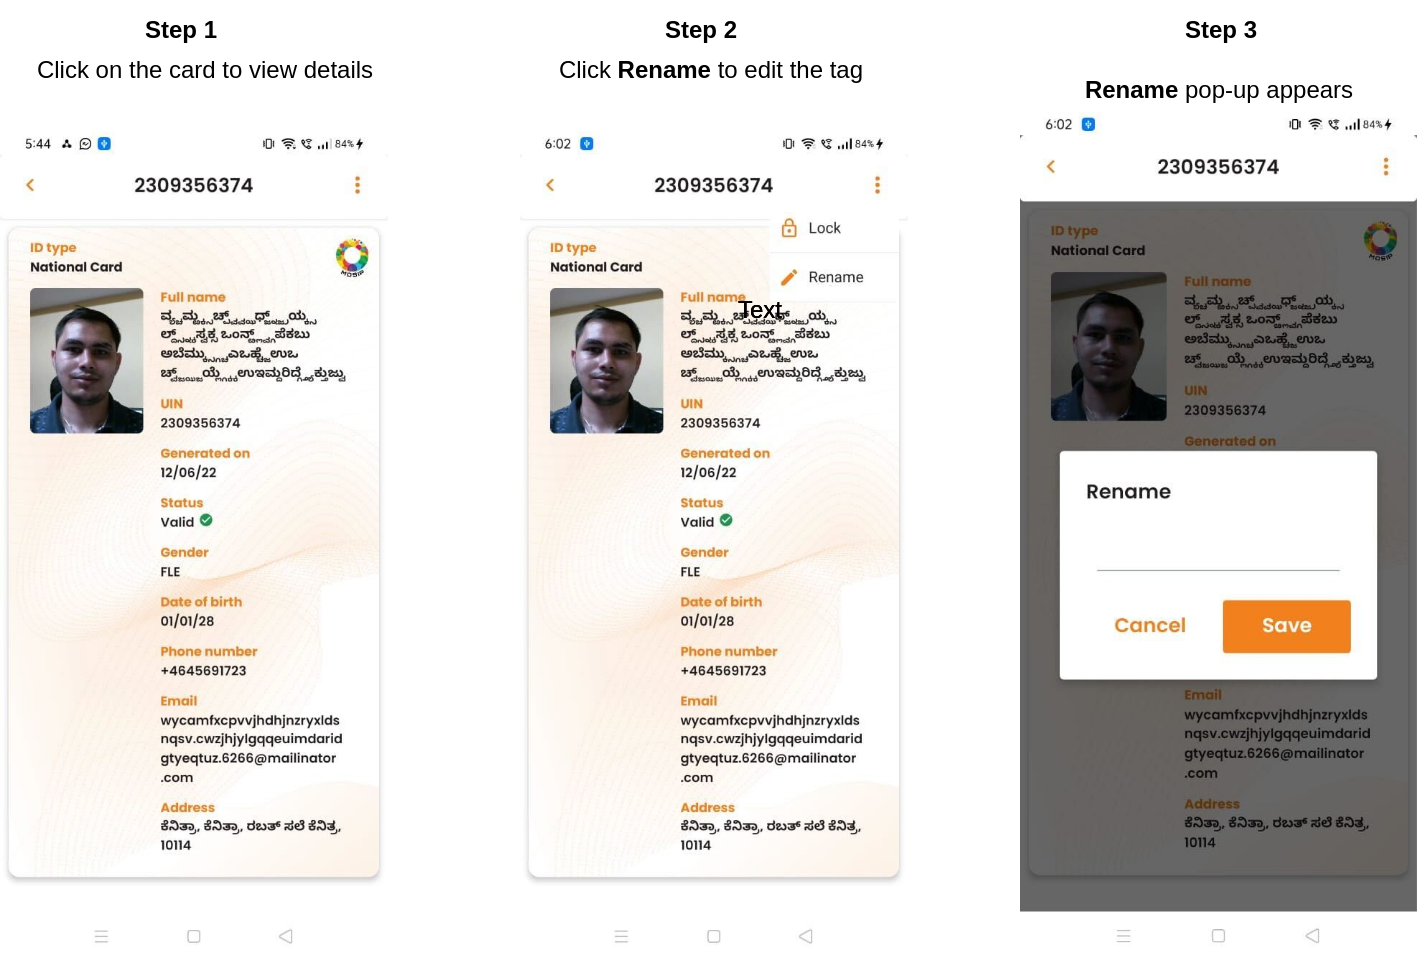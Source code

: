 <mxfile version="20.6.0" type="github">
  <diagram id="AmH5XNnmnmp9K2ZWIHX-" name="Page-1">
    <mxGraphModel dx="1022" dy="468" grid="1" gridSize="10" guides="1" tooltips="1" connect="1" arrows="1" fold="1" page="1" pageScale="1" pageWidth="850" pageHeight="1100" math="0" shadow="0">
      <root>
        <mxCell id="0" />
        <mxCell id="1" parent="0" />
        <mxCell id="BaGNjJaaFLJkYWTT5vt8-1" value="" style="shape=image;verticalLabelPosition=bottom;labelBackgroundColor=default;verticalAlign=top;aspect=fixed;imageAspect=0;image=data:image/jpeg,/9j/4AAQSkZJRgABAQAAAQABAAD/2wBDAAcFBQYFBAcGBgYIBwcICxILCwoK&#xa;CxYPEA0SGhYbGhkWGRgcICgiHB4mHhgZIzAkJiorLS4tGyIyNTEsNSgsLSz/&#xa;2wBDAQcICAsJCxULCxUsHRkdLCwsLCwsLCwsLCwsLCwsLCwsLCwsLCwsLCws&#xa;LCwsLCwsLCwsLCwsLCwsLCwsLCwsLCz/wAARCASSAhwDASIAAhEBAxEB/8QA&#xa;HAABAAICAwEAAAAAAAAAAAAAAAECBAYDBQcI/8QAWRAAAQMDAwEFBQQGBAwD&#xa;BAcJAQACAwQFEQYSITEHEzJBURQVIjNxQlJhgRYjU2KCoghUkaEXJDRDVZKj&#xa;sbLB0dIlcpM2RYOzJjVEY3Ph8EZWZHSElKTC4v/EABsBAQEBAQEBAQEAAAAA&#xa;AAAAAAABAgMEBQYH/8QAMREBAAIBBAECBAQGAwEBAAAAAAERAgMEEjEhQVET&#xa;FGGhBSJx8DKBkbHB4RVS0fFC/9oADAMBAAIRAxEAPwD6RREQEREBERAREQER&#xa;EBERAREQEREBERAREQEREBERAREQEREBERAREQEREBERAREQEREBERAREQER&#xa;EBERAREQEREBERAREQEREBERAREQEREBERAREQEREBERARaXr68XG31mnbda&#xa;7lFa5LlWPjlqJImyBkTIXyO4dx9kLPo5bpZtNVddPXv1TI1hlhZTQRxOeAPC&#xa;3adpQbKi6LUGo47Bpz3jLSyPnk2xwUgxvlmfwyIfiTwuu7NL9cdRdn1Ddb0Y&#xa;vbpH1DZu7GGjZM+Pj8moNuRed6Q11W6n7RLpRtibHZWULKigdt5naZHRmT/y&#xa;ktOPwXoiAiLybXXa1cNKdqdk0vTWllRTVvc97M7OfjeWfBjjhB6yiLDuVwgt&#xa;VpqrhVHbT0kL5pT6Ma0uP9wQZiLymhhm1KyjuOrdY1dhnuobJQWiiuQojHG7&#xa;wA4w+R5//LCz45bloPU1vpZrzU3qwXKpbQn2x4kqKOd4/V5f1cx3Tnpwg9FC&#xa;qZGjzCScMJC+Z6yquOpbtNUP7+okfmQ/CXCJg68Do0L6Gw2Hzk5fm4xi+dvd&#xa;7G1rxdvpcPaejgrj8F81XmyVGn7g51O+WWmjLWsqo2GNu4tztz6r3LQVynuu&#xa;i6CrqX95M5rmueftbXFuf7l03n4d8vp46uOfKJ8dUxtN/wDMak6c41MNlREX&#xa;y31BERAREQEREBERAREQEREBERAREQEREBERAREQERdVqO9x6b01cLxLEZY6&#xa;GF0xYHBuQB0yeAg7VF5hS1mp9Z6xv0Nq1XPYLfbxSd1ALfDJIe9gbId/eNJB&#xa;56Lm0VrytfX0+nb2+S4XGSvr6Nlc2JsLHtpnYyQMDcfRoQekoi8S1jq3VVNV&#xa;ye/dU0GhKMyObS0lPCK+uqGg4DsDoD+CD21F86UGsa5lbHDau1ipjq3fKptS&#xa;WruoZ/8A4uPhXt+k669XCxMl1Ba47XcWvcx8McolYQDgOaR5EIO8RaB2ia8u&#xa;Wkq+301ut9JUiaGeqkfVT90HMhAL44z+0IPGeF0Wo9catfLR19hD/c9dTMqq&#xa;R1JaH1r3sIHzS6SNrD6NbkoPXEXU6cmus9gppb2ymZXPbl7aZr2sx5fC8BzT&#xa;jqD0XbICLAu13t9htU1xudVFSUcGO8mk4a3JDR/eQFR1Z3lyo+5l3QTRl3HQ&#xa;jBIKDskWu3u+11Fe6O0Wyip6mrqoZanNROYWNZGWAjLWOJJMg8lFNq+jfoeD&#xa;UkkT44p4WyMgGC97jw1jfUk8BBsaLz6o7Tm0ej7Ne5ba1puVG+tdA6oDdrWN&#xa;DnMYSPjec8NGFuVrucF1gkmpgTCyV8IeRgPLTtJb+GQR+SDPReb6j7S7fbO1&#xa;S1aXlulHQ08Mb6q4z1M7Ymt+A91Hl2Bkkh30wt/o6umuFFHVUc8VRTzMDo5Y&#xa;nBzHtPQgjghBkoiICIiAiIgIiINM13LpuGptUmp7L7dTRve6OpfSmeGlfgeM&#xa;DPi8uPJdFocVdK7V1fpa1f8Ag8z4n2mkkaaWGWUMxI5gI+BjnY8vsr1BEGi3&#xa;7Tmqblqm23qhrLRCKGn2x0tZDJK2OZ3D3gtc3Pw/CFqukdN6ovfYx7obV0NC&#xa;aipnbzE/Jj9pk71rufteX4L2REHlVgt2qKXtmkFWLWyCKywRPdS08jIu6Er9&#xa;rGZecOH9mF6qiIOq1JNc6fTFxlssDZ7lHA400bujn44C8T09be0u6aD1DUXj&#xa;T0E90uHMclUe6n+FvwbWAcYPTovoFEHn/ZBXazrtKSO1rSyU9XHLsi76Pu5H&#xa;sx1cFsetIYajQOoIKiXuIJbdUMkk+40xuBP5Bd6satoqa4UUtHVwsnp5mFkk&#xa;b25a9p6gj0QeT2Z2ltYWqw3V+qKG36nobbThncVMTzSHGSCw9c5w5p+i5XU9&#xa;puN3s2k9MT+8/YrnDdbvcGvEoa+M7h3jxwZHub0W/wA2idK1FNHTT6Zs8sEP&#xa;y430Ubms+gLcBdlb7ZQ2mjFLbqKmoqZvhhp4mxsH0a0AIOaTmNw/BfM1sr6i&#xa;yXCXDerXwTR7iPhPUZbyvpta5ctBadu1Y+qq7a107uS9j3MJ/wBUhfV/Dd9p&#xa;7Xnjq43GX+HyvxDZ57jjlpzUw8e1nemVNU+3UEjHW+N4myxxO9+wDz9F6z2Z&#xa;xOi7Pbc1wwf1h/tkcUj7M9JxvDm2oZHmZpD/AL3LZoYmU8TI42BsbBgAcAAd&#xa;AAt77faWto4aOjjPj3c9lstXR1ctXUmPMejIREXx32RERAREQEREBERAREQE&#xa;REBERAREQEREBERAREQF0GtrXWXrQ14tlva01VXSvhiBcGjJGOpBAXfog8f0&#xa;3qSxdn2tdTW7UVzpra9wt4h3NcGSBlJGw7OvAIwuHs9s9Vd9T0erKFsclr96&#xa;Xh3ectc+OaXMbgD1adq9mRAWp6s0tV3GQXDT01DaL6Q2F10ko2zzMg5y1mfN&#xa;bYiDx3RNuqNYUz6qbVn6YaY3vhqqS6WwB/esHBj/ALVvGidX2zVUFUbZUSzs&#xa;pHNjk30phEbscx8+Y8x5LZIYYoGbYomxtznDQAMn6KWRRxhwYxrcnJxxz6oN&#xa;a17oql1vp32GUxxVMEjailnfEHiOVvTLT1aehHovNtV9o1wpXUFt1DpO20lZ&#xa;asV7nV8xiglfF09jeOrx5ei9zXDLBFOAJYmSNaQ4BwBwR0IQYljuovVhorm2&#xa;lnpBVwtlEE7dsjMjOHDyXRVGtxTdq9Jov2LJqbca8VG/phzm7duP3Vty4PZo&#xa;BUCoMTO9A2iTaMhvpn0QeAan1bctZf0ctd1ly7oyUl3FHF3bcDu2TU5H+9ew&#xa;2T/JdO//AMiz/wCWu7Fvo/ZpKcU0Pcykl8ewbXE9chZG1vHHTog0bV9oFdqW&#xa;kqLnYJb/AGeOle0U8bWSd3MT4ixxGcs4B8lw2/SGoKmzafe65wUEtr717Kaq&#xa;pzVBhJIiyQ9nxRxnavQUQaLpfTd5i7KrXZqyaKnr44I4y/usOp24Adt5P6wD&#xa;OHeq59F2S+WasqYK2TFtjj7uCLvQ5oxI7Z3bQPgYI9g2rc0QfOmpew+guXbH&#xa;bqSKsuFeysElxu81VKzhm/DWt2MGC45C+hKeCOlgjggY2OGMBrGAYDGgYAAR&#xa;kELKmSobG1skjWtc7zIGcD8slc6AiIgIiIKRsEbcK6IgIiICIiAiIgIiICIi&#xa;AiIgIiICIiAiIgIiICIiAiIgIiICIiAiIgIiICIiAiIgIiICIiAiIgIiICIi&#xa;AiIgIiICIiAiIgIiICIiAiIgIiICIiAuJ0DSc4XKiAiIgIiICIiAiIgIiICI&#xa;iAiIgIiICIiAiIgIiICIiAiIgIiICIiAiIgIiICIiAiIgIiICIiAiIgIiICI&#xa;iAiIgIiICIiAiIgIiICIiAiKCQ0ZKBhQsOiulHXl4paiObb12OzhZqzjlGUX&#xa;CzE4zUwlERaQREQEREBERBwSSMp4XPkc1jGjr0AC1mhvdwvl+At4bHbYOJHv&#xa;HzPos7VdqqbraHR0sux7Tu2+UmPIrG0hdaWajFAIW0lVTja+Dp08x+C+fq55&#xa;TrRpzNR/f6PXp4YxpTnEXP8AZtCIi+g8giIgIiICIiAiIgIiICIiAiIgLzzt&#xa;guuqaHTENLpKgrZ62rk7uSakhMjoGevHTK9DWLXV1LbKGasrJ2U9NC3dJJIc&#xa;NYB6oPnnWOjtS9l9hpNTUesq6pre+ZHUNfna8uH4k7gvQNZ1uttT9n1jl0dS&#xa;ujnusMc1VMydkToGOYHYaXEeq0+61Vd286ugt1tZJT6Rtku6eqxgzO9AvZa6&#xa;+2DS7aG31tdTUHegRU0b3Y3AYAA+nCDwjW+lb72S2+g1Bb9ZV1VUyTiKWOXI&#xa;bIcE9MnLVvfa1r25ad7PLXLbj7NdLzsDCP8AMjYHPx9FpPaV2f1Wh6iLWhun&#xa;v6OKrbupLizLfiOeMLL7dLg252bQeog3FJN+vLPQSCJ4/wByKxb72c630bpd&#xa;+q4tZVs9wpWCaqp8ux/rbzvwt9qu0mpPYE7WUAYK8whmMcCbvO7P967/ALTK&#xa;2ni7KL9UOe3upaF7WnyO4Yb/AL1pHZxY7dcv6ORoL7O2ioKvvnvmeQwRjvOH&#xa;ZdxwQiNesvZnqXUWiWatk1pcGXWohdVQMDztHm0F2VvHZtrW9ao7JaqtiY2u&#xa;vtEJIGtJDe+kAywnPTK1SxaF11Hps22h13bjpN7Hf4xTgSlsPO8MdhZf9Hmr&#xa;prN2bXi418raWjbXHMknAADGBFdc3sr1jcdP1l/1Nq2vtt3iD5Wxd8HRxgDj&#xa;4mv2hbP2Uaqu2pOyG6VVzlfJVUXfQMqD4nhsYcD/AHq2vNAt7U6Rl6sep3Np&#xa;jTd3FEz46eYtc7k/7lj9jeoYNQ9lNfb309LbG0DH0z3R8M2lnzCg0DQ2n71q&#xa;zSz71XdqFbYoxUugDJ6h/VrW+ZlavauznSlZpm3VXtWqZdSMqnNdHNJnDABj&#xa;AJe5aBofsN0nW26eWtvkWpYw/bGaOfEcWP8Ayk8qOxEzWPtF1XpGGqkqLXQu&#xa;e+Hf9lzZAxBwSRXbtc17f4HX+ptGnLHJ7OGwOx3juRn+5bX2caf1fpfUNZQ1&#xa;Vz986YkZupKl8wfIw+i817OdAQax1Xqm2Xmtqo6K3VmX0kDxH3khdI3J+mF3&#xa;WkqF/Zz/AEgWaTttbPPabjEXGGR2dhEZeEGxau0nrzW2vHUb6uey6ViHwy08&#xa;7czYHmxrt3VdFo6a96E7cI9E++6m8W2piLiJv8z8BePXBXpt/ntOtKS56Sod&#xa;Q+yXJuO9NK79dAGPaTx/cvKtI26Tsr7b4NPVPcXT31EO7rizE7Ac8H8MtRG0&#xa;3Xsj1TcLxW1lP2kXSihqZnyx08Yk2xAnIaMSjgLVuzCHUMnbTW252qrlebXZ&#xa;A9sz5p37JH4LMbC4jgr1ntI1UNHaEuF0a5oqQ3uqYfeldw0LXuwvSxsHZ/HX&#xa;VDf8duzvapT57T4B+QQbF2ga0pNC6Vnuk+18vy6eHzkkPQLyDspv+sJu2D3X&#xa;qO6V0maUzOpppjsbvjD2/B+C6e59oVk1N2uC6aqdOyx2cuFFTRxbt7werwr2&#xa;/tIsTf6QVXqsun921MTY4/1XxZ7pjOiK+nkREQREQEREBERAREQEREBERARE&#xa;QQsesp21VDNTuOGysLePQjCyFj1kLp6GaFj+7dIwtDvTIwsZ/wAM+Fx7hrml&#xa;tMMtFXNUe1idxZ3e1vQDOVtXl0WoaQ01XWasnmqZWbHN2hrDnPOcrcD06rzb&#xa;OK0/4eP0ejdTepM8uSURF7HmEREBERAREQVxkLqp9PUVRdorjhzJ4fuHGfqu&#xa;2Rc8sMc/4oXHLLHqUoiLogiIgIiICIiAiIgIiICIiAiIgLRO07s+qu0G1UlD&#xa;BePd0MEhkkHd7xJxwCAR0W9og8Ut3Ypq60UcdJbu0irpKWPpFBE9rf7A9bPq&#xa;PsrbqvQ1utF4u8090t4zHctvx7j1JC9ERB4lL2JanvT6al1Nree4WumORC3d&#xa;ucvRtUaFtGqNHN05UM7iliDBTmPrCWDDS36BbOiDwtn9Hy7Ttgt9y1vU1Nnp&#xa;zllKGP8A7gXkN/Jevfo3axpX9HfZW+7fZ/Ze58tmMYXbIg8RHYbqKjpZ7Tad&#xa;dVNLY585pS05wV6PZNB2izaE/RRrHT298To5d/WTd4iVs6IPEGdiWq7XTz22&#xa;w65lpbPNn9Q9rsgH6L0LQegbfobTLrRTudUmYl9TLIPmuIwePRbaiDxiTsOu&#xa;9nuFVJo7WFVZaKqOX0/xcfQtIW4dnPZrQ9n9DUd3UyV1wqyHVFVJwX48gPIL&#xa;d0QeWar7Iqyt1XNqTSmoZrDcaof4xsztk/HhZOguyf8ARe+z6ivN4lvd6mBb&#xa;3728MB64zklelIg8u1j2RVF11X+k+mr5JY7s8Ylc3O2TjHkq6O7Iqu16u/Sj&#xa;Ut+kvV0jGInc7WcYzyvU0Qefdo3Z1W6/uNnjfc46e00cneVEG0l0p/DyW+Rx&#xa;shiEcbWsYwAADgABcqIOrOmrEeTZLef/AOmZ/wBFotB2Rx0navWaoe6gkt0z&#xa;NsdD7MPg+AN+nkvTkQEREBERAREQEREBERAREQEREBERBCx6xkrqGZlO7ZKW&#xa;EMPoccLJRSYuKImml6Nob1S11Q64GUQFuAJHZ+LPULck/NSuWjpRo48Yl01d&#xa;SdXLlMUlERdnMREQEREBERAREQEREBERAREQEREBERAREQEREBERAREQEREB&#xa;ERAREQEREBERAREQEREBERAREQEREBERAREQEREBERAREQEREBERAREQEREB&#xa;ERAREQEREEAgjIUrhEJb4H4U7H/tP5Qg5UXFsf8AtP5Qmx/7T+UIOVFxbH/t&#xa;P5Qmx/7T+UIOVFxbH/tP5Qmx/wC0/lCDlRcWx/7T+UJsf+0/lCDlRcWx/wC0&#xa;/lCbH/tP5Qg5UXFsf+0/lCbH/tP5Qg5UXFsf+0/lCbH/ALT+UIOVFxbH/tP5&#xa;Qmx/7T+UIOVFxbH/ALT+UJsf+0/lCDlRcWx/7T+UJsf+0/lCDlRcWx/7T+UJ&#xa;sf8AtP5Qg5UXFsf+0/lCbH/tP5Qg5UXFsf8AtP5Qmx/7T+UIOVFxbH/tP5Qm&#xa;x/7T+UIOVFxbH/tP5Qmx/wC0/lCDlRcWx/7T+UJsf+0/lCDlRcWx/wC0/lCb&#xa;H/tP5Qg5UXFsf+0/lCbH/tP5Qg5UXFsf+0/lCbH/ALT+UIOVFxbH/tP5Qmx/&#xa;7T+UIOVFxbH/ALT+UJsf+0/lCDlRcWx/7T+UJsf+0/lCDlRcWx/7T+UJsf8A&#xa;tP5Qg5UXFsf+0/lCbH/tP5Qg5UXFsf8AtP5Qmx/7T+UIOVFxbH/tP5Qmx/7T&#xa;+UIOVFxbH/tP5Qmx/wC0/lCDlRcWx/7T+UJsf+0/lCDlRcWx/wC0/lCbH/tP&#xa;5Qg5UXFsf+0/lCbH/tP5Qg5UXFsf+0/lCbH/ALT+UIOVFxbH/tP5Qmx/7T+U&#xa;IOVUdI1pwVXZJ+1/lCgU48zlBzKCcKVivcXyCNvn1KC5m52t5KkOl+5/eFLY&#xa;2tGAFOPTjHopa0qXSDHwf3hN0n3Hf6wVsH7yfF9UspXdJ9x3+sE3Sfcd/rBW&#xa;y7PThNwCWUruk+47/WCbpPuO/wBYK25vH4qyWU4+8k+4neSfcXIoUKcRleOr&#xa;FPeP+5/MFyKuBnO1LKV3yfcTfJ9xTtIbwf7eVOXbvDwlnFXfJ9xN8n3FbvGj&#xa;rwpznolnFTfJ9xR3z/uq5BUKWvGFRK89Gqe8k+4pwq88YTkcYT3sn3E72T7i&#xa;jcB14U5y3ITkcUd6/wDZqO/dkDarIlnGEd6/7qd6/wDZqCPThTlORxg71/7N&#xa;O9f91MjblQnI4hncDjap71/7NRgeajkfipyXit3r/wBmnev/AGalpRW04o71&#xa;/wB1T3r/ALiHCrg8enonI4wnvX/s1PeyfcRhB6KUs4q96/7qnvJPuKSAVG7b&#xa;4k5HE7yT7id5J9xXz6JhORSgleejE7yT7itjHRqsrEpTj7yT7iNlefsK+VGC&#xa;llK95J9xTuk+47/WCuCD0TKtlOPvJPuJ3kn3FcjnKkEbQVLKU3Sfcd/rBN0n&#xa;3P5gr5UDDTn1VspXdLjhn94TdL9z+8LmUKo4i+UfY/vCbpfuf3hcyj6IOLMo&#xa;Hg/3Juk8mf3hcuPVSg4f1v3P9ybpPudPxC5ceqlBw7pfuf3hA6X9nj8wuXHq&#xa;pQcJfKP81/ME3S/c/vC5lCg4e8eOSzgK7ZWu6K/ThcE0e0GRvi81RkIuOJ2W&#xa;rkQVd4ViwOHfTEu54AWTJ4VjU3z5v4UIZGRnCncE2hRtbtxtWVWRU2+a6Gtv&#xa;k1LqamtjI2GOaPeXeY6/9Fz1NSNOInJvDCc/GLYUWkxaovFRUVApbdFUR08h&#xa;YcSYK72x32K9UbpWR92+PhzD1YVy0t1p6k1DpqbbPTi5dwq7ec4Wrx6yg/SK&#xa;SgkDWRD4BJg5L+BjC7iivlDXiXuJs9x8zIIx/amG40s5qJ/cGWhnh3DPwdvH&#xa;96fFldOdVWr2QVHtH6lzu7Dth64z6K1HqW111T7NBUtfJ5NwR09PVX4+ndco&#xa;T4WcRfF2271bhTuaumqtUWmkqvZ5atrXjggA4B/EhdpG6OWMSM2uBHwkc8Le&#xa;OpjlNYz0zOGWMROUU5sphVwQmXbfVaZFG0ZBTdzhTkK+FQcpuHGeCUTCgncF&#xa;HKjaPJPi/dKCcKCB1TIzhSgr8Q/FSCCoymM/ZUVJUcqORz1U5GcJZSMJk58P&#xa;HqrIgIqHjGOB6KQSfs4SyknGcqASG8qcKUEoq8j8VYHKsCCD5KWkZwmVBGWo&#xa;i2Uwqh3ONqsgNOOvRXXGeeNuU6eLbjyRKXz6KuMHIb16q6jKCVGfRUxtIB5y&#xa;uRaiUUwQc7c56rkVcqGcfAUjwLqgB38/krqp5VFlXqoby3JV1RDPDjrhXXGM&#xa;5yGrkSGUY9VKKMeqApRRj1QQPwToFDjtGV5nqbtHMVyqLTTU8jA1/cmcO5Bz&#xa;g4bhY1MuGE5RHT07bbZ7jLjhD0V9VCwuBe0bQCfoutrdS262RmSsc+CHvGxs&#xa;kLDteSM/DjyHmvP7bfvd9YY5ZXvjeCXM5P0P9q7p1a+sosMeJGEZblgIYfIj&#xa;PQhfk8/x7PTzi8Pyz/d652MY58OTdxV03tDafv4xM4ZbHuGSB5gLJ6Lxmjvd&#xa;FOKm20l/ZQ3R5ayCoERd0OXMa/HGV6jabiypp2xSS7pmNAcTgFxA5IAX6TS3&#xa;OOUY8/y5Zejy7ra57fPhMTXvTtuiggObg9FIHqn4Bet5WJRnMQWYsKi+SFmq&#xa;iknhWNTfOm/hWTJ4VjUvz5v4VJIZG7GMhNzc4TlMFS2lVp92A/wjW/8A/B/7&#xa;1uOxv3VXugXbl59fS+Ljx66ddHU+HMz9KeeWW/01mrLm2dj3OlmJaI25zgld&#xa;5ougqYYq2sqYu6dWSbhGeoAz/wBVs3dMHQKQCAMbV5tDZzpzE5TddO+ruYzi&#xa;YjGrr7NJqHR23tEfLUw4iqWtZE4NyHOOAsHUkM9qvU4pW/Dc2bPzOAV6H/5m&#xa;roqiyzVmp4rhUvZ7LTj9VH57vUrhrbOamMfWf6O+luo5ROcdRX6106DU9tZa&#xa;9OWylA3FsnOPM4yVwSywXe/W1lrpHQvpyDL8AbgDHBx6LadR2Wa7xUzYHsYY&#xa;ZO8+NdxGxrWjDVn5KctTKI8Y+PsRu4xwx9Z8/d5aGvoRWUVZLLHI92C0QNcZ&#xa;M+YcV6Dp6m9jsVPE4v4HSQYIyc4K7LY1W2A9V6dvs40MuUTbjr7qdbGpik7g&#xa;irgJ8Qb6r3PIlRtCbsYypQR8W77OFAd8PLcKyrkKKsoKrjkJyOvKWUk8qNpD&#xa;RjhS0qVBXOCrJ1UY9OFRKggFQXY6qeUEE7W88pnKnCjHOVBLQhALcFN2MAqV&#xa;RXkO/BWUHCrg+XAUKWyoI8/NSCD0UqgCpVSBkHzQZPVIlKScFuEHoVKgqqsh&#xa;wqg5OFZaBuc4PTyV1xnCswlzfRZZlJKq3PQ8lXwqO45A5WiF1VxPl1U8lSqi&#xa;By1WVBw/Ab5K6QihOHK2FDgNvRBkgIqT4VLOWqMKGEAuHoiORRn0THqpVQwo&#xa;+iJ0Qa1rTUJ07Y++YzfNK8Rt8vzXkF3u1rudTDWOibDVEnvcuJ542krfe1ik&#xa;qaqK3CnlZHjvMh/Q+FaXp7TDKu4RVD6hu4zMEzNmQWg+S+NuNzht9xjqzPmP&#xa;FejG3x1dfWy0Zmcca7hv2kNDQ09Cam6DvHTYe2A8NjGOi2t1ltzqZ8LKKGJj&#xa;hg92wN/DyXYN8IVl9PLR0s5mZxjz9F04nSiIienhmpOyuey3H263zZt7P1m0&#xa;+NhBzgfgsCO+1VBeqO4MqJXyROP6t7iQR5/QL2fVVZFbNO1VZKNzItvA+oC8&#xa;kuN5tF5bHTey+yTl+Y38YXyt1vNfR3FRhE414mo8PZq77HW1tPPdatcfFe8P&#xa;baWpZWUkc8RzHK0PB/AjIWT9F1mnYxFpy3Rj7NNGP7Ghdmvs4ZXjEvNlV/l6&#xa;YdF8kLNWFRfJCzVtFH+FYtNnv5MegWU/wrFpj+vm/hUnohkfHt+zuTLuPhU8&#xa;pystI3erV09bquyW29UtorLjBBX1gBhhfwZMnAwu5wvAu2Swzam7ZLBaaWfu&#xa;Kie3OMT/AEe0yuakD2is1LaKC90lnqa2OOvrB+ogdnL12ufRq+bbVqup1P2u&#xa;aJFygdT3e3b6KuYW4/WNzys3TkuqteUOpNW/plXWp9vkkENFG8iGMNZuw9qU&#xa;Pcb1frZp6iFZdq2Khpi4Rh8nTcc8Lq9SaypdM3Gz0k1DWVZus3cxup2ZbH0G&#xa;XL54vzrjeuwe2Xmvu9dVTQ3SSFzJ5nOEmW5G7J6jC9B1gy76Sk7PbXDqC41I&#xa;nuG2aV9Q4PqGl8Z2v9QMpUK9r2tznaox8PC8R3X/ALSO0jUtvbqqu09RWJ/d&#xa;QxUriwk5Ld5wQtar9e6kruxB88l2qWXCgvDKP2ynlMTpY+7LuS1KgfSeXcJu&#xa;Xhtz/SbQevdIzy6rrrvHfKgQ1ME7j3Y+KNp2N/jXHY/0m7Q9W6lr2avqrGyz&#xa;VBjpqWN3wAAnBkbnGOFmleuam1XadH2ltwu87oaV0giDmMLviIJ6Bd0x4cwO&#xa;HQjIXynV3Svu/wDR/qam5V9RXTDUDWCSolMhA7jOMuXvHaTVVlF2T3aooXET&#xa;ikA3DqGnAcVZgZc/aZo2mufu+XUNC2oB2Eb8tB9C7otlYWyMEke0tcMgjnIK&#xa;8h0ZonQlZ2OUlZcaWhMUtN3lTXHAfG/z+Pywut1XcTR02j9G6N1FLTWq5Suj&#xa;94sn3OwHBoY14x0Uo6e5YIx5/VTkZwvDKGO/ac7erBpup1TcLrQmmdJtmlP3&#xa;JDiQZw4rr+zmo1bX2m6ann1LVz0Nilnk9jmc6Q1Dmw52kk8NTiW92u92pLHZ&#xa;6m51z9lLSsMkjg0nAH4BRZrxR36z090t7+8palu6NxaWkjOOhXz0KHUd97Ib&#xa;rrOs1lVvMweySgLswbN+wsxnAK9g7JXY7KLDn+r/APMpMUQ3PCjlrfVAdzch&#xa;ThZVG9TgqNoTkN9UE4CjGMY6einOUQQCCpVTg8KMuzztAS1pdV5CsiIDClVP&#xa;HIQHKWB9QgOeinCEKghCgOz0U4QGklvhwrYVceakOy3hISQ528KQcqMJ0Iw3&#xa;r1VFsKOhz5Kc+iYz1QTnPRSAqt9MKc56IiBhpwrclVIPUclXWoEY+FTkKOqi&#xa;Pw4xjHCsIuqNyOquqYG/6oJzlAORhWVHeWegVRyZQBSFH0REqMeqlRn0Qa9q&#xa;y0C6WxuH7HQO35x5YwVoF6pHWTT9RJSP+IY58wSQ3K9e2ZGCtF1lbTS2qfZC&#xa;6aGXg/uZ81+R/G9prfFx19Pzj6w+n+HZ4Y6sRMOXR2u6S62+KCumZFWtAad/&#xa;wiTHmFt8tTBTQmSWVjGDzJAC+ZLwKu1tjiZK0ibIYdvIwumiuFZb6x0kdRJn&#xa;jOXZD/qv2P4dpxutHHKJa/GNtp7eZy0P6PWO0rWRuEsdso/ipB+sfJ98jyC0&#xa;qkp/e9VT0lM5rKiV7Y2jdzkrts+3WpkrKfvnyRB8cYbuJcRkALeezXQBsRde&#xa;bozFfKMMj6900+X1K3u/w/HCeXLw/m+lhr73cTOfT0Olp201FFA3pEwNH5DC&#xa;58IB6p16LhEREVD9nDDovkhZqwqL5IWatCj/AArFpgDPLlvosp/hWJC7bNL/&#xa;AAqT0Q59jQOG4TB4+JN4zjCjvWrncOi2XfgtXr9FUNy1xbdVTS1Pt1uiMMTI&#xa;3NEeDu6gjP2ls4JLchOVoabVdm1kqe0Cn1f/AIzBcYcEiNzRHI4DGXDBOV1N&#xa;w7EtK199qblurqZtSd01LBMGQyOP4YXpGFBaD1apcjR6fso09DoJ+knurJ7e&#xa;ZTUB8jx3jH+oLQFx/wCCm0uorBTGvuMjbBUGppi+VhcXFwfiQ7FveBwnKllN&#xa;E1P2P6d1PepLrJLXW+rmGJnUMoj74dPiBBV6/sk01W6Lg0vG2ppKGGUVGYHj&#xa;eX4IyS4Fbxlwam4ZwllNY1FoW3aluVjrauoqmS2SYVFOI3NAzlpw7IOR8C6O&#xa;8djemrvqOa8v9sp5Knmphp5gyKcnruXoYIKlS/Yebt7FtPDR0mlxXXL2F9YK&#xa;4u3s7wPDNmM7MYXoT6aKWk9lkY2SFzO7LHjILSMEFcpx5qPpwlrTzCbsC0hN&#xa;Wula+4w0xO40kdQBD/Yti1H2Z6c1Lp+ks81O6kgoBilNK4NdB9M5W2fHn7OF&#xa;IwU5FPP7H2O2DT2paK/UtVcZK2jBGZpw4S5Bbl3HoV3Wj9E2vRlqqrbQvqZ4&#xa;KyZ1RIKpzXckBpHwgDC2hQlo8wd2A6TL6nE9zjpp+RTsqB3cbj5tyFvmnbFT&#xa;aasFJZ6R8r6ekZ3cZlcC7Gc84AXZYx0Td8QCTK0EJkjqpUEhQSipg5GOFLTn&#xa;qpa0H8OqgE8ByuoSlSoUZx+KclA5B+zhSDnoijp0QThCMcoHA9FKMoypx6qD&#xa;xyFOQqIOfJTkJyoAweGoJTopUdVRbKjGeqhmccqyqDMdPRTlUOcjCurAqQPE&#xa;fJcqocKWZLeVUTlUjA2+uOFyKmcOwGoLqozv/AqceqhxAIJ+n9qIuquJ4wrK&#xa;rgMKonChxwEz6KCPg59OqquQeHlSoHhTHqjJ1Uoox6oHVaJrV+rjf6B1gp91&#xa;Bbtk88fetYK3e/YYsnoGM3PP5Le1VzGuZtcAQRjHkg8S72m1lRW7vtJuluNd&#xa;FPWwx22rZHtpmSNYH5kw0l3eZC165w6Bo4aGcMvUzqqiFdG2euo6VuwuLMF7&#xa;3DLst6R5Xt9z0ZaLtPBUSsqaaemiMEMlFVS0xjjOPhHduHCxp+z+0SUttpqe&#xa;e40UNth7iGOjrpKcbPRxYQStaeU6UVh4hvLPLKKyl5zdL6+1wwU+nqA0NKwU&#xa;e6eBzH1L6eoj2xPZI/MTB3w7tzhuHmF6do6hvNs03FT32q9qrGved3eGUtYX&#xa;EtY6QtG8gcF2Auwttit1ogpo6Kkii9mpmUkTsZc2JnhZu64C7LCZZTl25Y4Y&#xa;4xWMUKVCY9Vlph0XyQs1YVF8kLNVFJPCsWn+fJ+SypPCsSH58n0Ck9LDIRVw&#xa;dvDk5yubYWgkEtTHmoyR1Wja413LY52W+3Nb7UQHve9uRGD0AHqkRfiDpvOC&#xa;G8f3pk58K8Q/wiao/wBKf7GL/tQdomqP9Kf7CL/tWowlLe37vVMheJf4QtT/&#xa;AOlf9hH/ANqfp/qX/SP+wj/7VeEpyh7bkJleJjtA1MOlz/2Ef/arf4QNT/6T&#xa;/wBhH/2qcJOcPaS3KYOfwXi3+EDU3+k/9hH/ANqv+n+pv9Jf7GP/ALU4Lzh7&#xa;MCB1bhTleMfp9qT/AEj/ALCP/tT9PNSZz7x/2Uf/AGpwk5Q9nKggHq1eNfp9&#xa;qX/SP+xj/wC1P0+1J/pH/Yx/9qvwzlD2XoUD/XheNfp/qP8A0j/sI/8AtUHX&#xa;2oT1r/8AZR/9FOEnKHs2UK8X/wAIGov9I/7CP/oqntF1EOty/wBlH/0ThJyh&#xa;7Psx0VgRnAXiLu0u/j/3p/so/wDosd/alqAf+8v9lH/0U40vJ7wqkAt5Xk+j&#xa;+1SprLzBbrttkZUOEcc4aGkOPTOF6zhY+jUK7sfRShVc4P4KNLrj8PIarBzS&#xa;MgqMILZ9Ex6qhIibuPTzTvo+Pjbz0+LqpcepXsvyCp3BRygGCAG8KsrKANh+&#xa;qlQeVUWVTyMIwHbz1VlexVmPzCsqnOePzU4SBBwDlXwq4CAnaPVIFiAWqGeH&#xa;ATCDr4eFUWwgIBTPoowN4+FBfkqp6j0V1xu5xnpwtJC+VBB4IVlVx+FJSF1V&#xa;3g8PkpCh3gVRI8IUOPw+HPCDPCHw8ILgcKVA8KlWEEUZ9E6cBAUoo6oHVOAn&#xa;4BSggBPonVSgIoz6KUGFRfJCzVhUXyQs1UUf4Vhwk9/J9Asx/hWHD8+X8lme&#xa;lxcu8Yyp4UoubogYXh3aL/7e3H/4f/ymr3HaF4b2ica8uP8A8P8A+U1bwZnp&#xa;rSu0KjSrNK62w5FZq4u8TvUscynKxzUNCo6sYPtJcJTMyp3Lqn3WMfaWM+8f&#xa;casznELGDvu9AVDO3atdNyqHdG4XGZql/V+FidbFqMJbEayMfaXA+6RN+0uk&#xa;7t7uvKuym/dXOdx7Nxp+7PdeG+S4XXOU9GqsdJI7wMcVnU1guE/y6OU/wrE6&#xa;2U9Lwxh1xrKhyqXTO6uWz0+hrtL1gbH9XLtKbs7m/wA9UNH0blZ5ZyVhDQu5&#xa;PnyrNgXp1P2f2+LBllleuzptJWiDpRtf9eUjDM5Yx08utFK73tREN6TM/wCJ&#xa;fTQOOjcrS6G20lPNH3VPGzkdGBbst440RlYeWqrvCUJwn2Ulp5tSmjludXHX&#xa;1FUwmYhgjd6lbVBdJYNRRWdm007YQQTku4Hqr2CyzWuesknMR7+TvGbM9Oev&#xa;AXBdrHWvvMV0ts0Ucob3ZD+i+Tp6WrpYcojzf2fS1NXS1c5xnqvHtbDuF4nq&#xa;xfKJ7WCOni+AgHJ+q6yTi36a/wDxT/xBdpDpm4N95meohkfVswD05/EYXI7T&#xa;NYaWzxB8WaJ5MnXnkHjhc509bO5yj93/AOOkamjhURP7p22obnNa7Qaqnawv&#xa;BaMPBxyV0v6S3WnlpZaykgZTVOGjY47m5XcX+2zXSzmkgLBJlvjyBwViXSwV&#xa;NZQW+nifEH0zmudnOOBjjAXq18dblM4+kRTy6M6UREZR/wDHBLf7pV3aeltl&#xa;NFIym4kMjupC4I9WXB1lraowwMkglbG0YOMH15XPNp650l2nqrXVxRR1PMgk&#xa;bnBXBHpG4Ns9ZSmaEyTytkaecYHrwvNPzN+L9f0+lO+Py9ea9P8AaJdUXijN&#xa;PUVNDF3NQBtDD8Sy6a/3SG9RUNypooxUDLDG7OFzXew1Vdb7fTxPiD6UtLt+&#xa;ccDHGAuS42Spq73Q1rXxd3T+IHOfyXWMdfGfEz4r/bHPQmI8RHf+nTT6xrJZ&#xa;JpaRtGymh4DJX4e8D0GQtstNxZdLZFVxjDZB09CDghau/SdwppZYqGWl9nld&#xa;kGVnxM/AcFbXbqT2Gijp92/YOTtAyfM4C67SNfnM6n7/AEctz8HhHw/3DK5R&#xa;gAOFKrzvHwr6TwL5VcZeFZVcQMfCqQuoJPGEQ44z+C0QvhQfCpyquA4yspC3&#xa;JQ4A8KlUOTj7K0kL5VXYxz58K6o4njCqQt0VCAcbuOQrtCjoQg5FHX6InVVD&#xa;8AnRPwCdEDHmUz6J1TKB0THqiIJUdVOEVBFGfRThBhUXyQs1YVF8kLNQUk8K&#xa;wowDNL/Cs2TwrCiz30uPwWculx7c3nlRl/o1Tu5xhNzT0XJ1Mu4+FeD9pEwb&#xa;2gXHP/3X/wApq95Xzd2qtld2n3bHh/U//JjTlGCTF+HWOrY2/aasd13i+q66&#xa;Ojkd9ncs6msVZP8ALp3n+FZ+LPpC8IjtBurj0auI105/Bd3TaNuMmMxNZ9XL&#xa;s4NBTHHe1DR9FOWc9FYw00yVDur1Aheeq9IptDUAb+sfI8/+bC5a226bsFJ7&#xa;TXbI4x5vcST9AOqRjnK8sYeb+yOLcBq6uqqIrfJ+tuTWH7j2ZXbao7RmVkXu&#xa;+zUfskB4e+Ro3PC0Ooc0H9dTtfIfXhdMdD3cp1fZsVPqii78R1HwM/aMyQt2&#xa;0/Safvjwynv0BkP+b2Frv7HYXjkk0O3HdRsOPJq613XLOE+DjCRnL6optCW5&#xa;vMjnSLs4dL2iHpRxn65K+XLPq+/2DHu65ywtHluyP7DkL0XS/b1Vwv7jUFK2&#xa;qj4xPA0NePqOhV4RHoTMvb4KGlgaO6p42fRgCyWtH3V1tiv9r1HQCstdYyph&#xa;6HDuWHrhw6grswFYpJTwrImFtBFKKC0PzmfULa28tytVhH65n1C2nOD+C55O&#xa;uC6p4VPJTCy6QnKgjK89HaPqHp/g4vX+s1a9bNV3bWHbLa2Q2yssvuuGQV9P&#xa;VTY3xkcYjV4s29jZ/wCVWVCT1WJd6ya3WmprKeiluE0TC5lPF43n0CkLLMzg&#xa;5Dcq+F50e0jUIbn/AAb3xa5o7WNzr75q7Vwt1cbbDAyP3b3vezd8z0Z1YrxS&#xa;3tBALcKWldNpfU9u1fYYrta5XGCTIIe3Do3Dq1w9Qu4Aw/8AdUE8qGgB6svM&#xa;rn20Uttu1ZF7jq5LbQVooKitD2DEvoGdSrEJb05VPjC871D2p1Vg1MLMdJXC&#xa;pklkMdK9j2gVG0ZJYtQ052hX/UGvIDc6q52ignuDqSlp4qeIwZb1hkcRnetc&#xa;S3umFB8vJTlQccZ/BQWQ5GMfgpVXc4/JVIXUHJx8K0bXnaSdD3ChpDYau4+3&#xa;DET4HDl+cbAOpK6K59tFdZ3U7bjoS70ntDgyIzOEYLvTJWqR60quI4+HK8DP&#xa;aXqO762cKx9105ao6uKhbHFTxSd3K7ymLvVe+HOQkwkJwoONwBUkowHPKCeq&#xa;jgvH4LSNVdozLDf47DbbNWXy7Pj7409LgCJnq4rqmdr4nstbU0+l7nJcbZL3&#xa;ddb+ksDcE7z6tVoemZ9EY0AuI/Af2LxXQ2uZ9K9mYv14hrK23V10kMRjf7Q6&#xa;kgPnI78HL2Ohq6avoIKyklbNT1DBLG8cgtIyCERlY8yn0Tqn4BVDgJjzKdEQ&#xa;M+idE6Jj1QFKKEEqMeqlQThBKKFOFRhUXyQs1YVF8kLNQUk8Kwo+J5PD5LNk&#xa;8Kwo/nyfks5dLj25sFC3Krg5ynx7VxdqNg4Xlur7JRVGsK2okga+R+zJP4MA&#xa;XqWTnC8+1KM6kqv4P+AK4xDM9Ohht9NDjZBGP4VmMiA+ypa1cgC3FOdpYFyB&#xa;qMarSubBC6R20BgySraOo1JqSj0xbvaaja+Q8Rx7hl5XgN+1fWXm5Plld30j&#xa;ujB0H4ALsNX32fUV7kmkdIYGcQxv4wF2/ZzoEXF7q6qb/wDhhdMY9iIvw12j&#xa;slxlaHS/BuGSxjf965ajTtaYv1e1n4+a+gLbouki+ARRn1L25VrlomkMW7a3&#xa;+BoAXWMJpqsYfLdZp6spz9l/0XWS0k0ZwWr3S9WKOle9ga1adW2aBzuG8lef&#xa;KOLp8N5uYZB9lR8Xm1bkbJg42tWPPZ2hoyzC5znSfDdZprVVy0rdGV1uqO7e&#xa;MZZ5SN82lfS2gu0S3a2ppBG32Suixvp3uGSPVnqF8z11owzdG1cOn7xVWO8w&#xa;VtJL3c0XQhxC3jMS55Y0+z2qcLotHamh1TYYa6NrWHo9noQtgAKrKmFLQuTC&#xa;YSICL5zPqFs61qLImZ9Qtl5WMnTTEUFuVIILchYdng9usXaFaL9PJSWuukvc&#xa;kkjDcpq0OpJGF2Q5zD6DoFky3G8/4S9NXjVdBTabNsp5YqiqmqmYqztxhi9v&#xa;ytQ1xpKp1N7vdRupS6lkd3kFW1wZPGRgsc5nxYyM46FW2OLG0t2hMulqnuN9&#xa;dbLJTRy9yGyVmHRvGcxyB4bhyydXXqonjZp6zO23G8UNRJRVUbxtYWNBByOm&#xa;c8OWt3LsvvNzhra6astgutdUwyPZGx7KdkLIzH3bHDLwSDy5ctl7MrhT6xs9&#xa;2uZtBZahw+lgdHJJiPYxhGcYZ5FVGsacoe0WxRPjsWnaykfiOSqFxrWSxyOY&#xa;MOEWeherw3fVGltY3rXNZpB1FbbhGynkp5K+KIh4xh5yvc8rUdfaSq9V0lvF&#xa;FPHHPQ1PtAZM57GP+Es6s5BGVeRTo+yGAWeluEFyqrfS3K8VTrlHbYahjnQx&#xa;OGRw0rc4b/DPrGpsAgeJqalZVd91aQ5xbj8DwtAtfZLcYr5bqitqLd7LSvZI&#xa;8UrZWueGRd2I9rnFuAON3UhcNi7H7haq+kl720wGgiqGRVVLE8TyvkBaxz88&#xa;AtQh6jebtS2GzVNzrnSez0rDJIY2FxAHngLxy+2bUsnaHXXaLTX6QxzBrrLP&#xa;7QwUtOSPG5h6lbGOznUFtszqCzXuAxV1F7NXxVveTR96W7XzR85DivQLTbm2&#xa;ix0NsD+8ZRQR04cepDGhuSpdI8JuehtS6jvVDFcNGwQ3ZlcJq68MmHcVEYP3&#xa;F6he7HpHTT6nW8llbLVU/wCukmp25PJw54bnGfUrZr5am3uwV1rdK+AVlO+E&#xa;vj6syMZC0GPsxvdPYZrNDqyOnt9Ux0MtNDbQGBjuuwF52uKtkQ9Aqrtb6Cij&#xa;q6qtpqWlkxslllbGw5GRglddpnVNNqi2VFdSt2Q01VLTF24Fp2Oxua4cFpC0&#xa;o9nWoqO7VUlBcrdUUT3gxMuLHz5YMbIiw/AAOgeOVwt7M9SQUlGKW5UMUkFT&#xa;PUikZ3sdNBve1zRGG9Q3HQpQ3JmvrJUam90wVlNPGKJ1dJVQ1DHxRta4NIcQ&#xa;eFm0ustN1tKammvdvmgZI2IvFQ3AeThoP4laQ3stuNfPWx3art1PT1FC6iL7&#xa;ZS9y6oJeHMfIzw5bhTduy+93CK5yO1HRy1VfSCjlYbaGxujHLPtHDs/aVpHH&#xa;rNtzf2k2fVFgoGaijtLJaSppIJmiSCRwK1K4XXXPaHpW56fksMFdJNWtjFXB&#xa;K0MoS1zXOjf+LV6no3SNZYa+qud0uUVXX1dPDA9sEHdMAjGPUl556rZaO20V&#xa;C2aOjo6eCOZ5fIyKNrQXHqXY6kqzI1CisOgrjVsvsj7TcbhbGR+0VzKgODHx&#xa;twHvwcZGOpW2e97cLgyi9vp/apGbo4O9bvI9WtXk7exu9tZPl9gnJBjb3kUo&#xa;yw529Dhob5MDdq7St7IKyt7yc6iZHVVMcDqif2BjpBNEwND4pMgx9ERuFj11&#xa;p+9UFDPFXwU8taHdzSTysZOcOLSNmfULuY6+llbUGGZk5piWSth+IscBnaQ3&#xa;Jzg9F5I/sgvc1Pb6cvsMcVLTtgLRFI4FzXEiU9C93PQnAXeWPSWttOU9XHa5&#xa;9PUwq5A/u9kpbCQ3Be3PLnHzyqOpnmvEGtmdomlLV+kNqvVC2GWFjxFLHtwA&#xa;Rn6LDtI13ZdaXfWNRoqSo98xti9kgq2d5AGABu5eo6S05HpXS9DZI5XTtpGc&#xa;yHje4uLnHH4krvOqo8Cs1u15p3Rd60+7RXtXv100rO7qmd3T943YWuavRtAy&#xa;P07DbtC1jN9dRWttXJKDlnMhZtH0W692xzXBzfEMH6LyC0djNbbblSyNltFO&#xa;KH2kw1VNE4VMjngiMuzwNhPkkI9UvV4pbDZam51veClpWd5J3bC84HoAsuGa&#xa;KeCOWFzXxyAOY4dCCOCvMh2b6htllfb7NfIO7r6H2a4RVhlmZ3hbtfNFzkOK&#xa;9EsttbZ7DQ21r+8bR08dOHnqQxob/wAkRnY9VKjqpQMIo+ilBGPVSo+inCCF&#xa;OERUEREGFRfJCzVhUXyQs1BSTwrCYSJ5fyWbJ4VhR/Ok/JZy6XHtff8AuuU7&#xa;lG4KMhcXdY5Wh6jH/wBIan+D/hC3n6LSb+Cb9P8Awf8ACFcWMunVtauVjfhU&#xa;hq5cLo5IY3C17XVYaTTcgHBlIYMLZmNWn9qOYNJd96SNVx+qS8ipqD2itxI3&#xa;4fJe3aPpGUUUMW3oF57oezPubhUzN/Vt6n1XqVtjzU8dAvTHfhvDGottjTG3&#xa;AG1dZd62WOLDG4CzJZI4GDdtzhdDerlTyU7o2PavTVQ5x289v0756x5Ll0nc&#xa;tPiXe3KGNxz8KwHwDYCF4c8fL34+IdFPA2J+Q1dbUuaW4K76qpwW88rpKiAb&#xa;+Gry5Qsy6ieMbfCtSr4RDWOw3grdZ2/DgLWLxD8YO1TCalxzjw9A7ENRSQak&#xa;91yVDmMnH6sHwZAJX0czloy1fFlhrpbbfKSpie4PjkBX2jSOMlJG53UgEru8&#xa;zkwpU4UJQtGP1jPyWxZWvRfMZ+S2DgFc8nXTSowVdUcRwVl1arN2l6Tg1ALK&#xa;+6N9s70U5wx5YJD0YX4xldTV9t2hKZs2Lo+SaMH9WKWXJI8slq8vo7bRaTu0&#xa;lq11WXikoaW4mupxHFupas+Ti4DOVtFFBS9pHaky8W21TxWCOglpa2omi7oV&#xa;m9pZgLXGGIbH2a9olw11XzmR1njpo49/ssDpTUxHOBu3ANI/EL0Q+RWoaR7O&#xa;aDSl1fcWV9ZXT+ytoYvaXN/Uwg5DBtAW1VlZT0FI+pqqiKCCPkySuDWj6krM&#xa;/RYZGFBx5/gmfhz5LqJNUWWGwxXo1rH26WRscc7GktJL9g6D1RXRXLtf0TaL&#xa;lU26tuzoaqmf3Ukfsshw4fRq6nT/AGinVfamyjsVU+v0/wCw5m/xYsEUod6u&#xa;AK1vVN81hqCq1XS01JG60WqobTTUdOwx1U0Wcl8b1k6b1oy4dozKy0VVzk01&#xa;b7PitFQx+2NzPw83rdObdrv2s6NsF1mtdxu3cVcHEkfssjsHGerWrB7M9W3D&#xa;Vct/qJZXVNuircUFQYe63xH7K0HW1yoK3WlZBqW+3ql0hcqWKppX0rf1U5ID&#xa;hj4Dwtq7JL3Myy1M99uNZ7PU14pLW6v/AFfeMA+AMHqUrwQ3rUmsLLpKCB94&#xa;qu4792yJjGOkc8jrhrQVz6f1Fa9UWplxs9U2ppSSwv2lpDh1BBwQVoXbZM+2&#xa;26zXSng7qaGq7s3IRGQ0Ebx8bw0LotI9oentF0L6GC3XOOwnc6K8TxPPtk5A&#xa;z8OEoex3O726y0Lqu5VkFFTDgvneGDJ8uV18OstPVFlqrvTXSmqaGijMlRJA&#xa;7f3YAzyG5K8Xrbhe7pbNF6p1rbpaq1U1TUGsY2n4DT8tzo/RZlpusQ1jqjWG&#xa;j7VizUtncPkmKConGHcMV4jev8OXZ7/p3/8AxJv+xdHqTt8sFNTwM03UQVtT&#xa;M/D5KqKWOGBvq/DcldbS61utHaaSXtCt1LcNNXqlEgqKekOKdx/zUjU7OdFP&#xa;1Xoalmqqm4Ww22un90VAwJRTPaAQQ4HLSrUI9U0ncqu86YpbhWz2+aScF2+g&#xa;c4wOGcDBdyu7jxsXT6Z07SaU01SWW394aalBDDIcuOSXEn6krukFXn4cDqVj&#xa;V9dT2q21NdVv7unponSyHHRjRknAXBdrvRWKh9ruMvcU4kZHv2kgFzg1vTOB&#xa;krkvEtVBZa6ahgbPWRwPfDCekjw0lrT9SpCPO75226QnsdbHZtRtguBhcKd8&#xa;lFNgP8s/Atf7O9d1gvNXLUX2su9gpbYKmvq6lji2CpHURHYCWrWhrW73S1+x&#xa;1VVdb7Wkx1MtDQ0vsU9G9hLngvaw5jW12/VFdrDXGoZtOVF3ks/uR2I+WCOq&#xa;HRsYdkB5Wxm6v7bLBNperj0vfHuvJwKYCik5OenxMWzVXanp6yikpL9Vuork&#xa;+CKapgEL3+zlzQcOLQcLw43d8lup6+mvmo5NfgCm9l7ro0v5YPgWza99kt+u&#xa;Bb786utVruFBCa2qgYZZ7m9mAIi7oFK9B7VVat0/QV9to6m5wRz3VuaTLuJR&#xa;5YPTz4XLHqizy6lk0+2vi96RRiV1P9raV4brHWdr1H2e/o7V6VrrXf4e6jtd&#xa;CYXueGDbtcx2B9lZFx1BS6y1BoeKy0tY7VNvqIfb5n05YYWAASiQqo+guiY9&#xa;VOFH0REqMeqlQglRj1UoqCKEQSiYCIITAUogwqL5IWasKi+SFmoKSeFYUYzP&#xa;L+SzZPCsKMZnl/JZy6XHtyIoICbQuTslaTfh/wCPT/w/8IW67QtMvo/8cn/h&#xa;/wCEK4sT0wWhcjQqtC5WBbc0sC03tZj3aCnO3wSxn+/C3QcLW9e0TrlpgUzG&#xa;57yaL+zerELEMHT9K2zabp6f/ObMn6lazqbVE0G+KJ+xnmB1K7nUFa6npdwX&#xa;ll2v1M0u3fGSu8TxdZx8VBW65uAkzHLOcgZJXD+ntw6yObMwdfIrpKu+DeA6&#xa;lwSMj6Lg9tZJhzoHMB81J1Jc4xpvNFqhldFzwfRZ7rn8Az0K0m0UklXU4o4n&#xa;PPUhiz7jJUQv7uRuzC5zPq74zNOzq74xr8bm4CwvfEJZ3m9rgtVqoXSSZdUd&#xa;Vxw0Ts5jqW7lmolmc5bKbrR1D9gc3J6LEqKI1UT2befJdbHRO35lb9Sxd7Zx&#xa;te5hl7xn2MrnOJE34l0Gm7RPc9VUVFA3MkkuML7LpoG09PHEzowABeB9i+n/&#xa;AGjX9wuDmcUGcfV2QvoELpi88ihWTGVUIh+sZ+S2A5XQxD9aPyXfHG1c8nXS&#xa;MIR8KgH4Qp52rDsZXSawju8ukLlHYeLkYSISHBpz54J6HHRd0B8Kt5IPHKSz&#xa;aooLnS1Nh09c7ZNvcZJK26e0R1EWw8TMLziQu2Yws6spNfDS9RbbnQO1Ey7U&#xa;GCN0EL6GoLMFrsYa5mehC9TyvPLl2u0NuvlbSPtNUbfb6ptFVV25mIXu6fB1&#xa;LVbYqnTVGjte0dSyaiq/aKqOGmFPUG4PiigLIw2RjoMFrw4ro5dIarGnaS1i&#xa;3X72KOj4p46qmAFcJS/c4E/KJXvTQuk1Bqmg03VWqCujlxc6ltLG9jMsY89N&#xa;ytpTJtVPcqbStLDUS95dGUrQ58rt2ZdvOSAMjK8nrLXrK9WeSDUNhu9wqe6d&#xa;GJ4K2KlMby3oI43hkkYd5uXtuVXq8fgpdLTUKi2ahb2V0lrtndW+9x0tPCRC&#xa;4NbGRtEgYeccLobtpXWVZT/o+Z4rja/a4amC51E+KmnY14eWuaB8bvQr0/Cg&#xa;YzlW0pbCgEZcmUYCGjPJUEk/CjGgNQ54x+anKoh2D8J8149qTT+sZNb3Ktp6&#xa;S51cUmRSPpatkDGRGIsLcudwQTkDbyV7EwHOT+Skn06rUJ9HjVk0prL3MKR0&#xa;90o6B9zi/UCpENQKfZiQhwe7A384yuwrdM63sE75LLfK66TexSCSWrmaWSSl&#xa;47trInHDXBvmtx1lrGHR9BSSvopa2esqWUtPBG4Ny8+rnYAVtHavp9X0VVI2&#xa;jloqqgqHUtTTzYLopG9RkKo8yuun9U32mjfW6cuc9f3kJjqp62Nsc2x4J7+m&#xa;a8saMei7iXS+pTTVWpI/bG6hjuuaeD2o937IJQ0R7M7NpjXrJ4bnqpA+FVAk&#xa;BGgjryo8/DwpOS1BHjOB5LkwAoHDVOPVIZOqcBPwCnCojqpUZ9FOEEY9VKKF&#xa;RKhSiAiIgIicICKEQYdF8kLNWFRfJCzUFJPCsOP58n5LMk8Kwo/nyfks5dLj&#xa;25DlEJ/dUZ/dXF2StMvv/wBdz/w/8IW5ZWm30/8Ajc/8P/CFvBjLphsXIFxM&#xa;K5Wrbm46x223znpiM/7l5jpStu1ZP3dRPJJRCYj9Y4khwaSML1J4EkL2HoQQ&#xa;VpcNu92VlJHHt7tz5JDj7xW9OL6enSmOMw2KksVFcm7KqLePRa5qHs7srYss&#xa;tbCfXbytso6wU7gegXPeamorKPEUH0O7qvXjEV5cZibfNmptN00NV/i8U7CB&#xa;jwnC6FlprZcU0UTiOo+Fe41GnH1lTiolawea2C3aNs1st7pWbZJuMk4J5XHh&#xa;My3xiGodkekH22p9orWN3y+RWr68pNlbMWMxhe2WiPE8QgZkhec9otvAuE48&#xa;1M8awdcIi6eIyZM/xNdhcUEDhMC5sgZnnC2N9s7yT4OqCyVI6MXlxlzywdVH&#xa;NPDO4R7jB5B/JXe2+XLQQ1oK4haZh4mrKpaV0eFnLJrHCm66L1pSaPNYwUD5&#xa;56uZskx3ANAA4DV7pR1cVZRx1MHMcrA9n0K+W64jPHU4B/sC+ktLQupdK26J&#xa;3UQtzlbwljVwiMbdwgKrlTlbedeM/rB+S7/aFr8Z/WM/JbCueTrpqhCRtUAe&#xa;LKuubs+dbDeNZalvT7rRuvElbSXMmoDKoCmip29YvZ/Ny4L9qXUVHcLjfjPq&#xa;W31xuTDbaesifFTzU5/zXdHqQvWb32V6fvF1fdY5K60XCXmSe3VHcl5VLP2U&#xa;aftV1iukz7hd66HBjmuNQZTGVu4piped3n9JKrtAudLbdQV0lwpasTSTx1Ri&#xa;oLbS9QyUHAJwsvtMs9FT1lt1m28z3qw1NfGZqE1G6A+WYtq3e9dkdhvV9qrp&#xa;LU3GlNdg1VPT1WyGox94Lhp+xjTEF1gqA+4vpaaX2iK3Pqs00b/UNVuEpqdz&#xa;daa3XlfRjVGuKaM1skMtVBVCOjp5eXGMegCwrrp+msurdK3efUddqnTlVWti&#xa;i7+tMvdTZw14I4cF6Bd+yOwXa8VVwNVc6Rted1XS0tV3cE59XNWC7sP0pPPk&#xa;vuIpWZMVG2qPcROPmxLgpwU1Ze7H2sVGlKq9z1dDfqaWqpZDjvKN3PDVmdmV&#xa;4u0d4v2kb1We8Z7FIwRVZ8ckTugcqjsRsHePqZbpfJq3ju6yStPfwgeTCAtW&#xa;vMMWgZLhaNPUdwfUUzoLvcbjJXsEs8DHcg9M+Ywn0R7kSdvhUsaA1aHD2p2k&#xa;18FNV0tZSs/Usmqi1vs8EkkYe2NzwV1VL2g3Vl0rbHTCnu9ylustLQyPcGQ9&#xa;02MSEuLQfAFIhbeoHBOCut1FfqHS9gqrxcXOFLStBfsbknJwAB6klaBXdp92&#xa;pbVGYrRA66R101BU05nJHexgOxFgZIcDnJ4asWsu36a9oFFZ6mnfJp672yWL&#xa;ENaySCRzXB5kAaerSMKxCS4H0lj1zeZ7oL5qHSF7llbTxwS1Agy8MGAxnmsK&#xa;p1TqV2i9Vaeul+ZSXLT88QfdGZaZYHHy29HraW9iGnHMxVV14rnsGKeaorcu&#xa;psHI7rAGF2Nv7J9O0en7raX+11rLuWmqqKibdNIWnLTkAdCteEa/2U1NfSXC&#xa;qNzuNVT2267TZ6G61Ykq3tAy5wBVtfa2slXaLvR+33yhqLLWxU7vdrxDNLK8&#xa;O2sa77izm9h+nBD+sr7xPVRhogq5as99ThvQRkAALMpux3TMWm620yisqBXy&#xa;tqJ6mebdO6QdHbkHjbo9T/poyxVDtbOklphNDSe9295nPUvOW7V672Musn6L&#xa;VkNpo6ykngq3x10da8Om74dS5wWt637Obfpqy++ae6Xqe6iWOFtfPcnieJhy&#xa;3DdrTn0DQ1dZY7hJp1+k4bFQThlRXuFyaLlHIZap8ZaYpeeoxlVHvYG4hxXz&#xa;u+v1pqzU9690Pu/t9HdDT0/dVgipKSJjsYkj81ttF2vXapt1XKbHSyyiIzUx&#xa;irWNjLW+MuDyHljfvsaQV3tf2b6e1VVs1HRVtxtlRXxtc+otVSYe/YRkF3Ck&#xa;eB5zf571c6rX96GpbrSz6bqWR0kNLUGODG7GHNWzXzUd9s1TofV4uMklDd2U&#xa;1JV0PGzMjN5kat3snZ7p6x6bqrHTUve0lbn2oyuLnT5GCXOXU2fsb03Z7rSV&#xa;ntNzrRQO7ykpaqq7yGnPqxmBhWB55FLqKTX1R7NqOukktdzMlzr3VRjt1LSj&#xa;/MljsAvXsF11taLVLYw+V00d7qG09JLBhzHE4wS70XRXDsa03cL7WXCSe4si&#xa;rpe/qqOOo208r+uXMU2rsc05ar1SXCOa41DKCTvaSlnqd0FO71Y3CqPQeiY9&#xa;VOFCIlR9Ex6qUDCIioIoU4QFClEDCIiAiIgwqL5IWasKi+SFmoKSeFYUZxPL&#xa;+SzZPCsOL/KJPyWculx7chKrlXVVydkZWl344vk/8P8AwhbqtH1ER7+n/h/4&#xa;QtYMZMRpXI0rHDlyNK6ObIaVq90zTuA+2Jhj/wApaVsbXLpdVQ5tntA25jLS&#xa;fpnC1pzUrE0yaOdvdgly4blfO6pxHvWv+8TBCIjw89F0NZXSTyY9F6Zyp0xh&#xa;2lTeXbXbOqi0XYyVWKmfZTAEvWDarU+5PG9/dx+pWyVem7YbNLAypaBjxj1U&#xa;xxynzDpyxjthT9pltpKn2a3PxJ0JLuVpt8vb7jUvlkfnPUlapeNMvttZJKGt&#xa;nYzkSDjK62tnZVxCKbcQuOcz/DKRlHcO/YDBUhw5BXexOaQPhWlUM+2nETHZ&#xa;YOmV3tNWbWDK4Y1DrGUTDtZ4oysPugDwuVk+5uSuN0zWpOLMy4bdan3jUlPQ&#xa;M/8AtErWfkByvphgDGABuABgBeO9lOnvarw+8y9KXIi/FxBBXsGVccXDUyuo&#xa;ciZXHvTeFqXFzxH9Yz6hbCSFrMR/XM+oWznwrlk66So8PDUOdqlQ4jgLHo6p&#xa;wh6heWWntjqLjfLVTzae7i33apNNSye1AzcHG50WOix6ntevsOo5bNFpCCeq&#xa;wXxtF3iO5gOFaS3reVDdy8P7LtV3S96spX36vupqa6KWop446phpHtGRgxNG&#xa;WYXuI4akxREh8PqrgYbhU6kYV/s8oqDy8BdVdNLWK+VMdRdLNQ100QxG+eFr&#xa;yB1xyu3YMLRdUdoFbb9TM0zp2wvvd37oTSx9+IWRM/FxVhmWx1drsUFLWyV9&#xa;HQxwVm0VJnYwNkAG1ofnrgdFFt0/p6nZRzWy3UMcdPudTPp2NAj3jDi0t9Qv&#xa;J9S6jqNc25sU2kqyS7abrWzVtp9oYWlmDyctPeNTQeqJtGdlfvwUDrjQ1dxk&#xa;lkgo3cW+ErVMvWKrSOnq+KSOrs1DOyWY1LxJA05kxguP4q9t0vYrVWyV1vtF&#xa;DRVUowZIYGscQsy33Cmuttp6+ilbJTVMbZY3jzaRkLLJAaoB6gYU8AYAUNWl&#xa;6016dN3mgslvoGV10rmulDJKhsEccbernPcrA3Vo6OcOUOXHGOF5SO2SeutF&#xa;j91aefWXa8ySxR0ntAa1hj6/rFl0vaxPLoWvvp09UmqtdX7LX0TJQTCB43ZV&#xa;4pb0G5Wugu9vfQ3Cjgq6V2MwysDmnHI4K6+i0Zpq310VdS2G3U1VAMRyx07W&#xa;uYOnBC1O7dqUr7raaDStjdfZ7nQ+3x5qBABFk+ufi4XUydtVxFB77do2sh0/&#xa;HI2GaqknDZWOPXEf4Kwjej2faSe18Z0zau7e/vD/AIqzly2COOOnjZFE1sbG&#xa;gMAHAA6AALR7lrDWVPc5YLVoNtzom8wVQukUXes9QwhaHrjU2qdQ3ax6fuGm&#xa;Rpmrkr45qaslrxIzLfTaAFaHvgHw4CcBabb+0CKbtArNJ19vnt1Swb6OSTG2&#xa;rYOrmryK6UldqftH1T3dkuupnUdSI4Z6S5eyto2j7DMjBcFWX0eserraW3w9&#xa;7V1EVPH03yvDR/aV4zprtUutr7NblWVdHLdKqw1YpZxVzCCbuj0L85+MEYXW&#xa;6tvWodUUlq1Lc+zWrdb7a18zI31rJI5Gub1khMecYVHvkcjJY2vicHscMgjo&#xa;R+C5cLQOxWjkouyy2tkq4qoS75Wd34Y2k5DB9Fv6AoJAXUajudVZ9P1VfR0b&#xa;K2eEDbA+dsAfkgcvdwF4pq7XV+17Tv0kyx0NorWmKq9pN5ie2INd1yAg+glO&#xa;FpdPr5lNr1ukrnQT0ss0YNDWPx3dYQ3LtuOmFrF67aKiy3St3aezaqGv93yT&#xa;mqaJXvHUsiwg9bRaBD2sWe66rstl0/tu3vHeZpYXY9la0Zy5pCzdO6/iu+sL&#xa;lpqut89suVHmSKOXpUQ+T2oNyRFGQglFCcoJRMKMBBh0XyQs1YVF8kLNQUk8&#xa;KwoxmeX8lmyeFYUfz5PyWculx7cuAq7QrYKqQVxdjaFoeozjUNT/AA/8IW+Y&#xa;P3l5/qU//SSq/h/4At4MZdMQOV2lYwK5mOXRzczHLX9Y6ltljtboqx+ZpmHu&#xa;4R4iPVdpW1cdDQT1UrmiOnjMhJ6AAZXzXc75W325T3Cpe50k3IHkxvk0K4wz&#xa;M09ZE7KunjlDucA5WHXRFrXuY3Poug0heDPb+4kdmSn4K7+pqAYV2ynw76ct&#xa;aOpX0h2VL8fRdjT65oIaYD55x4OgUwUdPI17nRMefR7QQrMdaqF+am00MjPM&#xa;GBqYTPu1OHqw7lrhtdF3RpabuPuMZz/auhuV2oKqHuIqCNmz7fmu3v0Oma0g&#xa;0dE2jyORG4BapUWeCFuWVDiPTcuWdtxj48LRQxdY34PoueOpka/Y7kLro6J7&#xa;uGOcB67l2NNS9yQOv1XHpmnc00mYguemhfW18FIOs0jY2fUnCxYhhoW5dm1q&#xa;9t1UKktaYKJneEn75GGrUJlNQ9X09Z4LBZILfT8iMcv24L3HkldluXFuTK08&#xa;rlyjSuLKnKsq54j+uZ9Qtod6LVIT+vj+oW15BK5ZuuknCfaUE4blAMLDs8Sp&#xa;tH6/t2pLvPSW6hNxrqlzotQVFQ1xgh8mMiOcK9m0DqSs15Y7ncdM2qzstRMl&#xa;VVQPYRWO8nbG9CvasAkBdDrTTbtVadfbGVDYCZGS5ezcw7XB2x7cjLStRLFN&#xa;bq73o7S+rYKezUFsfeq6tZRVLKVobPGH9XEALZ6PWemq5tU6mvNHIKNhkmIe&#xa;PgYOrvotWpezq9g2qKp1FTSUVBUQ1LI2UWHw930jjeXk7SODnJXWu7IK01U8&#xa;nvK0T5kcY46q1iX4CThpy74Q3PAj2hKgbzXa601aZoYq27wRSTRtlHUgMd4X&#xa;OIGGg+pXNUav0/TGdk11pWeyzMp5sux3b3jLQfqtZd2YvkoXxO1HXN9sooqK&#xa;4kRMJqmsBaD8QJYcFYs3ZNXVNbU99qqd9HU0LaCVnssQeYmnIbnCVDLc4NW2&#xa;GpvMlpgulK+uiJBg38gt6j6haLcbdfotb/p5oqCjv1Lc6QU9RTmcRZ2nAcxx&#xa;Vrn2TVNbfauriuNvNO94kigqraJwzpmPl2A04yS0NcVu2krHPpzTsVuqa1tV&#xa;Ix7jljO7YwF2QxjcnDR0CvQ81tto7R7Pqu6asOnrdW1V3YI5KFlWGGAMwGcn&#xa;grpY6TWmh9JXSy1lBZMakklPeSV8cIgdI3a5mHkZX0ABgLW7/o+i1FfbbcKv&#xa;a+OkjmgkgkYHMmjkbgj8CMdUiSnX6Hq7JpjQUFukvlBP7miDK2aOZpbG7qQV&#xa;31v1RY7rbRX0d2pZqTf3fed6AN/3TnoVqVf2TUM13p6iinZS0kUlGPZBB8Bh&#xa;gcXFh9S4nqVbUPZe28116qY6yCMXCWkqY45KUSsZJBkZIJ5DgcFaHcad11QX&#xa;3SjbxJJS0Lz3g7mSoaQNji0cnHXGVol+sU/aTQaf1vabdQ1lVHCY57VWvyx7&#xa;D5Z4w4Ltf8D+bTJma1C4yXJlxGLa0U42t291sznYVtWiNIjSVsqoHyU8k9TV&#xa;PqpPZqcQRAu+wxoz8IRGm2LSepbrrew3O66fotM2qwtk9noqedkuXPH7qxJd&#xa;Na605X6pobFZqO727UE0s7J31TYzAZM53Nd1XsvLuikkDDR1PRUeXVmhNQWv&#xa;sYpNM2SsDbtTgb5GP7oyNLy97GvWhXjQut6imjpo7JdbfZKqWKKtoPeja8kB&#xa;24yM9F9HAYbk8qR64/8AyVR4lqXQGpoNe1N3ttjjure8glt1V7eIDQ923Hdl&#xa;p6sXFqHS/arqGy0tguVHb659PVNqxdvaGx9OjNgAK91x6qUS3hEl+qrn2uWW&#xa;r1e+z6a9xh4bB7ayZ8jnjzx4F3FBZtd6Fv17fp2y0d+tV3qnVke6qbA+JzvX&#xa;cuyk7Nr/ABNu0FBqOljobjPPM+mnoRJ3ne9RI7OTt8lven7ULHp232rvnTii&#xa;p2Qd4/q/a0DP9yqPIKvso1NXaAvb6qSkfqK7XJtykga7EPw5xHn812lZdu1e&#xa;jlqL7U2e2Q29kJa+0vq4wI8DmUy/8l659Fr+stNO1Vpma0Cq9mbNJEXu2ZBY&#xa;x4cW4/HCDWOw6Glo+ziChgulLXSxSufN7O/c2FzjkMXantS0fFVSwOu217H9&#xa;23/F5D3hBwRHhp34PHwpctA+36srLrDdqq2Q1dHHTSMoHdzIXMcSHbx5bTjC&#xa;6Sp7E7aLSKahvFxMsXFO+tl75kTS/fI0MbtGHeaDhpr7ce1Gyals0bLZBAYX&#xa;spg9zzJzzDI4EYLDjOQtHm7MtXXHT9usTND2O2z0b2F12M8bjLt+80AuOV6z&#xa;pjRtXZ7/ACXq41tLPUmkbQQwUdL3EEELXbgGjJWz1sE9TQTwU1QaOaRhayYM&#xa;DjG4jAIB4OEV49dzqKt1Xpm5a0prPpa22So70TPrWH2h+BwweSrd9L6vf2iX&#xa;HUFqtNDfG1kbfdNxnqmllvGOC2M/8lstw7L71dqynqrjriqqJKVskcf+IQjD&#xa;ZAGu8vQLfLNaqex2WjtdLnuKSFsMeeu1owER4zdtOdqNwp6S3e6qBlRR1Qqp&#xa;LvBUMh9s2kljXRtw5Wrbpdrf2iR6w1jBbtPyW63TR0VAa1sklWcHzble11EH&#xa;tFLLBvdH3jS3c3gtyMcLy639lF+tdnmtlHqG3No5mGOSF9tLmS5ZtMjsyH40&#xa;HpFkr/e1hobkYXU/tdOybu39Wbmg4P0XYLrrFbDZrBQWx1Q+pdSQMh71/V+0&#xa;AZK7FAREQEREGFRfJCzVhUXyQs1BSTwrCj+fJ+SzZPCsKP58n5LOXS49uXlQ&#xa;c/dU5QlcXZXn7q861QT+k9V/D/wBei7gvOtUf+09V/D/AMAW8GMumACuRi4W&#xa;LlaV0cms9pk3c9nV0PTLGj+14XzxDP8AABu5X0H2oQe0dnNzHoGyf2PBXztT&#xa;QvlqRBTfG88BXH6My7zTVRLDeYY4uXzfAR6r0AS97ECPTkLUdOUFLR6hoY5H&#xa;NkqnyAcdGLaby19nrHSBv6iTr+BXWcZiKb0svZb484YsettVVVsxG3J9Fa23&#xa;mnEjhN/au3ZqOlgfui25AWIh6Iy8NBu9puNtI9pp5I89CWrEpg9w/Wcrcr1f&#xa;xcOJf1jV0Lo4ms3Dos5RXSw4IsBvLVfKqJofNY7q1neYZ0XL9S4dgJcMyvcN&#xa;AWF1j02wzNxVVP66UHqzPRq+fjXvheKiDaDTnvRlueRyF9AaB1lBrPTzK0bW&#xa;Vkf6upjGcMf6jPkVrFwzltOUVcqVtzS1WyqK2VByQkd/H9QtuGdvK0+D58f1&#xa;C3DK55OunCedyFQMnlQQCcFYdVmlQckhW6I0IGFLRx05UDk/RWJwgck/gpPp&#xa;5+SAANQc8lqMp6BQM5yfyQ/Edm3hT0VRBy7gfmrEgYUcBACOSrAlrcN55Ut+&#xa;I5wqj4/wAVjzw1bQJBOzarc7lBO0cNyUADfqVIRPAwOiD4W5Kfieqlo+0tQg&#xa;G5O48LkVcqceqsMilFCCVGPVThFQRR9Ex6oJUYUogIiICIiAiIgIoTlBKKMJ&#xa;gIJ4ThMBEGFRfJCzVhUXyQs1BSTwrDi/yiT8lmSeFYcfz5PyWculx7cqFMhF&#xa;ydlV53qj/wBpar+D/gC9EXneqP8A2kqv4f8AgC3gxk6tq5WriaFyZa1uXbQB&#xa;1ytubptbUkldoa708fjNM54/hG5eDUsDbNau+c3FVKP7B6L3DUuqKSltk9PT&#xa;StkqXAx8dGZ4K8T1ESaRxC9mlp1jOUvNnncxjDg0bK6o11bS/wCL9YT/AGAr&#xa;2G8UbKuB7HN4IXkvZvRuqtYQS+UIJ/taQvZ6hp+6uMefMvZpRERTxy/22e2V&#xa;DsfLPQrpDWTAgr1q80EdVC7LfLkLze5Wn2ed3d9Fznw1OPrDjirTt+JUqLn8&#xa;PdqgjePsNKo+CRx8DQs2x5cPtEj+OgXNCXSN2Mb9SrxW/J/WLPjiZCzhqxOT&#xa;WOM9yxZ8Q0Tx6grt+yjVsWltVb6x+yhqYzHNhuceYcujuMn6ly6SnOHhMGdR&#xa;9kW+40d0oY6ygqGTwSDLCxZS+StO6luWmbrHXW+fY9h5jLvgeOmHBe/ad7Vt&#xa;OX3DJKj3fOf83UYA/Jy6uTd8qcrjDgWAjkEZBVmlZlpzwH9fH9QtyWmQkd/H&#xa;9QtzaFzydNPpZQAWjlMZPhR/hKw6uttd3huj6gQh7PZ37DnHJWB+mVIbW6t7&#xa;mfuxL3WNoznGc9V1Wn7lTWqrusdXK2F/enh/ngnoujMTho9zy3AkrMt/EBq+&#xa;Plu9SMYqfPl9KNrhymJjx4pvc+paSlu0VBKHsMoBD+Noz0XL77p2X6K24f3k&#xa;rdwPG0AZ/wCi1W7UAuerW0x43U42/gcEhcNlnqZtZ0MdU3E8DHRPJ8yGu5Ux&#xa;3mpz4z1dQs7TDjcf9beieLgeSk+nmVOQFAzt5X2nyjwt9UA+0UA808Rxt49V&#xa;UW6nlv0TG4/RP/KrfRVAkngJna0ADKdGoBt/ErSJADevmn2dzhhMDhzm8qQO&#xa;cqokDHPl5KyAKVWRFClAwiKMeqB9Ex6qUVBEThARQmPVBPChThEEJhSiBgIi&#xa;ICIiAiIgIiIMKi+SFmrCovkhZqCknhWHF/lEn5LMk8Kw4v8AKJPyWculx7cq&#xa;YCIuTsptC8u1XeKKHWNdTSv7t8ezOenMYK9SK+cu10Sfp7d5DUNYxvdYYHYJ&#xa;/UtXo2+nzypw18+GNwyrnriKB3dUUW8jq+TwrVqq+VdznEhukTz5BjsNj/E4&#xa;WtUYp6uqxLLsZ5ZyQfqF2woohTyYlihGMZOeR+GAV9fS0cI6h83LUyliSzTd&#xa;08yzukJeTkuz19PwXVXaLvKN67KpIawM6hYVTzTLWceKZwmvLsuzWBlNU1RP&#xa;DwGEL1Gu5YCOq8q0dMIrhz0evT3ufGwMlbzgFfNjqn1dOXWT4czDm8rVrxb2&#xa;yOyFubo2uZldJcoA7o1YnF3iWhOpy1yqYRtyV2VXTlsvKxnR5auGUKxtvwri&#xa;lwGrJcMLDncuSuquJy1dZGAHhdpVgbHk+QXVx+JdcI8PNqSvlXBx+S4VZh+J&#xa;dHF3lt1bebc0QRVspg8o97hj6Y6LeNN373xOKao1VLZZP/42d4jP8QK8se7J&#xa;ztaFfDgwbvyWsZpmcX0Z+jd+tdPSXiPVsV0ohUwsPstbI7OXgL3kr4Y0xcKm&#xa;lvlugp6yeOOSqi3xhxDD8Y6hfc7Qd2dq5as9O2hFWsBhqgYJymCT+Ck+g6rg&#xa;9DrqqyUFfUd7PSRPkHmW8rlqLXR1FI2lkpmPgbjazbgDCia82umrWUU9xpY6&#xa;uTGyB8rQ859Gk5V6240Vsp++rqyCkhPG+d4jbn0y5Y+Fh7R5X4mXjz0e7aVt&#xa;WKruW980bA/zwoFspPbRWGFntAGO88+mFzUs8FZAypp5Y5o3DLHxuDmkfgQs&#xa;emvFsrqp9NTV9LPPH4445mucMeoBV+Hj7Jzy92cBnkpnPI6LBr7zbbZ3Yrrj&#xa;S0XeeD2idsefpuWU6ogipu9MrGQhm4yFwDQ31ytsOTknH4K/4BYVBdqC6Rud&#xa;ba6lrg3gmCVrwD+O0lcLtQ2SB72G7UDZAcFhqGAg+hyV0HaYDW8bcp6EhY01&#xa;bSU9H7XPUQR0+Ae8e8BmD0OTxhRQXCkuVP7TRVUFXAeA+B7XtyPLIUiEZY4T&#xa;gDc5q6+K+WmeudRQ3KlkrGdaeOdpeMerQcq0t6tdNM+OqulHDIzrG+ZrSPqC&#xa;VYRnhuTk9FyLHpqqnq6cS0s0U8Z6PjcHN/tCllRTyyvgbLE+RnijDgSPqFpl&#xa;zfRAFKj6IJUKcIqCIoQSo+inCIIwpREBERAREQERRkIJRFHKCUUYU4QE4TAR&#xa;BCKUQYVF8kLNWFRfJCzUFJPCsOL5sv5LMk8Kw4vmy/ks5dLj25UUqFydkFfK&#xa;XbfLIe1C8AdI+4z+cMa+rivkztyopo+1m51L4sRz9z3b/XEMYXq201l4ebXi&#xa;OLorRS08lN3ssrmPHQBmcruPZ+/o3Sb2MEZ+27BPHQBdbaIGmhdMZ2s29Iz1&#xa;Ky3QVApvaO6/xbpncOvovt6cVi+Tl2wKvk4Cx5R/i65ZnZK4gd3wfgueTcMW&#xa;z1Bp7nHnzXtFjzeLbLROZ/jcQ7ymPUyN+1F9R1C8JnDopsjghe16HqHVVhob&#xa;ht2b8gH7j2OwvFOHl79PLxTllpJI2ctXS1wLeq9KhDqu4TiZsex7AeODuPmt&#xa;d1FZBFzG3hZywrp6cJ93mlbH3i6xzXD7K3D3S6STwrjdpyXLnFuWeQXmnCXS&#xa;4hotSe6auuxJN8R4C2a7WGoke7Y3gKTY6LSlNQ3i/S+0l7gY7dG7DsY3Nc5w&#xa;zhYx05maZyziGoXmB1LT08Bb+skAlP58BdSyMhdjdLzHXXOepFPtEjyQN3QZ&#xa;4CwxKyUZY3H4LpxiPES8szM+WOUXII8qXMxE4qcfCRLjc4lgCMY7rt49VYOH&#xa;dY28+RV+9f3Xd/Y64SIJl2unhF7+tv7T2qLjy8YX3kc+S+ENLQCo1Ra4w79Y&#xa;aqIRjbnJLxwvu8A9SsakVTtpJ4DVA9S1SAC7cnU+HhcHZ4h2haMsGn9M10Uj&#xa;XXfVF/q80T3tzO57nDhuOjAtu1FpClmtNtvN6ttVqSutNGynFAxwLJXnDXu2&#xa;nqV1UXZlqyLV1VqGLV9LJcZcsEk9vEhiZ92PJw1d5d9HalqKy23a16mbTXil&#xa;phTVHeQ5p6j1ds8itsvOrVWy2fsM1tWW+T2KSSucBbw5wdbg97YzGc4OcFZm&#xa;ptI2fRemNIX+x0zaW5xVtKx8rHHM4ez4w5bxZezRlPpy+W+9V7rjVagkMlbO&#xa;xgjAcemwfgurt3ZbenVtoi1Bqr3rarNIyalpBSiPLmDDN7lfA6S/0ltt/axf&#xa;qnV+nqy70tdTwsthjpTOwANw9gA6Oyszs5sEWtuyBllvLqplLSV8kYjY/Dtj&#xa;HZEbj6DK2rUWldTy6hfd9N6odb+/iEM1LURd9Dx0dGCcNKxx2ZOp+z6l0/b7&#xa;3U0dZSze2Mr2dXzZJJc3PLTlLGqaBjpWds9S+msjtJhts2i2SN2vqvj+Z6YC&#xa;16lsNTQR6iuNx7Nm3aOnuFRUvqauUwOMOc4jaRly9OsGiL1DrSPU+qL3Bca2&#xa;npzTU8dPB3TIwepKw7n2e6qmN0o7drSSG03R7jJBVQd/JEHcOZG9x6LSNd1t&#xa;eaS9v7PoaS0y3Gz1jJamO2Mw3vCyMCJjs8Yaeq7bQDbcdRaksZsVXpS61FO1&#xa;01JBVNkh2Y2CSItGA5d3d+zgPsVhp7HcHW24af8A8hqjEJOrcPDh6OSwdndb&#xa;FcLxdNR3n3jc7rS+xOkp4u5EUPoxIR57qbTNp0xqjT1mt9mntMdLcYX+/wCf&#xa;pNxuMe4D8luXarp/Slr01ctQ1Vhpam6z4ihc5pzJM74WBcI7LtS18NutF81Y&#xa;2usVvmZKyMU+J5Qzwte9bRqTSE+otXWCunqmC12iR1SaXHMk32D6YCqNd9q/&#xa;wSdlNptNPG2pvdS0QUtP+0qX8u/haT/YF0vZdZHac7X77Q1Nb7dVyW+KWonz&#xa;45nkOevSdS6G09rB9O6+W5tX7MCIv1jm4z18JC1fTvY5ZtO9oE9+pIYmUjYm&#xa;to6cF5MD8Yc7JPmqPSceqlFCIlQpwiBhERARFCCU4VMg/inPCllJLgFXcccN&#xa;UgAKVFVBcmHbfErIrQrznpwpzxyFKIoHNwPLKsqquMcjqUSnIipuIHP9ytlE&#xa;SiIqCIiDCovkhZqwqL5IWagpJ4Vhxf5RJ+SzJPCsOL5sv5LOXS49uUhRgqyh&#xa;cnZGCtB7R+yug1/FDMaj2G40wxHOGZBb6OC39VVxmY84s5Y3FS8JpP6P10pf&#xa;/fdIf/hOXM/sGujpM++6Xp9xy9wRemN1qxFRLh8tp+zwl/8AR/uZ/wDfdL/6&#xa;Tkj/AKP1zH/vmk/1HL3RWU+a1F+Ww9ngE/8ARzucr8i+0bf/AITlvOjuzSqs&#xa;FhntFwrIJ4e876nfC0h0bz1znqF6KTgKoGGrE7jNqNDCOmozaNq3UmwVjBJ5&#xa;HaUm0bVz04ZJWREgDJ2lbd1KKfHzdYwiGhxdnUjX7hWRYP7pWR+gchbs9oj/&#xa;ANUrdSQEHhUjWyhZxh5TqfslulyoxT2q6UtIT4nyMc4rQpf6MV/lbzqWhOef&#xa;lPX0m3PXanJPiSdXJjhD5nH9Fe9//vHb/wD0npH/AEW723pqW3/+k9fTRB6I&#xa;cNblY5SvHF82j+jFeR/+0FvP/wAJ6rL/AEX745uP0gt//pPX0qBhSBzla55U&#xa;zwxfNI/ot3jaM6jt/wD6T1zRf0Y71FE8e/rac+sD19H9TyOiZyeFYzmE+Hi8&#xa;k7Oeweg0ddo7zcq/3lXQ8wBrNkcZ9V651Kg56DhMAABYmZlvGIjxCScnZt4x&#xa;1QjyHVMEN45KHA6dVA6NwNuUJx+JTpyepVsYRFQMN9Sp8LcnqnTnbypxt+Iq&#xa;hjHxH+xT0P16BPP69FOMDJbkrUB4W5PJTjIJ6ngBSAA/J6lS1p8+VWUtGM+Z&#xa;V1HATHqtMn0U4REBR9FKKhhEUIJRRj1UoIU4RUzlvwqBkdB1UdcHopwpRoRV&#xa;zzgJtyOUDcN2PNR8RHorYClBXByE2/3qdwUbgoht+EJh2VO5Sp4FdxDeW/2c&#xa;qdwUqNqolU4HI2go1pA9VII3Y81VRuxhp3f6quir06coi+FOE4REYVF8kLNW&#xa;FRfJCzVRSTwrDi/yiT8lmSeFYcXzZfyWculx7cuFGCrKFydkc+qqQVdQUFeV&#xa;HKsigrynKIjSDnIQoPX1UjkoIwAjQOu1SfLCnICiIxk+FT5gbVJIDUCoHhnC&#xa;kDCqMuOduMKfEcIiWepag5OfhwhGSApPHAaiIySRhvHmhyTjopwA3hOgyVaD&#xa;GGj4cp4W8NTIDdxT8UQGB+achvqUA83KRg4cggeHcWqcAYceE48RTn4s9FRL&#xa;c9So5LQ8twtKN2u16qaiWiq4qKjp3bA52OSuwtl7qqW21El3dC/uMEPjcDuB&#xa;46BeTHeYZTVePd6ctrnjHpfs2fhvJTz5P0C1qj1jFNVRR1FFPTtn4ikePhKp&#xa;NrJrauphjt888lO4g93yMA4yt/N6VXbHy2pdU2noMluSnAP4ldAzV9B7m94n&#xa;fgu2d357vRLXqqOtrhSVNJNSTObuYJBwQtfM6NxEZdszt9SIma6bEG8cq2Vq&#xa;tDremrZxCKaVvJyfJgAzklcf6eU+2SVlvqjTt4Eu34c+n4KfOaNXyPlNa64t&#xa;tUALR7tq+sBtstHHLHFP8ThsB3842DI6ruKzVcdGymjFJNJVTxh4pwPiA/FM&#xa;d7pTcX0s7TUiI8d/4bCEWvU2r6Ka31FS+OSB1NxJE8fED0C12+6vnrLZE6lh&#xa;qqIukBbJ0D24OcEJnvdLHHlZp7TVzy41T0LH9ikHOVh1tfBbrc6qqHbY425K&#xa;6Kk1tBNUxRzUU9LHNxFJI3hy65bjTwmIymnLHQ1M4vGPENqULWqrWDKe4T0U&#xa;dDUTywjpG3OV2VjvlPe6MzQhzNp2ua7qCphuNPLLjE+Vy0NTHHlMeHaqpcAq&#xa;lx6M6pj4srvfs5UdcEqchMBV68YwqoZADjzTkjlqkABWUoFXp1UF3TAymPXl&#xa;AyOMcpgnqrIlCmwcKcDOcKchRuGQFFRtb6NU45H4KN7f7FORhA+Ifigd0yMK&#xa;yKolFXGOnVN2MA9SiUcj8VZFXGOQqpjHLeqkEdD19EaQox5+aIxqL5IWasKi&#xa;+SFmqopJ4Vhxf5RJ+SzJPCsOL5sv5LOXS49uXCjBVkXJ0V59VBBVkKNKcpyp&#xa;RBTn1TDshSjOeVGkHKkDDU4Jz6KepwiIa0YypA58LVLvRTkAJ4Dzxt4Q+g6o&#xa;MNag9dvKIHw8dVPAaoGTztwpAJ58kQ4a3JQcFxUYyfwUnBOFQGTyW4UAEnOe&#xa;MK3JIT7WBt2pSWAZOUxnq3hOD8ITk9FQ6nPkFPLiC3wqQPTopI8vJVEBueo4&#xa;Thzc+QTPk3yU4JP4YQaG61V9pfV00dtFyoKhwcG7sYVafSNZJaa57omU8s+0&#xa;xQg8MAOcErfceRbx5JwWhzvhXz/+PwnufH9ns+d1I6j2+zz+hs1XUVFKyW0P&#xa;iZCRvkkqHEcebBldxp221NLertJNAWsmfmNx8xkraeM+p8grMbjr1W9LY4ac&#xa;xMT1+n6Mam7yziYl5xBpe5S6be00/d1EdQZWxnjI2gLsLNZqiousU8trdTRw&#xa;Dh0sznOz+HK3lQOPJTH8P04mJj0Wd7qZRMNQ0xZaqKyXClqoXQGcuaM9cFuF&#xa;1cVJfqexz2cWrI5/W7uME549SvRFC1Oxw4xETVRX8kjd5cpymI819miVdkuH&#xa;uKyPjpi+WjOZIuh5IP8AyVr1a66or6W6NoXyh0IEsDX7XMOPULeVOPVSfw/C&#xa;Yq/b7GO9ziYmvf7tBh0tWVVnrSaVtLPMR3THPLi4A5+IklY9ypr7c7NBRutL&#xa;o/Zi3gO64aQMBeinPomf7VP+PwqomvT0ajfZ3cxH0+jp9RWuS62J9NDhs3BZ&#xa;njkLWH0F5vUdDbp6D2SKmLd8u7qAMcL0BAMHouurs8dSbmacdLc5acVEfp9G&#xa;q2q2VUOrrlUSwkQPYAx/keitpKgqaJ9y76LuhLNvZnzC2bOeW9FI4Vw2mGOU&#xa;ZR6X91y3OWUTjMd19jClVyM4QDoT1XsecwXN5arIqlxzw1TpEkgKvJ69PRSB&#xa;hSioAwpVd2fCm3nJ6qWGSejVOOcqUQQGt+61Sqbx5eSbjgfCi0uqkA9WtTcc&#xa;+FRv4yRhCltvxZUZcG88qchSsoZCKMBRkjGeVqw5a3jlWByigjzHVUQR5jbl&#xa;SD5HqgKkgFUYtF8kLNWFRfJCzVWVJPCsOL/KJPyWZJ4VhxfNl/JZy6XHty4T&#xa;BUouTorz6pz6qURpVERQUIKnlG+u1WHJ+iKjBDUYPhyVPBOPRSeoCINHnuQD&#xa;nwtwh4ACno3AQOD08kPJwEzhv4pnDclqIE9BtQ8YAagyG5QNx1VQPDcDaChO&#xa;OjcoOG5c1W6cqiMY6N6ptA48ypHr6p0bl3VKQ5DR5lTjbjDeqjOG7sdVOAOv&#xa;UrYgkeFvUqxB24CjBDfUocAgY6qULY8tvCjr8IbwmPs/h1TgjjgBVGh6e7To&#xa;Lncb3SXK01NmdZIfaKjv3dGdVgW3tgNRWWuSu01XUFpu8ogo66R7SHuPTc0d&#xa;MrE0/JSRdumv5a1zGUkdJTGTvMBjWCJucrrhfbb2lawt2Kuhtul7BUiaISyt&#xa;jdWTN6bWHowK0jZO2SoqHaftVjpJXw1V7uUNLvjdghuclZ+pe0L3Bf4tO2mw&#xa;1l8uQhEzoKbAEMfQFxK6u8j35/SBsFB1hsVBLXSDyD3/AANWHR3Wg05/SA1K&#xa;+71sFHHcaCndTSTvbGwhjQCASqjZrX2mWi4aGrtSvinpI7buZVU8jf1kL29W&#xa;lYti7RK2svdHQ3bStws8dyBdSTyPErX4GcOx4OF5hVxSXbsu7S7tQMElFWXj&#xa;voD5PYyVrnOXfMuM9l1jpKe0a5rNQm9VAiraSSoEsfdkcvZGPlhqo2XtXqZq&#xa;24aT0zSzyRPulzYZe7dg9zHy9c187U3W+9XK3WjTtZejZ2g18sLwxsWRnAzn&#xa;Jwsfm9/0jf8A7jTlr/sll/8A+HLD7Qta0ntlRo3Tr6GO8XAGOsq5HNijpIzw&#xa;4vd5vx0CI7y49qVug09Y7hbKCpudTfuKGjiwx78eLJPQBZujddN1VWXG3VFt&#xa;ntNztpaKmkmcHYDhwQ4Lpp7/AKT7MOz61ATQXD2aIwUXdua6Sd/29p8ueqns&#xa;st+am7365XGiqr7eHtlqIKWdsopowMMZx6IPR8Iig8DKCVx+LGDwozuII6K6&#xa;i9CqT5DqoJ8htyrAYRUAevVWVSQBkpgk89EEZJP4KQAFKqT6clQSThqjk4PQ&#xa;einHOVKgKCQFUu5wOqY6ZWVoJJ4HCY6ZRCQEBFGTnwqPjx9nKtqsir8XHhTL&#xa;v3UsWwM52qOR05UbwAM8KyeBId0B4KsqKOWt45USlsY5CkFGlCPMdVpAjz80&#xa;aegPVQD0B6qSFRjUXyQs1YVF8kLNWmVJPCsOL/KJPyWZJ4Vhw/Ok/JZy6XHt&#xa;y4P3k5UouTorynKsoRpQ5UHKuVDeucKKh2dqnB2qep+idT9EQGQzJ2jjlAPM&#xa;qTk8IeoG1EAPNQACc7eik9No4Q9MDqqAwT9E5LvwQnGFPTADUQ5LvwUcOP0T&#xa;BDcBTjHRUT1P2ceack+HhTgDADUIG3aOFUQBuPPkpGCd3kp9AFB8gBwrQsOe&#xa;fJR+JH0UeI424AUjBOfIKonPn0ygGPqU/E9PJOdmdrcohyGgdSnU7S3hTw36&#xa;lV+zta7lUdU7TFmfWXCqNtgM1yjENUS357ANuHfhhYMfZvo2N4kbpm2bhyCK&#xa;dq2YDCkclWEajp7SdVbde6k1HWVEUpundRwNaOY4mDGCu6vOmLJqARi72ulr&#xa;u68Hfxh+Pou16cBThEYVJbKKitzKCno4IaRjdjYI2AMDfTb0XW2nRemrDWur&#xa;LVY6OjqHDG+GIA4/D0XffRThBp+j9JVVk1BqS8V9RFPU3mr7xmzP6uFuQxvP&#xa;4LNrOz/SdfWS1dXp63TzzHMkkkIJcVsaKjXptB6VqaGmo5rBb5Kek3dxGYBi&#xa;PPXAXPZ9J2DT8757RZ6Ohkkbtc6CINyB5cLukQFx+LBHROv0VlF6FUk9B1UE&#xa;k8N6q6KgBQSB1QkDqmPVBHJ67VZFXOcY6KASfsbVIACAAISAsCVxkl3HROT1&#xa;UoohIAyVBPoowramTu/BAMKVBcFBKKuSmEKWRVx+8mOcoUsox5hRlwb4cqcp&#xa;ZRnHVWUKMEchBOMchWBz9VDSmP7URYhGnoD1UMdnGeqkjK0jGovkhZqwqL5I&#xa;WatsqSeFYcXzZfyWZJ4Vhw/Ok/JZnpce3LypRFydEc/dUc+isoRpV2dqcgKR&#xa;18Kjgv8AooJy4M5agyG5LWhCA4genKnnIREAENypAPVScqDg/CqAGeSjQOpa&#xa;pPkEPUBKQZ6+SDPVD5N2qCQ74FRYepbjClvhynxEjG38VJBJweiqDeOT5qNx&#xa;25LeVPBONvRT1OfJEVxjk9SpDQ0bR1Kkdc+SjOOSFqoE8hoAQ48Abwgx1PGV&#xa;LRtbtVRG0O4LeApBB5HQIchox+CgjJwW8Iieev8AYoa3A8LcqeCc+ilIVHVT&#xa;+AWBNerfT1Ps8tZBHJ9xzwCFzSVlLTvjbNNFG6U4YHOAJPoPVZjUw9+l45eP&#xa;DL6J1QKCQBk8ALVsJAwpWPTVUFVH3lPOyZnrG4Ef3LIzwkTE9FV4ERFoFQnP&#xa;AwRhCT0CAYUEqpJ8kdny6oAB080aAAEJAQkBQ3J5KAATy7arIq8l34LPQZJc&#xa;MdFIAAwGqVUnyHVZAnH1UY8z1TCE4RRVySceXqnJPO3ClFAMIoJ9FGOcoGSc&#xa;Y4QADo1SoyM481FSirhxaMux9FO0Zzt5QN7f3VKKCASDtQSirgjomcYBQpOS&#xa;PxVlCrjHI6oLY8x1Ug+vVQChCqLEefmpYSRz1VQfXqpI8/NaRwUXyQs1YVF8&#xa;kLNW2FJPCsOLPfy/ksyTwrDh+dJ+SzPS49ubn7qc/dRFydEZUE4arKp5IG1R&#xa;YSOGqGZ28qT1A2o7B4KAPDktRvqhzxhDngbVUGZPPqgB6luChxwz1UkDoghv&#xa;qeEAHXqrHPACk+Q28K0iGDzU9GZLeUOCQFYnkKiBhrc+qdBjzKZcSMDhANx5&#xa;8lYRPICHgABqMDc5Ut9VUQQD+rQcnjyU5Ibkpw0fVUB1+ijP7vRCPgxnCk54&#xa;AQR8I+P1TlrPUqSTvAwowC8eoUEgfCMqXeEqUWh5nVW11smrXVtA2vppX7/a&#xa;GP8AjbyrXqMTe4pKKqe2B+I4gW57vBAytgqdFU8s87oa2enhn5fDG74Ssuu0&#xa;rR1lupqVj3wCl+W+PqF8GdnqVlER49P6vsfN6cTjN/b6e3/jqLhVXSS80Vjp&#xa;67ucQ7pJ9vLiAsaCa6vvdwtc9xce7pzh7W8dG849cLvK3SUNWymd7ZPHU07A&#xa;z2hviIHqrWzSlPbrm+rFRLM97NjhJznpytzttecvp+vpXTljr6MY+Pb29ba3&#xa;p8VdHpCvrYatwbhwZGG42O45BXY112rI9BU1W2qcKhxbmTz6rs7fpKmoG1ML&#xa;aieSnnbt7p54b9FhHQUJp/ZzcqoxA5Yzd8LPoFY2+vhhEYx6V2s6+jnleXvf&#xa;Xp7MO9XG6NqYCaiop6PuA/vYGbvixzlbFp6slq7PFJLUsqj0MjeOB+Q5WNcN&#xa;Lx1M0c8NXNTShgiJj6FoGOQuws1pgs1vbTQbnNHOT1JXo2+nrY6szl08+tqa&#xa;WWlEY9/ozwABgISR5I44GUA5yvpPGAAKyKnidkt6dFOkBzyQrIqHJOPh2YRU&#xa;9fopAAUqridvHVYEOd6dUaEQkBFCQG5KryeqDJ6qUUVST5fmhOcY6KVFQ0KV&#xa;BKAZwS3lBHJ/BWRVJ6ILKu4ZCYz1UqBlRuA6qUQSirgZymSG8/ElhjHTlTlS&#xa;oI8x1VAjzHVSD69VDShHn5jogkjz81YHIVQcoR5+eFtHFRfJCzVhUXyQs1bc&#xa;1JPCsOH50n5LMk8Kw4fnSfksz0uPbmJUbgrKFyl0RuChhHVSfChwGqKA+qA8&#xa;8pgBoH5J0bwqgC0nKAgncpOQEOAxAGd2S1Px2qMAMA/DAViDswOqqIGTyrMB&#xa;xndnKHy+H8FLscN9VaADAyUAa1udu3Kk54wh8QVpEcNb9VPIZ6lQSCQMZTxP&#xa;+ioscBqg4PwhMAvz6Kwz5qojzx0Q9ceSMxucfy/sQY6jz5VRPn9FUYJyPojQ&#xa;duTynIZyoo31QZKjju/QYU9AAFFXRQApWkEC887PdUXGar1LZNSVzZ66yVRB&#xa;lLGx7qcjLHYaAut0n2h1FNoi7611LWPNrlq3+74GsYHCEHDWjGMklEerovL5&#xa;O2mOjFC256Uu9ufXzMipxO0APa77Wf8Akuvqb3Uyai7T6SvuFebZQUkToo4J&#xa;MOiBiy7u/RVHsCgkBeaQ9ods0tovTFPTUtzu9Zc6VnslLxJUSN2jl5XWWLWt&#xa;xv8A2401HsuNspW2smot1R8IEoccHH0Qp610HPIWiXjtVtVsqn01NDLWlnBc&#xa;whrPyK77Ws89No65SwcSNhIBHUA8FeN0OjJ7pR0lXQ1UEtLID7TIXbBTOHJD&#xa;s+WFxymY8Q+ZvdxqacxjpQ9Y0vru2amlMEfeU9TjPcyeY9WkdVta8BfdqWmu&#xa;ltobDE3uqSpY4VBb+sqJM4J/Bvo1e9jD2/RXDK48u2z151YmMvRPix6BWRVP&#xa;otveHOcbfzUgANwFAADcBS44aoIcSG8dVGEA5z5lFlQkBUxnlzVPJ6tUooq5&#xa;z9Eznp0UqKhCfIdUJ8h1RoQAPM9UJAbkoSAowSeVAyT9EAwpVS70QWUbvh4C&#xa;jAznzUopk/dUbj91SiKbhkDzUqFHLenKJSenIUg5RQfUdUQI5zt5UhGlQRjl&#xa;UTjByrKFXocoKUXyQs1YVF8kLNXZyUk8Kw4fnSfksyTwrDiGZ5fyWZ6XHtzq&#xa;EwFGFzdD7f0Qg5CMHmjAOvqooeo+FT5hQB5qQCiI6nxdOoVuc+FQwealgbtz&#xa;6qwh1Ph6KQQX/RQwBWZnZktVJQDl/wBFYZJ6KGkBmfzUjhisIgZJykYHiU8h&#xa;n44Q4DVYgS0KGeDO3BQgBmPwwjsluB1VROQ1mfzTiNm30COGThS7GMeqIfEI&#xa;/U4VThrPCrHwhVcTjA6pJCHYEeOnkFZ2dqHyUS42cqKPPwcDKkBQ4fqlZBKI&#xa;i0jxrtU0tqUaofc9K0Tqp16t77ZXY6MGRhy7zW/Z9UVXZTR6esmw1Fq7mWnY&#xa;7gSujC9JQIPENXSa11zTWNjtFVNshoblDNUb5WufkebB5MC7Gu0xe5b32oyt&#xa;tsro7rRxx0Z8pyItuG/7l7Aqk/ZRHij9OamsQ0RqSgszrjPaLY2gq6Brg2QD&#xa;b1as+xUmprr22U+pLpp6W1UJtjoI9zw8s5OA8jo4r1xVJ6D1Rpw1MEdXTvp5&#xa;WNfFKwscD6HgheS3TswvlFJPHZapslHP1jL9hwDkB3kcL2ANAGAoJO3jqsTj&#xa;E9vLrbfDWqMnmejOzOW23KO43Z8TpYOYoI+drvUlemhAFBICY4xDejoYaOPH&#xa;CElwBA8ygGG/eRgIbyhOG5Ud0OOG5UeeVHU5Uooq9erVHi+gVlpoVc5P4ISc&#xa;/ggGFgSqknoOqkk+XVGhAaEJAQkBQAfNQMHzUoq9cHyUDOenRTgBFUnyCNJJ&#xa;AVcuP4KURUc8Jym4KU8BuxjIVlVR05CC2MchS1FB4+JGU9HZUg5CKPCc+qqB&#xa;+HnyVkVRkHBVFKL5IWasKi+SFmrs5KSeFYcPzpPyWZJ4VhxZ7+X8lmelx7c6&#xa;g+FMn7qh3OAVyl0TyGfjhR0Z4UcQcBSTlwQR0YrdGqpIyApJGQCqJOdnqcIe&#xa;GeFQeSMK3xbxhqqBADcdPIKTnGAoOdwGEPLx6haFndOmVDtvDD5oW8hTjkYC&#xa;IOPRDuyEPjb+aHBI9Ryqg4dPhyp4yAh8QTPP4ILHxBQ7yUHxhHAcKoHloQ44&#xa;UnO1Vcfh4CkrA7PGPzUuHHhyocBswrdQgjAczBUMO5gKlnT6cIM55QWREVQQ&#xa;IiASBwqgYb6oM9SrIqpICAYQZ6lWQQThqqBzk9cIOTuVlDoUAHz2qPF1bwFZ&#xa;QFTO7nyTJLvwRZUVSc8eiOOfgClFFUk5wpLsEBQBgYUkgAwEJPkhOAjQijQh&#xa;ICKBnqUDHqhOFKr1P4LIZz9FKKhOeAjQTngKUVSfiwihOE5QDCIqMD7qnAVT&#xa;I3j8U3DfhTwlLchWXHuy3Kc5425VKX6birrjBJao6N5d1RKcmdvXzVlTjP0U&#xa;A/Dy5LSl2k9CpIyqHjHqrAk4Pwq2KUXyQs1YVF8kLNXdxUf4Vhw/Pl/JZj/C&#xa;sOH58v5LM9Li51HO9SqjxOXN0PNTxvRuco3OUEfaV/tKrcEuKluMlWERwZPo&#xa;rjG/8lAypatC3OVH2vyQEZKAjKkIjgv/ABH/ADQeP8uiAnPhUt5KonnKj7fT&#xa;y6qAG94714Vvtfkqiv2xnqrAcpzkeicAhBY+IKr+MKSenopcOOESFD0yegV1&#xa;AAVWkloy1VVh4VDcqBwcYQ4B3KCehxhQ4efopcMhAc/kqDTloKt5KucdVLvC&#xa;VkarVatlNfLS2y3yV3c8PcHYDSs6z6hgu9NM6SI0z4Pmsf8AZWp0VQ2xC4Wy&#xa;tmloZZJN0dRGwnIXG1tzr7HcpWTVFRSjaI3O6vAOSQF8ON3qRNzN9+PD687X&#xa;TmOMRUeKn9+G80t+tlXUd1T1cUj/AEH/ACVJdQ2qJ8sclbE3ujteCeQVoVFF&#xa;TVlXbo6epb3zdpxDSbSwj7zshdxYLbS1uob42ohZKGSYG5uccldMN7ralRER&#xa;+4c89ppYXMzPiP8ANNu950fsPtntDPZ8Z7zPC6O4atYKy3x298NRHUS93Ic9&#xa;OQP+a0+NkrtI5DXPiirMyAem0LLrZ7XUXm1G1wtjAlaJC1m0E5GB9Quee+1M&#xa;sYrx1+4dNPZ4Y5efPf2hvlVfLZRSiGpq4o3+hd0VprtRU4hEtQxgn+Xzw76F&#xa;edT7Ke4XNlfIyKRzz8ynMheDnwnyXNV0OLfYaeRz3xyyvxkbTtLm+WSrG/1Z&#xa;usf3dJ8jpxUTl+6vw9Go6uCth72nlbJH0y05GQuZxPQLHo6SmttKyCmibHGO&#xa;jB6lc4AC+xhfGOT5c1fjpLQA3AUE+Q6qScNVR6nqqJUEgKScKoz5oAQnAUqo&#xa;5dlRUgc5Uoq+J3h6IGM9WqUVTk8eSgjr6YVkVHO9FG0k54CLiMzQcDkqu6Rx&#xa;x0CkzS8XI52FXvPgGxuc9FDYAGjPJPVX285HkMKeTxCuXE4Hkgjdt56lXDAG&#xa;/Z5/dKklu8DzCV7nL2VDAD+AUYG3Pw8qwJ5Pwj+Eq25wwFfCWoGkYYNv4qzO&#xa;TkK3Xn4cKCD+7hWktBDmtz//ALK2M4THT4EaMFwLcZSktAz1LXIcDBPXyUnb&#xa;wVb/AFVaLQCCcByYw8k7cFBuHXaSegTaNoBZwUZUovkhZqwqL5IWau7mo/wr&#xa;Dh+fL+SzH+FYcPz5fyWZ6XFzYUMA252qVAyGLm6DANvCMHwqwztGVVmNnhwg&#xa;swHbyjPVS3wBG5xyrEIMA28KzAoZ4fCpjxtVhENHq1qkeIoz/qgzlWBLcZcg&#xa;zlARvKgEd5x1wiJ+10VSWiT8SFJB3hSc5GB9VRB6g9EIPl1R2MZ9OVJGWqi5&#xa;GW4QfE1QzGzA8uFDeOD+SMoZgHb6KXccqT+CnghBXGeigEFSMjrt/BCD5Iqv&#xa;h69FJB8lIx0UYIyUU4dwWqC7byduFbgswq8l/LfoVJIcboIp2DvYmSfVoK5N&#xa;rWM9B0C6CXXOlIJ5IZtTWiKSM7XsfWxgtI4IIJWfT3i21le6jgrqeSqYwSGJ&#xa;krS9rD0cQDnBWOMR6L5ZkdLDCcsiYHnzDQCVIiijL3NY0Od1w3BK6y46qsFn&#xa;qhTXS926hnIDxHUVDInY9cOKy7fcaO7UcdZb6qKqpZPBJC4PYcHBwQrxiI8Q&#xa;ly5o6aFjC1sbQHeQbgKG0dO1oAgYA3kANHB/BZCoPiOfTopOOPsvKfdxOpYp&#xa;SHSRMe8dCWg4VpIYnYc9jX7OR8PRcypkl34KcY9i5ERVzk8eS10oOeSpRVPP&#xa;CinU89PJSiqcnjy81A8X/lVkVXHyCATu4UrjMsbermrhNU53ETevQlZnKIaj&#xa;GWQXcgbVxGaNp2dT6KkdPK47ZXcdeFzRxMij+HqeApFyviHFvkk8LcDyJVvZ&#xa;ycB3PmSsjuwHAYb6lT8IyfPyWox92Zy9nDiNvT6BS1rQxoO05XKMhg9ShcQf&#xa;wH7pV4pahzngN/D4igjOM7Rk/vFWAPi+HJUEAAN2tOUpEEHIb8X1CAee3lWD&#xa;R5t6KuR5efn6Ip5emU8wNyd2doG7P1UnIP4YUEFrs8NbhRj4RlrT9FOG7OW4&#xa;CRhvQcYQQ3h+MIcFuQ7lquQ4c/CrHO0Zbn1VpLRhxx4cKrQR4g0kdFLQ3OPR&#xa;Mc7+q2IdtDfQ+WSrNyWj4sK3Ib0yVX4Q/kdVKRw0XyQs1YVF8kLNXRhR/hWH&#xa;Fnv5fyWY/wAKw4fny/ksz0uLmd4HZ6YUZ+Hw+Sk528J9lcnQB+D8k52ctUcd&#xa;36DCsPDwqDD8A+HyRhG3hqsPCFDM7eWqolmdqN3JHjbwpCQiGZ+ikDlBnf8A&#xa;go/znTyWhZow9R0eMN/NScAgo4IiHY4KseidQobnaM9VoAQQobnoXZKDg+Hh&#xa;SR545QOQfwTHn6dE4cFGSDg9EFh05UeEcDj0UEdD5puxjd1QWO1wUAkeJQW+&#xa;nBU5OeiCeHNy1Rlwx6J8J5UEkfd/BS0pB2yOx6K3Ib95Uz8A3tUHaMMDtvoF&#xa;m2qeB6HphVaj1FFJoWnv0Lr7MH1knc5pwXdMOW4WCNkX9IvUTGsaGMtcAYB5&#xa;Ad2tr0lpKHSnvXuap0/vOtfWO3jGwu8gujvHZxNXauqtR2/UddaKqqiZC9lK&#xa;1mC1oHqlwtNS1kyWTt7aItMxamd7lH+Jyd20fMPxZevWNNxCHT9M0WiKzfBk&#xa;0MWzbETyQNuAtQuvZnPX3+lvNPqi4UFwio2UTpYWtzIByXFbZY6Ce02eKkqr&#xa;lPdJ4s5qJ8B78uJGcemcKcji7c/FwPLqrrE79zGAluXHyXJ7RHnYeD6KRlBx&#xa;lynrhQAA3AVA9m3xNUue0D7KtwV6IcT0CsuPvY2+bVxurIQ3xfylZnKIXjPp&#xa;DmJ8h1QLD9sOOGZKo6pld91ixOpi6RpyzycLhNRGzpz9FhEOPL9zldkGcfDk&#xa;LHOfSGo04jtd1Y48Nbj6qGiaTlzuPULmhi2/F+C5OQwD4v7lYxmfMpMxHiIc&#xa;DaVjRyWku9WrJYxjTj4fhQbt+T0TeMZyumOMR0xMzKdwDN3w/wCsVZo6dM45&#xa;+IqoJOCHNV8nOfhK1DCeev8A1UNHw5I5VcAtyWYVuMgbsYWoFnOxhQzk7t/5&#xa;eiDcTkObtUnO3luVWUbfg8LT6KOmCW8/h5KQGO4LcY6KTtHxbkFCRnYPzUta&#xa;CwY5CkBw565UOw7ALePNSWkZHXDT6YU8bc9M+qDHlxhRHnacbSpQM3A43Nch&#xa;yXjLeAp+rVBDCRGOD14/BKRJLduSpAPdhW/Hdwqhp6/CVqi0HiQeHkYU8dNu&#xa;AE2P+9hX2pEIoCPN6fh1PkCuQADopVpLYdF8kLNWFRfJCzVpFH+FYcPz5fyW&#xa;Y/wrDh+fL+SzPS4uY+FPsofCh8P5Lm6JGdgz6J1b4UZjYMeiM8HqqiW42jCM&#xa;6YRufNB1K0LMz5qM/HjHllBw/wCqk5BHosog4Dwjs5BUu8KHlq0JOdpx1T7P&#xa;KMPwqBhpx6qoNPljopOG8oR0TIIyEAjLUByoHw9VLhkIIIwdwVuqrkh2NvHq&#xa;p+E8jaUEYIIx0TcMcjCfEPx9Ez6tSw2j4iOpT4g37JUfDn6KMgNzvUtaWznj&#xa;auIFjvidxjojyThu5qbufs4WZlYhJcM+Pr0VQ7PV3IRx3Nx8KnJyFm1pUuaO&#xa;S5uFHOefy+HoqlxJx/cozlqzbdL/AI+a4w7PxDp6KpwX5/tTPryPVZmWohYu&#xa;8nLj5J/HyUE54dyPIoTlvP8AaszLUQghp6cHzXHjnPn6FWJz+I9Qp5+oWJbj&#xa;w49oH4FAAQMt/MK+M8DkK4iykYrM0pjnJbkK0cZLcjaQfVcgiG8EdFyHnq3K&#xa;1GDnOXsqI2jHwqWEHnphQcE8ceqtz6rpDErfZ42lMEu5a3A6Kh+I4LfzVxtH&#xa;ThaROQG+HCA5Iw9Rl3AbtPrlWGBxt4CItznwtVMtd9nCEt28cFW+LjCM9JB5&#xa;ADunknxE42twoJP3UAa1mBxlaRfjAyFA2uOB9lRuJO0Ob0VsnHIWxY5CgfvN&#xa;6+irhpwwNwCref4BEHbDwOoTOG53Zz0VWE7d3r+CYD34c3gf70KGOedw+ElW&#xa;25ABbg/3ZXMisQzagZhSG4VkVpDAREVBERAREQYVF8kLNWFRfJCzUFH+FYcP&#xa;z5fyWY/wrEh+fJ+SzPS4uU+FT5IoZjZgLm6JZ4UbjoPJQz0VhnKsCGdSrc5V&#xa;ehHCkjofRaRJ4IOFLgC1R1apZ4VlBhDmgqG4HwoCQeenkpdnqOqCDwc+Xmrd&#xa;WqAQU5H0QAegPVCDxhTwVXJHXn6IJDgUwRyEO13Cj4s+W1aDdjGQpw0qGu9W&#xa;4UHb19VkWwoy/b4W5VPhHAdhCRnO5FpfJ4+FUJ/dT+LqqdT/AOVSZWIW+LHh&#xa;blVccfdCE452rjBHo3HkszLUQuDj8cqjnDoevkhI6Hp6lU+y7KxMtRC2Rnqq&#xa;l/w5b1WjW6krLrU15bc6mAwykNDXnHUrJodTSUtrqjWN7yopniMeW8nP/ReC&#xa;N7H/AOoqP/HtnaTHjGbqm3ZOcjoqEkOw3oVqkmpblTGD2igEJmIx8XGFxQ3G&#xa;6O1fNG1ri3oYi/4Qzj4gM4zhSd7h4iIajaZ1c103D/y9PRRz1atZqNT1Jq5m&#xa;0VKx8dPw8l4aePQLu7VcY7lb2VrW92Ocg+WOq6ae409TLjEueejnhjeUM0D7&#xa;v9iq/ZGzLnNjH4nAWsu1VVyd5VUtubJRxnBcXYcsDUVdLc5bb3ce+nn5azdj&#xa;e7OC0+mFyz3mnGM8fLeO2znKIy8N7BYAHDnI6q3nldDqMd1o6QFvdkMYMZ6c&#xa;jhdTRair7bbaN8lA72PaI+83fFwOq65brHTy45R6OWG3yzx5Y/o3Jk0PfGAS&#xa;t7wDJZxkD1wrk+i1SCqpzrCreynb3ogDhNuPPwjyXHSamuFxpX+z27dgOzIH&#xa;YaCBwAUjeYR4n7fQ+Vy7/RuORtyqnHl1K0W219wqNJ1/tG6SIRuxK9+Tnj4V&#xa;ag1BXW2yUr3UG+jHwmUu56rOO/wyq4qKbnZ5xdT1NN5AIGAhd+6qRSNlhDw7&#xa;4HAEfQrkC+hHXh4p8dpaG+Sn4h05KggFA3JDlRYcNGW5KZZu/HomSOqDB67e&#xa;egRkYHD8SrEn7qjbgDCgZJyW/RVEsLep8XQqTxgB2Mpubt54RjeclVFg0jzT&#xa;4yfsodwbxypHHktiC4hoBbyfRWGOGn/9YUDBfnb06I3iR3H0RlzIiLbIiIgI&#xa;iICIiAiIgwqL5IWasKi+SFmoKSeFYkPz5PyWXJ4ViQfPk/JSelhzKG5ypUfb&#xa;C5OhwH/VSeoKg5VurVUQ4HbwrN8KgKBwfD1QS3POU5BGB9UI+IFAcjwq/QWI&#xa;UNz5qPChAcoBGOR1QOB480yfMKQQVoMHIwo3fDzwowQOOfqpzz4VkQMHkJj4&#xa;cByqS08lvRTwOfVLFsu3fZwoy7b4WqvHTcmfP4lLWj4uPhanOfC3Cj+/Kg46&#xa;YaPRS1oJzuZu5UZ89qruJ3Z8vRQ4+azbUQOI6evVQeOvRQCQ1VLtv0WbbiEu&#xa;9D0Vc/DhR0/6ocrDUQ0+ntl9o6mqFK2nDZ3l+XnOFzHSbjZJaczNNVI4Sl56&#xa;Fw8ltQBxjahYcgeS8eOzwqp/+PVO7zvxUf6adUWi+3D2YVPcfqXjAbwT+JWd&#xa;LZbhDqH2+m7p0coayQHqBwCtke9kETpJHNYxoJJLsAAdSVEc0c8LJIXtkjcM&#xa;gsdkELUbLCPVid1nPiIimnz6aroq2c0sNLURTHIMoz3a2S2W/wBktYppNhJH&#xa;xd2wNBJ9AF2KdeFvT2uGnN4s6m4z1IiMmmN0/e6ammt1M+B9LIT8b+HAFZM+&#xa;mqhj7OynDXMon5fnjqQSQtmiqoZZXxRTxySRYD2McCWE+oHRcpychSNlpxBO&#xa;7zn2/fh1d+op7hZZ6WDaZHhu3PHQgrX32G+1FDBbZTAKVuPjHUAeX44W7NGF&#xa;C1q7XHUnll+n8mdPcZacVEQ1mCxVEeoJ6hgb7OYO6b65DQP+SytOWme32J9L&#xa;U7Q9zndOeMLvlB9Fcdpp4TcJluM8or9Ps0+isV0prPXW54gfC5p7ojqSVkVF&#xa;irH6Nit7A3v24yPLrlbQh9FMdppxH8qanc53f1twUMToqSKN234Y2tP1AWSi&#xa;jrwF68YiIp5pm5sGHfkrooPoqGMuwW8KdoQDAwhPkOqMq9enkrbgMA9SrKD6&#xa;eqvSIxk8t4U4wcoBtHCjdkgKiYyDhx+i5CcD6qFUbgXE8jyV6ZW+W38PNWbx&#xa;jHRR1x6eaRjDnD6LUI5URFtkREQEREBERAREQYVF8kLNWFRfJCzUFJPCsSD5&#xa;8n5LLk8KxIPnyfkpPSw5yqnwqyhc24ActBUMwOE6dfNDlRQ8HKnq1AcqM45V&#xa;EtPl5pjkFOrVAJGB1HqiLA5UYI6KDtcnKCd3IBamGlV3HHLU+Hopa0nncmXY&#xa;+zlRx97ooyM539VLKSScj4U52+FQcdN6jd5/EotJ+L7rUJx14VfPw9VGccfC&#xa;EWk58j8SoTu+yhJUDp+PmszLUQnPmFxk5OR0Cku9Ov8AaizMtRCMqn+5X2+X&#xa;krAYUpbpQM8vJSxoPKv1RWkt5fW9oWqa6vvUul9P0tbarHI6Gomnlw6Z7Bl4&#xa;jTUnalcqDRdq1VZ7XTVNurGYl7+TDoXk42DC6Gw6utnZ5R6u0/fd8Fd7dPU0&#xa;zNjj7Qx7QGYIWBqS01Nl/oyWijq2d3P7QyUxnqN73PC7VDm9C7Y7k+g7M66K&#xa;D59eWUUY9S88hcN4v9fpJtg0Zpq3QXC6yUoDRO7u4oYo24LnLg16ffPaTovT&#xa;45jZUOuUw/CMZYsbWldBpTthsmqLnvjtUtA+gfOGEiJ4JeM4WYiB2Fl1xqG5&#xa;0t9tclmpodUWfZmlMv6mRruQ4Fdt2davm1hosXytgipD3j2FsbjgBq1nQVTH&#xa;qbtI1Xqqha82qSKKlp5SwtEpa0ZIytc0ldvcv9F+51Y4ee+hZ9XuEavEdnov&#xa;UE1k7Pr7rVtBLcK293OSWCCNpycu2NH0C2Ow6z1HBren0zqm10NNUV9M6ppp&#xa;KN5I+Hqx2VkU1yoezHsptstya7bSU0cZZG3LnykZIWqdnmo7TqXW/wCkN4vF&#xa;M++10ZgobbGHEUkIy7GcYL0T6M2btM1TV0F3vlpsdA+x2mZ8MnfzObPIGdSF&#xa;6VZLjFebFQ3SFjmR10DKhjH9QHNDsFfO0osNdpvVddqC91Nr1E6pld7rjd3c&#xa;JkbzGDFjD8nqV77o6orKvRlpqLjTtpquSlYZIQzaGHHp5KzBDuioGfNR15LV&#xa;Ky2gnCsBhQFZEQVYBVAzgq6CMgKQCG8qAMnlv0VkZkUAefmgG7BVlYRBOEAI&#xa;ao69W/RWVEE4CkABQ3k7lZWElTOOD5rl4AVRnzVTkdOc9QnQsCB8W7gq0fU4&#xa;6KfJVZ1GeoWoRzIiLbAiIgIiICIiAiIgwqL5IWasKi+SFmoKSeFYkHz5PyWX&#xa;J4ViQfPk/JSelhzqFKhc3QUDPQqVBAKgHPkmRnCjJHVT1CBj4shRuw34uEwQ&#xa;0eaZ+LG1QTgFv1UYdwmWdfhUfxIJyc9Ez8OdqcqM4+6ihI9OqZ/BVJ8tzcqu&#xa;fNS1pfn7rcqpdg+JVPrt69U6cKWtHXhPwO3KYQ84HqoquST4U5LcqwaAh5+F&#xa;SltVjDnJUnAarKOrvwVosaEKlQBk5QPsqFJQD1QcT6WGR7HyQMe+PwEsBI+i&#xa;rUUsFXF3VRBHMzrskYHD+9c5Rg80GuR6SjHaFLqmSqdJIaIUUUBZxE3O4nK7&#xa;+WJk8bopGtew9Q9uQVdSB69UOkRxsiiEcbWsYBgANwAtZ1Voqk1NaKS1h7aG&#xa;khqmVMkcUQxIG5+BbOSApAwraKyQxys2SMa9voW5C42UdNFIHR08TCPMMAK5&#xa;iSG8NVgAEGHNabdUVgq5qClkqW42yviaXjHoSMrKOC7arEqAqCdT4eEJ6IBh&#xa;qIso6lDnyVwMIgo6nCklAMNREqOpwHdOqHO3jqpAwqiVU8uwpJAwgVEqOchC&#xa;VIACCVHU429EJ8vVWAwAFUEjwfi9U6nCuiOLDQ8Aq7eJCPwGEGS3lVj8RPmr&#xa;A50RF0YEREBERAREQEREGFRfJCzVhUXyQs1BSTwrEp/nyfwrLk8KxKf58n8K&#xa;k9LDnREXNpCIijQqkDIKsoQR8Q/FNx4y1SigrkdNqglvVWUFRpX4fu9VGR91&#xa;WRKVTn7rVODlFZFV2hFZVQFAz5qHc4HqrKIhBnbyo6nG1WRVScKQMNQeJSUF&#xa;TnoFKhnrtUlBB5+FSgztUE4b4UEc5/dVl0jtWWiGZ0Tqna8HB+B3Vc819o2V&#xa;NLCH7va/llmC1cI19P0yh1+FnHcOyGCforKOFBxnC625LDOeVKZTKogDJyrq&#xa;NwUE5OFoR152qU3N9U6lLAZVlGQoBBdnd0UtEtHmrquQuvoLzTXCvqqWIPa+&#xa;lfh2W4GeRwk544zESkYzMXEdOyZnqUJw1TlV4J8S1aJZzyrKMj8FHU42qoDP&#xa;UqyKOS78EBvXKsijqcbVRIB6lSfCiDk/REGjz28lHEcN9VdVZnqUZDwxR4S3&#xa;yyrfaCg+NnqtDlREW2RERAREQEREBERBhUXyQs1YVF8kLNQUk8Kxaf50n8Ky&#xa;pPCsWn+dJ/CpPSw5kUqFzaQiIo0IiIIREUEKCpQo0qiIgqrKqsooqqyoeeNq&#xa;KludqKyoOT4eigkAqCrFQ31QMYUHnhSUA+FAVep8KsT0Row0BAVOoJVjnjCB&#xa;uFkedUUVdUOutPSUcVQ2SQtL3OA25z0yuSrtctFPZKEzbJPiBezq3JzwtzoL&#xa;VS2+Sd0GQ6Z+9+eeVNXaaasraeqka7fBy3Dl8mNh+X6/4t9L538/iPH+qapC&#xa;+ex3+ppoah8zPZnSBkjs/EBwsJkUktgkvTrnP7UHcDfx1xhbqbPTSXX29zP1&#xa;oZs68YWEdHWg1Xfdz+O0E7UnaavUdea+hjutPue/Hp7ejoKiaput5tTXTvgM&#xa;9OC7u3YPnnCmGpqrHc7rRw1EkscMBkb3js4OAf8AmtsfZ6SS5QV2zEkDNrcH&#xa;AARtlpBdJq7bukmj2Oyct24A6fkt/KalXE+b+1MfNYdV4rr+bQ4nVwpIa6Ga&#xa;oE7jnvZJmBh/DBK27Usso0pM/dsk2sPB6HIUw6RtUVS2cU/Q5DS4loXaV1DD&#xa;XUT6af5bsdDjocrWhtdTDDKJnuE1dxhlnjMR4holZT1FuslBdoq6czP2jBdl&#xa;uCMgBdtSVD2a8qmOk+AwjDT0zhpXd1FgpKu1w0MrSYIdpYAcHgYCpctN2+5T&#xa;Mmni3OaMfDxkDyKzG11ManH0oncaeXjL6/6akKqR9FqNzZXECVu3HkC89Era&#xa;apt1ioLtDXTumk2ggu4wWnGFtkelrdDSVELI3iOq27xn0PGFzVVgo6q1QUEj&#xa;T3EO3YA7B4GAs/J6kx+buvH9W/m8ImOPV/aqaxU01RYr9bHR1s8pq3hr+8dn&#xa;PQH/AHrgore246gu0Ula+nAkccRuwX4J6/gFuVZZ6WvlpZ5wd9Kcx4OOeD/y&#xa;WDUaOtlRJNNIx7nyu3HB8+vCuezzvx17fyTDd415mpquvq1L3zcIrA+nZUPI&#xa;E4iEu7nbjOAVn2kVtDfIWQGVsMjcSRTTNJP4gAraWactwtnsPs7e6PJBJz9c&#xa;+qpa9NW61TOlhjzJjAJ5I+imOz1omJnL2Mt1pTjMY4tc0jR1NdL7U+tl7uCU&#xa;4i6g8dSt6Aw1YNps9NZ4Xspm4a9xdycrPccNyvobbR+FhET28W41fi53HQTh&#xa;SAA1B6qV64eeUEqwGGhQAepUqwBz5KzQqMGfiIVycKJKDgkMVlDM+aH0WoQb&#xa;g8qD9rPTHVW8lX7GeueVRyDwqVA8KlaZEREBERAREQEREGFRfJCzVhUXyQs1&#xa;BSTwrFp/nSfwrKk8Kxaf50n8Kk9LDnUKVC5tChSoRoREUEIiKAoUqEaVREQV&#xa;VlVWUVBOFABQ9QNqsioKAYaq+fhViggqyoz19VYoK9T9FdVHhQnoPVAHVCpA&#xa;wMKOpCAz19UVlQcn6IJA+FCV5Xq7tktdr1LbbfQXSNrYa11PdQ6meTExpwcc&#xa;LbKrtAsUGh5NWQVPtNuwRFhhY6ZwJaGNDgDklOLNtoAwhz5LxvQp1BF2yvN/&#xa;rJTVXCzmvfSbjspyZQGxgfgAtduFwtV+u2pq6+Q6hrKikrpaeB9sa8stsLOG&#xa;v6gK8fRLfRCqeuFpc+s6HTvZlRXdte68GSFkVK/bh9XIRhox6+q1XszhvlF2&#xa;oXqlv1e+pq5KCOplj3Eshc8glrQnFbevKOpxtXzZSe6ZZr/WXe3amuHs1zqO&#xa;9ntzyIIIgeMrdNf323zU2i7TBVV0mn7jG6WT2TcZ6hjGDu4xjkkkq8U5PYkH&#xa;JXk2gKijpmalotOvu9HVQw95FZLqzD6d+w4czJOQ4rzv3tY7Xoak1FSXuuOu&#xa;YqkSVDJJ5C4kSYcx7emzCcUt9PqBgn6LyPWNG2k7aNGXClqKlpusru+j707M&#xa;MY0Nw1Yvadoq0WOyyVtFUXV96ulS2npIfbXYMz3JRb2hQOTkLzm5dnDq5lop&#xa;7ze3nT9poBHNAJXRGSUDmV7l0/Z7brpqXszvFtpr3WUlvdXyRW2tPxTezApS&#xa;PYFXqfD0Xh+iWW6k7X47fpSeugt9NSyC5Q1kp/XvGQC1jjknK9ySYUUcl34I&#xa;T0+FSAA3CCVXhxx6KSfJWaMNCqCdTx5IVYDCIlVPJxtUk4agGGrSJVRhzs46&#xa;cIfToVdUVccDoox8GB6cJ1P0U8cD6ILjwqURaZEREBERAREQEREGFRfJCzVh&#xa;UXyQs1BSTwrFp/nSfwrKk8Kxaf50n8Kk9LDnUKUXNpChSoRoREUBQpUIIKKV&#xa;CjSpRSVCCqZwrKnUgbeFFgapREUCFCcNygGEFlTgu+iHO3jqpQWVRlQfTapQ&#xa;SThqgDCjqcq6CrvDgdVZU6nO1WzhqDW9R6PptQ3izVskvcm1VPtOAwESH0Kr&#xa;q/Qlt1nTUUNbU1lIKKQzR+yPER3evIK2UKT4UtmnlVp7K6u29qUV4bdrnPbY&#xa;KYYlnrN0z5A/Pdv9Y1yVWlNZ2Kuv8Gl47VUW2+zvqf8AGnOa+ne8YevUQMNU&#xa;O9PNWynnUfZDbajS1gtdbc7hHNZGOMc1FKIsvedzncgrD012X1li7T6q8yXS&#xa;4z26OFgp3z1fePldjBbL6tC9RUdTjallPN7zZ+0p7LvaaWstVwttx3siqqrM&#xa;clPE8YLcNGDhWufZ7caCyaWfp6ankuumgRGKrIjnDm4kBwvSVA5P06q2lND0&#xa;hpa/fpddNV6k9kp66spm0kVPRuJEMYwcknzXQ12h9c3ukk0/eH2ea3zTNNVd&#xa;o2d3UzwtfuDC1oAyvXVHBd9EtKaRqvS1xu2vdIXWjZF7LaJJXVOXYIDg3GAr&#xa;3HTFyu/alQ3etbH7ms8DjSs3cvqHdXELdlA5OUtHm3aXpjWeqqqCitL6H3Hg&#xa;PqYJJ3xOqHA8scWjOxZbbRrWo0XU21j7Vp2ug7sW825zjFgdWODgvQFXqfD0&#xa;Vsea23TmsL3r60ah1LBbqBlmilZGyjeXOnL2459Gr0wnCKBy77O3yQSB5+ql&#xa;FGMnlvRFS31LVKJ1PHkr0gwZw7aroqnk42qMgyTz08lZFU88LYDk52qScNyr&#xa;KvU/ROhAHnjqpGd34BWUNAAyPNUXREVZEREBERAREQEREGFRfJCzVhUXyQs1&#xa;BR/hWLB86b+FZT/CsWm+fN/CpPRDnREWW0IiLIhERRoUKVCAoUooKlQrFVRp&#xa;BUNCHPCsoeipU4w1QM5UlFV+0FdVYPP1Qp6IgDJz6KVZUPJxt4RUhCrKg5OU&#xa;E4woPorqozt5QFHU4Uk4TGEVZU6nKHPGFKCyoOeS1DgnHopQMqQMKB1VkhEF&#xa;WAAUMHmrIiDnoOqsoaPPbyhOGogc+SsqgefqpJVhEHngdVZQ0ISAqB9FYABu&#xa;AoYCOqlWEQfQdVYDAUMB8+qlWAJO3jqrAYVGD7RbyuRRJQThAMKBknlv0Vlq&#xa;EFDc7cnqowHHlvRXVgVJw1GjCgcv/AK6oqc9AuRUjwfiCukMiIioIiICIiAi&#xa;IgIiIMKi+SFmrCovkhZqCknhWNTfPm/hWTJ4VjU3z5v4VJ6WHOVCsVVZaQil&#xa;QsiERFGhQpRBCIighVVlQ5zwjQB5+qFXVRnKimMKOSQrFQ3w5wgKMIVY+FEV&#xa;KAYU+iFBBzt4UoMHlEVUjJVlDQR1QoICkoBgYVXcg4QafS3q+V9VVClFHiGQ&#xa;s+PIK7Wr1PQ0E76apeRPG0E4ZkZIzgLUqeKjjrqs3C31U2ZiY+6YcYyfxC7y&#xa;kp3T67qZjE7b3IwSP3Wr4mnq6vHxPmZp9XV0tPl5jxEfp7M46xtQphMJAQeN&#xa;rRyss6gt4tYrjN+oPHTnPpj1XSadog283rvIdsfeYbkcbcu4C6OG21kmli9t&#xa;O9/c1W4x7Tkt2AdFv5nXjG5j3+zHy+jOXGPHX3bZBq62TGGNkjwZXiMDb0J4&#xa;GVgi4zQuvkkNxfM6DlrHs4j69Mrra+pN1uVrkp7bLBHE8AuLMZwRxx5BcsNN&#xa;Nt1J+pk58PHXk9FidfU1Jr2/l6Nxo6eEdV9PHu2rT9XLXWSnqJ3Ze4ZJxjzX&#xa;Z9XfRdPpdj49OUrS3DwzoeD5ruWr6+hc4Rfs+ZqxEZ5RCVA5dkeFDnyUrq5J&#xa;VRyc7eiHngKyoIPEoPJwrICjGTn0UHn4ArqoIOSMdAoOeg25XIiCqeThSSBh&#xa;AMNAWkSqnngdVYqrR8PPVUXVST5IThqgDzxyQqLqv4BWUN9cYyguiIqyIiIC&#xa;IiAiIgIiICIiDCovkhZqwqL5IWagpJ4VjU3z5v4VkyeFY1N8+b+FSelhklUV&#xa;1RZUUKVCyqEUqEaERFBCIighQ3rlCp8lGgqAMNwn2gpKCDzjClQ312oUEN6+&#xa;FSfCjRhoCckj080ENHCFWVRg/EirKnUq6qwENAKIkqGZ6o7yGFZFUJw1MYUj&#xa;kqSg4y0HgdVZSFBOEoQW5dgt4U4TGFKCGNBOfJX2hFHUpSDB57eVJOBlSoHJ&#xa;yPJGQAdfVSV0Wr9W0GjLF7zrmSyAyNhjhgbl8jz0aF2Vsq319tp6uWllpJJY&#xa;2vMEvjjJGdrvxC0jLaEJUqB6lv0RUgYapKKGc8lv0VRLQpKI0ZO5ESwDr5lW&#xa;WnTa+goqTUNZcLRcaKlskgb3kkXFQOm6NbLQVkVzt9PWxBwinjbM3PBwRkZW&#xa;kZTQeparItOqO0eywM1E5zajGnHMbV4YOruBs5VG4AbsFWWLb66K426nrYfl&#xa;VMbZW54OCMhdVS6kkqdY1dh90VkcdNC2UVz2Ygkzj4Wn15TpHe5yeFZFU+gV&#xa;VI5OPRXUAYUpDIiLjleIonyHo0Z/sVHIi6TSuqKDWGn4bxbWyilmLgzvWhru&#xa;Dg8AlUvGrLfZNQWezVQl9ovD3x0+xmW5aBnPp1Qd8iIgIiICIiAiIgwqL5IW&#xa;asKi+SFmoKSeFY1N8+b+FZMnhWNTfPm/hUnpYZKgqVBWVVRERUKFKhZaERFB&#xa;CIoKgjq/6KScNQZ2jKHOQoowfDn1UO9BwVZQOTnaglQOT4UJARgw0BEHHDco&#xa;wY/NDk4Ujoi+iD6BSqjk529FJOGoI6nw9FJQDDVBzkDaig6Z9UOdvCsqjBOf&#xa;RBIGFR4D/wBWfMcq6DO3J6oPn6ae8SWGbs6pq+pF1F9khjkLzv8AZWsMgdld&#xa;npmun7RLtpmglqqhtNb7HK+tMby0mUkwc/iMbgvTBoqyN1u7VQhd71dH3Zfu&#xa;4xt2Zx64U6b0RZdKVlxqbVA6KS4yCSbLs9CThvoOVu2HkEWo7xJoYdnxrH/p&#xa;L7192GbneIQ7cZMrYKq1nVHarJo+tuldS2ezWyN0MEE5idO7AG5x88ZWfpaw&#xa;SXjtlv8Aq2ot8lJBS4oqV0kRaZnBu18gytq1N2f2HVlTBV3CKWOrhG2Oop5T&#xa;FKG+mQlwPPtV1dw0Z2ZVtHbNWyXI+3NpRUueDNQsd1a54J6YXX640uNEU2mn&#xa;WvUdzkbV3KESxTVRcJvPvAvUqLQGm6TSs2nYra022bJlje4kvP3i7rldNB2L&#xa;aQp+4PcVUjqaVssb5KhzjHt6MHo1Ika1Bp1+sO17WVvrbvc4aGl9nIgpaoxA&#xa;kxrrtIaWrNW2K+QXbU94f7hrJqGjdHUFuNnR7vNxXr1t0xbrVqG6Xyna8Vt0&#xa;2e0EuyDsGBgKll0rbdPwXGOhY8C41D6qbe7OXu64VseF6hnn1R2MaMut0qp5&#xa;qsXP2Iv3+Jpc8ZPq/Ea2DtMnquzCvtdxsF0l7yppX0MlNUPdLlrW8TfVq9AH&#xa;Znp79FaDT3dT+w0FUKuIb/i35J5P8S7GfRlmq9QVV5qoHVVVU0poiJXZYyI9&#xa;Wtb5ZVHmV0ppaYaF0bTX6q93XnfNWXGOch9WQ0OwH+hWxQ6fj0jT6lpKHVNT&#xa;VQG2yyR2yolD5Kchnja7OQF3Tuy/Tk2lINPVEE81FSyGWmL5T3kBP3HrHboK&#xa;zaU0pfhaKeWSrraKUPlleZZZPgOAlo8ztGnHXLsX/S2bVd1FyoaeWWBzawiO&#xa;AsJxHj1K72gv9xotQ6G1bcah7KW/0QoK4OdiITdWPx0BcubQvZDp666Gs9Te&#xa;rfWQ1ZZmop3PdEJHB5xvYvRNRaNs+ptOtsldT/4lGWmNkPwd3t4G3Co8ut1s&#xa;uuuNB6w1HDWVTJ7lO6W2tD3Asih6BvoXdFlUupp+0W/6Ft9JUubHHTG6XPu3&#xa;YyWHZsOPWQL1my2ijsFmpbXQxd3S0sYjjb54C6CwaFsGiKi53S1UcomqW7nj&#xa;duOBk7WBEeX3epnm072twzTvkZDVsEYe44YN65L1ZanRmkdLaut98ur7i6Sk&#xa;jmE1QXQvjezJZs8mrvtC6bfqiHWz71ba6ht1/rQ+OOoYYZiwcrfLxoy1XrTt&#xa;JZaxkrqShMbogx+HZYMNyVR55Nb5df8AbHfrTc7vXUVFZYovZaSlmMReXDJk&#xa;WnwwGl0x2u0zq99wMMlNH38jsvfh7h8S9l1J2aad1Vc47lXwTx1sbNnf00pi&#xa;cW+hwuCl7KtL2+z3i3U1LLDSXcRipYJT0Z4dqDzq9WWp0ZpHS2rrffLq+4vk&#xa;pI5mS1BdC+N7Mlmzyau+raupb2q66gFRL3cWn+8jZvOGO2DkLe7tou03vT1H&#xa;ZqxspoqN0T4g1+CCwYbytL05RVGo+1TVd0qLVcKK0VdC237qqIxGQ8NdsQaY&#xa;ywVcfYXT61GobwLxSxiWJ3tR2MAl2bMLv+0hkN0tljnp569+qL3Swx0lLT1T&#xa;oom5GXSOaPIZXordDWc6FGk+7l91Bndhm/4sbt3VdfduyjTd5raWsqPbIp6S&#xa;mZSRPgqDHtjZwBwkDRtR6dult1B2e6Tg1BXwySR1LJ6uN53ycB712d9ik7Nt&#xa;c6TuQuFTLZJ4haKwzy5AOP1cjlulH2e2WjqLHO32p8ti732V8kxcf1ni3Z6r&#xa;ou2ekq7zpOk0/QUElVPdKyKISBhLadoOS92OmFWXRaatcmttK6q1JdLnU0EF&#xa;5meaGTvCz2aCLiN/kuu7KrzX65utTcr3dt89koRTQU7MtEmQc1Dx556L1Sr0&#xa;ba6rRbNLO7+O3Rwsp9sT9rixvQZ/Jcf6CWOO/Ul3p4H01VSUvsTO5fta6LoG&#xa;uHmAg8Qs9fXN7JdD2OnuMttp71c5oKqphdtc1gl6Arvbtpin0r2x6FoqS611&#xa;VTOllc2Cqn70wHHUH0cvRv8ABjpk6Mj0vJRvktkTjJGHPO9js5yHeSxrV2R6&#xa;Xs90oLnTQ1Tq2hcXxzSTlznEjHxeqK8xu0Nxtl0uN41BcL1s9tzTX61VYnp6&#xa;ePLcRvhB4C+g4XiWCN7XNcHAEEdDwtKrOx/Sdbc5quSlqGx1EommpGVDm08r&#xa;/VzBwt2YxsbA1oAaBgAIjkREQEREBERBhUXyQs1YVF8kLNQUk8Kxqf5838Ky&#xa;ZPCsan+fN/CpKwyURFlVEREVChSiyIREUaFXq7CsqtSRKhnqjs7eFIUEFSo4&#xa;L/D0UlBHJI9FJUMCOzxhAb6+qFWVRyc7eiCVHV/h4wpPCAYCAoZ6+qHJwP7V&#xa;KCHZ28dVKgAE59OFKCpAJwpKDPmoPkNvVRUt9UJw1eOWa49oGqf0llt+pYLf&#xa;Daa+angBoo5DJs6MPo1S/tOv900HpY2ttNBfNQ1DqTvntzHCWP2Odha4pb2I&#xa;DCg+g6rySe5650z2haYsl11BBdKG5yPaZWUjInPwB8BXVza31Z+ktbFVajo9&#xa;PVsVWY6W1XGi7unnhB6+0YTiW9xUdTx+a0KXUl1tHbAyz3OoabRdKEzUbNrQ&#xa;I5WcvbuwCeBlcvZjfbtqe23K91s+6hqK2QW+HY1vdwA4zkDJSkb0qjnn0Xmd&#xa;deNV6s7Qrxp7Tt5isNJZI4+9nNK2d8z3jOMO6BRfr/rXTGl7PcrzPSxyUtzj&#xa;huPsrQ5k9MTjfyMsKtD09QM+a8mpu0K6DtgqqOqnaNMmSeji+BvE0ETXvJcs&#xa;Vt+1bN2XQ6wq9YNsjD3s3dm3wzF7C7ETG5wrRb1C96mtGnPZPetY2m9smFPD&#xa;lpO958uAVz0l2t9ZcKqhgrIJK2k29/Cx2XRZ5G4eWV5DUXrWFPozSVXqKoik&#xa;uFyvcOQ+ljzHA4cDGMByvRUGo7h2y65p9P3mKz/5MZah9KJ38R8NaHK0j1e/&#xa;agtml7U+5XeqFLSRlrC/aTyTgDABK7CCRk8LJo3bmSAOYR0IPIXiNw11fqvs&#xa;UvtVXup3Xez3EUEj/Z2OikIkb8RY4Fq2sanutl7VqS13SsabJd6DvKTLGNEM&#xa;rBl4yAlDfLndKCzUD625VcVJSswHSTODWjJwMkrKiIkYJPUZC8B1Re7tqjsU&#xa;1Ne62bNuqa9gtsGxre7hZKBlbbcr5qm/a/GkdN3SKyw2+hjqaqrfTtmeS4DD&#xa;Q1ytI9UVWjOHLxai7QtU6fuetY9QVVNXmwUsToY4Iwxr3uwGn15zkrHv937T&#xa;bB2dfpVNqWjk9pZFIaZtEz/F2vxja7zSh7oqjJOfJeUVOpNWan1pFpjT10gs&#xa;4o7fFVVtY+nbM57ngcNa5dbR9oGqNO3HWsWoKimrzYKWF0LIogxrnuwGn15z&#xa;kqj2tUHJ48l4BD2oX+2xW67SaojvZqJGe2WllqfEIWHr3cuBkhej6S1Dc7l2&#xa;maxtFVU76G1upxTR7Gt272knkDJ6INov2oLZpi0vud3qPZaSMtaX7C7k8Dho&#xa;JXYQyxzwtlic18bwHNcOhB6Lw25a3vtR2UauuM9TFPUW28+yU/eU8TmiIPjw&#xa;C0t2nqtgvV81dX9qNPpix3mC3U0tpbVPe+mZLsOcbm//AKwqy9XReNWO6do1&#xa;8v160n+kdDS1VkeO8uYomudMHjLB3fhC42dquoKTssuFZVRU81+orqbMJAMR&#xa;vk8n4QetXK8W6zRRPuNbBSMmkEMZlcGhzz0AWevAO0W2aytdHpsajvlLeKeW&#xa;705yylELoJfQFvVi2gXjWms9dXyhsF5gsVtsM4piXUzZjPJ+OegQerrqL/qW&#xa;06Wt7K281jaOmfI2Jr3NJ+I9BhoK8cPaLrGDs71hcKqvhZdLRc2UkfdxMLIx&#xa;uDXN5HP5rt9X3LVtj7OobheK2hnray5U/dsZTtdFBE4eDD29eEHsawKO8W6v&#xa;rqujpKyGeoonBk8bHZMRPQOHl0XndbedX6q7SLtp/Tl5gsVDZGx99O6lbO6Z&#xa;7xnGHdFidjZuH6ddoHvXuDXCqp2zOgbhhI7wcIPXkREBERAREQYVF8kLNWFR&#xa;fJCzUFJPCsan+fN/CsmTwrGp/nzfwqSsMlERZVBVVdURRQpULIhERRpVx+H6&#xa;8KQMBR1PhVkEcF/0QnAQeFQeSBtUEhQ7OQNv1VlVvqqLKowTuUnO3hSgg+FA&#xa;o6nw9EJQDnI+HhCUY315yhz0CghmfF6qTuVlUYJz6JQYP3lHJd4eisVDAQwA&#xa;8opn1Rvqh5OMcIchBquldGHTFPe4xW+1e9q2Ws+V3fdb/Lqc4XQR9kEA0Bbd&#xa;PG7StrbXUOqaO4xRd26N5eXdMleks5OUKt+qU8Qu+n7nZ+1jQst51DPe6uon&#xa;maXvibCyNrQMBrGrZLz2U3K8NqrdJrGsdY6qYVD6SogE8jMHOGTOOQF6HLRU&#xa;s88NRNTwSTU+TG97AXRk9dpPRZBz0Cciml667PY9Z2ugp6e4vtdRQOPc1LYu&#xa;8IYW7HM6jqsqo0hUwaApNOWK8y2eSkZGxtVCzLvh68ZHiW2KvBP0S0aJeOzq&#xa;4Tallv8Ap3Usthr6qJsVWfZ2TsnDRgHDsYcsn/B5Aezqt0tUXSrrX1jHGSsq&#xa;nGR/eHkOwT0BHRbooHqWq2PMqrscNToGl0+L7Iysp6p9W64ez5dI9+Q7Ld3m&#xa;CszVnZfNf6PT9Fbb97rgsTW93GaQTte5oAa4gkDIwvQ0YPMt5VtHiWuI62gq&#xa;NJWK7ajbfryb7T1bcUrYHiDweBi9GsejzZ9b6g1D7b3ovPc5g7rHd7G465Oc&#xa;rvn0FI6sZWmkgfVMbsbKYxvDfQO6gLLAAVHhXaTYaTRfZnqC2yXRtRV6huft&#xa;1PFs2nmSMuYBk5wu37baOK46f05ZoW/+M1VayKlxwWfDh69UqbfSVU0M01LB&#xa;NNDkxPewOcw+rSeis+hpJaqOpfSwvni8EhYC5meuD1Cto1XUPZ9T3ns1j0fS&#xa;Vnu+COOKNsuzdwwg9MjqtN15T2m1doVDUwanqdKXqSjDDXPpRJTVEY4wcnG5&#xa;eyknyasSuttBcoO4rqKnq4+vdzxNeM+uHIPFuznTtDqXU+uWurqm8WauiipX&#xa;V0nBnkxl5asftF0HeNO9lVeKzV9Xcbbbu5bS0ToGxgfrWsAc7q/AK91paWno&#xa;KZlPS08UELeGsiYGtH0AUVVDTVtK6mqoIqiJ2MslYHN46ZBVHn9Z2d1FxqbZ&#xa;qSwX6WxXUUMcEsjIBMyaPA6scta0hpGGbtM15py51U9zjmpKcVE82A55e0Oy&#xa;vag0RRhkbG8DAA4AAXHFQ0kFXNVR0sTKibHeSNYA5+OmT1OERodr7Nb9RT0F&#xa;PV66uFTZ7cWmCkhiFO5wHRskrTuc1ZF27N6+TWVVqLT2p5rDPXsZHVsZTsmE&#xa;m0YBG7oVv6Ko8ti7GO67PrvpYX+R7bnWe2e1Pp8vYfh4xv58P4LZodFd12jR&#xa;6q9vz3duFB7P3Q8jnduz/dhbYiDV7Ho73PrfUGofbe+F57r9R3eO62N29c85&#xa;+i6GPsio5dM3+zV1wkmju9wfcGSRs2Op3npjk5wvRkQeT1nZDfbwy3e+9cT3&#xa;D3bUslhaaMMbtb64dkuP3l2l17M7gNW1d903qqosL7jj22NlO2YSEebd3Qr0&#xa;REHlLOxQRaMv2nhqCR7bxVtqfaH0+Xx4OcH4vj/uW1610WNYaapbT7b7IKee&#xa;KfvO7352eWMhbWiDz+/dm1ZUaul1HpzUctgrqqMRVW2nbMyYDpw5ZWguz06J&#xa;uV7q3XeW5Pu0kcj3TMw5pbuzzk5zuW7IgIiICIiAiIgwqL5IWasKi+SFmoKS&#xa;eFY1N8+b+FZMnhWNS/Pm/hUkhkoiKNCorqpUEKFKhZVCKVU5+6pKwhnhz6o7&#xa;BwFZQ3r4UVKgZ80JwFIGGoIOdvCAYTq/6IUEdX/RSThQM7UIGcbVAYD5oc7h&#xa;6easoZ6+qCVVmD8SkqVRV2duB1VlXq/w9FJOAgdShOAgGFBzkDbwgkKHZ24C&#xa;sqgeag0Ks7XrDTXmqoYaW51cNC7u6qspaUyU8BHXc4LX9U9seNHWu+adoKzb&#xa;W1ph3T04IDW9WnDjhxz8Kw9LVF/0BTXfSj9JXC6Sz1UstLVQRZgmDxjMjz0W&#xa;v2Sz3G7/ANHa3C10UtXNS3b2kwwty57Gkg4C3SPWqLtFt9Te7VaZ7fc7dVXW&#xa;F8sDauEReEkFjuch3Cyf06tMeobvapO9jNnpxPW1DgO6jBGQ3Oc5Wo9pEkl5&#xa;7P7drSlo6m23Cx1DK2OCsZ3UgAdscxwWLZtG3G+djV7mkwLzqjdcDn8SHxsU&#xa;od/QdsFjrK2likoLvQUte4R0tdVUmynmJ6Ycsu/dp9msl/fZY6K53SrhaH1D&#xa;LdS993A9XLzKksFZfqW2afqrDrR8kexlS2sqzFR0+0Y3RuLTlbLSzXjs87QN&#xa;SySaauN4pL5OKmCooIu8LTz8DlaGRf8AtipZtBXW86apaqV9FUtpRLJT5jBP&#xa;O4jOQxd1QdptJ+j9krblbbnTSXSpjoGCSnDMyuaDuALvllec6btd0v8A2d9p&#xa;NBDQNZcprkT7IxwOHh4e5gXe39t61B2eabr6HTlyjrdN11PJLQ1ERillEbBk&#xa;sHmFahHo9w1ZQWzVdpsM0VSau6iQwljQWDYMnccrXJu2O2Ut0paGs05qOkkq&#xa;5hTwmoohG17iccZcugkuN31T2v6Su40veLZbqJk7XyVtP3Zy6M4zjOAsCz3q&#xa;41vaXNqDUOkdTSvif7Na2R21xgpYycF5JxylD0vtB1HJpHQtzvVOxr6mBrRE&#xa;09NznBgWnaUu15drClo29oNs1JlrhX0ZayN0bwOsRYOcLstXx3LtB0RqiwxW&#xa;Sqt89NKI6Z9Rw2q2OD8sPocLWKeirdT6q0kLdoiu02LJM2WrqKinELNjescZ&#xa;+2CrEI7PVB7QIabUWon3kWCitZc6gpBFFKKiNvm884LlOode3WbT2j4orhBY&#xa;aq/wmpqq2RoLaeNkYe/aHeq6nWVw1BqbVrqG66Uvz9L0EpxT0dPn257Tw57j&#xa;j4F2+tLbU3j9EtWw6ZqauG1vk9otL4R3zWOGBhnq0hUdnoS/VgorzUVOqKLU&#xa;1qpG97DUR4bUMw3LmSMAWn2nWGoLn7vuI19aobnXSiQWKoa1sIiJ4jLwCQ4h&#xa;d3pOxVd91nqW9mw1GnLXcrf7BHT1MAikkeeryxajJYboeztmgGaCqxeRKGe8&#xa;+4Hs/Eme875B7VqjVNLpikgL4paurqn9zS0kAzJO/wBB6AeZWpnW2q3SPMbd&#xa;Id5HIIzbfe/+Mh56Rl2Noeut1ZDcX9oM9HTlz7lHpaVlsPQmcuxIWH7+1azB&#xa;a44YNF1NNoC8Uwss8clwm9gxPJIB5N8TwXjOUHpw7TLRBoObVNTS1UcVNL3F&#xa;TTNaDLDKHBhYQSOhwsFnbXpuOrZHW0t1t1NOzfTVdVSOZDOAM/AVquotMXl3&#xa;YtqQ+66p1xvd1NwbQxs7x8bXyMw3DfQBbL2m2etuFHo2Okt09T7LdqaSYQw7&#xa;+6jaPiLsdAFUdtpztPtN/wBQGxuornaq90feww3Gn7kzsHm1YtX2w2ClvVXQ&#xa;Q0dzrIqBxjq6ympTJBTkfecFw6ttlZUdsmia6CgqJqWmFSJ544vgj3M+Hc7y&#xa;Wr6Tqr/2fU140rJo+43SSaqllpauCLME4eOO8f5Ijt73ru26nsOm7vQXC+Wq&#xa;mqrqymjFOxgdM/7sg3eBUn1LXSX/ALSbfW3Wsgt1rpYnwmlDe9pwY8uMfRah&#xa;aNM36Lsz0bSS2S4snptRsqJojTuDo4gfG4YyGrYa2x3aS+dq0jbXWuZcKOOO&#xa;lIhdioIi24Z6+nCK7+n7SbPpjTemYK2S73F91pQ+nmdBvmmwM/GA7O8rudKd&#xa;otq1PW1tvbS11sr6FveS0tfD3MjWfex6LSKGxXVt77KZJLXWNjt9FI2qPcOx&#xa;Tu7oAB/3eeF2l209X3LtoubxRzx0VZpySh9r7o92JHHpv/AIMg9uWnNtVUR0&#xa;F4kttNke3soyad7h9kOXX6l7YJaSv0pJaLbXzUF2/XS4pe8fLGcARxgH5n4L&#xa;XqG4ajtnZPW6Dfoe6vr4aaan7+OH/FntOTuD/M89FlVdnvdt0h2a3BthuFU6&#xa;xyd5V0kEOZ2ZAHg/JEb5fe061WQ0NMaC51lzrYRPHb6Wn31DWH77fsqaXtSs&#xa;FVo+46hjbV9za+KumMWJ4jnGCwlatXVF2012mv1r+jdzuVtvNuihfHSQb6mj&#xa;eNvwvYuln07qC66U7Qr9LY6ulmv7YRSW/Zun2xu82DzQepaQ1vbNaMqpbVFV&#xa;dxT7P1k0Wxr9wJ+H1xjBWzLqNKwGl0fZ6d0Xcuio4WGPGNhDAMY/BdugIiIC&#xa;IiAiIgwqL5IWasKi+SFmoKSeFY1N8+b+FZMnhWNTfPm/hQZShSoWWhQVKFQU&#xa;RERUKo8eVZQzw524WVDwjBhqh3iA2qyCOchCoZjr6o7w+inoqW+HKqfiOFbq&#xa;gz5pQlVYPzypcfhUqoqcqyqOTlSc7eEVUYJz6KSpHhUdT4eigAYaE5z4eFJI&#xa;DUAw1BBIDclAMfmnJOPJSUFTnIwrKG8tz6oc9Ag87r+y+sdcbhNZdX3Oz0ty&#xa;eZKikY0SNyepYTgsW3ab09RaU07S2a2td7NTDA38uOTkkrt1VhDuQlo1vW2k&#xa;Waxs0NpmrX0tL3zZZmRs5la052LYmRsjYI42tYyMABgGAAOgVnEdPhz5BSFP&#xa;oJUN9S1RkO/LqrZ+HKqta0ppBul6u+1EdU6oN2rX1xBbjuy45wtnAwqsHmrF&#xa;bQ5JV1UABQeTxtx5rKJHxEHyQkBqngNQDJ/BaQAOcoSApyFVoPV23K0JAPmr&#xa;Kpz5DKsBhB0motIWnVFPCy5Qv7ynf3kM8TzHLE71a5uCFj2HR0FhrzVtu96u&#xa;Ehj7se31rpgBkHgFbKirIiIgIiICIiAiIgIiICIiAiIgIiICIiAiIgwqL5IW&#xa;asKi+SFmoKSeFY1N8+b+FZMnhWNTfPm/hQZShSoUaERFkURWKqiqu8KlRwX4&#xa;9FY+FZVUeJHZ28KWABqg+Mfggno1UYMvyW9OFfryUZnaMoIJAapwAAAoPjHw&#xa;8Kx8KCvUofCpYAG/XlQeXgeiCQMAKOC/w9FZQ3O0Z6pQEgKAMNATzAwpKCPt&#xa;BSThqhg+HPqnOQghg+HPqhySArFQB57eSn0EqrOW524KHkgBWQeYdsF73aat&#xa;tJRXLuKGuukdDX1FO8ZjjOdzSR0XNaNI6X0bq+IWG7SUlVUUzj7n9qL21WAS&#xa;HEOyVs1NoTTNPZ662R2mL2KvlM1RC/JD3nz5JwuLTnZ7pfSVTJPY7WylqZBg&#xa;yFznux6AuJVtHj9k09Z9TdmV01pfLpOdRR9/I6o9oMZpZGZ2MDVkVYqtZVvZ&#xa;cy8zziavp6kVD43mN72geo+8AvT67so0Zc7wbpVWKJ9U529+HOa17vUsB2ld&#xa;zVaXtFbdrfdJaRoqrWHClc1xaIwRggNBAVtXklPoG10/a7UaMglrI9O1FtFf&#xa;LQCoeGPeHbME5zhbB2V0vuPW+stM000rrXbJYHUscji7ut7SSAt8OnLYNT/p&#xa;AKf/AMU9n9l77e7iPO7G3OFah05a7Xebhd6Wl7utuO01Mm8/HtGG8E4CDtic&#xa;DKkNwcqAMnPkrE4WUCT5JgBqAAJjPG3haRAyTz0VicKMgYUAZwXDlUSAep6p&#xa;zwB+ac9FZrQ0YCsIlrQ3opRFUEREBERAREQEREBEUZAQThMKu4KN/oFLgXRc&#xa;e8qMuUtacuEwuLn7yc/eSynLhMLhyVO9ycoOLlwmFx97jqp7wJyhKXRVDmno&#xa;rLQwqL5IWasKi+SFmoKSeFY1N8+b+FZMnhWNTfPm/hQZSIijSERFAKorqhIA&#xa;UWEDPmhz5KcYAQYJ+iKKreedqOVsYAQQcdPVSgzn8Ednb4crKIGOqHJwArY4&#xa;ChuCc/kgKGZ6lqO8OOmeFcrQocHAKlG5Q+Q29VlUD19UOchWxhVZ4c+qCT0U&#xa;NHnjqhycY/NStCpySMeSsVA9S3Cg8nCyJGdvKjqcKx8KhoQCoA9W8pwXfRSU&#xa;FT8Rx6KxT7KgckOHRBIHn6qOcj7itzxgKMNaz8FoWJDWoBzlQMg58vJSTngJ&#xa;CHXjyU8AYCdBhR+87rhVEgdCeqAZ+mEAz16YVgAEiESAAMBSiLSCIiAiIgIi&#xa;ICKucKM+illLqu4eShFFpHJREUURFVARERRERZBQiIqEUqEUQEjoihaRx0Xy&#xa;Qs1YVF8kLNW3NSTwrGpvnzfwrJk8Kxqb5838KDKREUVCKVCiioc5GFdU+2sy&#xa;QsqtyWqXH4eEYMMCqod4wMKx8KgZyjs44WREYG3I8+U+0FdUGCc4/BaFj4UZ&#xa;nbyodzgKyyinWTp0R5Aapb0UHkgbeFpUgYaAoZ1ypccNyjQGjAWQdnyUnwqv&#xa;V+fRS7pgIKsA6p1OFyKrB5luChYVAzsGeqHl4HpyrHwoK4yfohz5dVIHCq0Z&#xa;OdvTog4paiGlaO+lZHnpnAyrjDsHatA1S73xqCWmZIGx0UBI8vi9Au0i1I+L&#xa;RDa1vx1EbRHz94ccr5+G9xnPLHKPEf4e3LZ5RhjMdz9vZslXW09DF3lTNHDG&#xa;TjL3YGfRZAIDNwXm1+F4Nhp5bjVMnimc1wAaAWEtJHQBdtLcrtcL/JQW6oZT&#xa;R07RvcWA5WI3/mYmPaobnZfliYyj1/Tw2ulrKaoqJ4oZmyOiOHgOyQemCsnB&#xa;J/dXm9BV1lHT6hqGubHUtczJYMgHeQcZWcb/AHqisPt1S6I9+GMhAaOCckuO&#xa;PUBMPxDGvzY/voy2OUTWMx6R9ob2T9gdcJja34evotDt+orjDcaaOSrNfFOQ&#xa;1w7gs7s9OuAuOe/3YXOUSV8VE5smI4ZYsMczP38Lp/yGnV1/Zj5LUunoAIby&#xa;74SrAZOXYx5LS9RXi5UtxiiFR7HTmMHvRFvbu9FsNgqairtEcs80Ezz9uE5a&#xa;R/dhejT3OOec6cR04Z6GWGEZz6u3RQmQvY8yUUZCZClwJRRuao3hLFkVc+iJ&#xa;ZSchV5Uoi0jCIiiiIoUBEVUBERZUREQFCKEUUqERREUKAiIg46L5IWasKi+S&#xa;Fmrs5KSeFY1N8+b+FZMnhWPS/Om/L/mgyURFFFClQiipnl3wqxOFVmduSsqH&#xa;ho+HKuo5yh8KCGYxkeag8vH4Kw8KDrlKEqB4VDsdD5qejURHOeiOOGqG+H1y&#xa;rc5RTphQznn1UnO3hAAG4CIg+IKT4VVuCXHH4KTycIo3whQMF+fThSc4Ujwp&#xa;Qh3PCsqjO7JCg4J2/mgluccqOHHPojs7eOvkrdGoIdzwHYKHO3hB6kICHc+i&#xa;yNZo9F0bXTy3AtrJZnmTdtLcZ+hUUuj4YqKupXVG+mqjuYzbjuz5YOTldtdr&#xa;7arJCx90udLb43nAdUStjBPoNy5n3KiZbhXmrgFFsD+/LwI9p893TC88bPS9&#xa;MXb5nV/7fuGsSaGqailbBNeXvjiPwDZwB6Yysuu0o+W5e2Ude+kmcMSbW53B&#xa;dzbrvbbpGXW2vpa5g6up5WyAfUtJWY3j4epWY2WlEVTfzer3f2hqsGiu6pLh&#xa;Te3b/bNvL2ZLcHPryuxl07DUafitcsm4RMDRIOCCOM4Xd/TbnzQD0W8drpYx&#xa;UR9HOdxqZTcy1y26Znpq2OequstT3Yw1mNjfz5OVw1WjJZ3Pj97TeySO3GJ7&#xa;Q4/k4rawMDCnlPktLjxpY3WpGVxLXbhpmWeRj6K4y0m2MRlhbvaWgY6FdhY7&#xa;RHZLcKWN7pMEkk+pVLdqWyXStlorfdqGqqIfHFBO1zmeXQK9RqGzUdY2jqrx&#xa;Q09SekElQxr/APVJyumG308MuUR5c8tXPLHjM+HaKERd3NCIiAiIiiLghmin&#xa;j3RSNe0HadvIyOCFzKCVCIgKFKhQEXFNNFBE6SZ7Y2DqXuwAroCLq5tSWSnu&#xa;zLVLd6GO4vwG0pmaJTnoNucrtFlRF1cmpbJHdhaZLvQsuBwBSmoaJcny25yu&#xa;W43u12nZ7xudJQ954PaJ2xb/AKbiFoZ6hccU0VRCyWF7ZI3jLSx2QR6ghXWV&#xa;EVIZo54hJE9skZ6FjshXQEUIooiIgIiKDjovkhZqwqL5IWau7kpJ4VjUfz5v&#xa;4f8AmsmTwrHpf8om/h/5oMkopKhRRQVKqeVCFXYLeeisPCFBzxhWRVGYy4hS&#xa;7nARvhUdX4x0CirqGZ28o7G1SPCiK87x6KXHDVDcE5TnIVE4xwoZjqPNSc7V&#xa;OMBBU8kBWPhVW8nOEOCQxQSM4GVA552qxUYwFQOMgIUZnzTq/wAPRQQOGhSM&#xa;+ah2D8HqrFUUGC/PpwpI3HCno1QzIZyOfNKB3PA6qScNUDGNxQfeQfN+sdaV&#xa;ly1Jaqyuo9Mz1FPJJTQ4uTZYRvGCZmgnDVu9n7PYLx2J0GnRf6acwzd8Kqnx&#xa;PTlwcTt9HNXVy9nOrrVNf6S2W3TtyorxNJI2oq24miD1lz9kFwqqDR9lr54a&#xa;21Wtkra+MPdCHl/Qsx1IVHU6l0HV9mdrGtbXcGy3WkqRJWMggEEEkLyGd2Im&#xa;9Aty1LrLVlqgfdrbarS6wdxHOyrq6rujhzQeQtcrtAdoMmnZtGx19BVWOZwD&#xa;a+oc72iOEOyGYWfqbs0v4qXizuo7vaqmihpKi118z42t7sANfGW4wfhQYWmO&#xa;1LW2rqquo7Pp2zzvosd6DVFnB9MrZ7B2hXgavp9M6rsMdqq62MvpJ4JxLDPg&#xa;ZIC1Wy9j1+7vUNbWVNJbKu50DqKKOnqJZsZIduke/JPTyXJp7s/1DZ6y13O8&#xa;QW6it2laeolpaenqHuMsjgSS5784alI9rWkdo2p6/TlJSMoW2fFXvZJ7xrRS&#xa;jAA8JJC4NP66ueotQWOnpra2GgrLU241Uj8/q3O4DGnp1Vu1HRtdq+z2/wB2&#xa;uozVW+rbUiGrbmOYDqwqo8q7J4YLrq2xysqLPa4rHJURRwMqg6rqy4f3sW73&#xa;fsUprzqm4VtVdI5KCvqhVTwexsNRn7jZ/E1ipYdD6oqu0CDUd3o7LZBS0r6a&#xa;OG3NyXlwIDnLrLH2S6m09aqO82qsgh1XFI81XeVD309cwnOHo0zdEXHUWnqr&#xa;U+h6bF1rrL3cts9qfgPgcRw534Arr9Sds2rNKVT6S5Waxtqo9u+GOqdI6MHp&#xa;nC7Wj7OtRXeXUt1vtfTW663qnZTwigc7FOGYxz/AteufZZrS976eut1j9plj&#xa;jhmuTauf9YGDY17o84LwFBtlRq3tLoaJ1dNo62VVOxveFlLW5eWdctW66T1L&#xa;Sau01SXmha5kNS3wO6sIOC0rzS6dmuprXqK23SwOork+ht8VDCa2d8ZpyxhY&#xa;XgN4IKz7FVSdltnp9JGIVs8Npqrm6aP7UrXZ2Bnog9YXj9q7RO0K/wAtx9z6&#xa;VtlVBQTOgMoqsNe5vkwkjK9F0rcLldNK0FfdqeOlramISyQx5AZnkDnJzhed&#xa;2zSXaDoaS4UOl/c9wtdXUOqIfbHPa+AuQdDoXUl203oLvrbQ09VW3W9SsdAd&#xa;0dPbOBkSegC3TS/aDfNSaHvF0o7LBV3K3yugijp5T3NUR5sJWv1nZFfB2YT2&#xa;iG4QVN3qrkLlV5y2Gf1i+izaKx9qNskhuNEbDBDGzuI7HG57KaNnk4H76DuK&#xa;DXd51XpClumkrRTT1ffGGrpayXu+4IC049tOq/0ip7LHabHNV1Exp293VOLA&#xa;8eRcuyo+y3UtLo8mG8xU+o33Q3YmPcIC4j5Zwuni7IdR3e90sldbrRZaWKqF&#xa;TK+lqpZTnOXCJjiWsyoOv0Xqa63LtOpXajlrDU1NfLDHBT3ItFK5g8D6cfYX&#xa;s2q67U9DDTnTVso7gST33tU/dBg8sLtWWm3MuD7hHQUrK14wagRNEhH4uxla&#xa;f2j6KrdZ1dgha6N9qpqrvK+nfK6MSR/woPPdXao1NrDT94stzpdPW6mop46e&#xa;sqJKp3+LvzkYWzap7T6vTFw/R63e7J6m1UDaiqqLlUd0JiGjDIx1c9y6u59m&#xa;etIrDW6QttTbqrT1XK10dRVOInp2BwdsXb6l7La33zR37T/uyuq4aWOkqKS6&#xa;wCSGcMGA/wA8PU8DzvVtPUVlNS3s2qO12fU9VS1MtykeZZaR+MnYOrQvedZX&#xa;ur0/pqavovYe/Y5oHt1QIYeTjlxwtFuOkNc66NJb9Ue6bVY6eVsslPR5kfLt&#xa;6N/BbxrrTsuq9F3CzU8rIJ6qMBj5G5AIOUlXz7HM3Uuqq+hlqNPWgzXCK41N&#xa;ea8SfF1xA5eua37Lv0t1GLpHdIKZ0lJ7FJHUUTKjDM53Rbj8D1rMHZzq+6SW&#xa;CiuNt09a6KzzRyGopG5llDFm1vZLd7lqPUN7kuXst1fVNqLPWsmcTGwZPdvb&#xa;5NQcdiop+zPtSg0vQzyT2a9UrpaOOd2e6nYFGqe0nWumabZe7HYY3TRuLITV&#xa;FzntHXgLsrbpDV+oNb2y+au93U8NqhkiijoXEmR72lpctdrOzLWbIYbfJTWq&#xa;/R0veR0tdPVzwzCJ5yWSbXDIRW6diVE+j7LbcXVDJxUF87O76Rgu8C39eXaY&#xa;73sroLNpar2VslfHWVcs0WcRujYH7Wt9FuGiLtdL7pGiuV3o4qKqqWd53MYI&#xa;DG5+Hr6hZIbCiIsqIiIChEQUovkhZqwqL5IWau7kpJ4Vj0v+UTfw/wDNZEnh&#xa;WPS/5RN/D/zQZaqrKruFJWBQAgUoqhxvCl3RR1f4eil/RZBgwwfRBnKsqswe&#xa;R5qoOzxhSfCVBxvCOztQGeEHGM8qBgvcfyV1VmfNAdg4CkqD4x8KOI28oDei&#xa;DOeVPACgDDVVQeoGFLsYUDOfwU/aUEcNZ+AClgIbyodzxjqpccBAGcqOr+nR&#xa;OGgBT0YgcF30Q8nCj4gzPUpyG8DJQSck/go6nkcJjnaB1U7R6dEFcHHTkdAr&#xa;7fNeeaV7QLrWal1FadRW2jt7rHA2okdTyGT4SN3+5dH/AIWNVMsUWrp9L0zN&#xa;LSS43CfNSIy/YH46K0j2JF59d9dXe1dpNlsnu6jktF6O2mqu9PeHDQ53wqdN&#xa;63vdf2nXTSl3ttLStpKZ1VFJFKXF7d7Gsz9Q5VHoC0SbssoqtvdXHUepLjRn&#xa;xUlVcSYn/g7ABI/NYHaX2qfoPKykt9B7zrGsE1QzdhtPESGgux6kr0aN2+Jr&#xa;vUAoOOnpoaOmjpqeJsUETQxjGjAY0DAAXOihRRERARERXQai0x+kAgxe7vau&#xa;5z/9X1Hdbs/e4OVwac0RbNO1k1dFLV1twnYI5KyumM0xaPs5PQLZlCCVCIoC&#xa;hEUBEVUUREWQRFCAiKEaEREBdPqDT/v+nhiF2udrMR3h9BUd048Yw7g5C7dF&#xa;EaxYNC22w3R909prrlcnM7v2u4VBmeGejegAWzoiAiIoooRQjQiIoitF8kLN&#xa;WFRfJCzV6HFSTwrHpf8AKJv4f+ayJPCsel/yib+H/mgy1U8qfwUqCqIiKqM7&#xa;0OeEZjOQhxvCz6CyqzO3lqk+Eo3wqioxv6I7BwD5qRnKHOQipJw1QzwhHeBS&#xa;3woiozn8FJzkI3GOFA5dn8kVLj8Ph68KyqeoR2dvCIhmNuR58o3165R2QzgK&#xa;3ACqqjOc+Sc7/wAMIMBmeg6qQMDKkB1d4eicE49FIGG88owEMweqqIAydyln&#xa;PxeqsBgKUiEVAwrIio8Zgt0l37Vu1G3Q/Mq7XHTs+r4A1a1Pra21fYXFoWCO&#xa;c6kcGUHu/uXiQPEo/D8F9CMpKeKd87IGMlkxveGgE49Sp9mgE/fiBne4xv2j&#xa;OPqg8o1lSe7+0XssozyYDLF/qsjC5KaSaL+khqB9NG2WZtgBjZ0y4OiwF6jJ&#xa;TQSzRyvgjfJF4HuYCWfQ+SNpoBUmcQRicjBkDAHY9M9cIPmrVdt1lZez6/P1&#xa;Dplgmu9THLWXP22Nx4eNjAxucNC+iLDPX1VipprnQNt9W6P9ZTiUSBn8Q6rN&#xa;qKaCrhMU8Ec0Z+xIwEf2FcyiiIiAiIiiIoUBERAUIigIiqgIiLKiIoQEUIjQ&#xa;iIgKERQERFAREQQiKEaSoRFARFCIii+SFmrCovkhZq9DipJ4Vj0nE03phv8A&#xa;zWRJ4Vj0nzpvyQZQClEQR5qFJUKKqzPmh6j4VLFH2lAdjZz6KR4Qhzt4UoKN&#xa;x5fip/zv5IM+bU+34fJBLs8YQqDtOAUd0QSM7RnqoZ/5VOMIPAMqiOCfxb/z&#xa;TALx6hSzO3lGdUD0whz0Cjhz/wAWqcfH9AgO8lJGePJTjnKlKQREVBERAREQ&#xa;EREBQihRRERARERRERQFCKEBERQFVERRERZBEUIChFKNIREQFCIoCIigIihA&#xa;RFCNCIigIoRBKKFKIrRfJCzVhUXyQs1ehxUk8Kw6eQNrXMPG4cfks53hXVVs&#xa;Tuo4I6FB2yLqaa8tA2VQ2OH2wOCsv3nR/wBYjQZaqsb3nR/1iNQbnR+VRGgy&#xa;G+Hp6qRjf+SxWXKk2c1Eae8qMH/KGKKyXYxyrLDdcqPb89pVveVHj/KGIrKH&#xa;g9VDervRYrbnRbPnsH4KW3Kizn2iNRGSOox0R/h8OVi+8aLcD7QwYR1ypC34&#xa;aiNUZbjhuVOAG4WG650ex2KiPore86LH+UMRGQwANRv9qxvedEB/lDFPvKi/&#xa;rEaRAymqVie86P8ArEae86P+sRqjLRYnvOj/AKxGnvOj/rEaDLRYnvOj/rEa&#xa;e86P+sRoMtFie86P+sRp7zo/6xGgy0WH7zo/Kdin3nRf1iNBlIsX3nRf1iNR&#xa;70o/6w1RWUixfelH/WGp7ypP6w1BlIsT3lR/1mNR7zo/6wxFZiLE95Uf9ZjU&#xa;e8qP+sRoMtFie8qP+sRp7yo/6xGoMpFi+8qP+sRp7yo/6xGoMpVWN7yo/wBu&#xa;1PeVH+3agyUWL7ypP27U95Un7dqKykWL7yo/27U95Un7ZqlDJULH9vpP27U9&#xa;vpP27UpfDIRY3vGk/bxp7xpP28alHhkqFje8aT9u1PeNJ+3alLbJRY3vGk/b&#xa;tT3jSft2qUXDJRY3vGk/btUe8aT9u1KLZKLG940v7dqj3hSft2KUtwyUWN7w&#xa;pf27E94Uv7diUXDJULH94Uv7die8KX9uxKLZCLH94Uv7dij3hS/tWpRbJVJp&#xa;BFE5xWO+5UrG8P3n0DVjCWWsmBLcMHRiuOKTMRDtKPiILMWPTNw0LIXZyFwz&#xa;Qh65kQdTNQg/ZXD7tH3V3eAo2NQdL7t/dT3b+6u62NTY1B0vu391Pdv7q7rY&#xa;1NjUHS+7f3U92/urutjU2NQdL7t/dT3b+6u62NTY1B0vu391Pdv7q7rY1NjU&#xa;HS+7f3U92/urutjU2NQdL7t/dT3b+6u62NTY1B0vu391Pdv7q7rY1NjUHS+7&#xa;f3U92/urutjU2NQdL7t/dT3b+6u62NTY1B0vu391Pdv7q7rY1NjUHS+7f3U9&#xa;2/urutjU2NQdL7t/dT3b+6u62NTY1B0vu391Pdv7q7rY1NjUHS+7f3U92/ur&#xa;utjU2NQdL7t/dT3b+6u62NTY1B0vu391Pdv7q7rY1NjUHS+7f3U92/urutjU&#xa;2NQdL7t/dT3b+6u62NTY1B0vu391Pdv7q7rY1NjUHS+7f3U92/urutjU2NQd&#xa;L7t/dT3b+6u62NTY1B0vu391Pdv7q7rY1NjUHS+7f3U92/urutjU2NQdL7t/&#xa;dT3b+6u62NTY1B0vu391Pdv7q7rY1NjUHS+7f3U92/urutjU2NQdL7t/dT3b&#xa;+6u62NTY1B0vu391Pdv7q7rY1NjUHS+7f3U92/urutjU2NQdMy3DPhWbT0ga&#xa;szY1WwEFWDDcKyIgIiICIiAiIgIiICIiAiIgIiICIiAiIgIiICIiAiIgIiIC&#xa;IiAiIgIiICIiAiIgIiICIiAiIgIiICIiAiIgIiICIiAiIgIiICIiAiIgIiIC&#xa;IiAiIgIiICIiAiIgIiICIiAiIgIiICIiAiIgIiICIiAiIgIiICIiAiIgIiIC&#xa;IiAiIgIiICIiAiIgIiICIiAiIgIiICIiAiIgIiICIiAiIgIiICIiAiIgIiIC&#xa;IiAiIgIiICIiAiIgIiICIiAiIgIiICIiAiIgIiICIiAiIgIiICIiAiIgIiIC&#xa;IiAiIgIiICIiAiIgIiICIiAiIgIiICIiAiIgIiICIiAiIgIiICIiAiIgIiIC&#xa;IiAiIgIiICIiAiIgIiICIiAixqqjbUhuZZotv7J5b/uXB7pZ/W6z/wDuHIOw&#xa;RYUFtZBKJBUVL8eT5SR/Ys1AREQEREBERAREQEREBERARdddy4sp4Wu2iaZr&#xa;HY64U+4raG49kjQdgi6apoYLbLTT0jO5LpmRuDehBOOi7lAREQEREBERAREQ&#xa;EREBERARcNRVQ0kJlmeGMCwO9rrhxA32SD77x8R+g8kHYmWMSCMvbvPQLkXS&#xa;Vltp6NlM9jd8pqY8yP5cefVd2gIiICIiAiIgIiICIiAiIgIiICIiAiIgIiIC&#xa;IiAiIgIiICIiAiIgIiIMWrooKvb3zXHb02uI/wBy4fclDj5cn/rP/wCqyKmh&#xa;pqzb7RC2Tb0z5LH9x2z+pRf6qC8NrpaeYSRte1w6frXEf2ErNWHDaqCnmEsV&#xa;LGx46EBZiAiIgIiICIiAiIgIiICIiDrbsQ11C89BUt/vBC7Jcc0Mc8RjlYHs&#xa;PUFYfuOh/ZP/APWf/wBUEXYjZSN8zUx4/IrsVhU1qpKaXvY4vjHRxcSR/as1&#xa;AREQEREBERAREQEREBERBh11EatkZZJ3ckTtzXbcjP0WOy5SUhEdxi7ry75v&#xa;gP8A0XaKjmhzdrgCD5IMC6lroKUtdx7TF0+q7Jdc2y0zZmPYXsYxweIg74Nw&#xa;88LsUBERAREQEREBERAREQEREBERAREQEREBERAREQEREBERAREQEREBERAR&#xa;EQEREBERAREQEREBERAREQEREBERAREQEREBERAREQEREBERAREQEREBERAR&#xa;EQEREBERAREQEREBERAREQEREBERAREQEREBERAREQEREBERAREQEREBERAR&#xa;EQEREBERAREQEREBERAREQEREBERAREQEREBERAREQEREBERAREQEREBERAR&#xa;EQEREBERAREQEREBERB//9k=&#xa;;" vertex="1" parent="1">
          <mxGeometry x="40" y="120" width="193.85" height="420" as="geometry" />
        </mxCell>
        <mxCell id="BaGNjJaaFLJkYWTT5vt8-5" value="" style="shape=image;verticalLabelPosition=bottom;labelBackgroundColor=default;verticalAlign=top;aspect=fixed;imageAspect=0;image=data:image/jpeg,/9j/4AAQSkZJRgABAQAAAQABAAD/2wBDAAcFBQYFBAcGBgYIBwcICxILCwoK&#xa;CxYPEA0SGhYbGhkWGRgcICgiHB4mHhgZIzAkJiorLS4tGyIyNTEsNSgsLSz/&#xa;2wBDAQcICAsJCxULCxUsHRkdLCwsLCwsLCwsLCwsLCwsLCwsLCwsLCwsLCws&#xa;LCwsLCwsLCwsLCwsLCwsLCwsLCwsLCz/wAARCASSAhwDASIAAhEBAxEB/8QA&#xa;HAABAAIDAQEBAAAAAAAAAAAAAAECBAUGBwMI/8QAWxAAAQMDAwEFBgIGBAsE&#xa;BQkJAQACAwQFEQYSITEHEzJBURQVIjNhcVKBFiNCU2KCVJGhoggXJDRVkqOy&#xa;wdHSQ3KTsSU2RYOzJjU3VmNzdMLwRGR1hJSktOHi/8QAGQEBAQEBAQEAAAAA&#xa;AAAAAAAAAAECAwQF/8QAMREBAQACAQQABAQEBwEBAAAAAAECEQMEEiExFEFR&#xa;YRNxofAFIoHhFTJSkbHB0fFC/9oADAMBAAIRAxEAPwD9IoiICIiAiIgIiICI&#xa;iAiIgIiICIiAiIgIiICIiAiIgIiICIiAiIgIiICIiAiIgIiICIiAiIgIiICI&#xa;iAiIgIiICIiAiIgIiICIiAiIgIiICIiAiIgIiICIiAiIgIuZ1tqg6ZsrTTRx&#xa;zXKreKehgecB8p83ejGjkn0WWysrbZo8Vcm6+1sFPvPsjWg1DgP2B058kG7R&#xa;cLdL1fLxrCn03ZqxtmdHb219ZO+nEz49ztrIwD8OeHZ/sXzs171PX22/WRsl&#xa;C/UdmqWQe0SMLYXxvDXskLG+ew+EeYQd8i4KlrtQ6f13aLJdLzHeqW7xTljj&#xa;TsgkgdEA7o3gtI4XeoPmSAOuAo7xn4gvNu2G61VHQW+jp5TEype/fjjIbjA/&#xa;tXnFFpipq7VU1W2WOYCN1PCYnF1QHcZavsdL/C5zcM5s8+2X7f0fG6j+J3i5&#xa;bxY470/STXNPQqV4X2ZXGvt+torW+SWOKbvGSQSeTmtJ6eRGF7oF4+t6O9Jy&#xa;fh278Pb0fVTqePvk0siIvG9giIgIiICIiAiIgIiICIiAiIgIiICIiAiIgIiI&#xa;CIiAiIgIiICItVqO9x6b01cLxLEZY6GF0xYHBuQB0yeAg2qLzClrNT6z1jfo&#xa;bVquewW+3ik7qAW+GSQ97A2Q7+8aSDz0X20VrytfX0+nb2+S4XGSvr6Nlc2J&#xa;sLHtpnYyQMDcfRoQekoi8S1jq3VVNVye/dU0GhKMyObS0lPCK+uqGg4DsDoD&#xa;9EHtqL86UGsa5lbHDau1ipjq3fKptSWruoZ//e4+Fe36Trr1cLEyXUFrjtdx&#xa;a9zHwxyiVhAOA5pHkQg3iLgO0TXly0lX2+mt1vpKkTQz1Uj6qfug5kIBfHGf&#xa;3hB4zwtFqPXGrXy0dfYQ/wBz11MyqpHUlofWvewgfNLpI2sPo1uSg9cRanTk&#xa;11nsFNLe2UzK57cvbTNe1mPL4XgOacdQei2yAiwLtd7fYbVNcbnVRUlHBjvJ&#xa;pOGtyQ0f2kBcDqDUtwi7dNE2mjrXe6rnSVMssLcbZcRPcw/2BB6ai52932uo&#xa;r3R2i2UVPU1dVDLU5qJzCxrIywEZaxxJJkHkoptX0b9DwakkifHFPC2RkAwX&#xa;vceGsb6kngIOjRefVHac2j0fZr3LbWtNyo31roHVAbtaxoc5jCR8bznhowuy&#xa;tdzgusEk1MCYWSvhDyMB5adpLfpkEfkgz0Xm+o+0u32ztUtWl5bpR0NPDG+q&#xa;uM9TO2JrfgPdR5dgZJId9sLv6OrprhRR1VHPFUU8zA6OWJwcx7T0II4IQZKI&#xa;iAiIgIiICIiDzHtDobc3Xmn7pqGg9tsFLTzxHNOZ4oKhxj2OkYAeCBgcJohl&#xa;TSM1ZXaXtX/omWSOS1UcjTSwySBmJHMDh8DHO+i9ORB5zcLh+inaX+kF4ikh&#xa;t10tUVLLLGx0jKeeN7nbXFoPBEnBx+ysK1ag9x0usNe1VurBSXKphFHTiE97&#xa;K2OJsbDt6gOPRepog8v7PbtabjfnXG4XB1Zqe4RlvdtppmxUkI+LuYy9oGB5&#xa;nzK9QREHkvbZG7FpePAO9B/PYubs+p2Q6fnfUlhrqBsMdIx8rx3jQ44GB6L2&#xa;+42qivFI6mr6aOohPO144XPf4r9J/wCiz/48v/UvvdN/EODHp8eDmxvj6afB&#xa;6noOXPmvLxWeXmHZ3JNXdpVJVSHe9xmlkd9Sxy99AwFp7Lpiz6f3m20TKcu4&#xa;JGST+ZyVuAvD/Eerx6rlmeE1JNPd0HTZdNxduV8rIiL576AiIgIiICIiAiIg&#xa;IiICIiAiIgIiICIiAiIgIiICIiAiIgIiIC0GtrXWXrQ14tlva01VXSvhiBcG&#xa;jJGOpBAW/RB4/pvUli7Pta6mt2ornTW17hbxDua4MkDKSNh2deARhfHs9s9V&#xa;d9T0erKFsclr96Xh3ectc+OaXMbgD1adq9mRAXJ6s0tV3GQXDT01DaL6Q2F1&#xa;0ko2zzMg5y1mfNdYiDx7RFsn1hA+om1YNYaY7ySCppbrbQHiVo4MZ/NepWx+&#xa;6NwEveAYx8G0N+gWTDDFAzbFE2Nuc4aABk/ZfUABBy2vdFUut9O+wymOKpgk&#xa;bUUs74g8Ryt6ZaerT0I9F5tqvtGuFK6gtuodJ22krLVivc6vmMUEr4unsbx1&#xa;ePL0Xua+MsEU4AliZI1pDgHAHBHQhBiWO6i9WGiubaWekFXC2UQTt2yMyM4c&#xa;PJaKo1uKbtXpNF+xZNTbjXio39MOc3btx/CuuXw9mgFQKgxM70DaJNoyG+mf&#xa;RB4BqfVty1l/g5a7rLl3RkpLuKOLu24HdsmpyP8AzW4q/wD6dOyr/wDhE3/+&#xa;O9eyC30fs0lOKaHuZSS+PYNrieuQrGlpzMyYwxmSIEMftGWg+QPkg4zV9oFd&#xa;qWkqLnYJb/Z46V7RTxtZJ3cxPiLHEZyzgHyXxt+kNQVNm0+91zgoJbX3r2U1&#xa;VTmqDCSRFkh7PijjO1egog4XS+m7zF2VWuzVk0VPXxwRxl/dYdTtwA7byf1g&#xa;GcO9V99F2S+WasqYK2TFtjj7uCLvQ5oxI7Z3bQPgYI9g2rs0QfnTUvYfQXLt&#xa;jt1JFWXCvZWCS43eaqlZwzfhrW7GDBcchfoSngjpYI4IGNjhjAaxgGAxoGAA&#xa;EZBCypkqGxtbJI1rXO8yBnA/LJX3QEREBERBSNgjbhXREBERAREQEREBERAR&#xa;EQEREBERAREQEREBERAREQEREBERAREQEREBERAREQEREBERAREQEREBERAR&#xa;EQEREBERAREQEREBERAREQEREBERAREQF8nQNJzhfVEBERAREQEREBERAREQ&#xa;EREBERAREQEREBERAREQEREBERAREQEREBERAREQEREBERAREQEREBERAREQ&#xa;EREBERAREQEREBERAREQEREBEUEhoyUDChYdFdKOvLxS1Ec23rsdnCzVnHKZ&#xa;TcWy43ViURFpBERAREQEREHwkkZTwufI5rGNHXoAFzNDe7hfL8Bbw2O2wcSP&#xa;ePmfZZ2q7VU3W0OjpZdj2ndt8pMeRWNpC60s1GKAQtpKqnG18HTp5j6L5/Ln&#xa;leacdup/z9nr48MZxXOTd/4dQiIvoPIIiICIiAiIgIiICIiAiIgIiIC887YL&#xa;rqmh0xDS6SoK2etq5O7kmpITI6Bnrx0yvQ1i11dS2yhmrKydlPTQt3SSSHDW&#xa;AeqD886x0dqXsvsNJqaj1lXVNb3zI6hr87Xlw+pO4L0DWdbrbU/Z9Y5dHUro&#xa;57rDHNVTMnZE6BjmB2GlxHquPutVXdvOroLdbWSU+kbZLunqsYMzvQL2Wuvt&#xa;g0u2ht9bXU1B3oEVNG92NwGAAPtwg8I1vpW+9ktvoNQW/WVdVVMk4iljlyGy&#xa;HBPTJy1d32ta9uWnezy1y24+zXS87Awj/sRsDn4+y4ntK7P6rQ9RFrQ3T39H&#xa;FVt3UlxZlvxHPGFl9ulwbc7NoPUQbikm/XlnoJBE8f8AkisW+9nOt9G6Xfqu&#xa;LWVbPcKVgmqqfLsf62878LvartJqT2BO1lAGCvMIZjHAm7zuz/at/wBplbTx&#xa;dlF+qHPb3UtC9rT5HcMN/wDNcR2cWO3XL/ByNBfZ20VBV9898zyGCMd5w7Lu&#xa;OCERz1l7M9S6i0SzVsmtLgy61ELqqBgedo82guyu47Nta3rVHZLVVsTG119o&#xa;hJA1pIb30gGWE56ZXKWLQuuo9Nm20Ou7cdJvY7/KKcCUth53hjsLL/weaums&#xa;3ZteLjXytpaNtccyScAAMYEVrm9lesbjp+sv+ptW19tu8QfK2Lvg6OMAcfE1&#xa;+0Lp+yjVV21J2Q3Squcr5Kqi76BlQfE8NjDgf7VbXmgW9qdIy9WPU7m0xpu7&#xa;iiZ8dPMWudyf/JY/Y3qGDUPZTX299PS2xtAx9M90fDNpZ8woOA0Np+9as0s+&#xa;9V3ahW2KMVLoAyeof1a1vmZWr2rs50pWaZt1V7VqmXUjKpzXRzSZwwAYwCXu&#xa;XAaH7DdJ1tunlrb5FqWMP2xmjnxHFj/uk8qOxEzWPtF1XpGGqkqLXQue+Hf+&#xa;y5sgYg+EkV27XNe3+B1/qbRpyxyezhsDsd47kZ/sXV9nGn9X6X1DWUNVc/fO&#xa;mJGbqSpfMHyMPovNeznQEGsdV6ptl5raqOit1Zl9JA8R95IXSNyfthbrSVC/&#xa;s5/wgWaTttbPPabjEXGGR2dhEZeEHRau0nrzW2vHUb6uey6ViHwy087czYHm&#xa;xrt3VaLR0170J24R6J991N4ttTEXETf9j8BePXBXpt/ntOtKS56SodQ+yXJu&#xa;O9NK79dAGPaTx/YvKtI26Tsr7b4NPVPcXT31EO7rizE7Ac8H6ZaiOpuvZHqm&#xa;4XitrKftIulFDUzPljp4xJtiBOQ0YlHAXLdmEOoZO2mttztVXK82uyB7ZnzT&#xa;v2SPwWY2FxHBXrPaRqoaO0JcLo1zRUhvdUw/FK7hoXPdhWljYOz+OuqG/wCW&#xa;3Z3tUrj12nwD8gg6LtA1pSaF0rPdJ9r5fl08PnJIegXkHZTf9YTdsHuvUd0r&#xa;pM0pmdTTTHY3fGHt+D6LT3PtCsmpu1wXTVTp2WOzlwoqaOLdveD1eFe39pFi&#xa;b/hBVeqy6f3bUxNjj/VfFnumM6Ir9PIiIgiIgIiICIiAiIgIiICIiAiIghY9&#xa;ZTtqqGanccNlYW8ehGFkLHrIXT0M0LH926RhaHemRhYz/wAt8Lj7jnNLaYZa&#xa;Kuao9rE7izu9regGcrqvLouQ0hpqus1ZPNUys2ObtDWHOec5XYHp1Xm6Oa4/&#xa;8vb9no6q75Le7uSiIvY8wiIgIiICIiCuMhaqfT1FUXaK44cyeH8Bxn7rbIue&#xa;WGOf+aLjllj6qURF0QREQEREBERAREQEREBERAREQFwnad2fVXaDaqShgvHu&#xa;6GCQySDu94k44BAI6Lu0QeKW7sU1daKOOkt3aRV0lLH0igie1v8AUHrp9R9l&#xa;bdV6Gt1ovF3mnulvGY7lt+PcepIXoiIPEpexLU96fTUuptbz3C10xyIW7tzl&#xa;6NqjQto1Ro5unKhncUsQYKcx9YSwYaW/YLp0QeFs/wAHy7Ttgt9y1vU1Nnpz&#xa;llKGP/sBeQ38l69+jdrGlf0d9lb7t9n9l7ny2YxhbZEHiI7DdRUdLPabTrqp&#xa;pbHPnNKWnOCvR7JoO0WbQn6KNY6e3vidHLv6ybvESunRB4gzsS1Xa6ee22HX&#xa;MtLZ5s/qHtdkA/ZehaD0Db9DaZdaKdzqkzEvqZZB81xGDx6LrUQeMSdh13s9&#xa;wqpNHawqrLRVRy+n+Lj7FpC7Ds57NaHs/oaju6mSuuFWQ6oqpOC/HkB5Bdui&#xa;DyzVfZFWVuq5tSaU1DNYbjVD/KNmdsn14WToLsn/AEXvs+orzeJb3epgW9+9&#xa;vDAeuM5JXpSIPLtY9kVRddV/pPpq+SWO7PGJXNztk4x5KujuyKrterv0o1Lf&#xa;pL1dIxiJ3O1nGM8r1NEHn3aN2dVuv7jZ433OOntNHJ3lRBtJdKfp5LvI42Qx&#xa;CONrWMYAABwAAvqiDVnTViPJslvP/wDLM/5LhaDsjjpO1es1Q91BJbpmbY6H&#xa;2YfB8Ab9vJenIgIiICIiAiIgIiICIiAiIgIiICIiCFj1jJXUMzKd2yUsIYfQ&#xa;44WSilm5ol04vRtDeqWuqHXAyiAtwBI7PxZ6hdkn5qVy4eKcOPbK6cvJeXLu&#xa;s0lERdnMREQEREBERAREQEREBERAREQEREBERAREQEREBERAREQEREBERARE&#xa;QEREBERAREQEREBERAREQEREBERAREQEREBERAREQEREBERAREQEREBERARE&#xa;QEREEAgjIUr4iEt8D8Kdj/3n90IPqi+Wx/7z+6E2P/ef3Qg+qL5bH/vP7oTY&#xa;/wDef3Qg+qL5bH/vP7oTY/8Aef3Qg+qL5bH/ALz+6E2P/ef3Qg+qL5bH/vP7&#xa;oTY/95/dCD6ovlsf+8/uhNj/AN5/dCD6ovlsf+8/uhNj/wB5/dCD6ovlsf8A&#xa;vP7oTY/95/dCD6ovlsf+8/uhNj/3n90IPqi+Wx/7z+6E2P8A3n90IPqi+Wx/&#xa;7z+6E2P/AHn90IPqi+Wx/wC8/uhNj/3n90IPqi+Wx/7z+6E2P/ef3Qg+qL5b&#xa;H/vP7oTY/wDef3Qg+qL5bH/vP7oTY/8Aef3Qg+qL5bH/ALz+6E2P/ef3Qg+q&#xa;L5bH/vP7oTY/95/dCD6ovlsf+8/uhNj/AN5/dCD6ovlsf+8/uhNj/wB5/dCD&#xa;6ovlsf8AvP7oTY/95/dCD6ovlsf+8/uhXY1w8TsoLIiHogpxhAcrkGG4aluF&#xa;aIrhJRUdNJ3I7nhzyOpysix1lZR3yezV03tG2PvYpT1LemCvFj1Mtk14viPR&#xa;eDUvnzPk6pERe15xFhy3SiguNPb5KmNlXUtc+KIn4nhviwPosxAREQEWtvl7&#xa;oNOWeW53GXuaWEtDnhucbnBo4H1IWyQEREBERAREQEREBERAVHSNacFV2Sfv&#xa;f7oUCnHmcoPsoJwpWK9xfII2+fUoLmbna3kqQ6X8H9oUtja0YAU49OMeim10&#xa;qXSDHwf2hN0n4Hf6wVsH8SfF902aV3Sfgd/rBN0n4Hf6wVsuz04TcAmzSu6T&#xa;8Dv9YJuk/A7/AFgrbm8fVWTZp8+8k/AneSfgX0UKGnyMrx1Yp7x/4P7wX0Vc&#xa;DOdqbNK75PwJvk/Ap2kN4P8AXypy7d4eE2dqu+T8Cb5PwK3eNHXhTnPRNnap&#xa;vk/Ao75/4VcgqFNr2xUSvPRqnvJPwKcKvPGE7jtie9k/AneyfgUbgOvCnOW5&#xa;Cdx2o71/7tR37sgbVZE2dsR3r/wp3r/3agj04U5TuO2Hev8A3ad6/wDCmRty&#xa;oTuO0M7gcbVPev8A3ajA81HI+qncvat3r/3ad6/92paUV2najvX/AIVPev8A&#xa;wIcKuDx6eidx2xPev/dqe9k/AjCD0Ups7Ve9f+FT3kn4FJAKjdt8Sdx2neSf&#xa;gTvJPwK+fRMJ3GlBK89GL6Rkkctwq4x0artKsqWHRc/q2vqKCggFI/u5J5mx&#xa;b9ucAg/8l0K5fW3+a2//APGR/wDkVw6m64rp26eS8kljFpNL3eibI+nvbYu+&#xa;eZHfqR1Kx7jZLvbmy3r3u2WeKPHygMt9FutT2ae922OCmqGxFrskOztcMdDh&#xa;Uu1O6i0PPTPk7x8cG0v9cL5+XBhjLJLJJ4u3sw58rZbZu3WtT029qqnVlppq&#xa;h4w+WJryB9RlZi1mn/8A1dt//wCHj/3QtllfV4rvCbfOzn8104XUH/016P8A&#xa;/wAJW/7rV0+o71FpzTVfeJmF8dFC6UsHngcBc3q60agOtrFf7Jbqe4Nt8M8U&#xa;kUtQIfGAODtPovvJTX/VtmuVl1BY4LRS1dO6ISwVonO49ONg6Loy0dZdtcWL&#xa;S7dV1tdR1UMbWz1NqZTBojiPUMlzkuH9S2Vwv14vusGWHTlbFb4oaJlbUVj4&#xa;BMcPPwMa08dOVra2z64vel26Tr6Sipqd7W09TdY6jd3kTRyWRbch5x9ls7jp&#xa;68WPVzb9puigr45aNlDPRyz9ycMPwOa8g9Bwg5/X82oB2TahptQsi3UlTTCG&#xa;sjAa2pjM8Z3bMnaR6LptOamrtY6imrLW9kemaIupxJgF1ZKOpb6MH9q1modN&#xa;at1P2f3mhub6Q1dxmhfBRsI7uljY9ji3vMAuJ2/8ls6XStVpvWzK/T8UTLPc&#xa;B3dwo24Y2NzRhksY/sIQdqiIgIiICIiAiIgIiICL5xOy1fRBV3hWLA4d9MS7&#xa;ngBZMnhWNTfPm/lQjIyM4U7gm0KNrduNqyqyKm3zWhrb5NS6mprYyNhjmj3l&#xa;3mOv/Jc+TknHJcm8MLn4xdCi4mLVF4qKioFLboqiOnkLDiTBW9sd9ivVG6Vk&#xa;fdvj4cw9WFcuLquPkuo6cnTZ8c3W4VdvOcLl49ZQfpFJQSBrIh8Akwcl/Axh&#xa;biivlDXiXuJs9x8zIIx/WmHUcWd1L+4ZcGeHuM/B28f2p8WVpzqq1eyCo9o/&#xa;Uud3YdsPXGfRWo9S2uuqfZoKlr5PJuCOnp6q/j8e9d0T8LOTfa2271bhTuat&#xa;NVaotNJVezy1bWvHBABwD9SFtI3RyxiRm1wI+Ejnhbx5McrrG+mbhljJcpp9&#xa;sphVwQmXbfVaZFG0ZBTdzhTkK+FQcpuHGeCUTCgncFHKjaPJPi/hKCcKCB1T&#xa;IzhSgr8Q+qkEFRlMZ/ZUVJUcqORz1U5GcJs0jCZOfDx6qyICKh4xjgeikEn9&#xa;nCbNJOM5UAkN5U4UoJRV5H1VgcqwQQfJS0jOEyoIy1EWymFUO5xtVkBpx16K&#xa;6+Z5425Tp4tuPJE0vn0UxjGUUsWolTjAWuvFogvNH3ErnNAcHAsOCCFsfJAM&#xa;JljMp25TwmOVxu45f9DT/pi4/wDiqHaKbIzZJdbg9h6gy8LqsJhef4Ti+jv8&#xa;TyfV8KemjpaaOCIYZE0MA+gGAvuiL1Samo84iIqCIiAiIgIiICIiAiIgIiIC&#xa;IiDDozmILMWFRfJCzUFJPCsam+dN/KsmTwrGpfnzfyqUjI3YxkJubnCcpgqb&#xa;aVXH3YD/ABjW/wD+6P8A+ddjsb+FV7oF25efn4vxce316deHk/Dtv2088st/&#xa;prNWXNs7HudLMS0RtznBK3mi6Cphiraypi7p1ZJuEZ6gDP8AzXTd0wdApAIA&#xa;xtXm4OjvHZcrvXp35epmcsmOt6/RxNQ6O29oj5amHEVS1rInBuQ5xwFg6khn&#xa;tV6nFK34bmzZ+ZwCvQ/+81aKoss1ZqeK4VL2ey04/VR+e71K4c3R3VmPzv8A&#xa;s78XVTulznqa/PXpoNT21lr05bKUDcWyc48zjJXwllgu9+trLXSOhfTkGX4A&#xa;3AGODj0XU6jss13ipmwPYwwyd58a3EbGtaMNWfgrlyZSeMfH6E6uY4Y/O+f1&#xa;eWhr6EVlFWSyxyPdgtEDXGTPmHFeg6epvY7FTxOL+B0kGCMnOCtlsarbAeq9&#xa;PT9HODLul248/VXmx1ZpO4Iq4CfEG+q9zyJUbQm7GMqUEfFu/ZwoDvh5bhWV&#xa;chRVlBVcchOR15TZpJ5UbSGjHClpUqCucFWTqox6cKiVBAKgux1U8oIJ2t55&#xa;TOVOFGOcqCWhCAW4KbsYBUqivId9FZQcKuD5cBQ0tlQR5+akEHopVAFSqkDI&#xa;PmgyeqSppJwW4QehUqCqqyHCqDk4VloQzO7B6eS+rei+RwrNAe34m9ExYr6o&#xa;qd2z8LU7tn4WrbK6Knds/C1O7Z+FqC6Knds/C1O7Z+FqC6Knds/C1O7Z+FqC&#xa;6Knds/C1O7Z+FqC6Knds/C1O7Z+FqC6Knds/C1O7Z+FqC6Knds/C1O7Z+FqC&#xa;6Knds/C1O7Z+FqC6Knds/C1O7Z+FqC6Knds/C1O7Z+FqDFovkhZqwqL5IWag&#xa;o/wrFps9/Jj0Cyn+FYtMf1838ql9EZHx7f2dyZdx8KnlOVlpG71atPW6rslt&#xa;vVLaKy4wQV9YAYYX8GTJwMLc4XgXbJYZtTdslgtNLP3FRPbnGJ/o9plc1IPa&#xa;KzUtooL3SWeprY46+sH6iB2cvW1z6NX5ttWq6nU/a5okXKB1Pd7dvoq5hbj9&#xa;Y3PKzdOS6q15Q6k1b+mVdan2+SQQ0UbyIYw1m7D2poe43q/WzT1EKy7VsVDT&#xa;FwjD5Om454Wr1JrKl0zcbPSTUNZVm6zdzG6nZlsfQZcvzxfnXG9dg9svNfd6&#xa;6qmhukkLmTzOcJMtyN2T1GF6DrBl30lJ2e2uHUFxqRPcNs0r6hwfUNL4ztf6&#xa;gZTUV7XtbnO1Rj4eF4juv/aR2kalt7dVV2nqKxP7qGKlcWEnJbvOCFzVfr3U&#xa;ld2IPnku1Sy4UF4ZR+2U8pidLH3ZdyWpqD9J5dwm5eG3P9JtB690jPLquuu8&#xa;d8qBDUwTuPdj4o2nY3+dfOx/pN2h6t1LXs1fVWNlmqDHTUsbvgABODI3OMcL&#xa;Oleuam1XadH2ltwu87oaV0giDmMLviIJ6Bbpjw5gcOhGQvynV3Svu/8Ag/1N&#xa;Tcq+orphqBrBJUSmQgdxnGXL3jtJqqyi7J7tUULiJxSAbh1DTgOKtgy5+0zR&#xa;tNc/d8uoaFtQDsI35aD6F3RdKwtkYJI9pa4ZBHOQV5DozROhKzscpKy40tCY&#xa;pabvKmuOA+N/n8flha3VdxNHTaP0bo3UUtNarlK6P3iyfc7AcGhjXjHRTR6e&#xa;5YIx5/dTkZwvDKGO/ac7erBpup1TcLrQmmdJtmlP4JDiQZw4rX9nNRq2vtN0&#xa;1PPqWrnobFLPJ7HM50hqHNhztJJ4anabe7Xe7Uljs9Tc65+ylpWGSRwaTgD6&#xa;BRZrxR36z090t7+8palu6NxaWkjOOhX56FDqO+9kN11nWayq3mYPZJQF2YNm&#xa;/YWYzgFewdkrsdlFhz/R/wDiUs0R2eFHLW+qA7m5CnCyqN6nBUbQnIb6oJwF&#xa;GMYx09FOcoggEFSqnB4UZdnnaAm10uq8hWREBhSqnjkIDlNgfUIDnopwhCoI&#xa;QoDs9FOEBpJb4cK2FXHmpDst4SJQ528KQcqMJ0Iw3r1VFsK8apn0V41rFm+l&#xa;0RFtkRFGQglERAREQEREBERAREQEREBERAREQEREGFRfJCzVhUXyQs1BR/hW&#xa;LTAGeXLfRZT/AArEhdtml/lUvoj77GgcNwmDx8SbxnGFHetXPcdFsu+i5ev0&#xa;VQ3LXFt1VNLU+3W6IwxMjc0R4O7qCM/tLpwSW5CcrQ42q7NrJU9oFPq//KYL&#xa;jDgkRuaI5HAYy4YJytTcOxLStffam5bq6mbUndNSwTBkMjj9ML0jCgtB6tU3&#xa;Rw9P2Uaeh0E/ST3Vk9vMpqA+R47xj/UFoC+f+Km0uorBTGvuMjbBUGppi+Vh&#xa;cXFwfiQ7F3eBwnKmzThNT9j+ndT3qS6yS11vq5hiZ1DKI++HT4gQVev7JNNV&#xa;ui4NLxtqaShhlFRmB43l+CMkuBXcZcGpuGcJs05jUWhbdqW5WOtq6iqZLZJh&#xa;UU4jc0DOWnDsg5HwLR3jsb01d9RzXl/tlPJU81MNPMGRTk9dy9DBBUqb+g83&#xa;b2LaeGjpNLiuuXsL6wVxdvZ3geGbMZ2YwvQn00UtJ7LIxskLmd2WPGQWkYIK&#xa;+px5qPtwm108wm7AtITVrpWvuMNMTuNJHUAQ/wBS6LUfZnpzUun6SzzU7qSC&#xa;gGKU0rg10H2zldZ8ef2cKRgp3Gnn9j7HbBp7UtFfqWquMlbRgjM04cJcgty7&#xa;j0K3Wj9E2vRlqqrbQvqZ4KyZ1RIKpzXckBpHwgDC6hQm0eYO7AdJl9Tie5x0&#xa;0/Ip2VA7uNx825C7zTtiptNWCks9I+V9PSM7uMyuBdjOecALZYx0Td8QCWro&#xa;ITJHVSoJCglFTByMcKWnPVTa6D9OqgE8ByuoTSpUKM4+qclA5B/ZwpBz0RR0&#xa;6IJwhGOUDgeilGUZU49VB45CnIVEHPkpyE5UAYPDUEp0UqOqotlRjPVQzOOV&#xa;ZVEMx09F9WL4nORhfWPHK1ilXUqF8KurhoqZ8872xxsGSSrbMZusSb8RFXVw&#xa;0VM+eoe1kbBkkrhLvcpNUwiW1yTRyUhJNN0c8Do9uOv0Wo1DqGe/1QiZuFOD&#xa;iOMdXH1+q6zSGlPdrRXVg/ykj4W/uwfJfCvU59by/hcc/k+dfa+Fx6PinLyX&#xa;+f5RvrKa11qgNwa0VW348LYIoC+5hj24zF8a3d3pxuq9Rago9X2aw2Fts7y4&#xa;xTSF9c2Qgd2AeNhHqq23U9/o9YUmndS0tBvuEL5KWooC/YSwZe1wfyOFqtcU&#xa;twq+1rSUVruDLdVey1mJnU4mwNrf2SQvlpalqx2sV0Wqbi+4Xihpg+2P7tsU&#xa;Tqd/D3NYOj8/CVtHcVeqrBbrk23Vl5oaasdjEEkzWu56cEr7Vt8tNrk7uvuV&#xa;LSPEZlxNK1nwDjPOOF41oyzak1F2eV7RQaZqPeL6gVstZLKJxMXEHfiM4LVv&#xa;aKyB3aNo6hvLqa5z0dhfmTbvY57XNAeMoPS7VerZe6T2m119PWwA43wPDxn0&#xa;4WJSat07XXI26kvlBPWN47iOoa53H0BXCMdbbHq/tJfNTbbdHQU000EHwb/1&#xa;T8424wT0Wk1DT3Cl0nparNtslqoRcaN9HHT73VEIJyBvOATjqg9ZuGp7HapJ&#xa;WXC70VI6Hb3gmmaws3eHg+q+M+tNM0tFBVz3+3R09R8qR1Q0Nf8Ablcxa7fS&#xa;VfblqSaelilfFQUoY57AcZ3Zwsbs507aDcNZh1upSz3xNTYMQwIwGnaPQZcg&#xa;9DdcKSOgNc6qhFIGb+/LwGbfXd0wsa0ahs9+ZI603SkuAiOH+zytfj74XiED&#xa;62fsh7P6Nns0kE90fFIKtx7h+2WTumyEZO3j+xd7bNPahZ2i2683CPT1AI6a&#xa;WCWGglf3k7Djbw5gyGlB6KiIgIiICIiDCovkhZqwqL5IWagpJ4Vi0/z5PyWV&#xa;J4ViQ/Pk+wUvpYyEVcHbw5Ocrm2FoJBLUx5qMkdVw2uNdy2OdlvtzW+1EB73&#xa;vbkRg9AB6pJvxD07nBDeP7Uyc+FeIf4xNUf6U/2MX/Sg7RNUf6U/2EX/AErU&#xa;wqbe37vVMheJf4wtT/6V/wBhH/0p+n+pf9I/7CP/AKVeyp3R7bkJleJjtA1M&#xa;Olz/ANhH/wBKt/jA1P8A6T/2Ef8A0qdlO+PaS3KYOfovFv8AGBqb/Sf+wj/6&#xa;Vf8AT/U3+kv9jH/0p2L3x7MCB1bhTleMfp9qT/SP+wj/AOlP081JnPvH/ZR/&#xa;9KdlO6PZyoIB6tXjX6fal/0j/sY/+lP0+1J/pH/Yx/8ASr+Gd0ey9Cgf68Lx&#xa;r9P9R/6R/wBhH/0qDr7UJ61/+yj/AOSnZTuj2bKFeL/4wNRf6R/2Ef8AyVT2&#xa;i6iHW5f7KP8A5J2U7o9n2Y6KwIzgLxF3aXfx/wC1P9lH/wAljv7UtQD/ANpf&#xa;7KP/AJKdul7nvCqQC3leT6P7VKmsvMFuu22RlQ4RxzhoaQ49M4XrOFj7NRXd&#xa;j7KUKrnB+ijS6+fh5DVYOaRkFRhBbPomPVUJETdx6ead9Hx8beenxdVNz5mv&#xa;ovyCp3BRygGCAG8KsrKANh+6lQeVUWVTyMIwHbz1VlfYqzH5hWVTnPH5qcJB&#xa;BwDlXwq4CAnaPVILEAtVofDj0VMK0PVy1PbNfQemFx2uqC415pWUcL5YhkvD&#xa;P7F2KcFc+fhnNx3C+G+DmvDnM8Z6chpPSfu7FZWtaak+FvlGP+a6/wAk8kAw&#xa;nBwYcGEwwhzc2fNn35rIiL0OLW1Fjt9VeqS7y04dXUTHxwSbiNjXjDhjpz9l&#xa;FbYrdXXahuk9Nurbfu9nma8tLA4YcOCMgjyPC2aIOUuHZvpi53GasqLc5slT&#xa;zO2Kd8bJz/G1rgHf1LbM07aobpTXKOjYyqpKf2WFzMgRxfhDRxj8ltUQan9H&#xa;rUa+41ppGOnucTYardkiVjQWgFp46HHRaKHso0bDjFpc4RuDomvqJSIiOmzL&#xa;vh/JdmiDXQWS3016qbtDTba6rjZHLLuPxNb4RjOBj6BRbLLQWiWtfQ0/dPrp&#xa;zU1B3E75DwTyeOnktkiDQx6NsMWlxpsW6J1oGcUz8uAy4uPJJPUqlk0TYtP1&#xa;prKClk9qLO776eeSZwZ+EF7jgfZdCiAiIgIiICIiDCovkhZqwqL5IWago/wr&#xa;DhJ7+T7BZj/CsOH58v5LN9Li+u8Yyp4UoubogYXh3aL/AOvtx/8Ad/8Awmr3&#xa;HaF4b2ica8uP/u//AITVvBm+nNK7QqNKs0rrth9FZq+XeJ3qbH2U5WOahoVH&#xa;VjB+0m4mmZlTuWqfdYx+0sZ94/A1ZucizBvu9AVDO3audNyqHdG4XzM1S/q/&#xa;CxebFqYV0RrIx+0vg+6RN/aWk7t7uvKuym/hXO9R9G5x/VnuvDfJfF1zlPRq&#xa;rHSSO8DHFZ1NYLhP8ujlP8qxebK+l7MY1xrKhyqXTO6uXT0+hrtL1gbH93La&#xa;U3Z3N/21Q0fZuVnuzprCOC7k+fKs2BenU/Z/b4sGWWV62dNpK0QdKNr/AL8p&#xa;MMzuxnp5daKV3viiIb0mZ/vL9NA46NyuLobbSU80fdU8bOR0YF2y3jjomWw8&#xa;tVXeEoThP2UrTzalNHLc6uOvqKphMxDBG71K6qC6Swaiis7Npp2wggnJdwPV&#xa;XsFlmtc9ZJOYj38neM2Z6c9eAvhdrHWvvMV0ts0Ucob3ZD+i+Tx8XLxYd0nn&#xa;f6PpcnLxcudxvrXj6bYdwvE9WL5RPawR08XwEA5P3Wsk4t+mv/vT/vBbSHTN&#xa;wb7zM9RDI+rZgHpz9RhfR2maw0tniD4s0TyZOvPIPHC53j5s93Kfvf8A46Tk&#xa;4cNSX96bbUNzmtdoNVTtYXgtGHg45K0v6S3WnlpZaykgZTVOGjY47m5W4v8A&#xa;bZrpZzSQFgky3x5A4KxLpYKmsoLfTxPiD6ZzXOznHAxxgL1c+PN3W4/KTTy8&#xa;N4pJMp/8fCW/3Sru09LbKaKRlNxIZHdSF8I9WXB1lraowwMkglbG0YOMH15X&#xa;3m09c6S7T1Vrq4oo6nmQSNzgr4R6RuDbPWUpmhMk8rZGnnGB68LzX4nfjfz/&#xa;AC+2nfH4fXnXy/uiXVF4ozT1FTQxdzUAbQw/Esumv90hvUVDcqaKMVAywxuz&#xa;hfa72Gqrrfb6eJ8QfSlpdvzjgY4wF9LjZKmrvdDWtfF3dP4gc5/JdZjz43xb&#xa;41/djv4LJ4k9/wBmmn1jWSyTS0jaNlNDwGSvw94HoMhdZabiy6WyKrjGGyDp&#xa;6EHBC5d+k7hTSyxUMtL7PK7IMrPiZ9BwV1dupPYaKOn3b9g5O0DJ8zgLr0k5&#xa;++3k/f5OXU/g9k/D/cZXKMABwpVed4+FfSeBfKvH5qgU79n1ytTwl+kfZF8u&#xa;8P4E73A8K3tjT6phfLvHfgQykfspuGn1RfPefwKO8OPAqPqi+e534E3npsQf&#xa;RF89zvwJvd02IPoipl34D/WEy78B/rCC6KmXfgP9YTLvwH+sILoqZd+A/wBY&#xa;TLvwH+sILoqZd+A/1hMuzjYf6wguipl34D/WEy78B/rCC6KmXfgP9YUtJPUY&#xa;QYlF8kLNWFRfJCzUFJPCsKMAzS/yrNk8Kwos99Lj6LOXpcfb7eeVGX+jVO7n&#xa;GE3NPRcnUy7j4V4P2kTBvaBcc/8A2X/wmr3lfm7tVbK7tPu2PD+p/wDgxp3T&#xa;BLN+GsdWxt/aasd13i+610dHI79ncs6msVZP8unef5Vn8W/KL2Se0G6uPRq+&#xa;Rrpz9Fu6bRtxkxmJrPu5bODQUxx3tQ0fZTuzvo1jHGmSod1eoELz1XpFNoag&#xa;Df1j5Hn/AL2F9a226bsFJ7TXbI4x5vcST9gOqTHOr3Yx5v7I4twGrV1VRFb5&#xa;P1tyaw/gezK22qO0ZlZF7vs1H7JAeHvkaNzwuDqHNB/XU7XyH14XTHg+rleX&#xa;6Oip9UUXfiOo+Bn7xmSF22n6TT98eGU9+gMh/wCz2Frv6nYXjkk0O3HdRsOP&#xa;Jq1ruuWcJ+DjEmdfqim0Jbm8yOdItnDpe0Q9KOM/fJX5cs+r7/YMe7rnLC0e&#xa;W7I/qOQvRdL9vVXC/uNQUraqPjE8DQ14+46FXsk+RbXt8FDSwNHdU8bPswBZ&#xa;LWj8K1tiv9r1HQCstdYyph6HDuWHrhw6grZgKzSVPCsiYW0EUooLQ/OZ9wur&#xa;by3K5WEfrmfcLqc4P0XPJ1wXVPCp5KYWXSJyoIyvPR2j6h6f4uL1/rNXPWzV&#xa;d21h2y2tkNsrLL7rhkFfT1U2N8ZHGI1e1nb2Nn/dVlQk9ViXesmt1pqaynop&#xa;bhNEwuZTxeN59ApFrMzg5Dcq+F50e0jUIbn/ABb3xc5o7WNzr75q7Vwt1cbb&#xa;DAyP3b3vezd8z0Z1Yr2pt7QQC3ClpWm0vqe3avsMV2tcrjBJkEPbh0bh1a4e&#xa;oW4Aw/8AhUE8qGgB6svMrn20Uttu1ZF7jq5LbQVooKitD2DEvoGdSrIm3pyq&#xa;fGF53qHtTqrBqYWY6SuFTJLIY6V7HtAqNoySxchpztCv+oNeQG51VztFBPcH&#xa;UlLTxU8Rgy3rDI4jO9a7Tb3TCg+XkpyoOOM/RQWQ5GMfRSqu5x+SqRdQcnHw&#xa;rhtedpJ0PcKGkNhq7j7cMRPgcOX5xsA6krRXPtorrO6nbcdCXek9ocGRGZwj&#xa;Bd6ZK1pHrSq4jj4crwM9peo7vrZwrH3XTlqjq4qFscVPFJ3crvKYu9V74c5C&#xa;WJE4UHG4AqSUYDnlBPVRwXj6LiNVdozLDf47DbbNWXy7Pj7409LgCJnq4rVM&#xa;7XxPZa2pp9L3OS42yXu6639JYG4J3n1aroemZ9EY0AuI+g/qXiuhtcz6V7Mx&#xa;frxDWVturrpIYjG/2h1JAfOR30cvY6Grpq+ggrKSVs1PUMEsbxyC0jIIRGVj&#xa;zKfZOqfQKocBMeZToiBn0TonRMeqApRQglRj1UqCcIJRQpwqMKi+SFmrCovk&#xa;hZqCknhWFHxPJ4fJZsnhWFH8+T8lnL0uPt9sFC3Krg5ynx7VxdtGwcLy3V9k&#xa;oqjWFbUSQNfI/Zkn6MAXqWTnC8+1KM6kqv5P9wK4yM300MNvpocbIIx/Ksxk&#xa;QH7KlrV9AFuac9pYF9A1GNVpXNghdI7aAwZJV2jUak1JR6Yt3tNRtfIeI49w&#xa;y8rwG/avrLzcnyyu76R3Rg6D6ALYavvs+or3JNI6QwM4hjfxgLb9nOgRcXur&#xa;qpv/AN2F0xn0JN+HO0dkuMrQ6X4N4yWMb0+6+tRp2tMX6vaz6+a/QFt0XSRf&#xa;AIoz6l7cq1y0TSGLdtb/ACNAC6zC6a1jH5brNPVlOf2X/ZayWkmjOC1e6Xqx&#xa;R0r3sDWrjq2zQOdw3krz5TtdPw3m5hkH7Kj4vNq7I2TBxtaseeztDRlmFzue&#xa;k/DazTWqrlpW6MrrdUd28Yyzykb5tK/S2gu0S3a2ppBG32Suixvp3uGSPVnq&#xa;F+Z660YZujavjp+8VVjvMFbSS93NF0IcQt42Vzyx0/Z7VOFotHamh1TYYa6N&#xa;rWHo9noQugAKrKmFLQvphMJIEXzmfcLp1zUWRMz7hdLysZOnGIoLcqQQW5Cw&#xa;7PB7dYu0K0X6eSktddJe5JJGG5TVodSSMLshzmH0HQLJluN5/wAZemrxqugp&#xa;tNm2U8sVRVTVTMVZ24wxe35XIa40lU6m93uo3UpdSyO7yCra4MnjIwWOcz4s&#xa;ZGcdCrtjtY2lu0Jl0tU9xvrrZZKaOXuQ2Ssw6N4zmOQPDcOWTq69VE8bNPWZ&#xa;2243ihqJKKqjeNrCxoIOR0znhy5u5dl95ucNbXTVlsF1rqmGR7I2PZTshZGY&#xa;+7Y4ZeCQeXL62XsyuFPrGz3a5m0FlqHD6WB0ckmI9jGEZxhnkVUcxpyh7RbF&#xa;E+OxadrKR+I5KoXGtZLHI5gw4RZ6F6vDd9UaW1jetc1mkHUVtuEbKeSnkr4o&#xa;iHjGHnK9zyuR19pKr1XSW8UU8cc9DU+0BkznsY/4SzqzkEZV7jTR9kMAs9Lc&#xa;ILlVW+luV4qnXKO2w1DHOhicMjhpXZw3+GfWNTYBA8TU1Kyq77q0hzi3H0PC&#xa;4C19ktxivluqK2ot3stK9kjxStla54ZF3Yj2ucW4A43dSF8bF2P3C1V9JL3t&#xa;pgNBFUMiqqWJ4nlfIC1jn54BahHqN5u1LYbNU3OudJ7PSsMkhjYXEAeeAvHL&#xa;7ZtSydodddotNfpDHMGuss/tDBS05I8bmHqV0Y7OdQW2zOoLNe4DFXUXs1fF&#xa;W95NH3pbtfNHzkOK9AtNubaLHQ2wP7xlFBHThx6kMaG5Km9I8JuehtS6jvVD&#xa;FcNGwQ3ZlcJq68MmHcVEYP4F6he7HpHTT6nW8llbLVU/66Sanbk8nDnhucZ9&#xa;Sumvlqbe7BXWt0r4BWU74S+PqzIxkLgY+zG909hms0OrI6e31THQy00NtAYG&#xa;O67AXna4q7JHoFVdrfQUUdXVVtNS0smNkssrY2HIyMErXaZ1TTaotlRXUrdk&#xa;NNVS0xduBadjsbmuHBaQuKPZ1qKju1VJQXK3VFE94MTLix8+WDGyIsPwADoH&#xa;jlfFvZnqSCkoxS3KhikgqZ6kUjO9jpoN72uaIw3qG46FNDsma+slRqb3TBWU&#xa;08YonV0lVDUMfFG1rg0hxB4WbS6y03W0pqaa92+aBkjYi8VDcB5OGg/UriG9&#xa;ltxr562O7Vdup6eooXURfbKXuXVBLw5j5GeHLcKbt2X3u4RXOR2o6OWqr6QU&#xa;crDbQ2N0Y5Z+0cOz+0rpHz1m25v7SbPqiwUDNRR2lktJU0kEzRJBI4FclcLr&#xa;rntD0rc9PyWGCukmrWxirglaGUJa5rnRv+rV6no3SNZYa+qud0uUVXX1dPDA&#xa;9sEHdMAjGPUl556rpaO20VC2aOjo6eCOZ5fIyKNrQXHqXY6kq2jkKKw6CuNW&#xa;y+yPtNxuFsZH7RXMqA4MfG3Ae/BxkY6ldZ73twuDKL2+n9qkZujg71u8j1a1&#xa;eTt7G721k+X2CckGNveRSjLDnb0OGhvkwN2raVvZBWVveTnUTI6qpjgdUT+w&#xa;MdIJomBofFJkGPoiOwseutP3qgoZ4q+CnlrQ7uaSeVjJzhxaRsz6hbmOvpZW&#xa;1BhmZOaYlkrYfiLHAZ2kNyc4PReSP7IL3NT2+nL7DHFS07YC0RSOBc1xIlPQ&#xa;vdz0JwFvLHpLW2nKerjtc+nqYVcgf3eyUthIbgvbnlzj55VGpnmvEGtmdoml&#xa;LV+kNqvVC2GWFjxFLHtwARn7LDtI13ZdaXfWNRoqSo98xti9kgq2d5AGABu5&#xa;eo6S05HpXS9DZI5XTtpGcyHje4uLnHH1JW86qjwKzW7XmndF3rT7tFe1e/XT&#xa;Ss7uqZ3dP3jdha5q9G0DI/TsNu0LWM311Fa21ckoOWcyFm0fZdr3bHNcHN8Q&#xa;wfsvILR2M1ttuVLI2W0U4ofaTDVU0ThUyOeCIy7PA2E+SRHql6vFLYbLU3Ot&#xa;7wUtKzvJO7YXnA9AFlwzRTwRywua+OQBzHDoQRwV5kOzfUNssr7fZr5B3dfQ&#xa;+zXCKsMszO8Ldr5ouchxXolltrbPYaG2tf3jaOnjpw89SGNDf+CIzseqlR1U&#xa;oGEUfZSgjHqpUfZThBCnCIqCIiDCovkhZqwqL5IWagpJ4VhMJE8v5LNk8Kwo&#xa;/nSfks5elx9r7/4XKdyjcFGQuLuscrg9Rj/5Q1P8n+6F3P2XE38E36f+T/dC&#xa;uLGXpq2tX1Y34VIavrhdHJDG4XPa6rDSabkA4MpDBhdMxq4/tRzBpLvvSRqu&#xa;P3SvIqag9orcSN+HyXt2j6RlFFDFt6Bee6Hsz7m4VMzf1bep9V6lbY81PHQL&#xa;0z34bwx1NusaY24A2rWXetljiwxuAsyWSOBg3bc4WhvVyp5Kd0bHtXp1qOc9&#xa;vPb9O+eseS5aTuWnxLe3KGNxz8KwHwDYCF4c8fL34+I0U8DYn5DVralzS3BW&#xa;+qqcFvPK0lRAN/DV5cotrUTxjb4VyVfCIax2G8FdrO34cBcxeIfjB2qYXVcc&#xa;54egdiGopINSe65KhzGTj9WD4MgEr9HM5aMtX4ssNdLbb5SVMT3B8cgK/aNI&#xa;4yUkbndSASu7zPphSpwoTQtGP1jPyXRZXPRfMZ+S6DgFc8nXjSowVdUcRwVl&#xa;1crN2l6Tg1ALK+6N9s70U5wx5YJD0YX4xlamr7btCUzZsXR8k0YP6sUsuSR5&#xa;ZLV5fR22i0ndpLVrqsvFJQ0txNdTiOLdS1Z8nFwGcrqKKCl7SO1Jl4ttqnis&#xa;EdBLS1tRNF3QrN7SzAWu2MR0fZr2iXDXVfOZHWeOmjj3+ywOlNTEc4G7cA0j&#xa;6heiHyK5DSPZzQaUur7iyvrK6f2VtDF7S5v6mEHIYNoC6qsrKegpH1NVURQQ&#xa;R8mSVwa0fclZv2WMjCg48/omfhz5LUSaossNhivRrWPt0sjY452NJaSX7B0H&#xa;qitFcu1/RNouVTbq27OhqqZ/dSR+yyHDh9mrU6e7RTqvtTZR2KqfcNP+w5mP&#xa;sxjEUod6uAK5vVN81hqCq1XS01JG60WqobTTUdOwx1U0Wcl8b1k6b1oy4doz&#xa;Ky0VVzk01b7PitFQx+2NzPp5vW9Obtrv2s6NsF1mtdxu3cVcHEkfssjsHGer&#xa;WrB7M9W3DVct/qJZXVNuircUFQYe63xH9lcDra5UFbrSsg1Lfb1S6QuVLFU0&#xa;r6Vv6qckBwx8B4XVdkl7mZZame+3Gs9nqa8UlrdX/q+8YB8AYPUprwR3WpNY&#xa;WXSUED7xVdx37tkTGMdI55HXDWgr76f1Fa9UWplxs9U2ppSSwv2lpDh1BBwQ&#xa;VwXbZM+226zXSng7qaGq7s3IRGQ0Ebx8bw0LRaR7Q9PaLoX0MFuucdhO50V4&#xa;niefbJyBn4cJoex3O726y0Lqu5VkFFTDgvneGDJ8uVr4dZaeqLLVXemulNU0&#xa;NFGZKiSB2/uwBnkNyV4vW3C93S2aL1TrW3S1VqpqmoNYxtPwGn5bnR+izLTd&#xa;YhrHVGsNH2rFmpbO4fJMUFROMO4Yr2juv8eXZ7/p3/8AtJv+haPUnb5YKang&#xa;ZpuogramZ+HyVUUscMDfV+G5K1tLrW60dppJe0K3Utw01eqUSCop6Q4p3H/s&#xa;pGp2c6KfqvQ1LNVVNwthttdP7oqBgSime0AghwOWlXUR6ppO5Vd50xS3Ctnt&#xa;80k4Lt9A5xgcM4GC7lbuPGxafTOnaTSmmqSy2/vDTUoIYZDlxyS4k/clbpBV&#xa;5+HA6lY1fXU9qttTXVb+7p6aJ0shx0Y0ZJwF8Ltd6KxUPtdxl7inEjI9+0kA&#xa;ucGt6ZwMlfS8S1UFlrpqGBs9ZHA98MJ6SPDSWtP3KkR53fO23SE9jrY7NqNs&#xa;FwMLhTvkopsB/ln4Fz/Z3rusF5q5ai+1l3sFLbBU19XUscWwVI6iI7AS1c0N&#xa;a3e6Wv2Oqqrrfa0mOploaGl9ino3sJc8F7WHMa6u36ortYa41DNpyou8ln9y&#xa;OxHywR1Q6NjDsgPK2M3V/bZYJtL1cel74915OBTAUUnJz0+Ji6aq7U9PWUUl&#xa;Jfqt1FcnwRTVMAhe/wBnLmg4cWg4Xhxu75LdT19NfNRya/AFN7L3XRpfywfA&#xa;um177Jb9cC3351darXcKCE1tVAwyz3N7MARF3QKa+Q9qqtW6foK+20dTc4I5&#xa;7q3NJl3Eo8sHp58L6x6os8upZNPtr4vekUYldT/tbSvDdY6zteo+z39HavSt&#xa;da7/AA91Ha6Ewvc8MG3a5jsD9lZFx1BS6y1BoeKy0tY7VNvqIfb5n05YYWAA&#xa;SiQqo/QXRMeqnCj7IiVGPVSoQSox6qUVBFCIJRMBEEJgKUQYVF8kLNWFRfJC&#xa;zUFJPCsKMZnl/JZsnhWFGMzy/ks5elx9voiggJtC5OyVxN+H/p6f+X/dC7Xa&#xa;Fxl9H/pyf+X/AHQrixfTBaF9GhVaF9WBbc0sC43tZj3aCnO3wSxn+3C7QcLm&#xa;9e0TrlpgUzG57yaL+rerIsjB0/Sts2m6en/7TZk/crmdTaomg3xRP2M8wOpW&#xa;51BWup6XcF5Zdr9TNLt3xkrvL2utx8ahW65uAkzHLOcgZJXx/T24dZHNmYOv&#xa;kVpKu+DeA6lwSMj7L4e2skw50DmA+al5K5zHTuaLVDK6Lng+iz3XP4BnoVxN&#xa;opJKupxRxOeepDFn3GSohf3cjdmFzt+bvjbps6u+Ma/G5uAsL3xCWd5va4Ll&#xa;aqF0kmXVHVfOGidnMdS3cs6lZuddKbrR1D9gc3J6LEqKI1UT2befJa2Oidvz&#xa;K37li3tnG17mGXvGfsZXO4ku/FaDTdonueqqKigbmSSXGF+y6aBtPTxxM6MA&#xa;AXgfYvp/2jX9wuDmcUGcfd2Qv0CF0xeeihWTGVUIh+sZ+S6A5WhiH60fkt8c&#xa;bVzydeIwhHwqAfhCnnasOxlaTWEd3l0hco7DxcjCRCQ4NOfPBPQ46LdAfCre&#xa;SDxyks2qKC50tTYdPXO2Tb3GSStuntEdRFsPEzC84kLtmMLOrKTXw0vUW250&#xa;DtRMu1BgjdBC+hqCzBa7GGuZnoQvU8rzy5drtDbr5W0j7TVG32+qbRVVduZi&#xa;F7unwdS1XbGtNNUaO17R1LJqKr9oqo4aYU9Qbg+KKAsjDZGOgwWvDitHLpDV&#xa;Y07SWsW6/exR0fFPHVUwArhKX7nAn5RK96aFpNQapoNN1Vqgro5cXOpbSxvY&#xa;zLGPPTcrtNMm1U9yptK0sNRL3l0ZStDnyu3Zl285IAyMryestesr1Z5INQ2G&#xa;73Cp7p0YngrYqUxvLegjjeGSRh3m5e25Verx9FN6XTkKi2ahb2V0lrtndW+9&#xa;x0tPCRC4NbGRtEgYeccLQ3bSusqyn/R8zxXG1+1w1MFzqJ8VNOxrw8tc0D43&#xa;ehXp+FAxnKu00thQCMuTKMBDRnkqCSfhRjQGoc8Y/NTlUQ7B+E+a8e1Jp/WM&#xa;mt7lW09Jc6uKTIpH0tWyBjIjEWFuXO4IJyBt5K9iYDnJ/JST6dVqJ9njVk0p&#xa;rL3MKR090o6B9zi/UCpENQKfZiQhwe7A384ythW6Z1vYJ3yWW+V10m9ikEkt&#xa;XM0sklLx3bWROOGuDfNdjrLWMOj6CklfRS1s9ZUspaeCNwbl59XOwAraO1fT&#xa;6voqqRtHLRVVBUOpamnmwXRSN6jIVR5lddP6pvtNG+t05c56/vITHVT1sbY5&#xa;tjwT39M15Y0Y9FuJdL6lNNVakj9sbqGO65p4Paj3fsglDRHszs2mNesnhueq&#xa;kD4VUCQEaCOvKjz8PCk5LUEeM4HkvpgBQOGqceqRk6pwE+gU4VEdVKjPopwg&#xa;jHqpRQqJUKUQEREBEThARQiDDovkhZqwqL5IWagpJ4Vhx/Pk/JZknhWFH8+T&#xa;8lnL0uPt9DlEJ/hUZ/hXF2SuMvv/AM9z/wAv+6F2WVxt9P8A6bn/AJf90LeD&#xa;GXphsX0C+TCvq1bc3zrHbbfOemIz/wCS8x0pW3asn7uonkkohMR+scSQ4NJG&#xa;F6k8CSF7D0IIK4uG3e7Kykjj29258khx+IrfHN+np4rO2x0VJYqK5N2VUW8e&#xa;i5zUPZ3ZWxZZa2E+u3ldZR1gp3A9AvveamorKPEUH2O7qvXjJry42Xb82am0&#xa;3TQ1X+TxTsIGPCcLQstNbLimiicR1Hwr3Go04+sqcVErWDzXQW7RtmtlvdKz&#xa;bJNxknBPK49ltb7ZHIdkekH22p9orWN3y+RXL68pNlbMWMxhe2WiPE8QgZkh&#xa;ec9otvAuE481M8dYOuEm9PEZMmf4muwvlBA4TAubIGZ5wujfbO8k+DqgslSO&#xa;jF5ca55YNVHNPDO4R7jB5B/JW9t8uWghrQV8haZh4mrKpaV0eFnLJrHDTtdF&#xa;60pNHmsYKB889XM2SY7gGgAcBq90o6uKso46mDmOVgez7FfluuIzx1OAf6gv&#xa;0lpaF1LpW3RO6iFucreFY5cJMdtwgKrlTlbedeM/rB+S3+0Ln4z+sZ+S6Fc8&#xa;nXjVCEjaoA8WVdc3Z+dbDeNZalvT7rRuvElbSXMmoDKoCmip29YvZ/Ny+F+1&#xa;LqKjuFxvxn1Lb643JhttPWRPip5qc/8AZd0epC9ZvfZXp+8XV91jkrrRcJeZ&#xa;J7dUdyXlUs/ZRp+1XWK6TPuF3rocGOa41BlMZW9zTGq87vP6SVXaBc6W26gr&#xa;pLhS1YmknjqjFQW2l6hkoOAThZfaZZ6KnrLbrNt5nvVhqa+MzUJqN0B8sxbV&#xa;2967I7Der7VXSWpuNKa7BqqenqtkNRj8QXxp+xjTEF1gqA+4vpaaX2iK3Pqs&#xa;00b/AFDVdxNOTubrTW68r6Mao1xTRmtkhlqoKoR0dPLy4xj0AWFddP01l1bp&#xa;W7z6jrtU6cqq1sUXf1pl7qbOGvBHDgvQLv2R2C7XiquBqrnSNrzuq6Wlqu7g&#xa;nPq5qwXdh+lJ58l9xFKzJio21R7iJx82JuGnwpqy92PtYqNKVV7nq6G/U0tV&#xa;SyHHeUbueGrM7Mrxdo7xftI3qs94z2KRgiqz45IndA5VHYjYO8fUy3S+TVvH&#xa;d1klae/hA8mEBcteYYtAyXC0aeo7g+opnQXe43GSvYJZ4GO5B6Z8xhPsj3Ik&#xa;7fCpY0Bq4OHtTtJr4KarpaylZ+pZNVFrfZ4JJIw9sbngrVUvaDdWXStsdMKe&#xa;73KW6y0tDI9wZD3TYxIS4tB8AUkXb1A4JwVrdRX6h0vYKq8XFzhS0rQX7G5J&#xa;ycAAepJXAV3afdqW1RmK0QOukddNQVNOZyR3sYDsRYGSHA5yeGrFrLt+mvaB&#xa;RWepp3yaeu9slixDWskgkc1weZAGnq0jCsiV8H0lj1zeZ7oL5qHSF7llbTxw&#xa;S1Agy8MGAxnmsKp1TqV2i9Vaeul+ZSXLT88QfdGZaZYHHy29HrqW9iGnHMxV&#xa;V14rnsGKeaorcupsHI7rAGFsbf2T6do9P3W0v9rrWXctNVUVE26aQtOWnIA6&#xa;Fa8I5/spqa+kuFUbncaqntt12mz0N1qxJVvaBlzgCra+1tZKu0Xej9vvlDUW&#xa;Wtip3e7XiGaWV4dtY134FnN7D9OCH9ZX3ieqjDRBVy1Z76nDegjIAAWZTdju&#xa;mYtN1tplFZUCvlbUT1M826d0g6O3IPG3R6n/AE0ZYqh2tnSS0wmhpPe7e8zn&#xa;qXnLdq9d7GXWT9FqyG00dZSTwVb466OteHTd8Opc4Lm9b9nNv01ZffNPdL1P&#xa;dRLHC2vnuTxPEw5bhu1pz6BoatZY7hJp1+k4bFQThlRXuFyaLlHIZap8ZaYp&#xa;eeoxlVHvYG4hxX53fX601Zqe9e6H3f2+juhp6fuqwRUlJEx2MSR+a62i7Xrt&#xa;U26rlNjpZZREZqYxVrGxlrfGXB5Dyxv42NIK3tf2b6e1VVs1HRVtxtlRXxtc&#xa;+otVSYe/YRkF3Ck8Dzm/z3q51Wv70NS3Wln03UsjpIaWoMcGN2MOaumvmo77&#xa;ZqnQ+rxcZJKG7spqSroeNmZGbzI1dvZOz3T1j03VWOmpe9pK3PtRlcXOnyME&#xa;uctTZ+xvTdnutJWe03OtFA7vKSlqqrvIac+rGYGFYPPIpdRSa+qPZtR10klr&#xa;uZkude6qMdupaUf9iWOwC9ewXXW1otUtjD5XTR3uobT0ksGHMcTjBLvRaK4d&#xa;jWm7hfay4ST3FkVdL39VRx1G2nlf1y5im1djmnLVeqS4RzXGoZQSd7SUs9Tu&#xa;gp3erG4VR6D0THqpwoREqPsmPVSgYREVBFCnCAoUogYREQEREGFRfJCzVhUX&#xa;yQs1BSTwrCjOJ5fyWbJ4Vhxf5xJ+Szl6XH2+hKrlXVVydkZXF344vk/8v+6F&#xa;2q4fURHv6f8Al/3QtYMZMRpX0aVjhy+jSujmyGlcvdM07gP2xMMf90tK6Nrl&#xa;pdVQ5tntA25jLSftnC1x3VWXTJo5292CXL43K+d1TiPeuf8AeJghER4eei0N&#xa;ZXSTyY9F6blp0xjaVN5dtds6qLRdjJVYqZ9lMAS9YNqtT7k8b393H6ldJV6b&#xa;ths0sDKloGPGPVTHHK+Y6d2M9sKftMttJU+zW5+JOhJdyuNvl7fcal8sj856&#xa;krlLxpl9trJJQ1s7GciQcZWtrZ2VcQim3ELjnb/lqTKe437AYKkOHIK3sTmk&#xa;D4VxVDPtpxEx2WDplb2mrNrBlcMdR1mUsbWeKMrD7oA8L6sn3NyV83TNalxZ&#xa;tfG3Wp941JT0DP8A9olaz8gOV+mGAMYAG4AGAF472U6e9qvD7zL0pciL6uII&#xa;K9gyrji4cmW9R9EyvnvTeFquL7xH9Yz7hdCSFzMR/XM+4XTnwrlk68So8PDU&#xa;OdqlQ4jgLHydU4Q9QvLLT2x1Fxvlqp5tPdxb7tUmmpZPagZuDjc6LHRY9T2v&#xa;X2HUctmi0hBPVYL42i7xHcwHCuk29byobuXh/Zdqu6XvVlK+/V91NTXRS1FP&#xa;HHVMNI9oyMGJoyzC9xHDUs0Sh8PqrgYbhU6kYV/2eUVB5eAtVdNLWK+VMdRd&#xa;LNQ100QxG+eFryB1xytuwYXC6o7QK236mZpnTthfe7v3Qmlj78QsiZ9XFWM1&#xa;0dXa7FBS1slfR0McFZtFSZ2MDZABtaH564HRRbdP6ep2Uc1st1DHHT7nUz6d&#xa;jQI94w4tLfULyfUuo6jXNubFNpKsku2m61s1bafaGFpZg8nLT3jU0HqibRnZ&#xa;X78FA640NXcZJZIKN3FvhK1pl6xVaR09XxSR1dmoZ2SzGpeJIGnMmMFx+qvb&#xa;dL2K1Vsldb7RQ0VVKMGSGBrHELMt9wprrbaevopWyU1TG2WN482kZCyyQGqA&#xa;eoGFPAGAFDVxetNenTd5oLJb6BlddK5rpQySobBHHG3q5z3Kwdq0dHOHKHLj&#xa;jHC8pHbJPXWix+6tPPrLteZJYo6T2gNawx9f1iy6XtYnl0LX306eqTVWur9l&#xa;r6JkoJhA8bsq9qbeg3K10F3t76G4UcFXSuxmGVgc045HBWvotGaat9dFXUth&#xa;t1NVQDEcsdO1rmDpwQuTu3alK+62mg0rY3X2e50Pt8eagQARZPrn4uFqZO2q&#xa;4ig99u0bWQ6fjkbDNVSThsrHHriP6KxHdHs+0k9r4zpm1d29/eH/ACVnLl0E&#xa;ccdPGyKJrY2NAYAOAB0AAXD3LWGsqe5ywWrQbbnRN5gqhdIou9Z6hhC4PXGp&#xa;tU6hu1j0/cNMjTNXJXxzU1ZLXiRmW+m0AK6HvgHw4CcBcbb+0CKbtArNJ19v&#xa;nt1Swb6OSTG2rYOrmryK6UldqftH1T3dkuupnUdSI4Z6S5eyto2j9hmRguCr&#xa;L9HrHq62lt8Pe1dRFTx9N8rw0f1leM6a7VLra+zW5VlXRy3SqsNWKWcVcwgm&#xa;7o9C/OfjBGFrdW3rUOqKS1alufZrVut9ta+Zkb61kkcjXN6yQmPOMKj3yORk&#xa;sbXxOD2OGQR0I+i+uFwHYrRyUXZZbWyVcVUJd8rO78MbSchg+y79AUEgLUaj&#xa;udVZ9P1VfR0bK2eEDbA+dsAfkgcvdwF4pq7XV+17Tv0kyx0NorWmKq9pN5ie&#xa;2INd1yAg/QSnC4un18ym163SVzoJ6WWaMGhrH47usIbl23HTC5i9dtFRZbpW&#xa;7tPZtVDX+75JzVNEr3jqWRYQetouAh7WLPddV2Wy6f23b3jvM0sLseytaM5c&#xa;0hZundfxXfWFy01XW+e2XKjzJFHL0qIfJ7UHZIijIQSihOUEomFGAgw6L5IW&#xa;asKi+SFmoKSeFYUYzPL+SzZPCsKP58n5LOXpcfb64CrtCtgqpBXF2NoXB6jO&#xa;NQ1P8v8Auhd5g/iXn+pT/wDKSq/l/wBwLeDGXpiByu0rGBX2Y5dHN9mOXP6x&#xa;1LbLHa3RVj8zTMPdwjxEeq2lbVx0NBPVSuaI6eMyEnoABlfmu53ytvtynuFS&#xa;9zpJuQPJjfJoVxjNunrInZV08codzgHKw66Ita9zG59FoNIXgz2/uJHZkp+C&#xa;t/U1AMK7ZXw78dc0dSvpDsqX4+y2NPrmghpgPnnHg6BTBR08jXudEx59HtBC&#xa;sx1qoX5qbTQyM8wYGphb9Wrh82HctcNrou6NLTdx+BjOf61obldqCqh7iKgj&#xa;Zs/b81t79DpmtINHRNo8jkRuAXKVFnghbllQ4j03LlntuY+PC0UMXWN+D6L7&#xa;x1MjX7Hcha6Oie7hjnAeu5bGmpe5IHX7rj6Z03NNJmIL700L62vgpB1mkbGz&#xa;7k4WLEMNC7Ls2tXtuqhUlrTBRM7wk/jIw1aiZXUer6es8FgskFvp+RGOX7cF&#xa;7jyStluXy3JlaeV9co0r5ZU5VqvvEf1zPuF1DvRcpCf18f3C6vIJXLN14k4T&#xa;9pQThuUAwsOzxKm0fr+3aku89JbqE3GuqXOi1BUVDXGCHyYyI5wr2bQOpKzX&#xa;ljudx0zarOy1EyVVVA9hFY7ydsb0K9qwCQFodaabdqrTr7YyobATIyXL2bmH&#xa;a4O2PbkZaVqVjTm6u96O0vq2Cns1BbH3qurWUVSylaGzxh/VxAC6ej1npqub&#xa;VOprzRyCjYZJiHj4GDq77LlqXs6vYNqiqdRU0lFQVENSyNlFh8Pd9I43l5O0&#xa;jg5yVrXdkFaaqeT3laJ8yOMcdVaxL8BJw05d8IbngR7QmoO5rtdaatM0MVbd&#xa;4IpJo2yjqQGO8LnEDDQfUr7VGr9P0xnZNdaVnsszKebLsd294y0H7rmXdmL5&#xa;KF8TtR1zfbKKKiuJETCaprAWg/ECWHBWLN2TV1TW1PfaqnfR1NC2glZ7LEHm&#xa;JpyG5wmoy7ODVthqbzJaYLpSvroiQYN/ILeo+4XC3G3X6LW/6eaKgo79S3Ok&#xa;FPUU5nEWdpwHMcVa59k1TW32rq4rjbzTveJIoKq2icM6Zj5dgNOMktDXFdtp&#xa;Kxz6c07FbqmtbVSMe45Yzu2MBdkMY3Jw0dAr6HmtttHaPZ9V3TVh09bq2qu7&#xa;BHJQsqwwwBmAzk8FaWOk1pofSV0stZQWTGpJJT3klfHCIHSN2uZh5GV+gAMB&#xa;c3f9H0Wor7bbhV7Xx0kc0EkEjA5k0cjcEfQjHVJTTX6Hq7JpjQUFukvlBP7m&#xa;iDK2aOZpbG7qQVvrfqix3W2ivo7tSzUm/u+870Ab/wAJz0K5Kv7JqGa709RR&#xa;TspaSKSjHsgg+AwwOLiw+pcT1KtqHsvbea69VMdZBGLhLSVMcclKJWMkgyMk&#xa;E8hwOCtDcad11QX3SjbxJJS0Lz3g7mSoaQNji0cnHXGVwl+sU/aTQaf1vabd&#xa;Q1lVHCY57VWvyx7D5Z4w4La/4n82mTM1qFxkuTLiMW1opxtbt7rZnOwrqtEa&#xa;RGkrZVQPkp5J6mqfVSezU4giBd+wxoz8IRHG2LSepbrrew3O66fotM2qwtk9&#xa;noqedkuXPH8KxJdNa605X6pobFZqO727UE0s7J31TYzAZM53Nd1XsvLuikkD&#xa;DR1PRUeXVmhNQWvsYpNM2SsDbtTgb5GP7oyNLy97GvXBXjQut6imjpo7Jdbf&#xa;ZKqWKKtoPeja8kB24yM9F+jgMNyeVI9cf/6VR4lqXQGpoNe1N3ttjjure8gl&#xa;t1V7eIDQ923Hdlp6sXy1DpftV1DZaWwXKjt9c+nqm1Yu3tDY+nRmwAFe649V&#xa;KJt4RJfqq59rllq9Xvs+mvcYeGwe2smfI5488eBbigs2u9C369v07ZaO/Wq7&#xa;1TqyPdVNgfE53ruWyk7Nr/E27QUGo6WOhuM88z6aehEned71Ejs5O3yXd6ft&#xa;Qsenbfau+dOKKnZB3j+r9rQM/wBiqPIKvso1NXaAvb6qSkfqK7XJtykga7EP&#xa;w5xHn81tKy7dq9HLUX2ps9sht7IS19pfVxgR4HMpl/4L1z7Ln9ZaadqrTM1o&#xa;FV7M2aSIvdsyCxjw4tx9cIOY7DoaWj7OIKGC6UtdLFK583s79zYXOOQxbU9q&#xa;Wj4qqWB122vY/u2/5PIe8IOCI8NO/B4+FLloH2/VlZdYbtVWyGro46aRlA7u&#xa;ZC5jiQ7ePLacYWkqexO2i0imobxcTLFxTvrZe+ZE0v3yNDG7Rh3mg+NNfbj2&#xa;o2TUtmjZbIIDC9lMHueZOeYZHAjBYcZyFw83Zlq646ft1iZoex22ejewuuxn&#xa;jcZdv4mgFxyvWdMaNq7Pf5L1ca2lnqTSNoIYKOl7iCCFrtwDRkrp62CepoJ4&#xa;KaoNHNIwtZMGBxjcRgEA8HCK8eu51FW6r0zctaU1n0tbbJUd6Jn1rD7Q/A4Y&#xa;PJVu+l9Xv7RLjqC1WmhvjayNvum4z1TSy3jHBbGf+C6W4dl96u1ZT1Vx1xVV&#xa;ElK2SOP/ACCEYbIA13l6Bd5ZrVT2Oy0drpc9xSQthjz12tGAiPGbtpztRuFP&#xa;SW73VQMqKOqFVJd4KhkPtm0ksa6NuHK1bdLtb+0SPWGsYLdp+S3W6aOioDWt&#xa;kkqzg+bcr2uog9opZYN7o+8aW7m8FuRjheXW/sov1rs81so9Q25tHMwxyQvt&#xa;pcyXLNpkdmQ/Gg9Islf72sNDcjC6n9rp2Td2/qzc0HB+y2C11iths1goLY6o&#xa;fUupIGQ96/q/aAMlbFAREQEREGFRfJCzVhUXyQs1BSTwrCj+fJ+SzZPCsKP5&#xa;8n5LOXpcfb68qDn8KnKEri7K8/hXnWqCf0nqv5f9wL0XcF51qj/1nqv5f9wL&#xa;eDGXpgAr6MXxYvq0ro5OZ7TJu57OroemWNH9bwvzxDP8AG7lfoPtQg9o7Obm&#xa;PQNk/qeCvztTQvlqRBTfG88BXH7M1vNNVEsN5hji5fN8BHqvQBL3sQI9OQuR&#xa;05QUtHqGhjkc2SqfIBx0YupvLX2esdIG/qJOv0K63Gyab4svot8ecMWPW2qq&#xa;q2Yjbk+itbbzTiRwm/rW3ZqOlgfui25AWJHomXhwN3tNxtpHtNPJHnoS1YlM&#xa;HuH6zldler+LhxL+satC6OJrNw6LOU16WPhFgN5ar5VRND5rHdWs7zDOi5fm&#xa;bjYCXDMr3DQFhdY9NsMzcVVT+ulB6sz0avz8a98LxUQbQac96MtzyOQv0BoH&#xa;WUGs9PMrRtZWR/q6mMZwx/qM+RWsXDOupyirlStuaWq2VRWyoPpCR38f3C64&#xa;Z28rj4Pnx/cLsMrnk68cTzuQqBk8qCATgrDqs0qDkkK3RGhAwpaOOnKgcn7K&#xa;xOEDkn6KT6efkgADUHPJajKegUDOcn8kPxHZt4U9FUQcu4H5qxIGFHAQAjkq&#xa;wS1uG88qW/Ec4VR8f0AVjzw1bQJBOzarc7lBO0cNyUADfuVIieBgdEHwtyU+&#xa;p6qWj9paiAbk7jwvoq5U49VYyKUUIJUY9VOEVBFH2THqglRhSiAiIgIiICIi&#xa;AihOUEoowmAgnhOEwEQYVF8kLNWFRfJCzUFJPCsOL/OJPyWZJ4Vhx/Pk/JZy&#xa;9Lj7fVCmQi5Oyq871R/6y1X8n+4F6IvO9Uf+slV/L/uBbwYyatq+rV8mhfTL&#xa;Wty7aAOuVtzabW1JJXaGu9PH4zTOeP5RuXg1LA2zWrvnNxVSj+oei9w1Lqik&#xa;pbZPT00rZKlwMfHRmeCvE9REmkcQvZxcesblXmzz3ZjHw0bK6o11bS/4v1hP&#xa;9QK9hvFGyrgexzeCF5L2b0bqrWEEvlCCf62kL2eoafwrjPPmvZxSSaeOX+2z&#xa;2yodj5Z6FaQ1kwIK9avNBHVQuy3y5C83uVp9nnd3fRc74auPzj5xVp2/EqVF&#xa;z+Hu1QRvH7DSqPgkcfA0LO2PL4+0SP46BfaEukbsY37lXit+T+sWfHEyFnDV&#xa;i5NY433WLPiGiePUFbfso1bFpbVW+sfsoamMxzYbnHmHLR3GT9S5aSnOHhMG&#xa;eR+yLfcaO6UMdZQVDJ4JBlhYspfkrTupblpm6x11vn2PYeYy74HjphwXv2ne&#xa;1bTl9wySo93zn/s6jAH5OXVydvlTlfMOBYCOQRkFWaVmtPvAf18f3C7JcZCR&#xa;38f3C7NoXPJ04/SygAtHKYyfCj/CVh1a213eG6PqBCHs9nfsOcclYH6ZUhtb&#xa;q3uZ+7EvdY2jOcZz1Wq0/cqa1Vd1jq5Wwv708P8APBPRaMxOGj3PLcCSsy36&#xa;gNXx8ur5JjNXz5fSnS4d1lnjxp3c+paSlu0VBKHsMoBD+Noz0X19907L9Fbc&#xa;P7yVu4HjaAM/8lyt2oBc9Wtpjxupxt+hwSF8bLPUzazoY6puJ4GOieT5kNdy&#xa;pj1nJ39t9b1FvSYdu5/p29E8XA8lJ9PMqcgKBnbyvtPlHhb6oB+0UA808Rxt&#xa;49VUW6nlv2TG4/ZP+6rfZVAkngJna0ADKdGoBt+pWkSAG9fNP2dzhhMDhzm8&#xa;qQOcqokDHPl5KyAKVWRFClAwiKMeqB9kx6qUVBEThARQmPVBPChThEEJhSiB&#xa;gIiICIiAiIgIiIMKi+SFmrCovkhZqCknhWHF/nEn5LMk8Kw4v84k/JZy9Lj7&#xa;fVMBEXJ2U2heXarvFFDrGuppX92+PZnPTmMFepFfnLtdEn6e3eQ1DWMb3WGB&#xa;2Cf1LV6On4+/LThz59mO4yrnriKB3dUUW8jq+Twrlqq+VdznEhukTz5BjsNj&#xa;+pwuaoxT1dViWXYzyzkg/cLbCiiFPJiWKEYxk55H0wCvr8XDhPUfNy5MqxJZ&#xa;pu6eZZ3SEvJyXZ6+n0Wqu0XeUb1sqkhrAzqFhVPNMtZzxpnC68tl2awMpqmq&#xa;J4eAwheo13LAR1XlWjphFcOej16e9z42BkrecAr5s9afV461k+HMw5vK5a8W&#xa;9sjshdm6NrmZWkuUAd0asXF3lcE6nLXKphG3JWyq6ctl5WM6PLVwyisbb8K+&#xa;UuA1ZLhhYc7lyVqrictWsjADwtpVgbHk+QWrj8S64Tw83JV8q4OPyXxVmH4l&#xa;0cW8turbzbmiCKtlMHlHvcMfbHRdxpu/e+JxTVGqpbLJ/wDvs7xGf5gV5Y92&#xa;Tna0K+HBg3fktY3TNxfoz9G79a6ekvEerYrpRCphYfZa2R2cvAXvJX4Y0xcK&#xa;mlvlugp6yeOOSqi3xhxDD8Y6hfudoO7O1cuW+nbgmtrAYaoGCcpgk/RSfQdV&#xa;wehrqqyUFfUd7PSRPkHmW8r61Fro6ikbSyUzHwNxtZtwBhRNebXTVrKKe40s&#xa;dXJjZA+Voec+jScq9bcaK2U/fV1ZBSQnjfO8Rtz6ZcsfhYfSeV/Ey8efR7tp&#xa;W1Yqu5b3zRsD/PCgWyk9tFYYWe0AY7zz6YX2pZ4KyBlTTyxzRuGWPjcHNI+h&#xa;Cx6a8Wyuqn01NX0s88fjjjma5wx6gFX8PH6J35fVnAZ5KZzyOiwa+8222d2K&#xa;640tF3ng9onbHn7bllOqIIqbvTKxkIZuMhcA0N9crbD6ck4+iv8AQLCoLtQX&#xa;SNzrbXUtcG8EwSteAfrtJXxdqGyQPew3agbIDgsNQwEH0OSug2mA1vG3KehI&#xa;WNNW0lPR+1z1EEdPgHvHvAZg9Dk8YUUFwpLlT+00VVBVwHgPge17cjyyFJEZ&#xa;Y4TgDc5q18V8tM9c6ihuVLJWM608c7S8Y9Wg5Vpb1a6aZ8dVdKOGRnWN8zWk&#xa;fcEqxGeG5OT0X0WPTVVPV04lpZop4z0fG4Ob/WFLKinllfA2WJ8jPFGHAkfc&#xa;LTL7fZAFKj7IJUKcIqCIoQSo+ynCIIwpREBERAREQERRkIJRFHKCUUYU4QE4&#xa;TARBCKUQYVF8kLNWFRfJCzUFJPCsOL5sv5LMk8Kw4vmy/ks5elx9vqilQuTs&#xa;gr8pdt8sh7ULwB0j7jP5wxr9XFfkztyopo+1m51L4sRz9z3b/XEMYXq6a6y8&#xa;PNzydrRWilp5KbvZZXMeOgDM5W49n7+jdJvYwRn9t2CeOgC1togaaF0xnazb&#xa;0jPUrLdBUCm9o7r/ACbpncOvovt8c1i+Tl7YFXycBY8o/wAnX1mdkr5A7vg+&#xa;i55Nxi2eoNPc48+a9osebxbZaJzP8riHeUx6mRv7UX3HULwmcOimyOCF7Xoe&#xa;odVWGhuG3ZvyAfwPY7C8Vw8vfx5eNPrLSSRs5atLXAt6r0qEOq7hOJmx7HsB&#xa;44O4+a53UVkEXMbeFnLDXp6cL9XmlbH3i1jmuH7K7D3S6STwr5u05Llzi3LP&#xa;ILzXCum5HC1J7pq12JJviPAXTXaw1Ej3bG8BSbHRaUpqG8X6X2kvcDHbo3Yd&#xa;jG5rnOGcLGPHbdM5ZyOQvMDqWnp4C39ZIBKfz4C1LIyFsbpeY665z1Ip9oke&#xa;SBu6DPAWGJWSjLG4+i6dsniV5bbfLHKL6CPKlzMROKnb4SV83OJYAjGO67eP&#xa;VWDh3WNvPkVfvX913f7HXCSFra6eEXv62/vPaouPLxhfvI58l+ENLQCo1Ra4&#xa;w79YaqIRjbnJLxwv3eAepWOSa07cSeA1QPUtUgAu3J1Ph4XB2eIdoWjLBp/T&#xa;NdFI1131Rf6vNE97czue5w4bjowLrtRaQpZrTbbzerbVakrrTRspxQMcCyV5&#xa;w17tp6laqLsy1ZFq6q1DFq+lkuMuWCSe3iQxM/DHk4at5d9HalqKy23a16mb&#xa;TXilphTVHeQ5p6j1ds8itsvOrVWy2fsM1tWW+T2KSSucBbw5wdbg97YzGc4O&#xa;cFZmptI2fRemNIX+x0zaW5xVtKx8rHHM4ez4w5dxZezRlPpy+W+9V7rjVagk&#xa;MlbOxgjAcemwfRau3dlt6dW2iLUGqvetqs0jJqWkFKI8uYMM3uV8DSX+kttv&#xa;7WL9U6v09WXelrqeFlsMdKZ2ABuHsAHR2VmdnNgi1t2QMst5dVMpaSvkjEbH&#xa;4dsY7IjcfQZXVai0rqeXUL7vpvVDrf38QhmpaiLvoeOjowThpWOOzJ1P2fUu&#xa;n7fe6mjrKWb2xlezq+bJJLm55acpscpoGOlZ2z1L6ayO0mG2zaLZI3a+q+P5&#xa;npgLnqWw1NBHqK43Hs2bdo6e4VFS+pq5TA4w5ziNpGXL06waIvUOtI9T6ovc&#xa;FxraenNNTx08HdMjB6krDufZ7qqY3Sjt2tJIbTdHuMkFVB38kQdw5kb3HotI&#xa;53W15pL2/s+hpLTLcbPWMlqY7YzDe8LIwImOzxhp6rbaAbbjqLUljNiq9KXW&#xa;op2umpIKpskOzGwSRFowHLd3fs4D7FYaex3B1tuGn/8AMaoxCTq3Dw4ejksH&#xa;Z3WxXC8XTUd5943O60vsTpKeLuRFD6MSI891Npm06Y1Rp6zW+zT2mOluML/f&#xa;8/SbjcY9wH5Lsu1XT+lLXpq5ahqrDS1N1nxFC5zTmSZ3wsC+I7LtS18NutF8&#xa;1Y2usVvmZKyMU+J5Qzwte9dRqTSE+otXWCunqmC12iR1SaXHMk37B9MBVHO+&#xa;1f4pOym02mnjbU3upaIKWn/eVL+XfytJ/qC0vZdZHac7X77Q1Nb7dVyW+KWo&#xa;nz45nkOevSdS6G09rB9O6+W5tX7MCIv1jm4z18JC5fTvY5ZtO9oE9+pIYmUj&#xa;Ymto6cF5MD8Yc7JPmqPSceqlFCIlQpwiBhERARFCCU4VMg/VOeFNmklwCruO&#xa;OGqQAFKiqguTDtviVkV0K856cKc8chSiKBzcDyyrKqrjHI6lE0+iKm4gc/2K&#xa;2URKIioIiIMKi+SFmrCovkhZqCknhWHF/nEn5LMk8Kw4vmy/ks5elx9vqQow&#xa;VZQuTsjBXA9o/ZXQa/ihmNR7DcaYYjnDMgt9HBd+qq42zzizljuarwmk/wAH&#xa;26UvHvukP8jl9n9g10dJn33S9PwOXuCL0zquWTUrh8Nx/R4S/wDwf7mf/bdL&#xa;/wCE5I/8H65j/wBs0n+o5e6KynxXIvw2H0eAT/4OdzlfkX2jb/7py7nR3ZpV&#xa;WCwz2i4VkE8Ped9TvhaQ6N565z1C9FJwFUDDVi9Rm1ODCenIzaNq3UmwVjBJ&#xa;5HaUm0bVz04ZJWREgDJ2ldd1KKfj5uswkcHF2dSNfuFZFg/wlZH6ByFuz2iP&#xa;/VK7UkBB4VJzZRbjHlOp+yW6XKjFParpS0hPifIxziuCl/wYr/K3nUtCc8/K&#xa;ev0m3PXanJPiS8uTHZH5nH+Cve//AKx2/wD8J6R/4Ld7b01Lb/8Awnr9NEHo&#xa;hw1uVjuq9uL82j/BivP/ANYLe7+R6rL/AIL98c3H6QW//wAJ6/SoGFIHOVrv&#xa;y0z2YvzSP8Fu8bRnUdv/APCevtF/gx3qKJ49/W059YHr9H9TyOiZyeFZnYn4&#xa;eLyTs57B6DR12jvNyr/eVdDzAGs2Rxn1XrnUqDnoOEwAAFi21vGSeIknJ2be&#xa;MdUI8h1TBDeOShwOnVQOjcDblCcfUp05PUq2MIioGG+pU+FuT1Tpzt5U42/E&#xa;VQxj4j/Up6H79Ann9+inGBktyVqB4W5PJTjIJ6ngBSAA/J6lS1p8+VWUtGM+&#xa;ZV1HATHqtMn2U4REBR9lKKhhEUIJRRj1UoIU4RUzlvwqBkdB1UdcHopwpRoR&#xa;VzzgJtyOUDcN2PNR8RHorYClBXByE2/2qdwUbgoht+EJh2VO5Sp4FdxDeW/1&#xa;cqdwUqNqolU4HI2go1pA9VII3Y81VRuxhp3f6quir06coi+FOE4REYVF8kLN&#xa;WFRfJCzVRSTwrDi/ziT8lmSeFYcXzZfyWcvS4+31wowVZQuTsjn1VSCrqCgr&#xa;yo5VkUFeU5REaQc5CFB6+qkclBGAEaB12qT5YU5AURGMnwqfMDapJAagVA8M&#xa;4UgYVRlxztxhT4jhESz1LUHJz8OEIyQFJ44DURGSSMN480OScdFOAG8J0GSr&#xa;oMYaPhynhbw1MgN3FPqiAwPzTkN9SgHm5SMHDkEDw7i1TgDDjwnHiKc/Fnoq&#xa;JbnqVHJaHluFxRu12vVTUS0VXFRUdO7YHOxyVsLZe6qlttRJd3Qv7jBD43A7&#xa;geOgXkx6zDK614+r05dLnjPlv6On4byU8+T9guao9YxTVUUdRRT07Z+IpHj4&#xa;SqTaya2rqYY7fPPJTuIPd8jAOMrfxfFre2PhuTetOp6DJbkpwD9StAzV9B7m&#xa;94nfgu2d357vRLXqqOtrhSVNJNSTObuYJBwQtfE8O5Jl7ZvT8kluvTog3jlW&#xa;yuVodb01bOIRTSt5OT5MAGckr5/p5T7ZJWW+qNO3gS7fhz6fRT4zh1vuPhOb&#xa;eu11qgBcPdtX1gNtlo45Y4p/icNgO/nGwZHVbis1XHRspoxSTSVU8YeKcD4g&#xa;PqmPW8V3N+lvSckk8e/+nQhFz1Nq+imt9RUvjkgdTcSRPHxA9Audvur56y2R&#xa;OpYaqiLpAWydA9uDnBCZ9bxY492zj6Tlzy7daehY/qUg5ysOtr4LdbnVVQ7b&#xa;HG3JWipNbQTVMUc1FPSxzcRSSN4cuuXUceFkyunLHg5M5vGeI6pQuaqtYMp7&#xa;hPRR0NRPLCOkbc5Wysd8p73RmaEOZtO1zXdQVMOo48su2XyuXByY491nhtVU&#xa;uAVS49GdUx8WV339HLR1wSpyEwFXrxjCqhkAOPNOSOWqQAFZTQKvTqoLumBl&#xa;MevKBkcY5TBPVWRNCmwcKcDOcKchRuGQFFRtb6NU45H0Ub2/1KcjCB8Q+qB3&#xa;TIwrIqiUVcY6dU3YwD1KJo5H1VkVcY5CqmMct6qQR0PX0RpCjHn5ojGovkhZ&#xa;qwqL5IWaqiknhWHF/nEn5LMk8Kw4vmy/ks5elx9vrhRgqyLk6K8+qggqyFGl&#xa;OU5Uogpz6ph2QpRnPKjSDlSBhqcE59FPU4RENaMZUgc+Fql3opyAE8B5428I&#xa;fQdUGGtQeu3lED4eOqngNUDJ524UgE8+SIcNbkoOC4qMZP0UnBOFQGTyW4UA&#xa;EnOeMK3JIT9rA27U0mwDJymM9W8JwfhCcnoqHU58gp5cQW+FSB6dFJHl5Kog&#xa;Nz1HCcObnyCZ8m+SnBJ+mEHButVfaX1dNHbRcqCocHBu7GFWn0jWSWmue6Jl&#xa;PLPtMUIPDADnBK73HkW8eScFoc74V8//AA/C+74/4ez43knqfT9Hn9DZquoq&#xa;KVktofEyEjfJJUOI482DK3GnbbU0t6u0k0BayZ+Y3HzGSup4z6nyCsxuOvVb&#xa;4uhw47LL6/L8mOTq8s5ZXnEGl7lLpt7TT93UR1BlbGeMjaAthZrNUVF1inlt&#xa;bqaOAcOlmc52fpyu5UDjyUx/h/HLLPkt63kyljkNMWWqislwpaqF0BnLmjPX&#xa;BbhauKkv1PY57OLVkc/rd3GCc8epXoihavQ4dskutTX9EnV5d1ysnnX6OEq7&#xa;JcPcVkfHTF8tGcyRdDyQf+CterXXVFfS3RtC+UOhAlga/a5hx6hdypx6qX+H&#xa;4Wa39P0Metzll19f1cDDpasqrPWk0raWeYjumOeXFwBz8RJKx7lTX252aCjd&#xa;aXR+zFvAd1w0gYC9FOfRM/1qf4fhrUuvl8mp12e92T7fZp9RWuS62J9NDhs3&#xa;BZnjkLmH0F5vUdDbp6D2SKmLd8u7qAMcL0BAMHouvL0ePJd26ceLqcuOak/L&#xa;7OVtVsqodXXKolhIgewBj/I9FbSVBU0T7l30XdCWbezPmF02c8t6KRwrh0mG&#xa;OUyny3+q5dTllLjZ71+hhSq5GcIB0J6r2POYLm8tVkVS454ap6RJICryevT0&#xa;UgYUoqAMKVXdnwpt5yeqmwyT0apxzlSiCA1v4WqVTePLyTccD4UXS6qQD1a1&#xa;Nxz4VG/jJGENLbfiyoy4N55U5ClZQyEUYCjJGM8rWw5a3jlWByigjzHVUQR5&#xa;jblSD5HqgKkgFUYtF8kLNWFRfJCzVWVJPCsOL/OJPyWZJ4VhxfNl/JZy9Lj7&#xa;fXCYKlFydFefVOfVSiNKoiKChBU8o312qw5P2RUYIajB8OSp4Jx6KT1ARBo8&#xa;9yAc+FuEPAAU9G4CBwenkh5OAmcN+qZw3JaiBPQbUPGAGoMhuUDcdVUDw3A2&#xa;goTjo3KDhuXNVunKojGOjeqbQOPMqR6+qdG5d1TSHIaPMqcbcYb1UZw3djqp&#xa;wB16lbEEjwt6lWIO3AUYIb6lDgEDHVTQtjy28KOvwhvCY/Z+nVOCOOAFUcHp&#xa;7tOgudxvdJcrTU2Z1kh9oqO/d0Z1WBbe2A1FZa5K7TVdQWm7yiCjrpHtIe49&#xa;NzR0ysTT8lJF26a/lrXMZSR0lMZO8wGNYIm5ytcL7be0rWFuxV0Nt0vYKkTR&#xa;CWVsbqyZvTaw9GBXSOk7ZKiodp+1WOklfDVXu5Q0u+N2CG5yVn6l7QvcF/i0&#xa;7abDWXy5CETOgpsAQx9AXErV3ke/P8IGwUHWGxUEtdIPIPf8DVh0d1oNOf4Q&#xa;GpX3etgo47jQU7qaSd7Y2EMaAQCVUdNa+0y0XDQ1dqV8U9JHbdzKqnkb+she&#xa;3q0rFsXaJW1l7o6G7aVuFnjuQLqSeR4la/Azh2PBwvMKuKS7dl3aXdqBgkoq&#xa;y8d9AfJ7GStc5y3zLjPZdY6SntGuazUJvVQIq2kkqBLH3ZHL2Rj5YaqOl7V6&#xa;matuGk9M0s8kT7pc2GXu3YPcx8vX2vnam633q5W60adrL0bO0GvlheGNiyM4&#xa;Gc5OFj83v/CN/wDsNOWv+qWX/wD4csPtC1rSe2VGjdOvoY7xcAY6yrkc2KOk&#xa;jPDi93m/HQIjeXHtSt0GnrHcLZQVNzqb9xQ0cWGPfjxZJ6ALN0brpuqqy426&#xa;ots9pudtLRU0kzg7AcOCHBaae/6T7MOz61ATQXD2aIwUXdua6Sd/7e0+XPVT&#xa;2WW/NTd79crjRVV9vD2y1EFLO2UU0YGGM49EHo+ERQeBlBK+fixg8KM7iCOi&#xa;uovoVSfIdVBPkNuVYDCKgD16qyqSAMlMEnnogjJJ+ikABSqk+nJUEk4ao5OD&#xa;0HopxzlSoCgkBVLucDqmOmVldBJPA4THTKISAgIoyc+FR8eP2cq7VZFX4uPC&#xa;mXfwpsWwM52qOR05UbwAM8KyeBId0B4KsqKOWt45UTS2MchSCjShHmOq0gR5&#xa;+aNPQHqoB6A9VJCoxqL5IWasKi+SFmrTKknhWHF/nEn5LMk8Kw4fnSfks5el&#xa;x9vrg/iTlSi5OivKcqyhGlDlQcq5UN65woqHZ2qcHap6n7J1P2RAZDMnaOOU&#xa;A8ypOTwh6gbUQA81AAJzt6KT02jhD0wOqoDBP2Tku+iE4wp6YAaiHJd9FHDj&#xa;9kwQ3AU4x0VE9T+zjzTknw8KcAYAahA27RwqiANx58lIwTu8lPoAoPkAOFdC&#xa;w558lH1I+yjxHG3ACkYJz5BVE58+mUAx9yn1PTyTnZna3KIchoHUp1O0t4U8&#xa;N+5Vf2drXcqjVO0xZn1lwqjbYDNcoxDVEt+ewDbh30wsGPs30bG8SN0zbNw5&#xa;BFO1dMBhSOSrEcjp7SdVbde6k1HWVEUpundRwNaOY4mDGCt1edMWTUAjF3td&#xa;LXd14O/jD8fZbXpwFOERhUlsoqK3MoKejghpGN2NgjYAwN9NvRa206L01Ya1&#xa;1ZarHR0dQ4Y3wxAHH09Fvvspwg4/R+kqqyag1JeK+oinqbzV94zZn9XC3IY3&#xa;n6LNrOz/AEnX1ktXV6et088xzJJJCCXFdGio56bQelamhpqOawW+SnpN3cRm&#xa;AYjz1wF97PpOwafnfPaLPR0MkjdrnQRBuQPLhbpEBfPxYI6J1+ysovoVST0H&#xa;VQSTw3qroqAFBIHVCQOqY9UEcnrtVkVc5xjooBJ/Y2qQAEAAQkBYEr5kl3HR&#xa;OT1UoohIAyVBPoowrtTJ3fRAMKVBcFBKKuSmENLIq4/iTHOUNLKMeYUZcG+H&#xa;KnKbNGcdVZQowRyEE4xyFYHP3UNKY/rRFiEaegPVQx2cZ6qSMrSMai+SFmrC&#xa;ovkhZq2ypJ4VhxfNl/JZknhWHD86T8lm+lx9vrypRFydEc/hUc+isoRpV2dq&#xa;cgKR18Kjgv8AsoJy4M5agyG5LWhCA4genKnnIREAENypAPVScqDg/CqAGeSj&#xa;QOpapPkEPUBNIM9fJBnqh8m7VBId8CosPUtxhS3w5T4iRjb9VJBJweiqDeOT&#xa;5qNx25LeVPBONvRT1OfJEVxjk9SpDQ0bR1Kkdc+SjOOSFrUE8hoAQ48Abwgx&#xa;1PGVLRtbtVRG0O4LeApBB5HQIchox9FBGTgt4RE89f6lDW4HhblTwTn0UpFR&#xa;1U/QLAmvVvp6n2eWsgjk/A54BC+0lZS0742zTRRulOGBzgCT6D1WZyYfX0vb&#xa;l48MvonVAoJAGTwAtbYSBhSsemqoKqPvKedkzPWNwI/sWRnhJZfRrXgREWgV&#xa;Cc8DBGEJPQIBhQSqknyR2fLqgAHTzRoAAQkBCQFDcnkoABPLtqsiryXfRZ9B&#xa;klwx0UgADAapVSfIdVkCcfdRjzPVMIThFFXJJx5eqck87cKUUAwign0UY5yg&#xa;ZJxjhAAOjVKjIzjzUVKKuHFoy7H2U7RnO3lA3t/hUooIBIO1BKKuCOiZxgFD&#xa;SckfVWUKuMcjqgtjzHVSD69VAKEKosR5+alhJHPVVB9eqkjz81pHwovkhZqw&#xa;qL5IWatsKSeFYcWe/l/JZknhWHD86T8lm+lx9vtz+FOfwoi5OiMqCcNVlU8k&#xa;DaosSOGqGZ28qT1A2o7B4KAPDktRvqhzxhDngbVUGZPPqgB6luChxwz1UkDo&#xa;ghvqeEAHXqrHPACk+Q28K6RDB5qejMlvKHBICsTyFRAw1ufVOgx5lMuJGBwg&#xa;G48+SsRPICHgABqMDc5Ut9VUQQD+rQcnjyU5Ibkpw0fdUB1+yjP8PRCPgxnC&#xa;k54AQR8I+P1TlrPUqSTvAwowC8eoUEgfCMqXeEqUWh5nVW11smrXVtA2vppX&#xa;7/aGP+NvKteoxN7ikoqp7YH4jiBbnu8EDK6Cp0VTyzzuhrZ6eGfl8MbvhKy6&#xa;7StHWW6mpWPfAKX5b4+oXwb0fJrKSePl/u+x8Xxy43f6fb6f+NRcKq6SXmis&#xa;dPXdziHdJPt5cQFjQTXV97uFrnuLj3dOcPa3jo3nHrhbyt0lDVspne2Tx1NO&#xa;wM9ob4iB6q1s0pT265vqxUSzPezY4Sc56crd6bnuX2/P5a9OWPPwzHx9Pp89&#xa;ub0+Kuj0hX1sNW4Nw4MjDcbHccgrY112rI9BU1W2qcKhxbmTz6rZ2/SVNQNq&#xa;YW1E8lPO3b3Tzw37LCOgoTT+zm5VRiByxm74WfYKzp+fDCTGfLXtbz8OeW8v&#xa;rv18vow71cbo2pgJqKino+4D+9gZu+LHOV0WnqyWrs8UktSyqPQyN44H5DlY&#xa;1w0vHUzRzw1c1NKGCImPoWgY5C2FmtMFmt7aaDc5o5yepK9HT8fNjy25enn5&#xa;uTiy4pMff5M8AAYCEkeSOOBlAOcr6TxgACsip4nZLenRT0gOeSFZFQ5Jx8Oz&#xa;CKnr9lIAClVcTt46rAhzvTqjQiEgIoSA3JVeT1QZPVSiiqSfL80JzjHRSoqG&#xa;hSoJQDOCW8oI5P0VkVSeiCyruGQmM9VKgZUbgOqlEEoq4GcpkhvPxJsMY6cq&#xa;cqVBHmOqoEeY6qQfXqoaUI8/MdEEkefmrA5CqDlCPPzwto+VF8kLNWFRfJCz&#xa;VtzUk8Kw4fnSfksyTwrDh+dJ+SzfS4+32JUbgrKFyrojcFDCOqk+FDgNUUB9&#xa;UB55TADQPyTo3hVAFpOUBBO5ScgIcBiAM7slqfXaowAwD6YCsQdmB1VRAyeV&#xa;ZgOM7s5Q+Xw/RS7HDfVXQAYGSgDWtzt25UnPGEPiCukRw1v3U8hnqVBIJAxl&#xa;PE/7KixwGqDg/CEwC/PorDPmqiPPHRD1x5IzG5x/L+pBjqPPlVE+f2VRgnI+&#xa;yNB25PKchnKijfVBkqOO79BhT0AAUVdFAClaQQLzzs91RcZqvUtk1JXNnrrJ&#xa;VEGUsbHupyMsdhoC1uk+0OoptEXfWupax5tctW/3fA1jA4Qg4a0Yxkkoj1dF&#xa;5fJ20x0YoW3PSl3tz6+ZkVOJ2gB7XftZ/wCC19Te6mTUXafSV9wrzbKCkidF&#xa;HBJh0QMWXd36Ko9gUEgLzSHtDtmltF6Yp6alud3rLnSs9kpeJKiRu0cvK1li&#xa;1rcb/wBuNNR7LjbKVtrJqLdUfCBKHHBx9kNPWug55C4S8dqtqtlU+mpoZa0s&#xa;4LmENZ+RW+1rPPTaOuUsHEjYSAR1APBXjdDoye6UdJV0NVBLSyA+0yF2wUzh&#xa;yQ7PlhccrZ4j5nW9RycdmPFHrGl9d2zU0pgj7ynqcZ7mTzHq0jqurXgL7tS0&#xa;10ttDYYm91SVLHCoLf1lRJnBP0b6NXvYw9v2Vwy3PLt0fPeWWZfJPix6BWRV&#xa;PotveHOcbfzUgANwFAADcBS44aoIcSG8dVGEA5z5lFlQkBUxnlzVPJ6tUooq&#xa;5z9kznp0UqKhCfIdUJ8h1RoQAPM9UJAbkoSAowSeVAyT9kAwpVS70QWUbvh4&#xa;CjAznzUopk/hUbj+FSiKbhkDzUqFHLenKJpPTkKQcooPqOqIEc528qQjSoIx&#xa;yqJxg5VlCr0OUFKL5IWasKi+SFmrs5KSeFYcPzpPyWZJ4VhxDM8v5LN9Lj7f&#xa;dQmAowuboft/ZCDkIweaMA6+qih6j4VPmFAHmpAKIjqfF06hW5z4VDB5qWBu&#xa;3PqrEOp8PRSCC/7KGAKzM7MlqpUA5f8AZWGSeihpAZn81I4YrEQMk5SMDxKe&#xa;Qz64Q4DVZBLQoZ4M7cFCAGY+mEdktwOqqJyGsz+acRs2+gRwycKXYxj1RD4h&#xa;H6nCqcNZ4VY+EKricYHVKRDsCPHTyCs7O1D5KJcbOVFHn4OBlSAocP1SsglE&#xa;RaR412qaW1KNUPuelaJ1U69W99srsdGDIw5bzW/Z9UVXZTR6esmw1Fq7mWnY&#xa;7gSujC9JQIPENXSa11zTWNjtFVNshoblDNUb5WufkebB5MC2Ndpi9y3vtRlb&#xa;bZXR3Wjjjoz5TkRbcN/8l7Aqk/sojxR+nNTWIaI1JQWZ1xntFsbQVdA1wbIB&#xa;t6tWfYqTU117bKfUl009LaqE2x0Ee54eWcnAeR0cV64qk9B6o0+NTBHV076e&#xa;VjXxSsLHA+h4IXkt07ML5RSTx2WqbJRz9Yy/YcA5Ad5HC9gDQBgKCTt46rFx&#xa;l9vLzdPhzamTzPRnZnLbblHcbs+J0sHMUEfO13qSvTQgCgkBMcZG+Hgw4ce3&#xa;CJLgCB5lAMN/EjAQ3lCcNyo7occNyo88qOpypRRV69WqPF9grLTQq5yfohJz&#xa;9EAwsCVUk9B1Ukny6o0IDQhICEgKAD5qBg+alFXrg+SgZz06KcAIqk+QRpJI&#xa;Crlx+ilEVHPCcpuClPAbsYyFZVUdOQgtjHIUtRQePiRlPR2VIOQijwnPqqgf&#xa;h58lZFUZBwVRSi+SFmrCovkhZq7OSknhWHD86T8lmSeFYcWe/l/JZvpcfb7q&#xa;D4UyfwqHc4BXKuieQz64UdGeFHEHAUk5cEEdGK3RqqSMgKSRkAqiTnZ6nCHh&#xa;nhUHkjCt8W8YaqgQA3HTyCk5xgKDncBhDy8eoWhZ3TplQ7bww+aFvIU45GAi&#xa;Dj0Q7shD42/mhwSPUcqoOHT4cqeMgIfEEzz9EFj4god5KD4wjgOFUDy0IccK&#xa;TnaquPw8BSrB2eMfmpcOPDlQ4DZhW6hBGA5mCoYdzAVLOn24QZzygsiIqggR&#xa;EAkDhVAw31QZ6lWRVSQEAwgz1KsggnDVUDnJ64QcncrKHoUAHz2qPF1bwFZQ&#xa;FTO7nyTJLvoiyoqk549Ecc/AFKKKpJzhSXYICgDAwpSAGAhJ8kJwEaEUaEJA&#xa;RQM9SgY9UJwpVep+iyGc/ZSioTngI0E54ClFUn4sIoThOUAwiKjA/CpwFUyN&#xa;4+qbhvwp4TS3IVl892W5TnPG3KppfpuKuvmCS1R0by7qiafTO3r5qypxn7KA&#xa;fh5cm00u0noVJGVQ8Y9VYEnB+FXYpRfJCzVhUXyQs1d3FR/hWHD8+X8lmP8A&#xa;CsOH58v5LN9Li+6jnepVR4nLm6Hmp43o3OUbnKCP2lf9pVbglxUtxkqxEcGT&#xa;7K4xv/JQMqWrQtzlR+1+SAjJQEZUiI4L/qP+KDx/l0QE58KlvJVE85Uft9PL&#xa;qoAb3jvXhW/a/JVFf2xnqrAcpzkeicAhBY+IKr+MKSenopcOOESKHpk9ArqA&#xa;AqtJLRlqqrDwqG5UDg4whwDuUE9DjChw8/RS4ZCA5/JUGnLQVbyVc46qXeEr&#xa;I5Wq1bKa+Wltlvkru54e4OwGlZ1n1DBd6aZ0kRpnwfNY/wDZXJ0VQ2xC4Wyt&#xa;mloZZJN0dRGwnIXz23OvsdylZLUT0o2iNzurwDkkBfDnV8ku7d+/Hh9e9Lx2&#xa;dsmp41f34dzS362VdR3VPVxSP9B/wVJdQ2qJ8sclbE3ujteCeQVwVFFTVlXb&#xa;o6epb3zdpxDSbSwj8TshbiwW2lrdQ3xtRCyUMkwNzc45K6YdbzcmpJP3HPPp&#xa;OLDdtvif96dd7zo/YfbPaGez4z3meFo7hq1grLfHb3w1EdRL3chz05A/4rj4&#xa;2Su0jkNc+KKszIB6bQsutntdRebUbXC2MCVokLWbQTkYH3C559dyZYzXj1+4&#xa;6cfR4Y5efPv9I7yqvlsopRDU1cUb/Qu6K012oqcQiWoYwT/L54d9ivOp9lPc&#xa;LmyvkZFI55+ZTmQvBz4T5L7VdDi32Gnkc98csr8ZG07S5vlkqzr+W71j+96T&#xa;4Hjmpcv3rfh6NR1cFbD3tPK2SPplpyMhfZxPQLHo6SmttKyCmibHGOjB6lfc&#xa;ABfYw32zufLut+PSWgBuAoJ8h1Uk4aqj1PVUSoJAUk4VRnzQAhOApVRy7Kip&#xa;A5ypRV8TvD0QMZ6tUoqnJ48lBHX0wrIqOd6KNpJzwEXyMzQcDkqu6Rxx0Clu&#xa;l7X0c7Cr3nwDY3OeihsADRnknqr7ecjyGFPJ4iuXE4Hkgjdt56lXDAG/s8/w&#xa;lSS3eB5hNfU7voqGAH6BRgbc/DyrAnk/CP5SrbnDAV8JtQNIwwbfqrM5OQrd&#xa;efhwoIP8OFdJtBDmtz/+ZWxnCY6fAjRguBbjKaTaBnqWuQ4GCevkpO3gq3+q&#xa;ro2gEE4Dkxh5J24KDcOu0k9Am0bQCzgoypRfJCzVhUXyQs1d3NR/hWHD8+X8&#xa;lmP8Kw4fny/ks30uL7YUMA252qVAyGLm6DANvCMHwqwztGVVmNnhwgswHbyj&#xa;PVS3wBG5xyrIgwDbwrMChnh8KmPG1WIho9WtUjxFGf8ANBnKsEtxlyDOUBG8&#xa;qAR3nHXCIn9roqktEn1IUkHeFJzkYH3VEHqD0Qg+XVHYxn05UkZaqLkZbhB8&#xa;TVDMbMDy4UN44P5IyhmAdvopdxypP0U8EIK4z0UAgqRkddv0Qg+SKr4evRSQ&#xa;fJSMdFGCMlFOHcFqgu28nbhW4LMKvJfy37FSkfN0EU7B3sTJPu0FfTa1jPQd&#xa;AtBLrnSkE8kM2prRFJGdr2PrYwWkcEEErPp7xbayvdRwV1PJVMYJDEyVpe1h&#xa;6OIBzgrHbJ8l8syOlhhOWRMDz5hoBKkRRRl7msaHO64bglay46qsFnqhTXS9&#xa;26hnIDxHUVDInY9cOKy7fcaO7UcdZb6qKqpZPBJC4PYcHBwQr2yTxE3X2jpo&#xa;WMLWxtAd5BuAobR07WgCBgDeQA0cH6LIVB8Rz6dFLjj9F7r9XydSxSkOkiY9&#xa;46EtBwrSQxOw57Gv2cj4ei+ypkl30U7Z9DdERVzk8eS16UHPJUoqnnhRTqee&#xa;nkpRVOTx5eageL/uqyKrj5BAJ3cKV8zLG3q5q+JqnO4ib16ErNykamNZBdyB&#xa;tXyM0bTs6n0VI6eVx2yu468L7RxMij+HqeApN1fEfLfJJ4W4HkSrezk4DufM&#xa;lZHdgOAw31Kn4Rk+fktTH6s3L6PjiNvT7BS1rQxoO05X1GQwepQuIP0H8JV7&#xa;U2oc54Dfp8RQRnGdoyf4irAHxfDkqCAAG7WnKaRBByG/F9wgHnt5Vg0ebeir&#xa;keXn5+iKeXplPMDcndnaBuz91JyD9MKCC12eGtwox8Iy1p+ynDdnLcBIw3oO&#xa;MIIbw/GEOC3Idy1XIcOfhVjnaMtz6q6TaMOOPDhVaCPEGkjopaG5x6Jjnf1W&#xa;xDtob6HyyVZuS0fFhW5DemSq/CH8jqppHxovkhZqwqL5IWaujCj/AArDiz38&#xa;v5LMf4Vhw/Pl/JZvpcX2d4HZ6YUZ+Hw+Sk528J+yuToA/B+Sc7OWqOO79BhW&#xa;Hh4VBh+AfD5Iwjbw1WHhChmdvLVUSzO1G7kjxt4UhIiGZ+ykDlBnf9FH/adP&#xa;JaFmjD1HR4w381JwCCjgiIdjgqx6J1Chudoz1WgBBChuehdkoOD4eFJHnjlA&#xa;5B+iY8/TonDgoyQcHogsOnKjwjgceigjofNN2MbuqCx2uCgEjxKC304KnJz0&#xa;QTw5uWqMuGPRPhPKgkj8P0U2mkHbI7Horchv4lTPwDe1QdowwO2+gWdtaeB6&#xa;HphVaj1FFJoWnv0Lr7MH1knc5pwXdMOXYWCNkX+EXqJjWNDGWuAMA8gO7XV6&#xa;S0lDpT3r3NU6f3nWvrHbxjYXeQWjvHZxNXauqtR2/UddaKqqiZC9lK1mC1oH&#xa;qm4unJayZLJ29tEWmYtTO9yj/I5O7aPmH4svXrGm4hDp+maLRFZvgyaGLZti&#xa;J5IG3AXIXXsznr7/AEt5p9UXCguEVGyidLC1uZAOS4rrLHQT2mzxUlVcp7pP&#xa;FnNRPgPflxIzj0zhTuO1tz8XA8uqusTv3MYCW5cfJfT2iPOw8H0UmUO2vqeu&#xa;FAADcBUD2bfE1S57QP2Vdw18kOJ6BWXz72Nvm1fN1ZCG+L+6Vm5SL235R9if&#xa;IdUCw/bDjhmSqOqZXfhYsXkxdJx1nk4XxNRGzpz9lhEOPL9zldkGcfDkLHff&#xa;lGpxye13Vjjw1uPuoaJpOXO49QvtDFt+L6L6chgHxf2KzG3zUtk8SPg2lY0c&#xa;lpLvVqyWMY04+H4UG7fk9E3jGcrpjjJ6YttTuAZu+H/WKs0dOmcc/EVUEnBD&#xa;mq+TnPwlajCeev8AzUNHw5I5VcAtyWYVuMgbsYWoLOdjChnJ3b/y9EG4nIc3&#xa;apOdvLcqso2/B4Wn0UdMEt5+nkpAY7gtxjopO0fFuQUJGdg/NS1oLBjkKQHD&#xa;nrlQ7DsAt481K0jI64afTCnjbnpn1QY8uMKI87TjaVNAzcDjc1yHJeMt4Cn7&#xa;tUEMJEY4PXj6JpEkt25KkA92Fb67uFUNPX4StaNoPEg8PIwp46bcAJsf+LCv&#xa;tSRFAR5vT6dT5Ar6AAdFKuk2w6L5IWasKi+SFmrSKP8ACsOH58v5LMf4Vhw/&#xa;Pl/JZvpcX2PhT9lD4UPh/Jc3RIzsGfROrfCjMbBj0Rng9VUS3G0YRnTCNz5o&#xa;OpWhZmfNRn48Y8soOH/dScgj0WUQcB4R2cgqXeFDy1aEnO046p+zyjD8KgYa&#xa;ceqqDT5Y6KThvKEdEyCMhAIy1AcqB8PVS4ZCCCMHcFbqq5Idjbx6qfhPI2lB&#xa;GCCMdE3DHIwnxD6+iZ9WpsNo+IjqU+IN/ZKj4c/ZRkBud6m10tnPG1fIFjvi&#xa;dxjojyThu5qbuf2cLNqyJLhnx9eiqHZ6u5COO5uPhU5OQs7XSpc0clzcKOc8&#xa;/l8PRVLiTj+xRnLVnbel/r5r5h2fiHT0VTgvz/WmfXkeqza1IsXeTl8+Sfr5&#xa;KCc8O5HkUJy3n+tZtakQQ09OD5r545z5+hVic/UeoU8/cLFbnh89oH0KAAgZ&#xa;b+YV8Z4HIVxFlJitulMc5LchWjjJbkbSD6r6CIbwR0X0PPVuVqYOdy+iojaM&#xa;fCpYQeemFBwTxx6q3PqukYq37PG0pgl3LW4HRUPxHBb+auNo6cLSJyA3w4QH&#xa;JGHqMu4Ddp9cqwwONvARFuc+Fqplrv2cIS3bxwVb4uMIz6SDyAHdPJPiJxtb&#xa;hQSfwoA1rMDjK0i/GBkKBtccD9lRuJO0Ob0VsnHIWxY5CgfxN6+irhpwwNwC&#xa;ref0CIO2HgdQmcNzuznoqsJ27vX6JgPfhzeB/wCaGhjnncPhJVtuQAW4P9mV&#xa;9kVkZ2oGYUhuFZFdIYCIioIiICIiDCovkhZqwqL5IWago/wrDh+fL+SzH+FY&#xa;kPz5PyWb6XF9T4VPkihmNmAubolnhRuOg8lDPRWGcqwQzqVbnKr0I4UkdD6L&#xa;SJPBBwpcAWqOrVLPCsoMIc0FQ3A+FASDz08lLs9R1QQeDny81bq1QCCnI+yA&#xa;D0B6oQeMKeCq5I68/ZBIcCmCOQh2u4UfFny2rQbsYyFOGlQ13q3Cg7evqsi2&#xa;FGX7fC3Kp8I4DsISM53Iul8nj4VQn+FP5uqp1P8A3VLVkW+LHhblVccfhCE4&#xa;52r5gj0bjyWbWpFwcfXKo5w6Hr5ISOh6epVP2XZWLWpFsjPVVL/hy3quGt1J&#xa;WXWpry251MBhlIaGvOOpWTQ6mkpbXVGsb3lRTPEY8t5Of+S8E62f/qan/j23&#xa;pLPGN3rTrsnOR0VCSHYb0K5STUtypjB7RQCEzEY+LjC+UNxujtXzRta4t6GI&#xa;v+EM4+IDOM4UvW4eJI1Okz1u69Ow/wC709FHPVq5mo1PUmrmbRUrHx0/DyXh&#xa;p49At3arjHcreyta3uxzkHyx1XTj6jj5Mu2Vzz4c8Md5Rmgfh/qVX7I2Zc5s&#xa;Y+pwFzLtVVcneVVLbmyUcZwXF2HLA1FXS3OW293Hvp5+Ws3Y3uzgtPphcs+s&#xa;45je3y3j02dyky8O7BYAHDnI6q3nlaHUY7rR0gLe7IYwYz05HC1NFqKvttto&#xa;3yUDvY9oj7zd8XA6rrl1WPHl25T5OWHT5Z492P5OyZND3xgEre8AyWcZA9cK&#xa;5PouUgqqc6wq3sp296IA4Tbjz8I8l86TU1wuNK/2e3bsB2ZA7DQQOACk6zCe&#xa;L+n2Phcvf5OxyNuVU48upXC22vuFRpOv9o3SRCN2JXvyc8fCrUGoK622Sle6&#xa;g30Y+Eyl3PVZx6/DLW5qabvR5zer6uncgEDAQu/hVIpGywh4d8DgCPsV9Avo&#xa;T14eK+PaWhvkp+IdOSoIBQNyQ5UWHDRluSmWbvr0TJHVBg9dvPQIyMDh9SrE&#xa;n8KjbgDCgZJyW/ZVEsLep8XQqTxgB2Mpubt54RjeclVFg0jzT4yf2UO4N45U&#xa;jjyWxBcQ0At5PorDHDT/APrCgYL87enRG8SO4+yMvsiItsiIiAiIgIiICIiD&#xa;CovkhZqwqL5IWagpJ4ViQ/Pk/JZcnhWJB8+T8lL6WPsobnKlR+2FydDgP+6k&#xa;9QVByrdWqohwO3hWb4VAUDg+HqgluecpyCMD7oR8QKA5HhV+wsQobnzUeFCA&#xa;5QCMcjqgcDx5pk+YUggrQYORhRu+HnhRggcc/dTnnwrIgYPITHw4DlUlp5Le&#xa;ingc+qbFsu3fs4UZdt8LVXjpuTPn8Sm10fFx8LU5z4W4Uf25UHHTDR6KbXQT&#xa;nczdyoz57VXcTuz5eihx81nbUg4jp69VB469FAJDVUu2/ZZ23Il3oeirn4cK&#xa;On/NDlYakcfT2y+0dTVClbThs7y/LznC+x0m42SWnMzTVSOEpeehcPJdUAcY&#xa;2oWHIHkvHj0eGtX/AOPVerz341P7OOqLRfbh7MKnuP1LxgN4J+pWdLZbhDqH&#xa;2+m7p0coayQHqBwCuke9kETpJHNYxoJJLsAAdSVEc0c8LJIXtkjcMgsdkELU&#xa;6LCfNi9VnfEk04+fTVdFWzmlhpaiKY5BlGe7XSWy3+yWsU0mwkj4u7YGgk+g&#xa;C2KdeFvj6XDju8WeTqM+SSZOMbp+901NNbqZ8D6WQn438OAKyZ9NVDH2dlOG&#xa;uZRPy/PHUgkhdNFVQyyviinjkkiwHsY4EsJ9QOi+pychSdFxyF6vO/T9+Grv&#xa;1FPcLLPSwbTI8N2546EFc++w32ooYLbKYBStx8Y6gDy+uF2zRhQtcvS48l7s&#xa;vy/ozx9RlxzUkczBYqiPUE9QwN9nMHdN9choH/BZWnLTPb7E+lqdoe5zunPG&#xa;FvlB9Fcek48LuJl1GeU1+X6OPorFdKaz11ueIHwuae6I6klZFRYqx+jYrewN&#xa;79uMjy65XUIfRTHpOOT+mmr1Oe9/fb4UMToqSKN234Y2tP3AWSijrwF68ZJN&#xa;PNbu7Bh35K6KD6KhjLsFvCnaEAwMIT5DqjKvXp5K24DAPUqyg+nqr6RGMnlv&#xa;CnGDlANo4UbskBUTGQcOP2X0JwPuoVRuBcTyPJX0yt8tv081ZvGMdFHXHp5p&#xa;GMOcPstRH1REW2RERAREQEREBERBhUXyQs1YVF8kLNQUk8KxIPnyfksuTwrE&#xa;g+fJ+Sl9LH3KqfCrKFzbgDloKhmBwnTr5ocqKHg5U9WoDlRnHKolp8vNMcgp&#xa;1aoBIwOo9URYHKjBHRQdrk5QTu5ALUw0qu445anw9FNrpPO5Mux+zlRx+Loo&#xa;yM539VNmkknI+FOdvhUHHTeo3efxKLpPxfhahOOvCr5+Hqozjj4Qi6TnyPxK&#xa;hO79lCSoHT6+aza1InPmF8ycnI6BSXenX+tFm1qRGVT/AMlfb5eSsBhTS70o&#xa;GeXkpY0HlX6orpNvL63tC1TXV96l0vp+lrbVY5HQ1E08uHTPYMvEaak7UrlQ&#xa;aLtWqrPa6apt1YzEvfyYdC8nGwYWhsOrrZ2eUertP33fBXe3T1NMzY4+0Me0&#xa;BmCFgaktNTZf8GS0UdWzu5/aGSmM9Rve54XbUc3oXbHcn0HZnXRQfPryyijH&#xa;qXnkL43i/wBfpJtg0Zpq3QXC6yUoDRO7u4oYo24LnL4a9PvntJ0Xp8cxsqHX&#xa;KYfSMZYsbWldBpTthsmqLnvjtUtA+gfOGEiJ4JeM4WZINhZdcahudLfbXJZq&#xa;aHVFn2ZpTL+pka7kOBW27OtXzaw0WL5WwRUh7x7C2NxwA1czoKpj1N2kar1V&#xa;QtebVJFFS08pYWiUtaMkZXOaSu3uX/BfudWOHnvoWfd7hGr2jZ6L1BNZOz6+&#xa;61bQS3CtvdzklggjacnLtjR9gujsOs9Rwa3p9M6ptdDTVFfTOqaaSjeSPh6s&#xa;dlZFNcqHsx7KbbLcmu20lNHGWRty58pGSFynZ5qO06l1v+kN4vFM++10Zgob&#xa;bGHEUkIy7GcYL0T7M2btM1TV0F3vlpsdA+x2mZ8MnfzObPIGdSF6VZLjFebF&#xa;Q3SFjmR10DKhjH9QHNDsFfnaUWGu03quu1Be6m16idUyu91xu7uEyN5jBixh&#xa;+T1K990dUVlXoy01Fxp201XJSsMkIZtDDj08lbCN0VAz5qOvJapWW0E4VgMK&#xa;ArIiCrAKoGcFXQRkBSAQ3lQBk8t+ysjNFAHn5oBuwVZWIgnCAENUderfsrKi&#xa;CcBSAAobydysrEqmccHzX14AVRnzVTkdOc9QnoWBA+LdwVaPqcdFPkqs6jPU&#xa;LUR9kRFtgREQEREBERAREQYVF8kLNWFRfJCzUFJPCsSD58n5LLk8KxIPnyfk&#xa;pfSx91ClQuboKBnoVKggFQDnyTIzhRkjqp6hAx8WQo3Yb8XCYIaPNM/FjaoJ&#xa;wC37qMO4TLOvwqP5kE5OeiZ+HO1OVGcfhRQkenVM/RVJ8tzcqufNTa6X5/C3&#xa;KqXYPiVT67evVOnCm10deE+h25TCHnA9VFVySfCnJblWDQEPPwqaXarGHOSp&#xa;OA1WUdXfRXRsaEKlQBk5QP2VCkoB6oPk+lhkex8kDHvj8BLASPsq1FLBVxd1&#xa;UQRzM67JGBw/tX3KMHmg5yPSUY7QpdUyVTpJDRCiigLOIm53E5W/liZPG6KR&#xa;rXsPUPbkFXUgevVD0iONkUQjja1jAMABuAFzOqtFUmprRSWsPbQ0kNUypkji&#xa;iGJA3PwLpyQFIGFdorJDHKzZIxr2+hbkL5so6aKQOjp4mEeYYAV9iSG8NVgA&#xa;EGHNabdUVgq5qClkqW42yviaXjHoSMrKOC7arEqAqCdT4eEJ6IBhqIso6lDn&#xa;yVwMIgo6nCklAMNREqOpwHdOqHO3jqpAwqiVU8uwpJAwgVEqOchCVIACCVHU&#xa;429EJ8vVWAwAFUEjwfi9U6nCuiPlhoeAVdvEhH0GEGS3lVj8RPmrB90RF0YE&#xa;REBERAREQEREGFRfJCzVhUXyQs1BSTwrEp/nyfyrLk8KxKf58n8ql9LH3REX&#xa;NpCIijQqkDIKsoQR8Q+qbjxlqlFBXI6bVBLeqsoKjSvw/h6qMj8KsiaVTn8L&#xa;VODlFZFV2hFZVQFAz5qHc4HqrKIhBnbyo6nG1WRVScKQMNQeJSUFTnoFKhnr&#xa;tUlBB5+FSgztUE4b4UEc5/hVlpHastEMzonVO14OD8Duq+819o2VNLCH7va/&#xa;llmC1cJz8fyyjr+FnPcbIYJ+yso4UHGcLrtyWGc8qUymVRAGTlXUbgoJycLQ&#xa;jrztUpub6p1KbAZVlGQoBBdnd0U2iWjzV1XIWvoLzTXCvqqWIPa+lfh2W4Ge&#xa;RwlzxxslSY2zcnpsmZ6lCcNU5VeCfEtbRLOeVZRkfRR1ONqqAz1Ksijku+iA&#xa;3rlWRR1ONqokA9SpPhRByfsiDR57eSjiOG+quqsz1KMh4Yo8Jb5ZVv2goPjZ&#xa;6rQ+qIi2yIiICIiAiIgIiIMKi+SFmrCovkhZqCknhWLT/Ok/lWVJ4Vi0/wA6&#xa;T+VS+lj7IpULm0hERRoREQQiIoIUFShRpVERBVWVVZRRVVlQ88bUVLc7UVlQ&#xa;cnw9FBIBUFWKhvqgYwoPPCkoB8KAq9T4VYnojRhoCAqdQSrHPGEDcLI86ooq&#xa;6oddaeko4qhskhaXucBtznplfSrtctFPZKEzbJPiBezq3JzwuzoLVS2+Sd0G&#xa;Q6Z+9+eeVNXaaasraeqka7fBy3Dl8mdB/L9/+tvpfG/z+J4/tpykL57Hf6mm&#xa;hqHzM9mdIGSOz8QHCwmRSS2CS9Ouc/tQdwN/HXGF2ps9NJdfb3M/WhmzrxhY&#xa;R0daDVd93P12gnal6Tl9T1519jHquP3ffj5fT5NBUTVN1vNqa6d8BnpwXd27&#xa;B884Uw1NVY7ndaOGokljhgMje8dnBwD/AMV1j7PSSXKCu2YkgZtbg4ACNstI&#xa;LpNXbd0k0ex2Tlu3AHT8lv4Tk1uXzv8ATTHxWHrXjXr+rg4nVwpIa6GaoE7j&#xa;nvZJmBh+mCV12pZZRpSZ+7ZJtYeD0OQph0jaoqls4p+hyGlxLQtpXUMNdRPp&#xa;p/lux0OOhytcHS8mGGUt9xOXqMMs8bJ4jhKynqLdZKC7RV05mftGC7LcEZAC&#xa;21JUPZryqY6T4DCMNPTOGlbuosFJV2uGhlaTBDtLADg8DAVLlpu33KZk08W5&#xa;zRj4eMgeRWZ0vJjq4/LReo48vGX3/s5IVUj6LUbmyuIErduPIF56JW01TbrF&#xa;QXaGundNJtBBdxgtOMLrI9LW6GkqIWRvEdVt3jPoeML7VVgo6q1QUEjT3EO3&#xa;YA7B4GAs/B8ln83vXj/dv4vCWdvrf6a05ippqixX62OjrZ5TVvDX947OegP/&#xa;AJr4UVvbcdQXaKStfTgSOOI3YL8E9foF2VZZ6WvlpZ5wd9Kcx4OOeD/wWDUa&#xa;OtlRJNNIx7nyu3HB8+vCufR578evp/RMOrx15urrXr7uS983CKwPp2VDyBOI&#xa;hLu524zgFZ9pFbQ3yFkBlbDI3EkU0zST9QAV1LNOW4Wz2H2dvdHkgk5++fVU&#xa;temrdapnSwx5kxgE8kfZTHo+aWW5fQy6riuNmOLnNI0dTXS+1PrZe7glOIuo&#xa;PHUrugMNWDabPTWeF7KZuGvcXcnKz3HDcr6HTcP4WEl9vF1HL+LnuegnCkAB&#xa;qD1Ur1x56glWAw0KAD1KlWAc+Ss0KjBn4iFcnCiVBwSGKyhmfND6LUQbg8qD&#xa;+1npjqreSr+xnrnlUfQeFSoHhUrTIiIgIiICIiAiIgwqL5IWasKi+SFmoKSe&#xa;FYtP86T+VZUnhWLT/Ok/lUvpY+6hSoXNoUKVCNCIighERQFClQjSqIiCqsqq&#xa;yioJwoAKHqBtVkVBQDDVXz8KsUEFWVGevqrFBXqfsrqo8KE9B6oA6oVIGBhR&#xa;1IQGevqisqDk/ZBIHwoSvK9Xdslrtepbbb6C6RtbDWup7qHUzyYmNODjhdZV&#xa;doFig0PJqyCp9pt2CIsMLHTOBLQxocAckp2s7dQBhDnyXjehTqCLtleb/WSm&#xa;quFnNe+k3HZTkygNjA+gC524XC1X67amrr5DqGsqKSulp4H2xryy2ws4a/qA&#xa;r2/JNv0QqnrhcXPrOh072ZUV3bXuvBkhZFSv24fVyEYaMevquV7M4b5RdqF6&#xa;pb9XvqauSgjqZY9xLIXPIJa0J2rt68o6nG1fmyk90yzX+su9u1NcPZrnUd7P&#xa;bnkQQRA8ZXaa/vtvmptF2mCqrpNP3GN0snsm4z1DGMHdxjHJJJV7U7nsSDkr&#xa;ybQFRR0zNS0WnX3ejqoYe8isl1Zh9O/YcOZknIcV5372sdr0NSaipL3XHXMV&#xa;SJKhkk8hcSJMOY9vTZhO1Nv0+oGCfsvI9Y0baTto0ZcKWoqWm6yu76PvTswx&#xa;jQ3DVi9p2irRY7LJW0VRdX3q6VLaekh9tdgzPcmjb2hQOTkLzm5dnDq5lop7&#xa;ze3nT9poBHNAJXRGSUDmV7lp+z23XTUvZneLbTXuspLe6vkittafim9mBTSP&#xa;YFXqfD0Xh+iWW6k7X47fpSeugt9NSyC5Q1kp/XvGQC1jjknK9ySxRRyXfRCe&#xa;nwqQAG4QSq8OOPRST5KzRhoVQTqePJCrAYREqp5ONqknDUAw1aRKqMOdnHTh&#xa;D6dCrqirjgdFGPgwPThOp+ynjgfZBceFSiLTIiIgIiICIiAiIgwqL5IWasKi&#xa;+SFmoKSeFYtP86T+VZUnhWLT/Ok/lUvpY+6hSi5tIUKVCNCIigKFKhBBRSoU&#xa;aVKKSoQVTOFZU6kDbwosGqURFAhQnDcoBhBZU4Lvshzt46qUFlUZUH02qUEk&#xa;4aoAwo6nKugq7w4HVWVOpztVs4ag5vUej6bUN4s1bJL3JtVT7TgMBEh9Cq6v&#xa;0JbdZ01FDW1NZSCikM0fsjxEd3ryCulCk+FNs6eVWnsrq7b2pRXht2uc9tgp&#xa;hiWes3TPkD892/1jX0qtKazsVdf4NLx2qott9nfU/wCVOc19O94w9eogYaod&#xa;6eauzTzqPshttRpawWutudwjmsjHGOailEWXvO5zuQVh6a7L6yxdp9VeZLpc&#xa;Z7dHCwU756vvHyuxgtl9WheoqOpxtTZp5vebP2lPZd7TS1lquFtuO9kVVVZj&#xa;kp4njBbhowcK1z7PbjQWTSz9PTU8l100CIxVZEc4c3EgOF6SoHJ+3VXaacHp&#xa;DS1+/S66ar1J7JT11ZTNpIqejcSIYxg5JPmtDXaH1ze6STT94fZ5rfNM01V2&#xa;jZ3dTPC1+4MLWgDK9dUcF32TaacRqvS1xu2vdIXWjZF7LaJJXVOXYIDg3GAr&#xa;3HTFyu/alQ3etbH7ms8DjSs3cvqHdXELtlA5OU2jzbtL0xrPVVVBRWl9D7jw&#xa;H1MEk74nVDgeWOLRnYstto1rUaLqbax9q07XQd2Lebc5xiwOrHBwXoCr1Ph6&#xa;K7Hmtt05rC96+tGodSwW6gZZopWRso3lzpy9uOfRq9MJwigcu/Z2+SCQPP1U&#xa;ooxk8t6IqW+papROp48lfSDBnDtquiqeTjaoyDJPPTyVkVTzwtgOTnapJw3K&#xa;sq9T9k9CAPPHVSM7voFZQ0ADI81RdERVkREQEREBERAREQYVF8kLNWFRfJCz&#xa;UFH+FYsHzpv5VlP8Kxab5838ql9EfdERZbQiIsiERFGhQpUIChSigqVCsVVG&#xa;kFQ0Ic8Kyh8lSpxhqgZypKKr+0FdVYPP1Qp8kQBk59FKsqHk428IqQhVlQcn&#xa;KCcYUH0V1UZ28oCjqcKScJjCKsqdTlDnjClBZUHPJahwTj0UoGVIGFA6qyRE&#xa;FWAAUMHmrIiDnoOqsoaPPbyhOGogc+SsqgefqpJViIPPA6qyhoQkBUD6KwAD&#xa;cBQwEdVKsRB9B1VgMBQwHz6qVYBJ28dVYDCowftFvK+iiVBOEAwoGSeW/ZWW&#xa;ogobnbk9VGA48t6K6sFScNRowoHL/oFdUVOegX0VI8H4grpGRERUEREBERAR&#xa;EQEREGFRfJCzVhUXyQs1BSTwrGpvnzfyrJk8Kxqb5838ql9LH3KhWKqstIRS&#xa;oWRCIijQoUoghERQQqqyoc54RoA8/VCrqozlRTGFHJIViob4c4QFGEKsfCiK&#xa;lAMKfRCgg528KUGDyiKqRkqyhoI6oUEBSUAwMKruQcIOPpb1fK+qqhSijxDI&#xa;WfHkFbWr1PQ0E76apeRPG0E4ZkZIzgLkqeKjjrqs3C31U2ZiY+6YcYyfqFvK&#xa;SndPrupmMTtvcjBI/havicfLy9vi+bdPq8vFx93meJPy+jOOsbUKYTCQEHja&#xa;0crLOoLeLWK4zfqDx05z6Y9VpNO0Qbeb13kO2PvMNyONuXcBaOG21kmli9tO&#xa;9/c1W4x7Tkt2AdFv4nnmO7Pr+jHw/Dcu2ePX6usg1dbJjDGyR4MrxGBt6E8D&#xa;KwRcZoXXySG4vmdBy1j2cR9emVra+pN1uVrkp7bLBHE8AuLMZwRxx5BfWGmm&#xa;26k/Uyc+Hjryeixefk5Lr6f0+Tc4ePCetfbx9XVafq5a6yU9RO7L3DJOMea2&#xa;fV32Wn0ux8enKVpbh4Z0PB81uWr6/Bu4Tf0fM5ZJnlIlQOXZHhQ58lK6uSVU&#xa;cnO3oh54CsqCDxKDycKyAoxk59FB5+AK6qCDkjHQKDnoNuV9EQVTycKSQMIB&#xa;hoC0iVU88DqrFVaPh56qi6qSfJCcNUAeeOSFRdV+gVlDfXGMoLoiKsiIiAiI&#xa;gIiICIiAiIgwqL5IWasKi+SFmoKSeFY1N8+b+VZMnhWNTfPm/lUvpYySqK6o&#xa;sqKFKhZVCKVCNCIighERQQob1yhU+SjQVAGG4T9oKSgg84wpUN9dqFBDevhU&#xa;nwo0YaAnJI9PNBDRwhVlUYPxIqyp1KuqsBDQCiJKhmeqO8hhWRVCcNTGFI5K&#xa;koPmWg8DqrKQoJwmhBbl2C3hThMYUoIY0E58lfaEUdSmkGDz28qScDKlQOTk&#xa;eSMgA6+qkrRav1bQaMsXvOuZLIDI2GOGBuXyPPRoWytlW+vttPVy0stJJLG1&#xa;5gl8cZIztd9QtIy2hCVKgepb9kVIGGqSihnPJb9lUS0KSiNGTuREsA6+ZVlx&#xa;02voKKk1DWXC0XGipbJIG95JFxUDpujXS0FZFc7fT1sQcIp42zNzwcEZGVpG&#xa;U0HqWqyLjqjtHssDNROc2oxpxzG1eGDq7gbOVR2AG7BVli2+uiuNup62H5VT&#xa;G2VueDgjIWqpdSSVOsauw+6KyOOmhbKK57MQSZx8LT68p6Rvc5PCsiqfQKqk&#xa;cnHorqAMKUjIiL5yvEUT5D0aM/1Kj6ItJpXVFBrDT8N4trZRSzFwZ3rQ13Bw&#xa;eASqXjVlvsmoLPZqoS+0Xh746fYzLctAzn06oN8iIgIiICIiAiIgwqL5IWas&#xa;Ki+SFmoKSeFY1N8+b+VZMnhWNTfPm/lUvpYyVBUqCsqqiIioUKVCy0IiKCER&#xa;QVBHV/2Uk4agztGUOchRRg+HPqod6DgqygcnO1BKgcnwoSAjBhoCIOOG5Rgx&#xa;+aHJwpHRF+SD6BSqjk529FJOGoI6nw9FJQDDVBzkDaig6Z9UOdvCsqjBOfRB&#xa;IGFR4D/1Z8xyroM7cnqg/P0094ksM3Z1TV9SLqL7JDHIXnf7K1hkDsrZ6Zrp&#xa;+0S7aZoJaqobTW+xyvrTG8tJlJMHP1GNwXpg0VZG63dqoQu96uj7sv3cY27M&#xa;49cKdN6IsulKy41NqgdFJcZBJNl2ehJw30HK3th5BFqO8SaGHZ8ax/6S+9fd&#xa;hm53iEO3GTK6CqtZ1R2qyaPrbpXUtns1sjdDBBOYnTuwBucfPGVn6WsEl47Z&#xa;b/q2ot8lJBS4oqV0kRaZnBu18gyuq1N2f2HVlTBV3CKWOrhG2Oop5TFKG+mQ&#xa;m4PPtV1dw0Z2ZVtHbNWyXI+3NpRUueDNQsd1a54J6YWv1xpcaIptNOteo7nI&#xa;2ruUIlimqi4TefeBepUWgNN0mlZtOxW1pts2TLG9xJefxF3XK00HYtpCn7g9&#xa;xVSOppWyxvkqHOMe3owejUlHNQadfrDte1lb6273OGhpfZyIKWqMQJMa12kN&#xa;LVmrbFfILtqe8P8AcNZNQ0bo6gtxs6Pd5uK9etumLdatQ3S+U7Xitumz2gl2&#xa;QdgwMBUsulbbp+C4x0LHgXGofVTb3Zy93XCux4XqGefVHYxoy63Sqnmqxc/Y&#xa;i/f4mlzxk+r8RroO0yeq7MK+13GwXSXvKmlfQyU1Q90uWtbxN92r0Admenv0&#xa;VoNPd1P7DQVQq4hv+Lfknk/zLYz6Ms1XqCqvNVA6qqqmlNERK7LGRHq1rfLK&#xa;o8yulNLTDQujaa/VXu6875qy4xzkPqyGh2A/0K6KHT8ekafUtJQ6pqaqA22W&#xa;SO2VEofJTkM8bXZyAt07sv05NpSDT1RBPNRUshlpi+U95AT+B6x26Cs2lNKX&#xa;4Winlkq62ilD5ZXmWWT4DgJtHmdo0465di/6WzaruouVDTyywObWERwFhOI8&#xa;epW9oL/caLUOhtW3Goeylv8ARCgrg52IhN1Y/HQFy+2heyHT110NZ6m9W+sh&#xa;qyzNRTue6ISODzjexeiai0bZ9TadbZK6n/yKMtMbIfg7vbwNuFR5dbrZddca&#xa;D1hqOGsqmT3Kd0ttaHuBZFD0DfQu6LKpdTT9ot/0Lb6Spc2OOmN0ufduxksO&#xa;zYcesgXrNltFHYLNS2uhi7ulpYxHG3zwFoLBoWwaIqLndLVRyiapbueN244G&#xa;TtYER5fd6mebTva3DNO+RkNWwRh7jhg3r6Xqy1OjNI6W1db75dX3F0lJHMJq&#xa;guhfG9mSzZ5NW+0Lpt+qIdbPvVtrqG3X+tD446hhhmLByu8vGjLVetO0llrG&#xa;SupKExuiDH4dlgw3JVHnk1vl1/2x3603O711FRWWKL2WkpZjEXlwyZFx8MBp&#xa;dMdrtM6vfcDDJTR9/I7L34e4fEvZdSdmmndVXOO5V8E8dbGzZ39NKYnFvocL&#xa;4UvZVpe32e8W6mpZYaS7iMVLBKejPDtQedXqy1OjNI6W1db75dX3F8lJHMyW&#xa;oLoXxvZks2eTVvq2rqW9quuoBUS93Fp/vI2bzhjtg5C7u7aLtN709R2asbKa&#xa;KjdE+INfggsGG8ri9OUVRqPtU1XdKi1XCitFXQtt+6qiMRkPDXbEHGMsFXH2&#xa;F0+tRqG8C8UsYlid7UdjAJdmzC3/AGkMhulssc9PPXv1Re6WGOkpaeqdFE3I&#xa;y6RzR5DK9FboaznQo0n3cvuoM7sM3/Fjdu6rX3bso03ea2lrKj2yKekpmUkT&#xa;4Kgx7Y2cAcJBw2o9O3S26g7PdJwagr4ZJI6lk9XG875OA962d9ik7Ntc6TuQ&#xa;uFTLZJ4haKwzy5AOP1cjl2lH2e2WjqLHO32p8ti732V8kxcf1ni3Z6rRds9J&#xa;V3nSdJp+goJKqe6VkUQkDCW07Qcl7sdMKstFpq1ya20rqrUl0udTQQXmZ5oZ&#xa;O8LPZoIuI3+S13ZVea/XN1qble7tvnslCKaCnZlokyDmoePPPReqVejbXVaL&#xa;ZpZ3fx26OFlPtiftcWN6DP5L5/oJY479SXengfTVVJS+xM7l+1rouga4eYCD&#xa;xCz19c3sl0PY6e4y22nvVzmgqqmF21zWCXoCt7dtMU+le2PQtFSXWuqqZ0sr&#xa;mwVU/emA46g+jl6N/ix0ydGR6Xko3yWyJxkjDnnex2c5DvJY1q7I9L2e6UFz&#xa;poap1bQuL45pJy5ziRj4vVFeY3aG42y6XG8aguF62e25pr9aqsT09PHluI3w&#xa;g8BfoOF4lgje1zXBwBBHQ8Liqzsf0nW3OarkpahsdRKJpqRlQ5tPK/1cwcLt&#xa;mMbGwNaAGgYACI+iIiAiIgIiIMKi+SFmrCovkhZqCknhWNT/AD5v5VkyeFY1&#xa;P8+b+VSrGSiIsqoiIioUKUWRCIijQq9XYVlVqUSoZ6o7O3hSFBBUqOC/w9FJ&#xa;QRySPRSVDAjs8YQG+vqhVlUcnO3oglR1f4eMKTwgGAgKGevqhycD+tSgh2dv&#xa;HVSoABOfThSgqQCcKSgz5qD5Db1UVLfVCcNXjlmuPaBqn9JZbfqWC3w2mvmp&#xa;4AaKOQybOjD6NUv7Tr/dNB6WNrbTQXzUNQ6k757cxwlj9jnYWu1NvYgMKD6D&#xa;qvJJ7nrnTPaFpiyXXUEF0obnI9plZSMic/AHwFaubW+rP0lrYqrUdHp6tiqz&#xa;HS2q40Xd088IPX2jCdpt7io6nj81wUupLraO2BlnudQ02i6UJmo2bWgRys5e&#xa;3dgE8DK+vZjfbtqe23K91s+6hqK2QW+HY1vdwA4zkDJTSO6VRzz6LzOuvGq9&#xa;WdoV409p28xWGkskcfezmlbO+Z7xnGHdAov1/wBa6Y0vZ7leZ6WOSluccNx9&#xa;laHMnpicb+RlhV0PT1Az5ryam7QroO2Cqo6qdo0yZJ6OL4G8TQRNe8lyxW37&#xa;Vs3ZdDrCr1g2yMPezd2bfDMXsLsRMbnCujb1C96mtGnPZPetY2m9smFPDlpO&#xa;958uAV96S7W+suFVQwVkElbSbe/hY7Los8jcPLK8hqL1rCn0ZpKr1FURSXC5&#xa;XuHIfSx5jgcOBjGA5XoqDUdw7Zdc0+n7zFZ/82MtQ+lE7+I+GtDldI9Xv2oL&#xa;Zpe1PuV3qhS0kZawv2k8k4AwASthBIyeFk0btzJAHMI6EHkLxG4a6v1X2KX2&#xa;qr3U7rvZ7iKCR/s7HRSESN+IscC1dWNT3Wy9q1Ja7pWNNku9B3lJljGiGVgy&#xa;8ZATQ7y53Sgs1A+tuVXFSUrMB0kzg1oycDJKyoiJGCT1GQvAdUXu7ao7FNTX&#xa;utmzbqmvYLbBsa3u4WSgZXW3K+apv2vxpHTd0issNvoY6mqq307ZnkuAw0Nc&#xa;rpHqiq0Zw5eLUXaFqnT9z1rHqCqpq82ClidDHBGGNe92A0+vOclY9/u/abYO&#xa;zr9KptS0cntLIpDTNomf5O1+MbXeaaHuiqMk58l5RU6k1ZqfWkWmNPXSCzij&#xa;t8VVW1j6dsznueBw1rlraPtA1Rp2461i1BUU1ebBSwuhZFEGNc92A0+vOclU&#xa;e1qg5PHkvAIe1C/22K3XaTVEd7NRIz2y0stT4hCw9e7lwMkL0fSWobncu0zW&#xa;NoqqnfQ2t1OKaPY1u3e0k8gZPRB1F+1BbNMWl9zu9R7LSRlrS/YXcngcNBK2&#xa;EMsc8LZYnNfG8BzXDoQei8NuWt77UdlGrrjPUxT1FtvPslP3lPE5oiD48AtL&#xa;dp6roL1fNXV/ajT6Ysd5gt1NLaW1T3vpmS7DnG5v/wCsKsvV0XjVjunaNfL9&#xa;etJ/pHQ0tVZHjvLmKJrnTB4ywd34QvmztV1BSdllwrKqKnmv1FdTZhIBiN8n&#xa;k/CD1q5Xi3WaKJ9xrYKRk0ghjMrg0OeegCz14B2i2zWVro9NjUd8pbxTy3en&#xa;OWUohdBL6At6sXUC8a01nrq+UNgvMFitthnFMS6mbMZ5PrnoEHq61F/1LadL&#xa;W9lbeaxtHTPkbE17mk/Eegw0FeOHtF1jB2d6wuFVXwsuloubKSPu4mFkY3Br&#xa;m8jn81t9X3LVtj7OobheK2hnray5U/dsZTtdFBE4eDD29eEHsawKO8W6vrqu&#xa;jpKyGeoonBk8bHZMRPQOHl0XndbedX6q7SLtp/Tl5gsVDZGx99O6lbO6Z7xn&#xa;GHdFidjZuH6ddoHvXuDXCqp2zOgbhhI7wcIPXkREBERAREQYVF8kLNWFRfJC&#xa;zUFJPCsan+fN/KsmTwrGp/nzfyqVYyURFlUFVV1RFFClQsiERFGlXH4fvwpA&#xa;wFHU+FWQRwX/AGQnAQeFQeSBtUEhQ7OQNv3VlVvqqLKowTuUnO3hSgg+FAo6&#xa;nw9EJQDnI+HhCUY315yhz0CghmfF6qTuVlUYJz6JoMH8Sjku8PRWKhgIYAeU&#xa;Uz6o31Q8nGOEOQg5XSujDpinvcYrfave1bLWfK7vut/l1OcLQR9kEA0BbdPG&#xa;7StrbXUOqaO4xRd26N5eXdMleks5OUKu/mmniF30/c7P2saFlvOoZ73V1E8z&#xa;S98TYWRtaBgNY1dJeeym5XhtVbpNY1jrHVTCofSVEAnkZg5wyZxyAvQ5aKln&#xa;nhqJqeCSanyY3vYC6MnrtJ6LIOegTuNOL112ex6ztdBT09xfa6igce5qWxd4&#xa;Qwt2OZ1HVZVRpCpg0BSacsV5ls8lIyNjaqFmXfD14yPEusVeCfsm0cJeOzq4&#xa;Tallv+ndSy2GvqomxVZ9nZOycNGAcOxhyyf8XkB7Oq3S1RdKutfWMcZKyqcZ&#xa;H94eQ7BPQEdF2igeparseZVXY4anQNLp8X2RlZT1T6t1w9ny6R78h2W7vMFZ&#xa;mrOy+a/0en6K2373XBYmt7uM0gna9zQA1xBIGRhehoweZbyrtHiWuI62gqNJ&#xa;WK7ajbfryb7T1bcUrYHiDweBi9GsejzZ9b6g1D7b3ovPc5g7rHd7G465Ocrf&#xa;PoKR1YytNJA+qY3Y2UxjeG+gd1AWWAAqPCu0mw0mi+zPUFtkujair1Dc/bqe&#xa;LZtPMkZcwDJzhbftto4rjp/Tlmhb/wCmaqtZFS44LPhw9eqVNvpKqaGaalgm&#xa;mhyYnvYHOYfVpPRWfQ0ktVHUvpYXzxeCQsBczPXB6hXaOV1D2fU957NY9H0l&#xa;Z7vgjjijbLs3cMIPTI6rjdeU9ptXaFQ1MGp6nSl6koww1z6USU1RGOMHJxuX&#xa;spJ8mrErrbQXKDuK6ip6uPr3c8TXjPrhyDxbs507Q6l1Prlrq6pvFmrooqV1&#xa;dJwZ5MZeWrH7RdB3jTvZVXis1fV3G227uW0tE6BsYH61rAHO6vwCvdaWlp6C&#xa;mZT0tPFBC3hrImBrR9gFFVQ01bSupqqCKoidjLJWBzeOmQVR5/WdndRcam2a&#xa;ksF+lsV1FDHBLIyATMmjwOrHLmtIaRhm7TNeacudVPc45qSnFRPNgOeXtDsr&#xa;2oNEUYZGxvAwAOAAF84qGkgq5qqOliZUTY7yRrAHPx0yepwiODtfZrfqKegp&#xa;6vXVwqbPbi0wUkMQp3OA6NkladzmrIu3ZvXyayqtRae1PNYZ69jI6tjKdkwk&#xa;2jAI3dCu/RVHlsXYx3XZ9d9LC/yPbc6z2z2p9Pl7D8PGN/Ph+i6aHRXddo0e&#xa;qvb893bhQez90PI53bs/2YXWIg5ex6O9z631BqH23vhee6/Ud3jutjdvXPOf&#xa;stDH2RUcumb/AGauuEk0d3uD7gySNmx1O89McnOF6MiDyes7Ib7eGW733rie&#xa;4e7alksLTRhjdrfXDslx/EtpdezO4DVtXfdN6qqLC+449tjZTtmEhHm3d0K9&#xa;ERB5SzsUEWjL9p4agke28Vban2h9Pl8eDnB+L4/7F1etdFjWGmqW0+2+yCnn&#xa;in7zu9+dnljIXVog8/v3ZtWVGrpdR6c1HLYK6qjEVVtp2zMmA6cOWVoLs9Oi&#xa;ble6t13luT7tJHI90zMOaW7s85Oc7l2yICIiAiIgIiIMKi+SFmrCovkhZqCk&#xa;nhWNTfPm/lWTJ4VjUvz5v5VKRkoiKNCorqpUEKFKhZVCKVU5/CpViGeHPqjs&#xa;HAVlDevhRUqBnzQnAUgYagg528IBhOr/ALIUEdX/AGUk4UDO1CBnG1QGA+aH&#xa;O4enmrKGevqglVZg/EpKlUVdnbgdVZV6v8PRSTgIHUoTgIBhQc5A28IJCh2d&#xa;uArKoHmoOCrO16w015qqGGludXDQu7uqrKWlMlPAR13OC5/VPbHjR1rvmnaC&#xa;s21taYd09OCA1vVpw44cc/CsPS1Rf9AU130o/SVwuks9VLLS1UEWYJg8YzI8&#xa;9Fz9ks9xu/8Ag7W4Wuilq5qW7e0mGFuXPY0kHAW9I9aou0W31N7tVpnt9zt1&#xa;VdYXywNq4RF4SQWO5yHcLJ/Tq0x6hu9qk72M2enE9bUOA7qMEZDc5zlcj2kS&#xa;SXns/t2tKWjqbbcLHUMrY4KxndSAB2xzHBYtm0bcb52NXuaTAvOqN1wOfqQ+&#xa;Nimhv6DtgsdZW0sUlBd6Clr3COlrqqk2U8xPTDll37tPs1kv77LHRXO6VcLQ&#xa;+oZbqXvu4Hq5eZUlgrL9S2zT9VYdaPkj2MqW1lWYqOn2jG6NxacrpaWa8dnn&#xa;aBqWSTTVxvFJfJxUwVFBF3haefgcroZF/wC2Klm0FdbzpqlqpX0VS2lEslPm&#xa;ME87iM5DFuqDtNpP0fslbcrbc6aS6VMdAwSU4ZmVzQdwBd8srznTdrul/wCz&#xa;vtJoIaBrLlNcifZGOBw8PD3MC3t/betQdnmm6+h05co63TddTyS0NREYpZRG&#xa;wZLB5hXUR6PcNWUFs1XabDNFUmruokMJY0Fg2DJ3HK5ybtjtlLdKWhrNOajp&#xa;JKuYU8JqKIRte4nHGXLQSXG76p7X9JXcaXvFst1Eydr5K2n7s5dGcZxnAWBZ&#xa;71ca3tLm1BqHSOppXxP9mtbI7a4wUsZOC8k45TQ9L7QdRyaR0Lc71Tsa+pga&#xa;0RNPTc5wYFx2lLteXawpaNvaDbNSZa4V9GWsjdG8DrEWDnC2Wr47l2g6I1RY&#xa;YrJVW+emlEdM+o4bVbHB+WH0OFzFPRVup9VaSFu0RXabFkmbLV1FRTiFmxvW&#xa;OM/tgqyI2eqD2gQ02otRPvIsFFay51BSCKKUVEbfN55wXKdQ69us2ntHxRXC&#xa;Cw1V/hNTVVsjQW08bIw9+0O9VqdZXDUGptWuobrpS/P0vQSnFPR0+fbntPDn&#xa;uOPgW31pbam8folq2HTNTVw2t8ntFpfCO+axwwMM9WkKjZ6Ev1YKK81FTqii&#xa;1NaqRvew1EeG1DMNy5kjAFx9p1hqC5+77iNfWqG510okFiqGtbCIieIy8AkO&#xa;IW70nYqu+6z1LezYajTlruVv9gjp6mARSSPPV5YuRksN0PZ2zQDNBVYvIlDP&#xa;efcD2fiTPed8g9q1Rqml0xSQF8UtXV1T+5paSAZknf6D0A8yuTOttVukeY26&#xa;Q7yOQRm2+9/8pDz0jLsbQ9a3VkNxf2gz0dOXPuUelpWWw9CZy7EhYfx7VzMF&#xa;rjhg0XU02gLxTCyzxyXCb2DE8kgHk3xPBeM5QenDtMtEGg5tU1NLVRxU0vcV&#xa;NM1oMsMocGFhBI6HCwWdtem46tkdbS3W3U07N9NV1VI5kM4Az8BXK6i0xeXd&#xa;i2pD7rqnXG93U3BtDGzvHxtfIzDcN9AF0vabZ624UejY6S3T1Pst2ppJhDDv&#xa;7qNo+Iux0AVRttOdp9pv+oDY3UVztVe6PvYYbjT9yZ2DzasWr7YbBS3qroIa&#xa;O51kVA4x1dZTUpkgpyPxOC+OrbZWVHbJomugoKialphUieeOL4I9zPh3O8ly&#xa;+k6q/wDZ9TXjSsmj7jdJJqqWWlq4IswTh447x/kiNve9d23U9h03d6C4Xy1U&#xa;1VdWU0Yp2MDpn/hkG7wKk+pa6S/9pNvrbrWQW610sT4TShve04MeXGPouQtG&#xa;mb9F2Z6NpJbJcWT02o2VE0Rp3B0cQPjcMZDV0NbY7tJfO1aRtrrXMuFHHHSk&#xa;QuxUERbcM9fThFb+n7SbPpjTemYK2S73F91pQ+nmdBvmmwM/GA7O8rc6U7Rb&#xa;Vqetrbe2lrrZX0Le8lpa+HuZGs/Fj0XEUNiurb32UySWusbHb6KRtUe4dind&#xa;3QAD/wAPPC2l209X3LtoubxRzx0VZpySh9r7o92JHHpv+gQZDu3LTgbVVEdB&#xa;eJLbTZHt7KMmne4fshy1+pe2CWkr9KSWi2181Bdv10uKXvHyxnAEcYB+Z9Fz&#xa;1DcNR2zsnrdBv0PdX18NNNT9/HD/AJM9pydwf5nnosqrs97tukOzW4NsNwqn&#xa;WOTvKukghzOzIA8H5IjvL72nWqyGhpjQXOsudbCJ47fS0++oaw/jb+yppe1K&#xa;wVWj7jqGNtX3Nr4q6YxYniOcYLCVy1dUXbTXaa/Wv6N3O5W2826KF8dJBvqa&#xa;N42/C9i0s+ndQXXSnaFfpbHV0s1/bCKS37N0+2N3mweaD1LSGt7ZrRlVLaoq&#xa;ruKfZ+smi2NfuBPw+uMYK6ZajSsBpdH2endF3LoqOFhjxjYQwDGPotugIiIC&#xa;IiAiIgwqL5IWasKi+SFmoKSeFY1N8+b+VZMnhWNTfPm/lQZShSoWWhQVKFQU&#xa;RERUKo8eVZQzw524WVDwjBhqh3iA2qyCOchCoZjr6o7w+inyVLfDlVPxHCt1&#xa;QZ800JVWD88qXH4VKqKnKsqjk5UnO3hFVGCc+ikqR4VHU+HooAGGhOc+HhSS&#xa;A1AMNQQSA3JQDH5pyTjyUlBU5yMKyhvLc+qHPQIPO6/svrHXG4TWXV9zs9Lc&#xa;nmSopGNEjcnqWE4LF12m9PUWlNO0tmtrXezUwwN/Ljk5JK26qwh3ITaOb1tp&#xa;FmsbNDaZq19LS982WZkbOZWtOdi6JkbI2CONrWMjAAYBgADoFZxHT4c+QUhT&#xa;7CVDfUtUZDvy6q2fhyqrmtKaQbpervtRHVOqDdq19cQW47suOcLpwMKrB5qx&#xa;W0OSVdVAAUHk8bceayiR8RB8kJAap4DUAyfotIAHOUJAU5Cq0Hq7blaEgHzV&#xa;lU58hlWAwg0motIWnVFPCy5Qv7ynf3kM8TzHLE71a5uCFj2HR0FhrzVtu96u&#xa;Ehj7se31rpgBkHgFdKirIiIgIiICIiAiIgIiICIiAiIgIiICIiAiIgwqL5IW&#xa;asKi+SFmoKSeFY1N8+b+VZMnhWNTfPm/lQZShSoUaERFkURWKqiqu8KlRwX4&#xa;9FY+FZVUeJHZ28KWABqg+MfRBPRqowZfkt6cK/XkozO0ZQQSA1TgAABQfGPh&#xa;4Vj4UFepQ+FSwAN+/Kg8vA9EEgYAUcF/h6Kyhudoz1TQEgKAMNATzAwpKCP2&#xa;gpJw1QwfDn1TnIQQwfDn1Q5JAVioA89vJT7CVVnLc7cFDyQArIPMO2C97tNW&#xa;2korl3FDXXSOhr6ineMxxnO5pI6L7WjSOl9G6viFhu0lJVVFM4+5/ai9tVgE&#xa;hxDsldNTaE0zT2eutkdpi9ir5TNUQvyQ958+ScL5ac7PdL6SqZJ7Ha2UtTIM&#xa;GQuc92PQFxKu0eP2TT1n1N2ZXTWl8uk51FH38jqj2gxmlkZnYwNWRViq1lW9&#xa;lzLzPOJq+nqRUPjeY3vaB6j8QC9PruyjRlzvBulVYon1Tnb34c5rXu9SwHaV&#xa;uarS9orbtb7pLSNFVaw4UrmuLRGCMEBoICu1eSU+gbXT9rtRoyCWsj07UW0V&#xa;8tAKh4Y94dswTnOF0HZXS+49b6y0zTTSutdslgdSxyOLu63tJIC7w6ctg1P+&#xa;kAp//Sns/svfb3cR53Y25wrUOnLXa7zcLvS0vd1tx2mpk3n49ow3gnAQbYnA&#xa;ypDcHKgDJz5KxOFlAk+SYAagACYzxt4WkQMk89FYnCjIGFAGcFw5VEgHqeqc&#xa;8AfmnPRWa0NGArES1ob0UoiqCIiAiIgIiICIiAiKMgIJwmFXcFG/0Cm4Lovn&#xa;vKjLlNrp9cJhfLn8Sc/iTZp9cJhfHJU73J3Q7X1wmF8+9x1U94E7oml0VQ5p&#xa;6Ky0MKi+SFmrCovkhZqCknhWNTfPm/lWTJ4VjU3z5v5UGUiIo0hERQCqK6oS&#xa;AFFiBnzQ58lOMAIME/ZFFVvPO1HK2MAIIOOnqpQZz9Ednb4crKIGOqHJwArY&#xa;4ChuCc/kgKGZ6lqO8OOmeFcrQocHAKlG5Q+Q29VlUD19UOchWxhVZ4c+qCT0&#xa;UNHnjqhycY/NStCpySMeSsVA9S3Cg8nCyJGdvKjqcKx8KhoQCoA9W8pwXfZS&#xa;UFT8Rx6KxT9lQOSHDogkDz9VHOR+BW54wFGGtZ9FoWJDWoBzlQMg58vJSTng&#xa;JEOvHkp4AwE6DCj+J3XCqJA6E9UAz9sIBnr0wrAAJIiQABgKURaQREQEREBE&#xa;RARVzhRn0U2aXVdw8lCKLpHJREUURFVARERRERZBQiIqEUqEUQEjoihaR86L&#xa;5IWasKi+SFmrbmpJ4VjU3z5v5VkyeFY1N8+b+VBlIiKKhFKhRRUOcjCuqftr&#xa;NIsqtyWqXH4eEYMMCqod4wMKx8KgZyjs44WREYG3I8+U/aCuqDBOcfRaFj4U&#xa;ZnbyodzgKyyinWTp0R5Aapb0UHkgbeFpUgYaAoZ1ypccNyjQGjAWQdnyUnwq&#xa;vV+fRS7pgIKsA6p1OF9FVg8y3BQ2FQM7Bnqh5eB6cqx8KCuMn7Ic+XVSBwqt&#xa;GTnb06IPlLUQ0rR30rI89M4GVcYdg7VwGqXe+NQS0zJA2OigJHl8XoFtItSP&#xa;i0Q2tb8dRG0R8/iHHK+fh1uNzyxynif9Pbl0eUwxs939Po6Srraehi7ypmjh&#xa;jJxl7sDPosgEBm4Lza/C8Gw08txqmTxTOa4ANALCWkjoAttLcrtcL/JQW6oZ&#xa;TR07RvcWA5WJ1/myz6ajd6L+WWZT5/l4dXS1lNUVE8UMzZHRHDwHZIPTBWTg&#xa;k/wrzegq6yjp9Q1DXNjqWuZksGQDvIOMrON/vVFYfbql0R78MZCA0cE5Jcce&#xa;oCYfxDHX82P79GXQ5S6xs+U/SO7J/YHXCY2t+Hr6Lg7fqK4w3GmjkqzXxTkN&#xa;cO4LO7PTrgL5z3+7C5yiSvionNkxHDLFhjmZ/HhdP8Q49b1/wx8Fyb09ABDe&#xa;XfCVYDJy7GPJcXqK8XKluMUQqPY6cxg96It7d3ouhsFTUVdojlnmgmef24Tl&#xa;pH9mF6OPqcc87xyenDPgywwmd+bbooTIXseZKKMhMhTcEoo3NUbwmxZFXPoi&#xa;bNJyFXlSiLpGERFFERQoCIqoCIiyoiIgKEUIopUIiiIoUBERB86L5IWasKi+&#xa;SFmrs5KSeFY1N8+b+VZMnhWPS/Om/L/igyURFFFClQiipnl3wqxOFVmduSsq&#xa;Hho+HKuo5yh8KCGYxkeag8vH0Vh4UHXKaEqB4VDsdD5qejURHOeiOOGqG+H1&#xa;yrc5RTphQznn1UnO3hAAG4CIg+IKT4VVuCXHH0Unk4RRvhCgYL8+nCk5wpHh&#xa;TQh3PCsqjO7JCg4J2/mgluccqOHHPojs7eOvkrdGoIdzwHYKHO3hB6kICHc+&#xa;iyOZo9F0bXTy3AtrJZnmTdtLcZ+xUUuj4YqKupXVG+mqjuYzbjuz5YOTlba7&#xa;X21WSFj7pc6W3xvOA6olbGCfQbl9n3KiZbhXmrgFFsD+/LwI9p893TC886Pi&#xa;+WLt8Ty/6v3HMSaGqailbBNeXvjiPwDZwB6Yysuu0o+W5e2Ude+kmcMSbW53&#xa;Bbm3Xe23SMuttfS1zB1dTytkA+5aSsxvHw9SszouKTWm/i+X3v8ASOVg0V3V&#xa;JcKb27f7Zt5ezJbg59eVsZdOw1Gn4rXLJuETA0SDggjjOFu/ttz5oB6LePS8&#xa;WM1J9nO9RyZXdrnLbpmemrY56q6y1PdjDWY2N/Pk5XxqtGSzufH72m9kkduM&#xa;T2hx/JxXVgYGFPKfBcXb26WdVyTLcrnbhpmWeRj6K4y0m2MRlhbvaWgY6FbC&#xa;x2iOyW4Usb3SYJJJ9SqW7UtkulbLRW+7UNVUQ+OKCdrnM8ugV6jUNmo6xtHV&#xa;Xihp6k9IJKhjX/6pOV0w6fjwy7pPLnly55Y9tvhtFCIu7mhERARERRF8IZop&#xa;490UjXtB2nbyMjghfZQSoREBQpUKAi+U00UETpJntjYOpe7ACugItXNqSyU9&#xa;2ZapbvQx3F+A2lMzRKc9BtzlbRZURauTUtkjuwtMl3oWXA4ApTUNEuT5bc5X&#xa;1uN7tdp2e8bnSUPeeD2idsW/7biFoZ6hfOKaKohZLC9skbxlpY7II9QQrrKi&#xa;KkM0c8Qkie2SM9Cx2QroCKEUUREQERFB86L5IWasKi+SFmru5KSeFY1H8+b+&#xa;X/ismTwrHpf84m/l/wCKDJKKSoUUUFSqnlQirsFvPRWHhCg54wrIqjMZcQpd&#xa;zgI3wqOr8Y6BRV1DM7eUdjapHhRFed49FLjhqhuCcpzkKicY4UMx1HmpOdqn&#xa;GAgqeSArHwqreTnCHBIYoJGcDKgc87VYqMYCoHGQEKMz5p1f4eiggcNCkZ81&#xa;DsH4PVWKooMF+fThSRuOFPRqhmQzkc+aaB3PA6qScNUDGNxQfiQfm/WOtKy5&#xa;aktVZXUemZ6inkkpocXJssI3jBMzQThq7ez9nsF47E6DTov9NOYZu+FVT4np&#xa;y4OJ2+jmrVy9nOrrVNf6S2W3TtyorxNJI2oq24miD1lz9kFwqqDR9lr54a21&#xa;Wtkra+MPdCHl/Qsx1IVGp1LoOr7M7WNa2u4NlutJUiSsZBAIIJIXkM7sRN6B&#xa;dlqXWWrLVA+7W21Wl1g7iOdlXV1XdHDmg8hc5XaA7QZNOzaNjr6CqsczgG19&#xa;Q53tEcIdkMws/U3ZpfxUvFndR3e1VNFDSVFrr5nxtb3YAa+Mtxg/CgwtMdqW&#xa;ttXVVdR2fTtnnfRY70GqLOD6ZXT2DtCvA1fT6Z1XYY7VV1sZfSTwTiWGfAyQ&#xa;Fytl7Hr93eoa2sqaS2VdzoHUUUdPUSzYyQ7dI9+Senkvpp7s/wBQ2estdzvE&#xa;FuordpWnqJaWnp6h7jLI4Ekue/OGppHta4jtG1PX6cpKRlC2z4q97JPeNaKU&#xa;YAHhJIXw0/rq56i1BY6emtrYaCstTbjVSPz+rc7gMaenVW7UdG12r7Pb/drq&#xa;M1Vvq21Ihq25jmA6sKqPKuyeGC66tscrKiz2uKxyVEUcDKoOq6suH9rF2937&#xa;FKa86puFbVXSOSgr6oVU8HsbDUZ/A2fxNYqWHQ+qKrtAg1Hd6Oy2QUtK+mjh&#xa;tzcl5cCA5y1lj7JdTaetVHebVWQQ6rikearvKh76euYTnD0aZuiLjqLT1Vqf&#xa;Q9Ni611l7uW2e1PwHwOI4c76ArX6k7ZtWaUqn0lys1jbVR7d8MdU6R0YPTOF&#xa;taPs61Fd5dS3W+19NbrreqdlPCKBzsU4ZjHP8i5659lmtL3vp663WP2mWOOG&#xa;a5Nq5/1gYNjXujzgvAUHWVGre0uhonV02jrZVU7G94WUtbl5Z1y1drpPUtJq&#xa;7TVJeaFrmQ1LfA7qwg4LSvNLp2a6mteorbdLA6iuT6G3xUMJrZ3xmnLGFheA&#xa;3ggrPsVVJ2W2en0kYhWzw2mqubpo/wBqVrs7Az0QesLx+1donaFf5bj7n0rb&#xa;KqCgmdAZRVYa9zfJhJGV6LpW4XK6aVoK+7U8dLW1MQlkhjyAzPIHOTnC87tm&#xa;ku0HQ0lwodL+57ha6uodUQ+2Oe18Bcg0OhdSXbTegu+ttDT1Vbdb1Kx0B3R0&#xa;9s4GRJ6ALtNL9oN81Joe8XSjssFXcrfK6CKOnlPc1RHmwlc/WdkV8HZhPaIb&#xa;hBU3equQuVXnLYZ/WL7LNorH2o2ySG40RsMEMbO4jscbnspo2eTgfxoNxQa7&#xa;vOq9IUt00laKaer74w1dLWS933BAXHHtp1X+kVPZY7TY5quomNO3u6pxYHjy&#xa;LlsqPst1LS6PJhvMVPqN90N2Jj3CAuI+WcLTxdkOo7ve6WSut1ostLFVCplf&#xa;S1UspznLhExxLWZUGv0Xqa63LtOpXajlrDU1NfLDHBT3ItFK5g8D6cfsL2bV&#xa;ddqehhpzpq2UdwJJ772qfugweWFtWWm3MuD7hHQUrK14wagRNEhH1djK4/tH&#xa;0VW6zq7BC10b7VTVXeV9O+V0Ykj/AJUHnurtUam1hp+8WW50unrdTUU8dPWV&#xa;ElU7/J35yMLptU9p9Xpi4fo9bvdk9TaqBtRVVFyqO6ExDRhkY6ue5au59met&#xa;IrDW6QttTbqrT1XK10dRVOInp2BwdsW31L2W1vvmjv2n/dldVw0sdJUUl1gE&#xa;kM4YMB/nh6nged6tp6ispqW9m1R2uz6nqqWpluUjzLLSPxk7B1aF7zrK91en&#xa;9NTV9F7D37HNA9uqBDDyccuOFwtx0hrnXRpLfqj3TarHTytlkp6PMj5dvRv0&#xa;Xca607LqvRdws1PKyCeqjAY+RuQCDlKr8+xzN1LqqvoZajT1oM1wiuNTXmvE&#xa;nxdcQOXrmt+y79LdRi6R3SCmdJSexSR1FEyowzOd0W4/A9czB2c6vuklgorj&#xa;bdPWuis80chqKRuZZQxZtb2S3e5aj1De5Ll7LdX1Taiz1rJnExsGT3b2+TUH&#xa;zsVFP2Z9qUGl6GeSezXqldLRxzuz3U7Ao1T2k610zTbL3Y7DG6aNxZCaouc9&#xa;o68BbK26Q1fqDW9svmrvd1PDaoZIoo6FxJke9paXLnazsy1myGG3yU1qv0dL&#xa;3kdLXT1c8Mwieclkm1wyEV2nYlRPo+y23F1QycVBfOzu+kYLvAu/Xl2mO97K&#xa;6CzaWq9lbJXx1lXLNFnEbo2B+1rfRdhoi7XS+6Rorld6OKiqqlnedzGCAxuf&#xa;h6+oWSOhREWVEREBQiIKUXyQs1YVF8kLNXdyUk8Kx6X/ADib+X/isiTwrHpf&#xa;84m/l/4oMtVVlV3ClWCgBApRVDjeFLuijq/w9FL+iyDBhg+yDOVZVZg8jzVQ&#xa;dnjCk+EqDjeEdnagM8IOMZ5UDBe4/krqrM+aA7BwFJUHxj4UcRt5QG9EGc8q&#xa;eAFAGGqqg9QMKXYwoGc/RT+0oI4az6AKWAhvKh3PGOqlxwEAZyo6v6dE4aAF&#xa;PRiBwXfZDycKPiDM9SnIbwMlBJyT9FHU8jhMc7QOqnaPTogrg46cjoFfb5rz&#xa;zSvaBdazUuorTqK20dvdY4G1EjqeQyfCRu/8lo/8bGqmWKLV0+l6ZmlpJcbh&#xa;PmpEZfsD8dFdI9iRefXfXV3tXaTZbJ7uo5LRejtpqrvT3hw0Od8KnTet73X9&#xa;p100pd7bS0raSmdVRSRSlxe3exrM/cOVR6AuEm7LKKrb3Vx1HqS40Z8VJVXE&#xa;mJ/0dgAkfmsDtL7VP0HlZSW+g951jWCaoZuw2niJDQXY9SV6NG7fE13qAUHz&#xa;p6aGjpo6anibFBE0MYxowGNAwAF90UKKIiICIiK0GotMfpAIMXu72ruc/wDz&#xa;fUd1uz+Lg5Xw05oi2adrJq6KWrrbhOwRyVldMZpi0fs5PQLplCCVCIoChEUB&#xa;EVUUREWQRFCAiKEaEREBafUGn/f9PDELtc7WYjvD6Co7px4xh3ByFt0URzFg&#xa;0LbbDdH3T2muuVyczu/a7hUGZ4Z6N6ABdOiICIiiihFCNCIiiK0XyQs1YVF8&#xa;kLNXocVJPCsel/zib+X/AIrIk8Kx6X/OJv5f+KDLVTyp+ilQVRERVRnehzwj&#xa;MZyEON4WfkLKrM7eWqT4SjfCqKjG/ojsHAPmpGcoc5CKknDVDPCEd4FLfCiK&#xa;jOfopOchG4xwoHLs/kipcfh8PXhWVT1COzt4REMxtyPPlG+vXKOyGcBW4AVV&#xa;UZznyTnf9MIMBmeg6qQMDKkDq7w9E4Jx6KQMN55RgIZg9VUQBk7lLOfi9VYD&#xa;AUpIioGFZEVHjMFuku/at2o26H5lXa46dn3fAGrmp9bW2r7C4tCwRznUjgyg&#xa;939y8SB4lH0+i/QjKSninfOyBjJZMb3hoBOPUqfZoBP34gZ3uMb9ozj7oPKN&#xa;ZUnu/tF7LKM8mAyxf6rIwvpTSTRf4SGoH00bZZm2AGNnTLg6LAXqMlNBLNHK&#xa;+CN8kXge5gJZ9j5I2mgFSZxBGJyMGQMAdj0z1wg/NWq7brKy9n1+fqHTLBNd&#xa;6mOWsuftsbjw8bGBjc4aF+iLDPX1VipprnQNt9W6P9ZTiUSBn8w6rNqKaCrh&#xa;MU8Ec0Z/YkYCP6ivsooiIgIiIoiKFAREQFCIoCIqoCIiyoiKEBFCI0IiIChE&#xa;UBERQEREEIihGkqERQERQiIovkhZqwqL5IWavQ4qSeFY9JxNN6Yb/wAVkSeF&#xa;Y9J86b8kGUApREEeahSVCiqsz5oeo+FSxR+0oDsbOfRSPCEOdvClBRuPL6qf&#xa;+1/JBnzan7fh8kEuzxhCoO04BR3RBIztGeqhn/dU4wg8AyqI4J+rf+KYBePU&#xa;KWZ28ozqgemEOegUcOf9WqcfH9ggO8lJGePJTjnKlNIIiKgiIgIiICIiAoRQ&#xa;ooiIgIiIoiIoChFCAiIoCqiIoiIsgiKEBQilGkIiIChEUBERQERQgIihGhER&#xa;QEUIglFClEVovkhZqwqL5IWavQ4qSeFYdPIG1rmHjcOPyWc7wrVVsTuo4I6F&#xa;BtkWppry0DZVDY4ftgcFZfvOj/pEaDLVVje86P8ApEag3Oj8qiNBkN8PT1Uj&#xa;G/8AJYrLlSbOaiNPeVGD/nDFFZLsY5VlhuuVHt+e0q3vKjx/nDEVlDweqhvV&#xa;3osVtzotnz2D6KW3Kizn2iNRGSOox0R/h8OVi+8aLcD7QwYR1ypC34aiNUZb&#xa;jhuVOAG4WG650ex2KiPore86LH+cMRGQwANRv9axhc6IDHtLFPvKi/pEaSDK&#xa;apWJ7zo/6RGnvOj/AKRGqMtFie86P+kRp7zo/wCkRoMtFie86P8ApEae86P+&#xa;kRoMtFie86P+kRp7zo/6RGgy0WH7zo/Kdin3nRf0iNBlIsX3nRf0iNR70o/6&#xa;Q1RWUixfelH/AEhqe8qT+kNQZSLE950f9IjUe86P+kMRWYiw/edH/SGJ7yo/&#xa;6RGgy0WJ7yo/6RGnvKj/AKRGoMpFi+8qP+kRp7yo/wCkRqDKVVje8qP9+1Pe&#xa;VH+/agyUWL7ypP37U95Un79qKykWL7yo/wB+1PeVJ++apoZKhY/t9J+/ant9&#xa;J+/aml8MhFje8aT9/GnvGk/fxqaPDJULG940n79qe8aT9+1NLtkosb3jSfv2&#xa;p7xpP37VNG4yUWN7xpP37VHvGk/ftTRtkosb3jS/v2qPeFJ+/Yppdxkosb3h&#xa;S/v2J7wpf37E0bjJULH94Uv79ie8KX9+xNG2Qix/eFL+/Yo94Uv71qaNslUm&#xa;kEUTnFY77lSsbw/efQNWMJZayYEtwwdGK44pbJG0o+IgsxY9M3DQshdnIXxm&#xa;hD19kQamahB/ZXx92j8K3eAo2NQaX3b/AAp7t/hW62NTY1Bpfdv8Ke7f4Vut&#xa;jU2NQaX3b/Cnu3+FbrY1NjUGl92/wp7t/hW62NTY1Bpfdv8ACnu3+FbrY1Nj&#xa;UGl92/wp7t/hW62NTY1Bpfdv8Ke7f4VutjU2NQaX3b/Cnu3+FbrY1NjUGl92&#xa;/wAKe7f4VutjU2NQaX3b/Cnu3+FbrY1NjUGl92/wp7t/hW62NTY1Bpfdv8Ke&#xa;7f4VutjU2NQaX3b/AAp7t/hW62NTY1Bpfdv8Ke7f4VutjU2NQaX3b/Cnu3+F&#xa;brY1NjUGl92/wp7t/hW62NTY1Bpfdv8ACnu3+FbrY1NjUGl92/wp7t/hW62N&#xa;TY1Bpfdv8Ke7f4VutjU2NQaX3b/Cnu3+FbrY1NjUGl92/wAKe7f4VutjU2NQ&#xa;aX3b/Cnu3+FbrY1NjUGl92/wp7t/hW62NTY1Bpfdv8Ke7f4VutjU2NQaX3b/&#xa;AAp7t/hW62NTY1Bpfdv8Ke7f4VutjU2NQaX3b/Cnu3+FbrY1NjUGl92/wp7t&#xa;/hW62NTY1Bpfdv8ACnu3+FbrY1NjUGl92/wp7t/hW62NTY1BpmW4Z8KzaekD&#xa;VmbGq2AgqwYbhWREBERAREQEREBERAREQEREBERAREQEREBERAREQEREBERA&#xa;REQEREBERAREQEREBERAREQEREBERAREQEREBERAREQEREBERAREQEREBERA&#xa;REQEREBERAREQEREBERAREQEREBERAREQEREBERAREQEREBERAREQEREBERA&#xa;REQEREBERAREQEREBERAREQEREBERAREQEREBERAREQEREBERAREQEREBERA&#xa;REQEREBERAREQEREBERAREQEREBERAREQEREBERAREQEREBERAREQEREBERA&#xa;REQEREBERAREQEREBERAREQEREBERAREQEREBERAREQEREBERAREQEREBERA&#xa;REQEREBERAREQEREBERAREQEWNVUbakNzLNFt/dPLf8AyXw90s/pdZ//AFDk&#xa;GwRYUFtZBKJBUVL8eT5SR/Us1AREQEREBERAREQEREBERARa67lxZTwtdtE0&#xa;zWOx1wp9xW0Nx7JGg2CLTVNDBbZaaekZ3JdMyNwb0IJx0W5QEREBERAREQER&#xa;EBERAREQEXxqKqGkhMszwxgWB3tdcOIG+yQfjePiP2Hkg2JljEgjL27z0C+i&#xa;0lZbaejZTPY3fKamPMj+XHn1W7QEREBERAREQEREBERAREQEREBERAREQERE&#xa;BERAREQEREBERAREQEREGLV0UFXt75rjt6bXEf8Akvj7kocfLk/8Z/8AzWRU&#xa;0NNWbfaIWybemfJY/uO2f0KL/VQXhtdLTzCSNr2uHT9a4j+olZqw4bVQU8wl&#xa;ipY2PHQgLMQEREBERAREQEREBERAREQa27ENdQvPQVLf7QQtkvnNDHPEY5WB&#xa;7D1BWH7jof3T/wDxn/8ANBF2I2UjfM1MePyK2Kwqa1UlNL3scXxjo4uJI/rW&#xa;agIiICIiAiIgIiICIiAiIgw66iNWyMsk7uSJ25rtuRn7LHZcpKQiO4xd15d8&#xa;3wH/AJLaKjmhzdrgCD5IMC6lroKUtdx7TF0+62S1zbLTNmY9hexjHB4iDvg3&#xa;DzwtigIiICIiAiIgIiICIiAiIgIiICIiAiIgIiICIiAiIgIiICIiAiIgIiIC&#xa;IiAiIgIiICIiAiIgIiICIiAiIgIiICIiAiIgIiICIiAiIgIiICIiAiIgIiIC&#xa;IiAiIgIiICIiAiIgIiICIiAiIgIiICIiAiIgIiICIiAiIgIiICIiAiIgIiIC&#xa;IiAiIgIiICIiAiIgIiICIiAiIgIiICIiAiIgIiICIiAiIgIiICIiAiIgIiIC&#xa;IiAiIgIiICIiAiIgIiIP/9k=&#xa;;" vertex="1" parent="1">
          <mxGeometry x="300" y="120" width="193.85" height="420" as="geometry" />
        </mxCell>
        <mxCell id="BaGNjJaaFLJkYWTT5vt8-7" value="Click on the card to view details" style="text;html=1;align=center;verticalAlign=middle;resizable=0;points=[];autosize=1;strokeColor=none;fillColor=none;" vertex="1" parent="1">
          <mxGeometry x="46.54" y="80" width="190" height="30" as="geometry" />
        </mxCell>
        <mxCell id="BaGNjJaaFLJkYWTT5vt8-8" value="Click&lt;b&gt; Rename &lt;/b&gt;to edit the tag" style="text;html=1;align=center;verticalAlign=middle;resizable=0;points=[];autosize=1;strokeColor=none;fillColor=none;" vertex="1" parent="1">
          <mxGeometry x="305" y="80" width="180" height="30" as="geometry" />
        </mxCell>
        <mxCell id="BaGNjJaaFLJkYWTT5vt8-11" value="Text" style="text;html=1;strokeColor=none;fillColor=none;align=center;verticalAlign=middle;whiteSpace=wrap;rounded=0;" vertex="1" parent="1">
          <mxGeometry x="390" y="200" width="60" height="30" as="geometry" />
        </mxCell>
        <mxCell id="BaGNjJaaFLJkYWTT5vt8-12" value="Text" style="text;html=1;strokeColor=none;fillColor=none;align=center;verticalAlign=middle;whiteSpace=wrap;rounded=0;" vertex="1" parent="1">
          <mxGeometry x="390" y="200" width="60" height="30" as="geometry" />
        </mxCell>
        <mxCell id="BaGNjJaaFLJkYWTT5vt8-13" value="Text" style="text;html=1;strokeColor=none;fillColor=none;align=center;verticalAlign=middle;whiteSpace=wrap;rounded=0;" vertex="1" parent="1">
          <mxGeometry x="390" y="200" width="60" height="30" as="geometry" />
        </mxCell>
        <mxCell id="BaGNjJaaFLJkYWTT5vt8-14" value="&lt;b&gt;Step 1&lt;/b&gt;" style="text;html=1;align=center;verticalAlign=middle;resizable=0;points=[];autosize=1;strokeColor=none;fillColor=none;" vertex="1" parent="1">
          <mxGeometry x="100" y="60" width="60" height="30" as="geometry" />
        </mxCell>
        <mxCell id="BaGNjJaaFLJkYWTT5vt8-15" value="&lt;b&gt;Step 2&lt;/b&gt;" style="text;html=1;align=center;verticalAlign=middle;resizable=0;points=[];autosize=1;strokeColor=none;fillColor=none;" vertex="1" parent="1">
          <mxGeometry x="360" y="60" width="60" height="30" as="geometry" />
        </mxCell>
        <mxCell id="BaGNjJaaFLJkYWTT5vt8-16" value="&lt;b&gt;Step 3&lt;/b&gt;" style="text;html=1;align=center;verticalAlign=middle;resizable=0;points=[];autosize=1;strokeColor=none;fillColor=none;" vertex="1" parent="1">
          <mxGeometry x="620" y="60" width="60" height="30" as="geometry" />
        </mxCell>
        <mxCell id="BaGNjJaaFLJkYWTT5vt8-18" value="" style="shape=image;verticalLabelPosition=bottom;labelBackgroundColor=default;verticalAlign=top;aspect=fixed;imageAspect=0;image=data:image/jpeg,/9j/4AAQSkZJRgABAQAAAQABAAD/2wBDAAcFBQYFBAcGBgYIBwcICxILCwoK&#xa;CxYPEA0SGhYbGhkWGRgcICgiHB4mHhgZIzAkJiorLS4tGyIyNTEsNSgsLSz/&#xa;2wBDAQcICAsJCxULCxUsHRkdLCwsLCwsLCwsLCwsLCwsLCwsLCwsLCwsLCws&#xa;LCwsLCwsLCwsLCwsLCwsLCwsLCwsLCz/wAARCASSAhwDASIAAhEBAxEB/8QA&#xa;HAABAAEFAQEAAAAAAAAAAAAAAAECAwQFBgcI/8QAVhAAAQMDAQQFBQ0FBQUI&#xa;AAYDAAECAwQFERIGEyExBxQyQVEVFyJVYTdSU1RxgYOSk6Sz0dIjM0KUsRYk&#xa;NJGiCGKCobIlNTZDcnPBwiZEY3WEo7Tw8f/EABsBAQEBAQEBAQEAAAAAAAAA&#xa;AAABAgMEBQYH/8QAMBEBAAIBAgUCBAYCAwEAAAAAAAECEQMSBBMhMVEVQQVS&#xa;obEiMzRhcYEUMiPR8PH/2gAMAwEAAhEDEQA/APpEAAAAAAAAAAAAAAAAAAAA&#xa;AAAAAAAAAAAAAAAAAAAAAAAAAAAAAAAAAAAAAAAAAAAAAAAAAAAAAAAAAAAA&#xa;AAAAAAAAAAAAAAAAHM7bbULszZWrTRxzXKrelPQwPXCPlXvd4ManFV8DLZWV&#xa;ts2PSrk1X2tgp9a9Ua1FqHIn8CcuPcBuwcLdLxfLxtlBs3ZqpLNu7elfVzyU&#xa;7Zns1u0siRFXTng5V+TgW7LfNp6+23+xtkoX7R2apZT9YkYrYnxvRHslVjeS&#xa;6F7Kd6Ad8DgqWu2h2f27tFkul5jvVLd4p1Y5adkEkDokR3JvBWqnA70C2qoi&#xa;c8IRvWe+aea9MV1qqOit9FTyviZUq9ZNHDKN04T/AJnnNFsxU1dqqapWyxzI&#xa;kbqeFYnK6oR3DLT7HC/C41tGNa99sT26f0+NxHxOdLVnSrXOH0k1zV5KSeFd&#xa;GNwr6DbeG1ukljhl3jJYJO5zWqvLuVFQ91Q8fGcJPCanLmc9Ht4Pio4nT3xG&#xa;FQAPG9gAAAAAAAAAAAAAAAAAAAAAAAAAAAAAAAAAAAAAAGq2jvcezezVwvEs&#xa;Syx0MLplYjkblETlleCAbUHmFLWbT7Z7Y36G1bVz2C329KTdQJb4ZJF3sDZF&#xa;17xqqi8eRd2J28rX1tPs9e3yXC4yV9womVzYmwse2mdjKtTCalTuagHpQB4l&#xa;thtdtTSVcvl3amg2Eo1kcylpKeFLhW1DUXCOwnJFA9tB86UG2NayujgtXSxU&#xa;x1bv3dNtJat1DP8AS49E9v2Trr1cLEybaC1x2u4o9zJIY5UlYqIuEc1U7lQD&#xa;eA8/6RNu7lsnXUFNbqCkn30M9VI+pn3SKyFEV7Gf76ovA0m0e2+1r5aKvsLX&#xa;+R66mZVUjqS0PrXvYqIv7VXSRtYvg1uVA9bBqNm57rPYKaW9spmVrm5f1drm&#xa;Mx3ei/0mrjmi8jbgAYF2u9vsNqmuNzqoqSjgxvJpODW5VGp/zVEOB2g2muEX&#xa;TpsVaaOtd5KudJUyywt7MuInuYv/ACQD00HO3u+11Fe6O0Wyip6mrqoZanNR&#xa;OsLGsjViKmWscqqqyJ3EU22FG/Yin2jkifHFNA2RkCcXvcvBrG+KqvBPEDow&#xa;efVHSc2j2Ps17ltrWrcqN9a6B1QjdLWNRzmMVU9N654NTB2VsudPdIZJqXUs&#xa;ccr4kercI5WrpXHszw+YDPB5vtH0lW619Ktq2YkulHQU8MT6m4T1EzYmp6C7&#xa;qLLsJlVVHfJg7+jq6a4UUdVRzxVFPMxHRyxORzHtXkqKnBUAyQAAAAAAAAAB&#xa;5l0h0VvTbzZ+6bQ0CVtgpaeoiXVTrPFBUOWPQ6RiIvBUTCEbEMqaOPauu2Yt&#xa;X/ZMskclqopG9VhkkRmJHMRyegxzvYenADzm4XD+ynSX/aC8RSQ266WqKlll&#xa;jY6RlPPG9ztLlai8FSTguP4TCtW0HkOl2w29qrdWJSXKphSjp0hXeytjibGx&#xa;dPNEcvI9TAHl/R7d7Rcb464XC4Ordp7hHp3baWZkVJEiatzGr2omlO9e9T1A&#xa;ADyXprjdi0PRPQTeovz6Dm7PtO2HZ+d9SsS11A2GOkY+V6bxqOXCYTwPb7ja&#xa;qK8Ujqavpo6iFeOl6cDnvNfsn6r/AP75f1H3eG+IaFeHroa1Z6eMPg8TwGrf&#xa;WnV0pjq8w6O3zV3SVSVcn7R71mlkf7VY498ROBp7LsvZ9n0etsoY6dXcFVMq&#xa;qp8q5U3KHi+I8XXi9aL0riIjD3cBw1uG0ttp6qgAfPfQAAAAAAAAAAAAAAAA&#xa;AAAAAAAAAAAAAAAAAAAAAA0G21rrL1sNeLZb0atVV0r4YsuRqZVMc1RUQ34A&#xa;8f2c2lsXR/trtPbtornS2x7m0CQ69SMkRlIxi6OHJFTBZ6P7RVXfaak2tod1&#xa;Ja0ul3Xedl0kc0uY3Jnm3gezAAcntXsrVXF6XDZ6ahtF9VGwuuklG2eZkHHL&#xa;WZ7zrAB4/sRa59sIHzzbWpthsxvJIKmmuttRHpK1OCxr856jbH643okqyNTG&#xa;PQ06fYZMMMUDNMUTY25zhqIiZX5C6iIgHLbe7FUu2+znUJXRxVMEjailmfEk&#xa;iRyt5ZavNq8lTwPNtrOka4UrqG27Q7JW2krLVivV1fMsUEr4uXU3pzend4Hu&#xa;ZZlginREliZI1qo5EciLhU5KgGJY7ql6sNFc20s9IlXC2VIJ26ZGZTOHJ3Gj&#xa;qNturdK1JsWtDlam3LXpU6+WHObp04/3fE60sdWgSoSoWJm9RNKSaUyjfDPg&#xa;B4BtPtbctsv9nLbqrue63lHdkoot23Sm7ZNTqn9TcVfu6dFX/wC0Tf8A+O89&#xa;kS30fVpKdKaHcyqqvj0Jpcq88oVupad07JlhjWWJFRj9KZangi9wHGbYWfr2&#xa;0tJUXOwS3+zx0r2pTxtY/dzqva0OVM5bwRe4sW/ZDaCps2z73XOCglte9eym&#xa;qqdapGKqqkWVR7PSjjXSeggDhNltm71D0VWuzVs8VNXxwMjV6RYdTtxhdPFf&#xa;2iJyd4l/Yqy3yz1tVT1smm2xx7unj3qObwkdo3bU7DEj0JpO0AHzntL0H0Fz&#xa;6ZLdSR1lfXMrEkuN2mqns4M14a1uhiYVy8D6Fp4I6WCOCBjY4Y0RrGImEY1E&#xa;wiIgZBCypkqGxtbJI1rXO71RM4T5sqXwAAAAADUbPbPUOzlqipKOBjFRqa34&#xa;4vXvVVNuAAAAAAAAAAAAAAAAAAAAAAAAAAAAAAAAAAAAAAAAAAAAAAAAAAAA&#xa;AAAAAAAAAAAAAAAAAAAAAAAAAAAAAAAAAAAQqIrcLyOEvnRVZbxdH1jWMp1k&#xa;RNTGMTGfE7wAAAAAAAAAAAAAAAAAAAAAAAAAAAAAAAAAAAAAAAAAAAAAAAAA&#xa;AAAAAAAAAAAAAAAAAAAAAAAAAAAAAAAAACFVGplQGCDDorpR16vSlqI5tPPQ&#xa;7ODNM1tFozCzE1nEwkAGkAAAAAAAAWJJWU8Lnvc1jGpz7kQ5mhvdwvl+RKBG&#xa;x22DhI97f3nyGdtXaqm6Wh0dNLoe1dWjukx3KY2yF1pZqNLekDaSqp00ug5c&#xa;u9PYfP1b2nWjTmcR9/2evTpWNGbxGZ+zqAAfQeQAAAAAAAAAAAAAAAAAAA87&#xa;6YLrtTQbMQ0uyVBW1FbVybuSakhWR0DMc+HLJ6IYtdXUtsoZqysnZT00LdUk&#xa;ki4axE8QPnnbLY3abovsNLtPSbZV1TWJMyOdr86XK5F8VXUh6BtnW7bbT9H1&#xa;jl2OpXRz3WGOaqmZOyJ0DHMR2Gq5U8Tj7rVV3TztdBbbax9PsjbJdc9VjCzO&#xa;8EPZa6+2DZdtDb62upqDeokVNG92NSJhERPk4AeEbbbK3zomt9BtBb9sa6qq&#xa;ZJ0iljlyiSLpVfFdTTu+lrb25bO9Hdrmty9Wul50NYqf+T6COfj5Diekro+q&#xa;9h5odtFunl6OKrTVSXFmW+kqrwwZfTpcG3OzbB7RI3FJN+3VngkiRPT+gVi3&#xa;3o4232O2Zk2ri2yrZ7hTMSapgy7HD2611ne1XSTUr0Au2ygRiV6wpHp7km3m&#xa;7X/mb/pMrYIeim/Tukbu5aF7Wu/9aYb/AFOJ6OLFb7l/s5rQ36dtFb6vevfM&#xa;9UYkabzg7LuHNAjnbN0Z7S7Q7Es2tk20uDLrUQuqoGo9cJ3tRXajuOjbbS97&#xa;UdEtVXRMbXX2hSSBrVVGb6RGorFXPLOTk7DsJt1Hs4ttodu7cuyb2O/vFO1J&#xa;VSFc60YuMGZ/s81dNZuja8XGvlbS0ba5cyScEREYxArXM6K9sbhs/W3/AGm2&#xa;trbbd4kklbFvtUcaInD0mvwh0/RTtXdto+iG6VVzlkkqqLfQMqF7UiJGjkX/&#xa;AJlW3mwLelOkZerHtO5tMtNu4omenTzK1zuK/wBCx0N7Q0+0PRRcLe+CltqU&#xa;DH0z3xppZpVn7xf/APe4Dz/YbZ+9bWbLOvVd0oVtijSpdAjJ6h/NrW96ytPa&#xa;ujnZSs2Zt1V1ramXaRlU5ro5pM4YiJjCKr3HAbEdBmydbbp5a2+x7Sx6tMa0&#xa;c2mOL6qrxHQis1j6RdrNkoKp9RbKFz3Qa/4VbJoAx3xXbpb28v8AA7aCptGz&#xa;lkk6ujaZ2EkdxRFOr6ONn9r9l9oayhqbn5Z2YkZrpKl8yPexfA816OOj+DbL&#xa;avam2Xitqo6K3VmZKSB+73kiukblfkwbrZGhk6Of9oBmydtrZZrTcIlesMju&#xa;wqRq9AOj2v2S282229dRvrJ7JsrE30ZYJ25mXHexrs8/E0Ox0172E6b49ifL&#xa;c94ttTErlbLldz6CvTx0npt/ntO2lJc9kqHaHqlybjerSu/bQIx7VXh/yPKd&#xa;kbfJ0WdNsOz1TuLr5Zi/Z1zmYnZleXycAjqrr0R7U3C8VtZT9JV0ooamZ8sd&#xa;PGkmmJFXKNTEqcEOW6MINoJOmmst7tqrjerXZEekz5pn6JHq1WY0K5U4Kes9&#xa;JG1SbHbCXC6Nc1KlG7qmT30ruDUOe6CtllsGwEddUN/vt2d1qRV56V7Cf5Ad&#xa;F0gbaUmwuy010nw+Vf2dNF8JIvJDyDopv+2E3TB5L2juldJmlWZ1LLMuhmuN&#xa;Ht9D2GnufSFZNpulxLptU6dljs6uSipo4tWt6LzehXbukiwt/wBoKs2rV0/k&#xa;2pibHH+y9LO6YzkFfTwACAAAAAAAAAAAAAAAAAAAgx6ynbVUM1O5cNlYreHg&#xa;qYMgxqyF09DNDG/dukYrUd4ZTBi/+s9Fr3hzuyuzDLPVz1PW0ncrd3pbyRM5&#xa;Oq7uRyGyGzVdZqyeaplZoc3SjWLnPHOTsF5czzcHGNOPw7f2ejipzqTO7ckA&#xa;HseYAAAAAAABTjKGqqNnqOe7RXHDmTw+8XGflNsSc7Urf/aFraa9pAAdEAAA&#xa;AAAAAAAAAAAAAAAAOE6Tuj6q6QbVSUMF48nQwSLJIm71pJw4IqIqcjuwB4pb&#xa;uhPa60UbKO3dJFXSUsfZhgiexqfMjzp9o+itu1ew1us93u889yoEyy4q3L1c&#xa;vNVQ9EAHiT+hHai9vp6Xafbee4WyBUVIU1K5ce1x6NtRsLadqNjm7OVDNxSw&#xa;oxIFj5wqxMNVPkQ6cAeFx/7Pl2nbBQXLbepqbPB2aZGP/wBKK9Ub8x69/Zu1&#xa;psr/AGd6q3yb1fqu57tGMYNsAPEU6DdoqGlntVq26qaWxz5zSq1eSno9k2Ds&#xa;9m2E/sm2NZ7fJE6OXXzk1dpV+U6cAeIM6Etq7XTz22w7cy0tnmz+we12URfk&#xa;PQtg9gbfsNsy60U7nVKzKr6mWRP3rlTC8PA60AeMSdB13s9wqpNjtsKqy0VU&#xa;uX0/pcPkVqodh0c9GtF0f0M+7qpK6vq1Raipk4asdyJ4HbgDyzavoirK3aub&#xa;aTZTaGaw3GqT+8aM6ZPbwMrYLon/ALLX6faG8XiW93qdFTfvbhGIvPGVVVPS&#xa;QB5ftj0R1F12q/tPs1fZLFdnJiV7W5bJjxKNjeiKrtW1/wDajaW/SXq6MTES&#xa;8dLOGM8T1MAefdI/R1W7f3GzxvuMVPaaOTeVEGlVdKvs7jvI42QxJHG1rGMR&#xa;ERE4IiIXQBq12asS8VslvX/+Mz8jhaDojjpeles2oe6gkts7MMoerJ6C6Eb8&#xa;ncenAAAAAAAAAAAAAAAAAAAAAAAgx6xkrqGZtO7RKrFRi+C44GSCTGYwROHG&#xa;bHUN6pa2odcN6kDk4Nkfq9LPNDsR85Jy0dKNGu2JdNXUnVtumMJAB2cwAAAA&#xa;AAAAAAAAAAAAAAAAAAAAAAAAAAAAAAAAAAAAAAAAAAAAAAAAAAAAAAAAAAAA&#xa;AAAAAAAAAAAAAAAAAAAAAAAAAAAABYpKmGto4qqndrimaj2qneipwL581Wjb&#xa;DaCw03V7dcnwwdzFa1zW/IjkU2PnN2w9cfd4v0AfQgPnvzm7YeuPu8X6B5zd&#xa;sPXH3eL9AH0ID5785u2Hrj7vF+gec3bD1x93i/QB9CA+e/Obth64+7xfoHnN&#xa;2w9cfd4v0AfQgPnvzm7YeuPu8X6B5zdsPXH3eL9AH0ID5785u2Hrj7vF+gec&#xa;3bD1x93i/QB9CA+e/Obth64+7xfoHnN2w9cfd4v0AfQgPnvzm7YeuPu8X6B5&#xa;zdsPXH3eL9AH0ID5785u2Hrj7vF+gec3bD1x93i/QB9CA+e/Obth64+7xfoH&#xa;nN2w9cfd4v0AfQgPnvzm7YeuPu8X6B5zdsPXH3eL9AH0ID5785u2Hrj7vF+g&#xa;ec3bD1x93i/QB9CA+e/Obth64+7xfoHnN2w9cfd4v0AfQgPnvzm7YeuPu8X6&#xa;B5zdsPXH3eL9AH0ID5785u2Hrj7vF+gec3bD1x93i/QB9CA+e/Obth64+7xf&#xa;oHnN2w9cfd4v0AfQgPnvzm7YeuPu8X6B5zdsPXH3eL9AH0ID5785u2Hrj7vF&#xa;+gec3bD1x93i/QB9CA+e/Obth64+7xfoHnN2w9cfd4v0AfQgPnvzm7YeuPu8&#xa;X6B5zdsPXH3eL9AH0ID5785u2Hrj7vF+gec3bD1x93i/QB9CA+e/Obth64+7&#xa;xfoHnN2w9cfd4v0AfQgPnvzm7YeuPu8X6B5zdsPXH3eL9AH0ID5785u2Hrj7&#xa;vF+gec3bD1x93i/QB9CA+e/Obth64+7xfoHnN2w9cfd4v0AfQgPnvzm7YeuP&#xa;u8X6B5zdsPXH3eL9AH0ID5785u2Hrj7vF+gec3bD1x93i/QB9CA+e/Obth64&#xa;+7xfoHnN2w9cfd4v0AfQgPnvzm7YeuPu8X6B5zdsPXH3eL9AH0ID5785u2Hr&#xa;j7vF+gec3bD1x93i/QB9CA+e/Obth64+7xfoHnN2w9cfd4v0AfQgPnvzm7Ye&#xa;uPu8X6B5zdsPXH3eL9AH0ID5785u2Hrj7vF+gec3bD1x93i/QB9CGnue1Frs&#xa;9UlNV1DWSq1HY9i//wDDxLzm7YcvLP3eH9JzVZUVNyqn1VXUTTTP5vc7ioFo&#xa;AtqqquEAnWTl3vQiIgAZd70el70DiRT0vej0vejiMjJg9L3o9L3oyhIyYRx9&#xa;6OPvQAI1L70al96SAHH3o4+9AGTBx96OPvSMkjJhGpfejUvvSQBGpfek8feg&#xa;DJg4+9HH3pGSRkwjUvvRqX3pIIuEal96Tx96RgkGDj70cfegAwjUvvRqX3ow&#xa;SMmDj70cfegAwjUvvRqX3pIBhGpfek8fekNwSXKYRqX3pPH3oI5cxkwnj70j&#xa;UvvSQMmEal96Tx96AMmDj70jUvvSQMh6XvR6XvSQMmEel70el70EgR6XvR6X&#xa;vSSORUMu96Mu96VACnLvejLvelQApy73oy73pUAKcu96Mu96VACnLvejLvel&#xa;QApy73oy73pUAKMr70qRyKSUOTHFAKwUsUqAhSiNfTcVr2Shnbd8wFYBGEIq&#xa;QRgxZat8Vwjp0a3Dkzkza0R1la1z2ZZBrWXCrkfJu6Zr0j4L6Rl0lW2rh1I3&#xa;CpwVDFdStukNzpzWF8GClzZ190C6UZyRePMyIqqGfXu3Z0c+7BqL1npCTS0d&#xa;cLwMbyhTbpJNfoLwzpXmVRVtPLJu45Wqo317ZNlu+F8GM+4U0Uu7dLxMhFar&#xa;UVNLkXkpYtHaGZrMR1hIANARgkACMkgACMEkAjBIAAAACOQyAwMkkASCAi5A&#xa;cBx7yQABHIkCFJBCoBIAKAAAAAACCQBJBDQKiP4iSAiSAhJUGklJUAAAAAAA&#xa;DQ3G/aZ5KaNmMLoV+ozacRl009OdScQ3ayNTgpZluEEDcy6mMyjEVW8FVUzw&#xa;NJT1m4kw5zlRUXKGXvnSQ4RzVReWW8l8T588ZMT1jo68mInGW33jN4kaubrV&#xa;MozVxwVHLRVcLt7BFWNjqVwkb9Kr8qIvtOipZ2yRIxXZeicc9/tPbTUiYjd0&#xa;mfZz1NOaTjC+OYB1cluJfRQuFuHsoXAIXslDO275iteyUM7bvmAqyMoARpJr&#xa;Kj/v2D/0/mbHShJi1N0Yapbb1aakrY6SSdHNcqq/giGVa4ZGtklkbo3q5RDP&#xa;BzrpYx17N31Mx0hqnK2C96pG8JERGej3qWq9r6Wqk3beFQmPnN0Yb6V0lwZN&#xa;Jp3caegntMW0umIbrqdevhh3GBKegp4/BePtUh0kdVW06U0WhY+fo4M6upXV&#xa;TI0ZpTQueJlk5X4p8HNxWHPpmBskUrnI9V5aEXX86m5oo93RxsXuTv5l8jB0&#xa;09LZ1Yvq7oxhIIwSd3IIwMkkAjJIAAjAAkjBIAjJJAAkgZADOAAAAyABJAAk&#xa;jAaSAAIbkCQAAABQBCkgCGkkKBIAAElLSoCP4iSFARIaAigSACoAADBu1b1G&#xa;j1I3L38EOYqqinqHpKrdEnebraSOR7KfQ5qc+ZqaC3tknRznt7aa009yHkvq&#xa;RS8T4Z04te81ziG5tdnY2HeVDcq7ikfgbLqkCs0JA1EXwbgvA9E1rPXDVY29&#xa;IclcNnH0k+9p35gTjx5p7CylZJBVRTI9yqncrjqrjK2Cgklc3KJg5marpqpq&#xa;R6N2/uU8+pqXrfpXMfZ0trRa8TqW7OtjkSSJHM5ORFT5yos0aYoIE8I2/wBC&#xa;8eqJ6ZYnHstw9lC4W4eyhcKiF7Jbb23FxeyW29twFYAI0GNLcaSCqjppZ2sm&#xa;l/dsXvMk47aijfcNqKSmjfoe6FdC+1NSoB1UtfTQ1UdNJK1Jpf3bO9S+cNTX&#xa;GS47S2pKhuiqp8xSovvkyXaBbhd4a65eVJaVYVXRGjvRRETPFAOtq6yChhSW&#xa;plbGxVxlfEx6+5x0E1LG6KWTrDtKLG3KJ8pxVYs9VsdT1M1VLIrahWKj3Kuc&#xa;pzXPgbm5pU211kp2Vk79U2Hqrly9FcnBQOq0oScnmtvt8roPKMtFHSehGyN2&#xa;M92VMCa810uyWpamRJoqpIt8xyor00qvNCYHdg5Go6/ZrxbXLcZalKx6NkY/&#xa;s80RcJ85FItfe7nXTJcn0aUr1SONOXzoUdLX3KmtlMk1S5zI1VGZRqrxUyUV&#xa;FainnctTPU7FvdUSvmVK1ERXuVy40HY32SWHZuqdB2913eC8wK3361xz7h1b&#xa;Br5drh/mbBuFblO/vOZtVps8uy8ck0UWHMzJMvaRe/iWLlPuorXa7XWuZTzK&#xa;qb9HZXGcYRQOtGTkokrbftlRUElxlqYVjVcPcvg7g4sWOS5T0k9wdXyvhpFe&#xa;/cq5Xa1RvJV8CYHYVNRFSU0lRLwjjTKrzIpaqKspI6iDjHImUXkcTua6s2Yq&#xa;bpLdJV1ZRYV7GM4wdPs4v/4dpP8A2yjaDkAQMgAAAAAIUcQJIJAAEEgBnIAE&#xa;kKM5JAhqkgjIBSQAAAKAAAjkSAAJICASQhJH8QQJ7wQoRUACgAAMO50vWKZO&#xa;5WcTS1MS0lFKsf8An8p0xqLpAsdM/DdbH8PkPmcXp33RavZ6OHxFlVqvEVVT&#xa;sZM9rJ0TC54Ips3OZG3L3NRPFXHAVO8p8Ijm+mYiTSwyZR59TQrGpWJheKpF&#xa;OtXS3+7b9Up4v3acVXxU1EUfWpGRx8JHKiIhk/vqdFRmVVMonPibmw2RaP8A&#xa;vVQ39uqeiz3iF1NGI65fBpFtW/Vuo2pHGjE5MREKgDL6q3D2ULhbh7KFwCF7&#xa;Jbb23FxeyW29txJWFWBgZGUIJMGe0wz3aC4uc/fQorGIjk04XPP/ADM4FVrJ&#xa;bFRyXtly9Nk7O5HJpVeWVMWbZS2z1klR+1Y2Ti6NjsNVTekaUJkamPZyhSz+&#xa;TF3r4VfvEVXJqRR/ZylWGijWWdW0UiyRqrkVVVVzx4G2wSBpq/ZiiuNV1lXS&#xa;wyOTD1hdjX8pXNs3QS2plvRr44WP3mWOTUq+1VRTbEZAwa2zwV89JLI96LSP&#xa;1x4cmFXgvHh7DEqdlqCpr3VS71iycXsjdhr/AJTdADRpsrQeSnW/ez7tZd9n&#xa;Umc4x4G6WNqxbtWtcxUwqL3oSANBJsZa1m1I6djF4rGjvRM2usNDcKGOmczd&#xa;si/drHwVhsuIGRpqTZiioa+GsjlnWaJF7bkXXlFTK8DJtdpp7XTSU8W8eyR6&#xa;vXeYXmmO5ENgANAuxltVZMSTox//AJaO4IvihuKKkjt9DDTRanMjTCK/mXwA&#xa;AAAEBoAfKSCACORIEAkAAMgoAgkAMgIBIAAAhpIENJAKIXxJAAENJAAhpIAk&#xa;hSSFAEqQCsqgAAAAA1N1W5rWRLRM/Yw4kempESbK6dOV8EyptiFRFbhQOVV0&#xa;d0jgzbXOnlY+VrKeVExGjkai+lhOOTBnZZWMhdpqlWSLeoj5YokxlUxlyple&#xa;HcdbUWqlqXMerXxvjZu2LC90ao3w9FULbrNSqynjY6eNlMzdsSOV0fD24UtZ&#xa;29KrMzPdpKisdTNZHQw7iPEWXsc10isemGqjneiiauCqdBa4aqCgZHWS7yZM&#xa;8dWpURV4Iq8MqniXYKSnpWRpFE1N3GkTF5qjU5JlS8SZz3ZisR0gAAVbh7KF&#xa;wtw9lC4BC9ktt7bi4vZLbe24krCsABUaUGCTT3e8OpHpBA1u8xlVXuINwDkf&#xa;Llw+Mf6Gk+XLh8Z/0NLtHWZGTk/Ldw+Mf6GjyzX/AA/+ho2mXWkHKeWq/wCM&#xa;/wCho8s3D4x/oaNqZdXgHK+Wq/4f/Q0eWq/4f/Q0bTLqgcr5ar/h/wDQ0eWK&#xa;74f/AENG1cuqBy3liv8Ahv8AQ0eWK74f/Q0bR1Iyct5Zrvh/9DSFvFd8P/oa&#xa;TaZdUDlfLVd8P/oaQt8rfjH+ho2mXVYJOSW/Vvxj/Q0oXaGt+H/0NG0dgDm7&#xa;XtG+SqZBU6XI7gi8sKdIQRkkEASU8ieYIJyCnlxJ1N4dkCQRxHICSORINAAg&#xa;AISQSBHfkkAAAR3gSAO9CgAQoEgACSF7ICgSQoARUgAKgAAAAAAAAAAAAAtw&#xa;9lC4W4eyhcAheyW29txcXsltvbcSVhVlBwJBFDkb3/3xP/w/9KHW4ORvX/fE&#xa;/wDw/wDSgqMAlEIJNsqiSjI1AVkltZEIWVBkXRkx1qWltarwaSbRBhmaiFch&#xa;grO9SNT1M7oXazVlaULUNT+IxcKoSMm42r61SFKzu96QkSryaXY6Kd3KJxN0&#xa;rthZ3r1KcuU2LLRUr/C1C/HY3fxPaTMnRptClTYzfss0Kc+JkMt1M3/ymqNs&#xa;mYc9Sxr1mPDf4kO+zg1MUETHpoY1P+E25cYMgI5AK0cSwunkSZ8qenw0GxZO&#xa;9telImlWIzn3k0dK+nfMr9K61ymCiopJlqkqKd7UeiYXJ5YrasZemZracLc1&#xa;U+RtZErW4jTgY6/uKD5V/qZLKCdN+rntVZUxkLQyrFSs9H9lxUmLT7NZpHSP&#xa;/dGVXTvp6TeMa3PDmYq11TGsayxNbHJjlzMisgdVUu7Zpzw5lFTRyT08DE05&#xa;jxnJ0tFs5hzpNIjEra1lTJVPip4mqkfPJQlymWkll0tRWKiIhcdR1EVU+Wml&#xa;a1JOaKW0tsyUkkWtrlcqKinP/kdP+PA64VUO7kkgbokTgicy7HWVDaxkFRE1&#xa;N5ywVVNHJLDAxmnMeMlU1K+StglTTiPmb23hjNPDFdc5Xa3xtiSNnc93FTY0&#xa;07ainZKneYC22eJXpA6Ldu4+m3KobCCPcxpHzwnM1p78/iTU2Y/CuENJB6Hn&#xa;B3oCFAkAhSiQCFAkAAApJCgSQSO8MpABQAAAAAAAAAAAAAW4eyhcLcPZQuAQ&#xa;vZLTe24ur2S03tuJPZYVjiBlCKjichfXYvM//D/0odgcLtGjlv8AU/8AB/0o&#xa;TODDHWVEKFqGlhInL/CXY6SV3JhNxtFqF96Qsz1MqO2Tr/DgyI7O7+J7RmTo&#xa;1eXqRpVTex2iFOfEqlgoaKLeS6Wp7RtkzDR7pVMaSRsC8Z2p7FaZNffElbuK&#xa;SLds71Xmpp3qn8TMqainlJszWXCLXiTgnihtqOKiq1RI6xufDSqL/wAzmFc3&#xa;3rUMdfYJrBuehx2eBOfEyGW+mbyiaefUtzrKL9xUOYby37YSIuiti3ieLOCj&#xa;Bl1jIY28mNQrwWKOsp66HeU8rXp3+KfKZBUCSCQAAAlnaT5TZGuZ20+U2JJW&#xa;oACNANJ5drfUdUYVPcqm5bUU6Mglo+rMXexyO5ovsGEdQhJBbqJXQU0krInT&#xa;PYmUjTmoFwqNH5drfUNWYNqulRLWXO5biXcMY1Nxqy7WngncMDqgYtvuEFzo&#xa;0qad2WL480XwUySCSO8k0NRtTHBUyJ1OVYIpdy+bUna9iGhvh/EaOt2ikoq9&#xa;KbydK9XKqRqjk9PHga2gvdZWXli1D56WF0yxxxoxqtyn8LlXjko68hSSCCQC&#xa;FAkGovF98kTwxrRyz73sKx3NfAw59qpqVWJNaKmPecGa3YRVKOjIU4/y9XVV&#xa;2xL1mhp0kZFhjGrhy9zlU7EAAEAkj+I1dxviUValHT0stVVKmtY4+5Papipt&#xa;PqpZJGW6dZ6dcSwfxRp4hG+CfxHLWi7vt1g65UtlkglqF0KjtSwsX3ynUQyR&#xa;ywsljc1zHIioqd6KBWACoAAAAAAAAAAAAALcPZQuFuHsoXAIXslpvbcXV7Ja&#xa;b23EnssKxggcTKmEOeudJE65ySK3Krp/odCaSv8A8fJ839CxgYbIY05NaXUR&#xa;BgqKylpVgNQhyo1mVAx66uioIN470lXkzxOMrLlLVT5d6aqX7nVvrapzl7Cd&#xa;hFMmx2bfrvpG/IWDDBipJ3cXcM9yFb6KVW8OB2UFqiThpavtUme0x6c6TW1c&#xa;Q8+lopYlMd0T0U6+ro2xLg1ctKxf4TE9F2tGrVINn1QodSon8JMm1YobhPb6&#xa;lJYH4VO7uVPBTu7PeoLpHhP2cyc41d/Q4Oan9HKFNHUyUlUyWN2HtEJMYepI&#xa;SYdruDbjRpKjcL3oZhUAVEgUpzQ2Jr05obAllqAjBJGnH09Je6WsesdPKtWq&#xa;qizrKiwvRV5qilbp6pb9b6m4wMoVpmKx73vT9pw7jrTWXe2yXBIVj3WY85ZJ&#xa;nD0XuVU4lymFFuvaVFM+as3FIxF0cZeKO967KJxLlyq3ualFTfv6mJ6xSI7g&#xa;mENfPs/VVDZpXSwdZlkYqojVRiNRqtwi8+PiV0lgnbc6WpqOqqlMnBY2Kjl4&#xa;YRPDCE6DAoIb5SNclHRSxrhqyb+VHI9UTjpz4hlVcLddaq7S2vdwTIjFjWVr&#xa;eKd515rbzbZbjFBupGo+KTXh7lRF4Y5tLkYmzLUpYpmVEsDJ6mRahIEeiqjV&#xa;Nmyta+5vo9Ppxxtkz3YVcGmptmZ21kEkr4N3HhV3epFXDdKNwq4+cpo9mJ6e&#xa;aN2qmZukejJI2rreqphFd8gHQVNRHSUklRL+7jTK4bk5ispK9b3NUpQdbR2F&#xa;pF1IkUee9UM9tjrael3FNVNxNFu5mTanJqVMK5puKaBKWkhgTikbGsz44TAH&#xa;IVFor66qhSa0tZVJKj5apHeg9vyHQVdJbbe592WlasjPTVWcefNcGfV06VdH&#xa;NTq7QkrFZlOaZQ06WCrbRvpmXFrIZEVixsgRG4XnjjwUo3T6mCGFJZJWMjXk&#xa;r3IicSxQXGO4U75Y24RkixqupFRcLzRTVeQq6KpkWKeB8K40JO1XcE5NVF4f&#xa;OhR5Ar2ww7uogRWSOkSNHOSNmVRU048ANoy8Ujrh1Zksb0SJZVkRyK1ERcYU&#xa;ux3Ohli3kdZA5iKjFXUnBV5IapNnZ5XyJUywMY6FYlWni3av45RXJy4E1Gz1&#xa;XO2dy18SyTRbpU3GGqicu/gvtAouiTrfqW4UcTa5KVFifGxyZY5TWz1V3vVt&#xa;no30bZldKiJIxyIkKoqKrVOhtVslo5pKionbJNJGxi6GaU9H+q+0zooIoWvS&#xa;OJjEfxVEaiZVe9QNbFR2aeRKxXU009MjdUyPRcKic3Gx6xBvki3rN4qZRmpM&#xa;qnsQ5xNl6tGv/wAG9VyiZa7l3cuWPAyJdmJZdTuvNSSRGK9d0iu1tRE1NdlF&#xa;QDaUl3oquGFyTtYsudEcjkR64XHIymTRq1+h7X7vgqJxVF54OaXZirVkDP7m&#xa;jI2IxU0uXii9r2qZlHbbtQskSnfQs3vHGlyozhjKeKqBjOdUtuyXy3U/Xqar&#xa;iRisR2lyKhZpvLNLdam6SWnX1lEZu2SpqZjCJk6G20LbdboqRHa0jTn4qq5U&#xa;ygjjqWC8UNqqqJbTvOuq56YemI8pjCobyyqtCyC0StzNFTpKqpy4uxg2uEVO&#xa;LeZzVLsrNBPGqOpmJFrVkjGLreqouM/IUdDV1UdJSS1Ev7uNMrhuVwXWOa5i&#xa;OZxRUyimgSxV1PS7ikrGYmi3czJtTk1KmFc32qbulgSlo4YEdqSKNrM+OEwE&#xa;XQAAAAAAAAAAAAFuHsoXC3D2ULgEL2S03tuLq9ktN7biT2WFWfYMgjgZVJp6&#xa;7/GyfN/Q25qa3/GP+b+hYJY2CtqBqFRWUIhhXeXdUDkTvNg1DV7QejbdXgqC&#xa;BzUcO8m4tOstcSQtYhpbRSrPiRzeCHQwJ6Ztaw2KYQx6qVyNwjS6qta3iYdX&#xa;OxWYQ6stLWSK6QxdKd5lzsRSyrE0nGYdoYb2ojiw9TMfGhivj4nOVliuT0TW&#xa;zNxIbVyGvqW8RDE9m62SrXNr+rq/CSJwTu4HctPKqOZ0FZHIzminqkaqsaKp&#xa;phUSAEE7jOMBOaGeSWqgAI01zr9bW1vVFqW7zXu+yuNXhnkYz9rLRHq/vGVT&#xa;PDQ45+KCK21Lqe8S1McMc29jw3MT17lyhsImx33aJKmnp5GUSQrHK9W6d5lF&#xa;QuEZ1ivU93meq9USNEzu2OdvE+XJvDV22xw22p3ySyzP3aRM144MTu4GxllZ&#xa;DFvJHtYxOaq7CISVXAQYzrhSto0qllasD8Ij04pxXARiT7T2mlnfBLUYkjVU&#xa;em6dzQxqO+Lctokio5d9RbrK+gqaHZ8VMG41d0rZLjHHE3qtNIkb42NxKrff&#xa;NUroLq2e+JJTPnW309L+11tXDFT/AOS4G2qdpLVR1L6eao0SR8FTQ5S1YLlN&#xa;clrXOdrgSX9i9Wact8DS3aeGW6yMrqyrjtk0TZI1jblr1VEXwNjs1VvSke+s&#xa;nl3ckyRU6zcNad2ANtXXOltrGLUy6N5wYiNVVX5kLlFW09xgSame2SNeGeWF&#xa;Q0+1bnQQ0lQxuHskxv8ASqrCi81RDDtt8obTDumQVKUi5VlU9qrvH9/Ao6io&#xa;qoKSJ0lRK2Nni92ELDLrRSUslTHUxvhiRVerHasHKzTVdRT2q4XWB0lM2R6y&#xa;Jo7l7KqhepqhvlW4XS10v90jpV/g0te9OPImBtv7XWX4476j/wAjErts6KNj&#xa;EoHtkkcuFWRrkaxPFeGSzHdqiGmjW9QRzUNXHnXHF+7X3rkFjtK3KzsdI+Wm&#xa;3Mr+rP4at2qcuPcUdDbp5KqghmldA9XJnMOVb82TJaY9BRRW2gjpIOxGnBV5&#xa;8VyZIEKUzSsgglmk4MjRXqvgicSioqoaSLezO0R5RM+1VwhNS6RtJM6JuuRG&#xa;KrGeK44IBpKva22Oo5Epq5rJ1Yu7VYn4Rf8AIw7HeJUqpXSVktTRR0+8lke1&#xa;VRknejeCLg1/lapqKfdSS1NVJ6Miwwxbp8KpxXiicjZQ3Ca53audQPqVpeqL&#xa;w5aJE5I3PJQi9ctq6J1vkS31n96XG7RIl8fahnybRUNI2OOsl3c6xtfIxGKu&#xa;7ynfg5FarMDJo6yuW9fu93o5JnlyNhed1DdkgrHS0tNNCxZXsarnzqnBGqoH&#xa;VvudFDNTxyVDUfOmY/aVJXUrq11Ek7esIiOVnfhTkLndaetsfUJLdLTVrNKU&#xa;0ehVVE4YVFLk9bHc620JTRSrcaeRm+VWKisRO1qKjswAAAAAAAAAAAAAAAW4&#xa;eyhcLcPZQuAQvZLTe24ur2S03tuJPZYVAYBlQ1FZ/i3/ADf0Ntg1dZ/in/N/&#xa;QsErJUCWlZShqto0zZ3+xWm2MC8RLPbt34vb/UCzRxpS0Ucffjia+4XBzdTG&#xa;O0oZdbKrWZOdqKyNOfE3HRrCZbvOi8HOKPLE3f6aGJLV8eMRTvkXirdImyYb&#xa;aG4JK0vLP6JqqaJZH4ibn5C9Mr2rheBlqF+WrRFLXWmacmue1VXjIUthXueR&#xa;JlsOsRSLhC2+JZGmOkS59IzKXguOaEmCJYVBSvqLhDExvFVPUY2o1iMTkiHH&#xa;bLUeq8zTK39z/wDJ2ZYZkBICDO0hmmEnNDNJZqgACNBiXNKl1snSj4VCt/Zm&#xa;WAOXjpbhDPHJR0M8D+Kqs1RqR7cL2kVe1kvSx3nydJDURdeSphx2mNWF6pxR&#xa;e5UOiNJPtLFBWSRrTyrDTyJFJNqTg5fYVGK+2XmJ6Oil1yIxm7fv1ajFRqIq&#xa;KzGFRTEW23HqMdPuKzdpFwjR7ETeo7VlU96dgYtbcYaGWnZK137eRI2KjeCK&#xa;viBcpo52W6Nkjs1KRplVdnLsHOS090q6VzK2iqZn4VNbJWxKiqnJGtXDkz3q&#xa;dXkgmRrX09amzsdPT6YapImM4cETGM4MOqt10ki6grmzwbxskdRI7040Rc4V&#xa;O9TfgoBAGoBJDUCkgQuORzNdR3RbxPLGyeRFykaxypGiNVmMcV5ov+6dN3ki&#xa;By9HbbotJu1dPHAtQ3LNel+7xhVyirjiX5rfd6J7nUlZLO/dLlZnJh7sphGt&#xa;Xgiohs7pdG2yGFyxOkfLIkcbEciZVfFVJtdzZc4XqkTo5IpFjfG/mxyFGgqK&#xa;K41bEWWinfPlmmR8qI1cL/ExFwhlOt9wVklcm968lTmNmvhutWNOM4xg6IAA&#xa;1AAhzKgCoAAAAAAAAAAAAAAAAAAC3D2ULhbh7KFwCF7JaZ23F1eyWmdtxJ7L&#xa;CoAgyqTVVf8Ain/MbQ1dZ/in/N/QsC2VIUNKmlZRKuIX/Ipz9umqZH4kdmPX&#xa;3+ODoVTLcGqZB1aSNE5LlVLVusxjDNjo4p+EjcmDW2SkRvCnabKKXd4UrqZH&#xa;viwxvznWMMy4WvoI0k9BrkMNKeV2I2NOsfQq9/pOwZsFspaeFyppV/iY2rhr&#xa;Nm7asD9UreLzX3iLEzsNOspUw9EY00V8hRJni1ejUOUXKv4t4FLI1ymeRmrT&#xa;5XgT1ST3pziWZqxkc9r+HY9pmQqUJTOLscaoJlYhtbVdY7ZvU3Wt8j0VVOui&#xa;kbLEkjOT0yh57Mp3luarLdAxeaMQVZtGGSCAVlUnNDMMNOaGYSzVQAEacRR1&#xa;V0uFV1iJ1Sskc3p4em6ZGnNugprLhXQzT1muuhm3ybmORqtY9i/w6To6vZ2i&#xa;qqnrCb2lnd21gdpVRS7OUVPUpUO3tTMzsLO7VgvRGjq+vyXmeOCslWaOTWqo&#xa;9Uhgj8HFy/UsTZILolU6qpJJm64teWfK3Bt6nZuiqqySoV87N7jeRxvw1/yl&#xa;Eey1vbUsd+1WNi6mQK/MSL8gyNdOtNLeJovKN3YiyqxXsfiGN3NW/MWqiijp&#xa;LlbamStluNDJKiM1y6sP7lN1VbNUdVVSTLLUx73jJHG/DXr7ULK7JW1z/wDz&#xa;92mdEev0WKvegyKI5auj2klt0lU+SGsjdJGq9qFS5s/VVKVVbbKqXfvpFTRJ&#xa;3q1fEf2Uos7x1RVrN3SLL6bPkU11S1tmWamoopVkj0VM06zpqexFA64NQ07N&#xa;oqZZmRyRSxp6CLIuFYxyplGqpYjvdSlTJRxtjqahalY4lV2lulG6uKp4Ab8s&#xa;VtbDb6N9TNq3caZXBpptoaltMispWdYSV0L41cvaamcN9i+JblqPK17jppGZ&#xa;oqmnVnoSo5qqiourgvcBQsdHeKp9R1yutlW56RpG9yR5XHDCd5afca9bVcaK&#xa;orGxz0L2otQnBXsVfZ3mwTZKgVv7SWpmVExGr5eMf/pL9Ps5Qw0NTTLrkSpw&#xa;sj5HZcuOKcSjC2ckmiml6xPIyCowtLDUP1SKic1JvN3pJaSpi3tXHJSytYu4&#xa;dpc9youERfAupslQaOMtS+RMbuRZfSjx70ux7MW9KKamc2WTeqj1ke7L1VOS&#xa;5A5dW3DyqlHJ5Vy6PWyPrSavlzywdNsutJ5OkZTRSxvZIqSpM7LtftUwLrY4&#xa;aCj6yyoqn1OtrEnfOutEXhhMIWKSdaHycyjid6Uy9YxUNdrkVFTS4Dr04nFL&#xa;PdrncKpabrO/iqN3Hh6Nihai/wATTZQ7T1LqeRVo41dhXxqyVERUTmq6sLhP&#xa;FDMmsVFcZEropZaaSZEVX079OtFCNFWuq6iS9VSV9TG+gkakTI3YZjPehsKu&#xa;vrKV9ouiVGYalGRSQ93FM5Q21HZKKkoJKONmqOXO81uyr8+KmNS7LUFLUxy6&#xa;6mbdcY45H5bGvsQDSItct5l3ddKq01Qr6iZXqlPHH7zC9509RdqWnWky7WlW&#xa;9GRqzii5MObZagmrJJldOiSv1yQo/DHr7UFNsvQU9ZHMjp3pEuuON78sjX2I&#xa;UboABAAAAAAAAAAAAAAAAFuHsoXC3D2ULgEL2S03tuLq9ktt7biT2WE5BJBl&#xa;Q1NZ/jH/ADf0Nsait/xb/m/oWBaKy21SWlZXGmvqMt+XWZ2TEuLcwavDBamV&#xa;cTk0oRPV4Zgwt/pboMOWZXKdJnDUL76te4U1RmT9o7DE4qWaanWdePBDPfQ0&#xa;60jmI/5yRErMxC0+/QRv3cHM1dXVrPJlTW1NAsEjnaWvaneWJXJI3DjMz7HR&#xa;mp6L0Uy0VDVwuwxGJyMuOXDUMQ0yHNaWsFaOyUq5BMJMqYadaqvZEn/mKiHe&#xa;Jwacxs7Rbyp60vKPsfKp04iGLSkkpGTTKpO4zjXovpobAzLVQAEaAc7TbUPn&#xa;rKdj6HRDUyLHGuvLvDKtKX7TVba51Iy2tfJhVTFU3iiDBl0gTJyWz1yqKu5x&#xa;rWS1OuVHSRoj0WFUTu0pywdbyCClSFJIAx6i30lW9JKilikVnJXsRVMhpqbj&#xa;eZYbglBRUfWqrRvFTUjUYntVSjOlgo2xSLNFAjJMbzW1MPxwTORBR0TWwrBB&#xa;AiMysasamEzzVMeJzdwrX3enRH217qqglR8tPrTGMc+KLqQmz3B1p2b65uN/&#xa;BJMqqyF3CBqlHRy22ima5JKWJ6K/eLliLl3iTT2+jppnTQUsUci8FVjERS5D&#xa;NHUU7JYnNWOREei+xS6QADVXS8dRqoqSCBs1TKivwr0jaiJ3qqlG1Bz39qXS&#xa;01J1ai3lVUq5iR60REVvPiVx7SOWzzVnUZN5TSbuaNHIujHNQNzPBDUQ7qaJ&#xa;ska82PblC1FaqCCZksdHAyRiYRUYiKhrajaFy1NPDbqN1U+oi3yZckaaTHXa&#xa;qfc9aW0ypRIqMe9XIioq+wDb+RravDqFNheP7pOZmIjWoiJpREwiIamoud0b&#xa;UuZT2bfw/wDlv6w1utPHCmnutfca2poqKeg8nyPmbJHI+XKZQI7EGshvLXXu&#xa;W2zQOgkTjEq8pGp3oczURTV18uOKWpuG7kwx8c+6SFE7kz3lR3JRLLHAzVK9&#xa;rE8Xuwhy9v2jqaawzySQb+Sil3a7xyRu0ryV3tMe5VddcY6e4VFikWGmRXoi&#xa;yorVRU5uaqZA7JFRzUVOKL3kmn2UidDs7T5lbJnL0w7KIiryNwACqY9dUSUt&#xa;FJNFE2R7UTDFckeePipydyvFZeWeTEooKWbLZNa1TVRmFA7QGrjvKNvKWyoi&#xa;dGr0RYpF7MnDiYFXtW+lqZM0Wqnim3Kv1ojlVOataB0YNOzaOlqLlSUlHpqd&#xa;9lVVHfu0RO9C7Q3ltTc57fLBJBPHlWI/+NnigGzAAAAAAABbh7KFwtw9lC4B&#xa;C9ktM7bi6vZLTe24k9lhXgjBJBlTBpq//Gy/N/Q3JpK//HyfN/QsC3kqLeSp&#xa;FKyqaph3S4QUkGiXi96cGJzUyJZWwwvkdwRiKqnBz1ctZO+aTm7u8ELCS6Te&#xa;JIxFLUrVRuUMO21Wqn0LzYZj5PRNS1VgLcFi4SOL7LvCjPf+wlkTF4q1qhFp&#xa;4V/aU8Sp/wChBWVmq3PdklTQrGaPBGmHPUQyM0MgantMmsbQSrmKLd8O41r6&#xa;ViNyjyS1EdEoxvcXEkcjsKWEiVeRfjj04MIyY1yhXG1ZZmR97sInzltiG0sV&#xa;NvbhvNOWRJlflXghUl0dDSso6RkDO7mvipfKcgrCoFORkCtnbT5TYKa5nbT5&#xa;TZGZboAAiuTjtl5gr6l0cECzyyKrK17kXQzwRqk0tnrn3ikqJrdTUqU2VkkY&#xa;5F3i+OEOrMO6UC3GhdTo/RxavFuUXC5wqeBcowH1drt9yYymggWqllSJ6R4R&#xa;6Z5qbCK6UErZVjqol3SKq+lyRO810djq/wC7skrWLHTyNkREiwrNPc1c8iyu&#xa;zEqyPXrFM/KqqJJTo7gvJOfDHdgnQbea70FO9ElqGor0R/zLyVfAqfc6JqvR&#xa;1TGm7ejH5dyVeRgLYFWLR16VN7E2Ko9FF3iImO/OC27ZuaSaTVcXrDJEkKpu&#xa;m6lai8ijaR3KjkqlpmVDFmZnLNXHgaieCsS7eWLU2KtjqIt2+PUjeXeiqTPs&#xa;2+WskkZPBoXixkkGrHs4ryXxTibW20j6GhZBJK2RUzxRuETK8kTwQDQ09Lfa&#xa;W5T3JaKCaSqREWFJcKxE5GMkV2s9snpJYqTFeqrlZ0boVUwqYXmdk0wqy2RX&#xa;Cqgmk0qkaOYsatyj2qgFi0vpLfZmQLWQP6qmJVRyKjFMyG4UlVT76KoiWPln&#xa;V3msn2bhdVMkie2ONixfs0Zw0MXOF8clVbs+lVNWSNlaiTLHIxisyiOb4/KU&#xa;ZNFeIau2pUru4VXPoK9O5VQ09bSPvsNFdqaCCSRG4fTzOyiovdkyf7MZpnZf&#xa;Tb9Zkm4U6aOCY048DY2i2+TYJGLoV8kiyLoZu0TPcieCAaqjttfVXakqKiig&#xa;t9NRIu7jY5HKqr8hbW33ehmuMVHSxVMFc9Xo9Xo3RnxRTqABoJbPW0+ysdBR&#xa;y4qmImVR2nKKuVaimmqbRd3MSNKWphpJHtSSHrCTKvHOpPA7gloRydwstwbe&#xa;X1NPRtqUyx8L9/u1h0pyVF5oK+37R11LHRVEUEyxyJKlVqROScsHWgqORWsk&#xa;n2lpJLo6koeqIvob1HK9VT2cjJipbxZ6yqWgpYq2mqZFlTL0arFUyFsVYjam&#xa;OKtiSGZ73rG+DVr1c9S57u429HT9UoYKfVr3UbWZXvwmAOYl2cuEtmqlk3bq&#xa;6omSoWNOzw/hMmWo2kjV9ZJS0yQIxUWnV7eHDtK46Qw7pQLcqB1Nr0alaqrp&#xa;zlEXOANfsi2OGxsiZUMmeiqr9Ds6FXuMldobWkjmLUcUynYdxVFwunhxE9m3&#xa;tykqWVMsCSRNjVIHaXZRc5yYj9k6fq27iqZ9afu1mdqREVcqmExwXvAojrJ9&#xa;oqSupEbTIxWKkaLnVx7LlRU5Kal2z9ynoYKNLPSUz4sKtVqauvHidJb7ZJS1&#xa;jqqoljfJukhYyGLdsYxFzhEypsJmvfC9kb929UVEXTnC+IHL1S10tyt811ZT&#xa;W6CkdlF3qLrXwaKm33Rb5PW09PBVJKidWne9MRJ4ohnzbP1dVNHJNeJXrGio&#xa;n7JiYRUwpuKWmZSUkNPH2ImIxM+CActUUO0M8UVP1eBJIpN4tUx6N3mOSKiC&#xa;WpqYb4l0ujIKJYadyRQ71FWRfmOre3VE5mrGUVMpzQ0FPs5WU9I+njrYN25F&#xa;RWLBlH5TCuXK8wN5STdYo4ptGjeMa/QvNMpnBdLVJB1Wjhp9evdsazK81wmC&#xa;6AAAAAAW4eyhcLcPZQuAQvZLTe24ur2S0ztuJPZYV8SCckGVDRXD/vCX5v6G&#xa;9NHcP8fL839BUWCppQhWaZYF/diyT/Iif8ziWOO02gbqsc/zL/kpxEbVc9GR&#xa;8VLCSy6CRyVSIzm7gqG61ZaayghjhrYUXjIqmwqkWmkzp9BS4wtJVce4olp5&#xa;JG8GkwVTM+kZCV8bVymkN5aaqp54F/aM0luPK8za1dZve1xMJUajSSKEKiNT&#xa;ShZUyZVe1YadbZaNaSgRXNxJJ6anF75UXUzmzj86HZ2e6MulEkvKROD08FEM&#xa;TLYggGmUgAgqZ20NmatnbQ2hLNVAEBGhASAiCWjmSoAAFADnwJAjmSABDUHM&#xa;cySgAAABKJ3hENQqAKgAAAAAAAAAAAAAAAAAAAAAAAAAALcPZQuFuHsoXAIX&#xa;sltvbcXF7JaZ23EnssKwAZVBo6//AB0nzf0N4aOv/wAdJ839C1GOhUhSTlE5&#xa;lZY11iWW01LE5rGq/wCXE46ONKWm1L+8cddXXCOKneyNzVeqY+Q5OtzujrSu&#xa;IzLEz7KLY5XXiDPidPUxJIzCtObscSyXNjvenVPQy6U7OXrIHwP9hib1x0dX&#xa;CkjeyaOen0v4cjMrNVLZfEPn7ilqL70hWOX+EIo3jlK2ZXghLIfEvIiNaZmS&#xa;IW3+jF8xk7OXJtuuGZXYhkTCmJOvomIwVJeoQzxVEKSRPa9i8lQunm1DcJ7f&#xa;UpLA7CpzTuX5TsqLaOhq8Ir9y/weaZbcEIqaQBUztp8ptTVM7afKbUzLVUgB&#xa;TKrNNVNqFfobjd8FyWVucXVt9pdjXoMegnjp5KlJXNYusxMKlnz4y8P8jyTq&#xa;ziMPVGlXOJbZ1dFFUpA7gqonHu4la1TErEp1bxcmU8DXVEKVNzSPxi4KU0sk&#xa;jrrCkjf2jEVi/Mil5ts4leVXH9NzzJATJ7HkOTSPaSOYAcyQAAHIoch7VHtU&#xa;kIEgFQAAAAAAAAAAAAAAAAAAAAAAAAAAAAAW4eyhcLcPZQuAQvZLbe24uL2S&#xa;23tuJPZYVAAyqDnrjVRNuc0a8FTT/Q6E4baXPlipXW1ETTw1YXsob065lm04&#xa;hcqLs1vCJufavI176uSd6L1hq+xHcEMCLRJJhXaUMjct0Ow5qHqpSI7PPNlD&#xa;nP0+k5yqpjVCZiL71wiIWn9gT2IX7ExI5JfHgdDN2TnLW7E3ynQKqo3CnB6a&#xa;rDsK3i011TCim0VE0mJO3JJhrLTrHhRoL8seHFtUMSKMFKlalpykaY85jp2j&#xa;Il7JjoWrlKSWqUktNMsyC5VUHoMldo8NSm2oKzrT0jkuLqRf/wBRy4/zOdVS&#xa;ePeInCTDueoVlOyOpS5tnh3jEXdyqvNTsTyK3zSR1kDGSuRFkbliO4cz13iS&#xa;0tUSR7QDDa0+lhnfqkiariXwROiSNWNVickIdV08cyROnjSReTFciKvzEyzx&#xa;U7NUsrY08XuREM7I8NbpTuY0kSTS3WiYRSNzHvkl0N3niVRuZIxJGOa9F5Kj&#xa;soUx1VPLJu452PenNiORVLthNy61AWpquCDG9nijzy1uRMlxZGIzVqaiYznu&#xa;waRJJahqYahuaeWORE5qxyKUrW0jXYWogRe9NaFF8Ft0scUW9c9qMxnKu4Ew&#xa;zRTs3kUrZGeLHIqAVj2qWWVdM+bdMniWROcaORVT5iVqqeJ+JKiJFTuVyIqB&#xa;F5EJKY5WSM1Rua9vijsoEkYr9COar05pq4oVFQAAAAAAAAAAAAAAAAAAAAAA&#xa;AAAAAAAAALcPZQuFuHsoXAIXsltvbcXF7Jbb23ElYVAAyoec7WOcu0NUnhp/&#xa;5tQ9GPN9roXJtJPIreD9OF+RqHTT7sW7MOljYrMudhfDSZW71RZ9FETxMelj&#xa;TdatTUx3F1Y36N5p9DxPZXs88rLyh3YKnKU8+BiVW6WRYp0OppP71T7pW/tG&#xa;cY18U72nIOyinV2iRZKOKblnPzKinLDrWVSxORvZMSbgb5mZJno5rcKhg1tI&#xa;iciTDrEtDMmTHVFNp1dVXslK0LvSVWmJqZah64LHFeJsKijeq8GjqkVuZDU1&#xa;np55QI7j4oqqZihNsQ1lS1YmMZ3qmtTGRC/UVbZah8mjmWtSO5G8Yc5UAqag&#xa;VMNJgQq+igRFCL6JOVxjuAyaFG9cp/HeN/qexHj1ubquFOnesjcJ48T2AktU&#xa;SQCTLTkr1aqKit8yL/ebhWyZiVe3lV7vYhs622RupIKqqglrpqWJrNynFHqv&#xa;BVwpjMsFyS5PrWXKNZ3cEe+DVoTwQzKm2V8k0FTT17WVUce7flmWP9uCjR00&#xa;rqXZG7SQfs3LKqblM5iRVRuku3C201ot9traNmidksaKqO7aKnHJtqSwo2gr&#xa;IKqV08lcqrK9G44+wsQ7PVazU7K249ZpqVUfHHusZVOWVAxK2OCDaSskuVFL&#xa;UxysYlOqMVycuKJ7S7YqNt02YSkqd6kccypoR2Fwi8lNhW26vWt6zQXHcq5m&#xa;hY3t1N+VPBSjyBpskdFBVSRzRv3iTJzV/tQDXWdI/wC1T1jpfJ2KfHV1bhX8&#xa;e0YMdHJC2tmmsbalGzPkV8jt2ujn6KG/obTVpdUuFwqmzTMjWONI2aURFLdR&#xa;Y7irp4oLpilqFXLJGanMReaNVQMG7VUVWtkZFTunpZUWRKdOGtUTDUX5DJsy&#xa;QdfrqTqb7dUvYirGx6K3HLUzBl1NiRaSkZRz9Wnof3T1bnuwqKntFHY5Umqq&#xa;iuqt9U1Ee6zG3SjG+wI0tdb6a33ChpIKV1KkczF68/8Aj79OUNptHRW2noJ6&#xa;2SjY+pdwaq81evBCn+z1fK2Cmqri2aip3o9E0Ye/HJFU2FdbX1tzopZHt6tS&#xa;qsm773v7l+Yowd5/ZvZunpmN11bk0Rx+Mi8V+ZDE2epVodpaqJ0u+kWna979&#xa;XN6rlTe3C0UVzWNayDebvOj0lTGfkMCg2XpaG9vrY2tSNETdR6lyxeSqEbwA&#xa;AAAAAAAAAAQAGRqX3oADiRxJAAZ9gADKEkACQRkkAAAAAAtw9lC4W4eyhcAh&#xa;eyWmdtxdXsltvbcSVhUADKhpr7s7DeWsdr3M7OT0bnKeCobkgsTjskw5CLYu&#xa;oi//ADUX1VJXY+oVf8VH9VTriDXMszsq5BdjJ/jUf1VDdi5/jUX1VOvA5kry&#xa;4cY7YedV/wAVF9VTb2uwyUVG+mmla9mdcasbxRTeAb5XZDVutkixY3rch1sk&#xa;cxEWVptATfK4hpksbkXOtpX5HXlrabZQN8mHO1+zdRPFop6iOPPNVaqmndsB&#xa;WK3jXwfUU7ocybpNsOCTo8q/j0H1FJTo+q/j0H1FO9Uchkw4RuwFV8cg+qoX&#xa;o/q1b/jIPqKd2GjMptcJ5vKr47B9RSpuwFWiY65B9RTuQNxtc3YtkIbZUpU1&#xa;Eu/mb2U04aw6QniCTKxGADk0ciiSOQJAgkgASAChyQD+IloQaSAVAAAAAAAA&#xa;AAAACMgMgAACBgimRxJAEDBIAjA4kgCMkgACBgATkkgBEgAotw9lC4W4eyhc&#xa;AheyWmdtxdXsltvbcSVhUADKhBJAAgkAQAAoAEABqBQECQGgO4kjmOYBoAAA&#xa;kFAchwTiAHIEfKPaA9o9o9pIEke1TWb+pq3yuilbDDGuMr3l6nq5IqeRarS7&#xa;R3sci5ONdWrrypiGcDBiuTXSMSSCSNsnYVeSkOuaJJIxIJHvjzyLzKpyrdsM&#xa;7kSYiXKDqfWPbjR35FNcEknSKSJ0ciplmvvNRqU6RlOXbwzEQkwIbtHK9GaH&#xa;JzyvciFPlhmlzkgesad/cTm08nKv2w2INVU3KXNOsTXIjuKppznjyMmW4Nh3&#xa;abh6zSJndpzQRq1J0rRhmAxI7lC6nkkc3QsfNi8zBrLm+SmTdtlhVVyi+KCd&#xa;asQV0rT0w3ILcsrIId7JyRDDjuzHSMSSCSNH9hV5Ka5lY6SzFJntDYAwX3NG&#xa;zvgSB73s8C/SVbKuJzmNxjgqKWupWZxBNLRGcL4IVfAg0ykEABkEgACMgKZA&#xa;AAAjIEgjUhIDiMgASCBkASCAgVZIBUUQ9lC4W4eyhcAheyWmdtxdXsltvbcS&#xa;VhUACKEEgggglEc56MY3L14IicVVVOwpeiraqopmydUihynYklTUMDjgdt5o&#xa;tqvgKX7ZB5otqvgKX7ZBgzDiFJwdt5odqvgKX7ZCfNDtX8FSfbDBlxGCUQ7b&#xa;zRbVfA0n2480W1XwFJ9sgwZcSSdqnRFtV8BS/bIPNFtV8DSfblwZcUDtfNFt&#xa;V8BS/bIPNHtX8FS/bIDMOJ5A7bzRbVfAUn2yE+aLar4Kk+3GDLiSPadv5o9q&#xa;/gKT7ZB5otq+6Kk+3GDLiiOZ2vmi2q+ApPtkJXoj2s+CpPtxhMuJHM7bzSbV&#xa;fBUv2yDzSbVfAUv2yDCuKB2nmk2r+CpftkHmj2q+ApftkKPNVgnpVkjSBs8E&#xa;nFE1EMtkq00yq1rHvxojTuwel+aLar4Cl+2QnzR7Vd8FL9sh5+RDtz59nmUN&#xa;LI6SNHUuhGc1e5V/yMuihkirapzm4a5fQ9vFT0PzSbU/BUv2yBOiTar4Kl+2&#xa;QtdGIwk60z0eYMt07rdjRiRkmtEXvTBepKd7qpJHUu7Yzve5VXJ6T5pdqvgq&#xa;X7ZCfNNtV8BS/bII0Kx1OfOMPOLdSyNoZ45G6FkVU/zQx0jrW0L6PqvjxPT/&#xa;ADS7VfBUv2yDzS7VfAUv2yDkxiIg5057PNJaWfqdIrIsvi4qwmrpppJ46nca&#xa;8sRFjR2FRT0nzSbU/BUv2yE+aXar4Cl+2QciMYI1pj2eZst8r6SZd02N78aE&#xa;1KqrjxyW6htbUUccS0uN3j58IeoeaXar4Cl+2QeaXar4Kl+2QToV9iNefDga&#xa;6mdUULo2dvgqfMYDoqusZFTug3bI8ZU9N80u1PwVL9shHmm2q+Apft0NW0ot&#xa;1ZrqTXpDzymgkbdZ5FbhipwUW2GSFZ9TcZflD0PzS7V/BUv2yDzSbU/AUv2y&#xa;FrpxEwTqTMYcUDtfNJtV8BS/bIPNJtV8BS/bIdXJxPMk7XzSbVfAUv2yDzS7&#xa;Vd0FL9shFcUQdr5o9qvgqb7ceaPar4Cl+2QDigdr5o9q/gKX7ZB5otqvgKX7&#xa;ZAOKB2vmj2q+ApftkHmj2q+ApftkA4oHa+aPar4Cl+2QeaPav4Cl+2QDigdr&#xa;5o9q/gKX7ZB5o9q/gKX7ZAOKB2vmj2q+ApftkHmj2q+ApftkA4oG1vuy922a&#xa;kY25Uu6bJ2Xo5HMX50NTkCSSAFACQiiHsoXC3D2ULhUQvZLTO24ur2S23tuJ&#xa;KwqABFCFJIUg6TozhZP0k2pkjWvTMj/nSNyofR5859Fvum2r6X8J59GGoZkA&#xa;BQAAAAAAAAAAAAAAAAAAAAAAAAAAAAAAAAAAAAAAAAAAAAAAAAAAAAAAAAAA&#xa;AAAAAAAAHG9KsMUvR1cHyNysSxPb7F3jU/8Ak+fkU+g+lT3M7r9D+Mw+eWEl&#xa;YXQAFA1QAKYeyhcLcPZQuFZQvZLTO24ur2S23tuJKwqABFOJSuSohSDpui/3&#xa;TrT9L+E8+jT5z6LvdNtP0v4Tz6MNQzIACgAAAAAAAAAAAAAAAAAAAAAAAAAA&#xa;AAAAAAAAAAAAAAAAAAAAAAAAAAAAAAAAAAAAAAAAOP6Vfczuv0P4zD56YfQv&#xa;Sr7md1+h/GYfPLCSsLoACgAAph7KFwtw9lC4VlC9ktM7bi6vZLbe24k9lhUA&#xa;CKEKSQpB0/Rd7ptqT/3fwnn0YfOXRb7p1q+l/CefRpa9mZAAaAA8y6Weki67&#xa;BVlnp7VQUtU+47xFSfPBW6cYwqeIHpoPE67pZ6QNlWR1m1WxEUFu1I18lPJx&#xa;T/U49ds12pL5ZaS6UT9dLVRJLG7l6KgZ4NGm2mzK13Uk2hta1OcbrrbNWfDG&#xa;TY11fR2ujfVV1VBSU8eMyTPRjU7uKrwAywaSp2w2booYJam/2yGOdMxPfVMR&#xa;Hp/urnibWnnhqYGzU8rJYXplr2ORWqnsVALwNRcNqbBZ5209xvdvopnco56h&#xa;ka/5KqF1b9Z0rYaLyrRJVTIjooOsM1vTuVrc5VPkA2QNc++2iK5ttsl0o2Vy&#xa;plKVZmpLjGexnPL2Fmg2psF0q3UlvvdurKhvOOCpY93+SKBtwaes2r2ettcl&#xa;FXXy3UtV8FNVMY7/ACVUNuiorcpyAkGlrtr9nLXWdUr79bqOo+CmqWMcnzKp&#xa;tYpY54WyxSNkjemUcxcoqexUAugAAAAAAAAAAAAAAAAAAAAAAAAAAAAAAAAA&#xa;AAAAAAAAAAAOP6VeHRndfofxmHz1H2T6F6VPczuv0P4zD55YhlYXQQ0kKENJ&#xa;BRTD2ULhbh7KFwrKF7JaZ23F1eyW29txJWFQAIoUuUqKXEHUdFvumWn6X8J5&#xa;9GHzn0Xe6bafpfwnn0YahmQAFA8E/wBpB74rzshJGzePY+ZUj8cOiPezyTpl&#xa;2Lv21V62ZnstB1qOgke+b9qyPSiqzHaVPDuBDjdr9vdp+kiZ3R/Fswy0V1RI&#xa;1ZWVNRx0t9PwTwNx0rrV9H3QzZdmKGp9KZerTTJw1Namp/8Ambvpc6PLveLt&#xa;a9p9kos3yhkaioj2x62p2Vy5UTgbvbXY2q6SOjunpK+FtqvDUbOxiuSRsUqJ&#xa;xaqtVUVqgeJzUnRuuxrqKHZ/aLywkPo125XKyafDXp0G7S63S5f7Ld6p7qku&#xa;8oqqGna6bm6JJIlabxqdN/kdmz8duo4d2iRpdElbr0p/xnSbV7F7R1PQpU7P&#xa;dblv17lWNXyySomtUka5cK5UwiIgVzXR50M7NbQ9G9Dcbs2eorq2JVSZJnJu&#xa;EyrURid2EMHoU2hrrJsbtvTufv47DEtTCnt0ycP/AOo9b6OLTW2Po7s9suEG&#xa;4q6aDRJHlFwuV704HDdEuwF4sVVtdHtFb9xSXjS2NN6x+ti7zV2VXHB4RynR&#xa;J0bWvb+2V+0+1b5bjPUVL49O9VOKI3Ll04MKHZWPY7/aOsVqpqiWWka5r4N4&#xa;7KxsVF9A3Np2P6UOjK5VdJspS013tVRJqZvnMRE9qormqi/8iq1dHO3nngtO&#xa;019SOt9JJameOViNgwiojGt/IK1+3ez8e1H+0xT2eaV8UNRExJFj4LoSFVVC&#xa;jpi6PLR0f2+1X/Zjf2+dlUkXoSuXjhXI7j4YO2rti9oJf9ouh2pjoP8AseKP&#xa;S+fex89yrOznVzM7pw2TvW1+yVDQ2Kj63URVjZXs3rI/QRjk5uVE7wjm6noV&#xa;2eqOjOW7TvqZr06hWudWOlVVWXRr5Gv2K21ult/2abzXtlkWptky0dNJzWNH&#xa;btG/V3h7C+21S9HTrWkX978mdW0ZTt7rTjPLmcB0a9G1fT9FF72W2npFon3C&#xa;pe7Sj2Pw1WM0uRWqqcFb/wAgPL9kPN6uzWvaSx3+6XWp1PlqIonYTK8NCo9D&#xa;uv8AZ7r7hDcL1YntrFtMX7ej61FoVqK7GCizWzpe2Dtj9nbRbLdd6Furq1Vq&#xa;am7RfYr2HonRxYNprLZ5ZNqr3NcrhUO1aFfqZCng0K7QABAAAAAAAAAAAAAA&#xa;AAAAAAAAAAAAAAAAAAAAAAAAAAAAAcf0q+5ndfofxmHz1GfQvSr7md1+h/GY&#xa;fPLDKwughpIUAAFMPZQuFuHsoXDTKF7JaZ23F1eyW29txJWFQyARTJSqlSlL&#xa;gOo6LfdNtX0v4Tz6MPnPou90u0fS/hPPowsMyAAoAAAAAAAAAAAAAAAAAAAA&#xa;AAAAAAAAAAAAAAAAAAAAAAAAAAAAAAAAAAAAAAAAAAAAAADj+lX3M7r9D+Mw&#xa;+eWH0N0q+5ndfofxmHzywysLhJCAKkAAUw9lC4W4eyhcNMoXslpnbcXV7JaZ&#xa;23EnssKwARQpUlpHtA6nov8AdMtP0v4Tz6LPnPot9021fS/hPPowsMyAAoAA&#xa;AAAAAAAAAAAAAAAAAAAAAAAAAAAAAAAAAAAAAAAAAAAAAAAAAAAAAAAAAAAA&#xa;AAAADj+lX3M7r9D+Mw+eW8j6G6Vfczuv0P4zD54YZWFwkEcgqeRJAQCIeyhc&#xa;LcPZQuGmUL2S23tuLi9ktt7biT2WFQAUihDuySQ4Dp+i33S7T9L+E8+jD506&#xa;L/dMtP0v4Tz6LLDMgAKAAAAAAAAAAAAAAAAAAAAAAAAAAAAAAAAAAAAAAAAA&#xa;AAAAAAAAAAAAAAAAAAAAAAAAAA47pV9zG6/Q/isPnpvI+helX3Mbr9D+Kw+e&#xa;GdkxKwu8iSA0KkEKSURD2ULhbh7KFw0yheyW29txcXsltvbcSVhUAEIp/EF5&#xa;hO04KB0/Rd7ptq+l/CefRZ859Fvum2r6X8J59GFhmQAFAAAAAAAAAAAAAAAA&#xa;AAAAAAAAAAAAAAAAAAAAAAAAAAAAAAAAAAAAAAAAAAAAAAAAAAAcd0re5jdf&#xa;ofxWHzyxOR9D9KvuZ3X6H8Zh88RmVhcaBw5lQVGQOIwnvQIh7KFwtw9lC4aZ&#xa;QvZLbe24uL2S23tuJPZYVBOyFHcRRCCWkdwHUdFvul2r6X8J59Fnzn0W+6Xa&#xa;fpfwnn0YWGZAAUAAAAAAAAAAAAAAAAAAAAAAAAAAAAAAAAAAAAAAAAAAAAAA&#xa;AAAAAAAAAAAAAAAAAAAABx/Sr7md1+h/GYfPDOz8h9D9KnDozuv0P4rD56Zy&#xa;QkrC4QEI9pFSuCQRwRxREPZQuFuHsoXCsoXsltvbcXF7Jbb23ElYVL2R3Bey&#xa;O4incQvZJ7gvZA6foux5zLUn/u/hPPos+dOi73S7T9L+E8+iywzIACgAAABj&#xa;rW0rV0uqIkVOCprQDIBjeUKT41B9og8oUnxqD7RAMkGN5QpPjUH2iDyhSfGo&#xa;PtEAyQY3lCk+NQfaIPKFJ8ag+0QDJBjeUKT41B9og8oUnxqD7RAMkGN5QpPj&#xa;UH2iDyhSfGoPtEAyQY3lCk+NQfaIPKFJ8ag+0QDJBjeUKT41B9og8oUnxqD7&#xa;RAMkGN5QpPjUH2iDyhSfGoPtEAyQY3lCk+NQfaIPKFJ8ag+0QDJBjeUKT41B&#xa;9og8oUnxqD7RAMkGN5QpPjUH2iDyhSfGoPtEAyQY3lCk+NQfaIPKFJ8ag+0Q&#xa;DJBjeUKT41B9og8oUnxqD7RAMkGN5QpPjUH2iDyhSfGoPtEAyQY3lCk+NQfa&#xa;IPKFJ8ag+0QDJBjeUKT41B9og8oUnxqD7RAMkGN5QpPjUH2iDyhSfGoPtEAy&#xa;QY3lCk+NQfaIPKFJ8ag+0QDJBjeUKT41B9og8oUnxqD7RAMkGN5QpPjUH2iD&#xa;yhSfGoPtEAyQWopo5m5ika9E4eg5FLoAAAAABx/Sr7md1+h/GYfPTOyh9C9K&#xa;vuZ3X6H8Zh89Rp6JJWFzvQf8IwpOAKf+IkqAwZW4eyhcLcPZQuFRC9ktt7bi&#xa;4vZLbe24krCteypHcFJIqO4L2SU7KEAdN0W+6Xafpfwnn0YfOnRd7pdq+l/C&#xa;efRZYZkABQAAAwJLLapJHSS22je9y5VzoWqqr/kZ4A139n7R6pof5dn5D+z9&#xa;o9U0P8uz8jYgJhrvIFo9U0P8uz8h5AtHqmh/l2fkbEAa7yBaPVND/Ls/IeQL&#xa;R6pof5dn5GxAGu8gWj1TQ/y7PyHkC0eqaH+XZ+RsQBrvIFo9U0P8uz8h5AtH&#xa;qmh/l2fkbEAa7yBaPVND/Ls/IeQLR6pof5dn5GxAGu8gWj1TQ/y7PyHkC0eq&#xa;aH+XZ+RsQBrvIFo9U0P8uz8h5AtHqmh/l2fkbEAa7yBaPVND/Ls/IeQLR6po&#xa;f5dn5GxAGu8gWj1TQ/y7PyHkC0eqaH+XZ+RsQBrvIFo9U0P8uz8h5AtHqmh/&#xa;l2fkbEAa7yBaPVND/Ls/IeQLR6pof5dn5GxAGu8gWj1TQ/y7PyHkC0eqaH+X&#xa;Z+RsQBrvIFo9U0P8uz8h5AtHqmh/l2fkbEAa7yBaPVND/Ls/IeQLR6pof5dn&#xa;5GxAGu8gWj1TQ/y7PyHkC0eqaH+XZ+RsQBrvIFo9U0P8uz8h5AtHqmh/l2fk&#xa;bEAa7yBaPVND/Ls/IeQLR6pof5dn5GxAGu8gWj1TQ/y7PyHkC0eqaH+XZ+Rs&#xa;QBrv7P2j1TQ/y7PyH9n7R6pof5dn5GxAMLFLR01FFu6anigZz0xsRqf5IXwA&#xa;oAAAAA5DpU9zS6fQ/jMPnxh9B9KnuaXT6H8Zh8+MArAAAAAW4eyhcLcPZQuA&#xa;QvZLbe24uL2S23tuJKwrAIaRRpBLQoHT9F3um2r6X8J59Fnzp0X+6Zafpfwn&#xa;n0WWGZAAUAAAAAAAAAAAAAAAAAAAAAAAAAAAAAAAAAAAAAAAAAAAAAAAAAAA&#xa;AAAAAAAAAAAAAAAByHSp7ml0+h/GYfPjD6D6VPc0un0P4zD58YBWAAAAAtw9&#xa;lC4W4eyhcAheyW29txcXsltvbcSVhWACKEOJIUDp+i73S7T9L+E8+iz506Lv&#xa;dLtP0v4Tz6LLDMgAKAAAAAAAAAAAAAAAAAAAAAAAAAAAAAAAAKMoicSNbffI&#xa;cht9cqmigpYKZ7o0m1albwXCYOC6/V/GpfrqfE4r4rXhtTl7c4fW4X4ZbidP&#xa;fuw9s1t8WjW3xaeJ9fq/jUv11HX6v41L9dTy+u1+V6/Q7fP9Htmtvi0a2+LT&#xa;xPr9X8al+uo6/V/GpfrqPXa/Keh3+b6PbNbfFo1t8WnifX6v41L9dR1+r+NS&#xa;/XUeu1+U9Dv830e2a2+LRrb4tPE+v1fxqX66jr9X8al+uo9dr8p6Hf5vo9s1&#xa;t8WjW3xaeJ9fq/jUv11HX6v41L9dR67X5T0O/wA30e2a2+LRrb4tPE+v1fxq&#xa;X66jr9X8al+uo9dr8p6Hf5vo9s1t8WjW3xaeJ9fq/jUv11HX6v41L9dR67X5&#xa;T0O/zfR7Zrb4tGtvi08T6/V/GpfrqOv1fxqX66j12vynod/m+j2zW3xaTrb4&#xa;oeJdfq/jUv11HX6v41L9dR67X5T0O/zfR7bqTxQa08TxLr9X8al+upU2vrWq&#xa;itrJ0VOWHqPXa/Knol/m+j2zuKjTbMV0lw2epqiZcyORUVfkVU/+DcH6HTvF&#xa;6RaPd8G9Zpaaz7JAB0Zch0qe5pdPofxmHz4w+g+lT3NLp9D+Mw+fGAVgAAAA&#xa;LcPZQuFuHsoXAIXsltvbcXF7Jbb23ElYVkKSCKFJPIOA6fov90y0/S/hPPos&#xa;+dOi73TbV9L+E8+iywzIACgAAAAAAAABkjKASAAAAAAAAAAABGUQCQAAAAAA&#xa;AcD0k/vLd8kn/wBThjuekn95bvkk/wDqcMfhPiv6m39fZ+2+E/pa/wBgAPlv&#xa;qAAAAAAAAAAAAAAAAAAAAAAAAPVth/8AwlSfK/8A61N+nM0GxH/hKk+V/wD1&#xa;qb9OZ/ReE/Ip/EfZ/POK/Ov/ADKoAHqcHIdKnuaXT6H8Zh8+MPoPpU9zS6fQ&#xa;/jMPnxgFYAAAAC3D2ULhbh7KFwCF7Jbb23FxeyW29txJWFYAIoUqVFLgOo6L&#xa;vdLtP0v4Tz6LPnPot9021fS/hPPowsMyAAoAAAAAAA7gOM2gvlf5WbZrUrWz&#xa;uxqd4cM8DFnsO01DCtXDdnzytTKx5Vf8kXgURPbbekubrS6Um/du7uKcDt6i&#xa;phpaZ80z2sjjTKuXuRD4unWOIm9tS2MTjxh9XUvyIpXTrGJiPbu1tgulTWWx&#xa;0lwp5KaWPg7WxWovtTPca2Tb+1x1KxNbNIxOCyNZ6JN+u1Lctka2W2y7xGaW&#xa;rhFbjimeaJ3E7F0tG7ZuNzWRukdneOwmc55KbnVvvjR07e2cucaVNltXUr74&#xa;x2wzbftRb7jc1oqZXvXTqR+n0cYLNRtnbKWtqKaXesfBwX0eC/Ic/YIYIukG&#xa;ojptO6a16IjeSFdop4qjpFrklYi7vWrcp8iHGvF61qxEYzNsO1+F0a2nviKx&#xa;LeWnbK3XOqSmY2SGR/BqSInpfJhVNhdr1RWanSSqfjPZYiZVfkQ5XbaCOmvl&#xa;smiajJFXmnsVMFN6a2bpAooarSsOhuEXlk3PGaunFqWxmJiP26s14TTvttHS&#xa;sxM4/huKDbm2VlQkCtlp1cuGLIiYX/JTb3K8Udqpt9Vv0t5IicVd8iGHeLdZ&#xa;Jo43XRsLGpwar36fm7jltrtTtobdFE1kkKRs3SP7DvS8fkOmrxGroadpmYnx&#xa;/wDHPS0dLWvEViYj/rw3VLt7a56hInsngReT5ETH/JVMLpFXVR0Sorcanf0Q&#xa;x71S3uuoN3WUtvhjRU0u16cY8F1GPtNFNBsraIp1ar25RVYuU4Jwwp5NXiNW&#xa;2letvEe2Hq0dHTrqUvT+MZz7PRof3LPkQrKIf3LPkQrPvU/1h8We6QAbQAAH&#xa;A9JP7y3fJJ/9Thjuekn95bvkk/8AqcMfhPiv6m39fZ+2+Ffpa/2AA+W+oAAA&#xa;dZslaqGS21Vyq4esOgyiR8+ymeRyZ0Gzldd7bDNUUdP1ik4q9O5FRO493AbK&#xa;6kTeMw+f8Qi1tHFJx9GzZcdm7xRTNqqSK3SJ2VRv6UQ5q2Wequ1U6no2Nfji&#xa;qrwaifKdhQJaNsY6hr6JaapjTi9vt8FQp2VZJR7N3XqulauN0iJ8qN9E+tfh&#xa;ufes2xtx3jp2fJpxP+PS1aZienSe0NTLsJdI3NaySCTUuOGfR9vFDDXZetS8&#xa;+S95TpPu95zXGPBOBf2TrK5dpoEZK+Tequ9zxy3xM3aWudbtu46pP4EZn2p3&#xa;ocORw9tONTbiM4emNbia6nK3RP4c9nM1NDNSVz6KRv7Vq6cJ3/IZly2eq7bL&#xa;DDI5kkk/BrI8q47GusiVm21FWsTMDma3r3KreyYlJWRXLpHcq6VZA10cXyon&#xa;Ev8AgUrmLe8xEfwz6hqWiLV9q5lrI9gbo+DW6Wnjk+D1L/8ACGirrfUW2rWn&#xa;qYt3In+Sp4odfeEsjr++SouVbHVxuRESNvY8Eb6Jh7b19NXJRrEyVsjNWd5E&#xa;reHDxJxPB6NdO016TX9+68JxmvfUrW3af2xhyQAPhPvAAAAAD1bYj/wlSfK/&#xa;/rU36czQbEf+EqT5X/8AWpv05n9F4T8in8R9n884r86/8yqAB6nByHSp7ml0&#xa;+h/GYfPjD6D6VPc0un0P4zD58YBWAAAAAtw9lC4W4eyhcAheyW29txcXsltv&#xa;bcSVhWACKEOJIcB0/Rf7plp+l/CefRZ86dF/umWn6X8J59FlhmQAFAAAAAAA&#xa;AGnveztHfIUSdNEjezI3mhoE2BlfiOovEskCfwaPzVUQ7XuCHk1OE0tS260P&#xa;Rp8Tq6ddtZ6MCms9HS2vqDIm7hUVFavfnnk5pNg5YJnpSXaWmp3fwI3jjw4K&#xa;h2owW/C6WpiJjslOI1KZxPdy9o2OZaLx1yGpVY0ZoSPR/wDOTIodmupbR1N1&#xa;6xr3yL+z0YxnHfn2G/7wSnCaVIiK17FuJ1bZm094x/TQ37Zvy1U0syVW46vn&#xa;hoznl7U8Cu+7MwXuKPW90U0XZkbzN3kGrcPpWzmO/dK6964xPbs46m2Gc+oZ&#xa;JcrlLWsZya7P/wAqpur3s7S3ukZHJ+zfH+7kbzZ8htsJgkzXhNKtZrEdJWeJ&#xa;1LWi2e3Zxkew0s80flC6y1MDOUfH+qqps7/sw28UdPBHP1ZtPy9DVwxjHNDf&#xa;8CRHCaUVmuOkrPFas2i2e3YYmhiN8EKgD1vOAAAAAOB6Se3bvkk/+pwx3PST&#xa;27d8kn/1OGPwnxX9Tb+vs/bfCf0tf7AAfLfUAAANxYtoZ7Ir0YxssD+ca/wm&#xa;nB009W2laLUnDnq6dNauy8dHVS7aNipnxW22RUTn83cET/kiGpse0FTY6l8k&#xa;bd5HL2o17/kNWD0W4zWtaLbu3Z5qcDoVpNYr0l17tumRTa6S1xROVU1u4Zcn&#xa;enBDQ3u6eWbgtXu916KNxnPL24Q1wGrxmtq12Wnp/BpcDo6Nt9YdTRbbzUdo&#xa;ZRdW1yRx6Wya8J7OGO45unqZqSqbUQv0SRrlFLQMX4rV1NsWn/Xs3p8Lpae7&#xa;bXu67+28D1ZPUWiKSpjThJw/5cFU5+7Xae8Vm/qNKJjDY05Inghgg1q8Xrat&#xa;dtp6MaPBaOjbdWOoADyPaAAAAAPVtiP/AAlSfK//AK1N+nM0GxH/AISpPlf/&#xa;ANam/Tmf0XhPyKfxH2fzzivzr/zKoAHqcHIdKnuaXT6H8Zh8+MPoPpU9zS6f&#xa;Q/jMPnxgFYAAAAC3D2ULhbh7KFwCF7Jbb23FxeyW29twFYAMtBCkkKB0/Rf7&#xa;plp+l/CefRZ86dF/umWn6X8J59FlhmQAFAAAAAAAAAAAAAAAAAAAAAAAAAAA&#xa;AAAAAHAdJP7y3/JJ/wDU4c77pFp5X09HO1mqOJXI7HdnCIcCfh/i1Z/ybdPH&#xa;2fs/hNo/xoAAfK22fV3VAANtjdUAA22N1QADbY3VAANtjdUAA22N1QADbY3V&#xa;AANtjdUAA22N1QADbY3Veq7Ef+EqT5X/APWp0Bpdk6eSk2YpIpW6X4VVT5VV&#xa;TdH9D4WMaNYnxH2fz7iJida0x5lUAD1ODkOlT3NLp9D+Mw+fGH0H0qe5pdPo&#xa;fxmHz4wCsAAAABbh7KFwtw9lC4BC9ktt7bi4vZLbe24CsAEaCFJIUg6fov8A&#xa;dMtP0v4Tz6LPnTou90u0/S/hPPossMyAAoAAAAAAAAAAAAAAAAAAAAAAAAAA&#xa;AAAAAAoViPTCtaqFjyfS/FovqIZIMTSs94WLTHZjeT6T4tF9RB5PpPi0X1E/&#xa;IygZ5dPC77eWL5PpPi0X1E/IeT6T4tF9RPyMoDl18G+3li+T6T4tF9RPyHk+&#xa;k+LRfUT8jKA5dfBvt5Yvk+k+LRfUT8h5PpPi0X1E/IygOXXwb7eWL5PpPi0X&#xa;1E/IeT6T4tF9RPyMoDl18G+3li+T6T4tF9RPyHk+k+LRfUT8jKA5dfBvt5Yv&#xa;k+k+LRfUT8h5PpPi0X1E/IygOXXwb7eWL5PpPi0X1E/IeT6T4tF9RPyMoDl1&#xa;8G+3li+T6T4tF9RPyHk+k+LRfUT8jKA5dfBvt5Yvk+k+LRfUQNoaZi5bTxJ8&#xa;jEMoF5dPBvt5OQAOjIAAOQ6VPc0un0P4zD58YfQfSp7ml0+h/GYfPjAKwAAA&#xa;AFuHsoXC3D2ULgEL2S23tuLi9ktt7bgKwARoIUkhSDp+i73S7T9L+E8+iz50&#xa;6L8J0mWlP/d/CefRZYZkABQAAAAAAAAAAAAAAAAAAAAAAAAAAAAAAAAAAAAA&#xa;AAAAAAAAAAAAAAAAAAAAAAAAAAAAAHIdKnuaXT6H8Zh8+MPoLpT9zS6fQ/is&#xa;Pn1gFYAAAAC3D2ULhbh7KFwCF7Jbb23FxeyW29twFYAIoQpJCkVVRXCptdyg&#xa;r6R2ieB6Ob8x6pTdOtM2BvW7LMkvfupUVp5M5pbWMo9j8/Fu9SVf2jR5+Ld6&#xa;kq/tGnje7G7ImHsnn4t3qSr+0aPPxbfUtX9o08b3ZG7GTD2Xz8W31LV/aNI8&#xa;/Nt9SVf12nje6I3QyYey+fm2+pKv67R5+bb6kq/rtPGd0TuhlcPZfPzbfUlX&#xa;9do8/Nt9SVf12njO7G7GTD2bz8231JV/XaPPzbfUlX9dp4ykSDdDJh7P5+Lb&#xa;6lq/tGkefm2+pKv67TxrdEboZMPZ/Pxbcf8ActX9o0jz8231JV/XaeM7sJGM&#xa;mHs3n5tvqSr+u0efm2+pKv67TxndjdjJh7N5+Lb6kq/rtHn4tvqSr+u08Z3Y&#xa;3QyYh7N5+Lb6kq/rtHn4tvqSr+u08Z3Y3YyYh7N5+Lb6kq/rtHn4tvqSr+u0&#xa;8Z3Y3YyYh7N5+bb6kq/rtHn5tvqSr+u08Z3ZO7GTD2Xz8231JV/XaT5+Lb6l&#xa;q/tGnjLYid2Mph7L5+Lb6lq/tGjz8W71JV/aNPGki/3RuxlcPZfPxbfUtX9o&#xa;0efi3epKv7Rp41uv90bsZMPZfPxbfUtX9o0efi3epKv7Rp422IbsZTD2Tz72&#xa;31LV/XaPPxbvUlX9o08bbEN2DD2Tz7231LV/XaPPxbvUlX9o08bbETuyj2Pz&#xa;723H/clX9dpPn2t3qWr+u08a3RO7A9k8+1t9SVf2jR59rb6mq/rtPGt1/uk7&#xa;oD2Tz7W31NV/XaPPtbfUlX9o08b3RO6A9k8+1t9SVn12kefa2+pKv7Rp43uy&#xa;d0Eex+fa3epav67SfPtbfU1X9dp42kY3ZR7J59rb6mq/rtHn2tvqar+u08b3&#xa;Y3YHsnn2tvqar+u0efa2+pqv67Txvdjdgdrtr0k1G1tMyhgpep0KPy9HOy5+&#xa;DkGFCRlxqAVAAAAALcPZQuFuHsoXAIXsltvbcXF7Jbb23AVgAigAIqMDBIAp&#xa;wMEgCMDBIAjBTgrIIKUaMFZCdoCnQMFShoFOBgqUkCjA0FQApVBgqAFGknBU&#xa;AKGoFQrI/iIrWRVNZO+RI2xYYuOJkS1sMD93JweicfRNdG2FJpFqIJX+mujQ&#xa;0zImqt7e5W8NHBfmQ8lbW9nrmtVflGlSJHavm08S51qDq2+1egWKGJEqqrLe&#xa;GeHo92VMNkEq2zgzOiTKp7MF5l4hOXTOGwjuNM5WIjuLuCJpLO9e3risn1qz&#xa;uVvItTSrUVNO5kDmIipx0kpG7/tH0efIm+0/+/ZYpWGwo3Olo45HcVVC9jJY&#xa;t6KlBCnJcGSemn+sZea2ImcIwRgqB0YRgI0nmSBGCMEr4EgRgjBK+BJRGCMF&#xa;QAjAwSAIwMEhAIwMFRCBEYGCoNKhgYJAEYGCQBGBgkARgkAAAAAAAtw9lC4W&#xa;4eyhcAheyW29txcXsltvbcBWACKAAKAAgEEkAAAAIaSoIAag/iAEKSEAEEqA&#xa;AQhSSE8QJIJCAQoaFJAgAAQpIBBBIABpIAEJ4kgGgBh3O5Q2uj6xO1zkyjGM&#xa;ZxVVXuMimkWenZI6J0auRF0P5pnuUC40kACGkgAAAUAa115ZDFWyzU88cdIq&#xa;Iqq3t+1pnQytnhZKzsPRHpn28QLgBrH32ka2uVWy/wBx0pJ6Pj4AbNCSiGVs&#xa;9PHKzsyIj0z4KY8da59zko+qyokbUfvlb6C57kCMokAqBIAAAhVRGuXwQCQY&#xa;1uuENzomVUDXbt+ca24XguCKq5QUlbS00jXbypykeG8OHiBlAAAAAAAAAAC3&#xa;D2ULhbh7KFwCF7Jbb23FxeyW29twFYAIoAAoACAQSQAAAEd5IQAECgAAAgAI&#xa;AAABAAQKAQKAAIVM8CQgHFukqlo32OOV/WetqxF1LndomoyLfM++VNvic+RG&#xa;U9Iqy4djL19Dj7eGTf8AkmkS7eUdP95VMZ1cOWBQWmktsk8lO3CzLlcuLkcw&#xa;lfVLafIm9d17rPV86uOjOdRnPpluO0TrZLUSx0tLTtVkbHYV6+Kl630a1W1V&#xa;bcXQbtkeIo8txlcYVxsa+zUdykZJM1ySNTCPjdpdgDS3KWa07PSxU9z3675I&#xa;9erLomr3KqFi725LRFQrT19SqSTMRWPflH/7yHQxWagjtzqJIG7h3NF5qviq&#xa;mKzZW2RtZ6MqrGqPYqvVVTHcIGvjolue0t0glqJ2Qx6PQjfjiqFm22+W5UdY&#xa;ypr6lepSOiiw7GMd6+J0sFvggrZ6qNrt5Pp1+l4EUtugomTpE3989ZH5d3qU&#xa;cjWyPuOytqqKh71m326VdXNFVUyvt4Gdf5JNn5qeaiqXZkiWJY3uV2URODvm&#xa;Ny2w0Xk2Gi0u3NPJvWelx1F59qpZK2SqkbvJJI916bsojfBEA0VRG6Ntntcd&#xa;ZJuKrL5Z0dxk4Z4KZrKJtsiro4Li6RnV1VKd7sujXHNFMpdn6Fbayic1z4Y1&#xa;zGquXUxfYpQlmpbdb6zqzHLNLE5FV7lc5eAGgpaBZ9k/KTrjUpURMV7F18GY&#xa;XsmXDWzw1touUz8R1sW5l8NXc75yu0bM0VRaKWSqglZJjL49StRVRe9Dd11s&#xa;pbhQpSTM/YpjCM4Yx4Ac/BT1F2st0rke9HzSK+nRHLwazkifKVx3B98rLPBG&#xa;/CJH1iow7vThhfnOjpaWKipI6eBumONERDEo7RRWh89RTRO1yIqqnPlxwgRz&#xa;9TK91DtKjnZRJG4RXcuIq6SS02u3XKCsqVnVY0VHuy1UVOWDNtFCtwZdlqqe&#xa;WGCtlRWI9ulyoht6m1U1XQw0kjXbuLSrMO8OQGmdC687UVlNUVEscdIjd3HG&#xa;7TnKdo1bI1ioNpY1l32hWJrXmuHLzOprrDQ3GdKiZjkmRMZjcrVVPBSmPZ23&#xa;QU1VBGxzI6lG60R3hywBoqukfabZbrlBWVKzqsaKj3ZaqKnLBmSyyJtFeGa3&#xa;YSiyiauS4NxUWqmq6KGmla7dxaVYiOxy5GroIX3DaK41DqeWOmkiSHMjdKr3&#xa;LgDVNopE2RZdkranrUaamLrXCJqxjBmX1GVFNSOjdKtxrY2pHHG9Wt8VcqIb&#xa;xLRSrafJ2l3VsYxq488lmp2boKuaOWTeo+ONImKx6pwQo09dQ1EFbZLcytlR&#xa;VSRHyI7ivepk1jVsV4t1Rv5FpHp1aRZHZ49zlNrFZKSJ9I5N4q0mrdqrs8+e&#xa;TD2qikqrbHRRQbySolamdKqkaIvaUIw6Cmddrdca6onkhZUqu6XUqbtjeSlj&#xa;Z2qmvFRJNVVGX0kSRxxplNeU7SnRS2qnktSW9dSQIiMwx2FVEKfI9IlZHUxs&#xa;3ckce6TQ7CK3wVAOTpZ5v7M2ijjndTR1dQ5kj0dhUTVyMyrt7LbtPZ4o6iWR&#xa;iqqpHI7UrDeeQKBbUluWLMCZVMu4oq96KW6bZm3UtTFUMa900SqqKrlVV+UD&#xa;QVDZ4J56qtlq/wB9mOtp3o5kbc8Gq07RiorEVOOU5mql2Ytss7pFY9EeutY0&#xa;eqMeviqG2RERuEAAAAAAAAAtw9lC4W4eyhcAheyW29txcXsltvbcBWACKAAA&#xa;ACKAACAAAAUAAAAAQKAQAACO8kAAgUAFAAAAAAcvSz3u4trlgr44UpZnNYix&#xa;IqrjuJW/1tRZ7ctO2NlXXSLFleTMLhVGB04U5t9ReLfe7dSVFY2eGdVyqRI1&#xa;Vx3KYzrvcvKEiSV0VFMyXEdPPFhj2eOsYHWg07rhUUu06U0z80tRDriTSnBy&#xa;c0yVbP1lTcaeesmfmGSVUhZpRMMQDbBDQzVVxuV7qaKiqm0UdIjcv3SOV7l+&#xa;UVlZdrfbqWoqXsRY5msm3bUVHxr38eRRvwc3He6j+074pHt8n5fEz0U4PY1F&#xa;XiW+u3J2zyXSW6NpEXU/RuGuVUVcNahMDoKuvpqHc9YlbHvXpGz2qpVHUwzT&#xa;yxMlaskeNbEdxZnxOafV3SK1W2Ste1ZpqtnOJvBi/NzEMNdPtVd2UVU2l7Cq&#xa;9YtS8uCIilHSVlbT2+m6xUv3caKiKulV5/IXmKjmI5OKKmUOTmvFZJspWSS6&#xa;FqKWZIVXQio/CpxwpsvKNTSbRQ09S9q0lTDmP0UTQ9E4pkDbz1ENLDvZpWxx&#xa;pzV7sIVpxainH3GsqrjspXVkz/2EkzUp2aUTDEcbGesuNZeUtlBUtpGQxNkk&#xa;kViOVc9yIoR0Ab4nLR3u4UU90SteybqUTVYjGoiKq8EUprKraCisXlJa+J28&#xa;RqrHuk/Zoq9ygdYQc9LX3K43VLfRVDaXdwtllkViOVVVOSIpjxXu40M92ZWv&#xa;ZN1KJqxoxiIiqvJQOqHM4xm0NbA2CpW4tqtWN5SpTq3Qi+DsG9ttbUT3+6U0&#xa;j8w02jdppRMZQqNhWVtPb6brFS/dxphFXSq8/kLzHI5iOTiiplFOTnu9Y/Zq&#xa;6TSPa99PVbuPMTVRGoqdyoZlXV3OfaJlvo6psEb6ZJFcrEdhc80A6EHMUk99&#xa;q6yqtnXYo5KTGajdIqvReSY5FLdo62PZyeSRrH1sdQtKi9yu8QOknqoKVqLM&#xa;9saOVGMy7GVXuLpxt9gusENvSurI6lj6li8IkarHeHDmhsUq7rdLxWRUVUyk&#xa;gol3fFiOV7gOhMetuFNboUlqntjjVUYiq1V4qcut8ujbHdJpJ2pU01QkbMMT&#xa;DOOFRDJuc9zpLEyaqlgfNJUMwiMRUY1U5cUA6ctRVUE8kkccrXviwj0R3Fir&#xa;4mkmq7ncr9U0VBUNpIaRG5VYkcr1X5S1svvvLF66xp328ZlWclXiB0oAAAAA&#xa;AALcPZQuFuHsoXAIXsltvbcXF7Jbb23AVgAigAAAAihCkgCAP4goABoAAkho&#xa;Aj2kqSBAH8QUAA1ABBPEAAQSEABAANdbrV5PZVJvd51mVZezjRnuMNNmGJZY&#xa;KLrDkmpnrJHOxuFRVXPI3qADk6ujqKXaSzuqa11VI97kyrEaiIiJyRDOqdnZ&#xa;6lskC3SVaKR+tY3sRzk9iOU3boY3PRzmNV7Owqt4p8hWoGqvFkbdKaGNk/Vn&#xa;xdh+nVwVMKhcfbJG2aOgo6p1KsaNRJEbxXH5mxAGnq7HM6vWtoq91HPIiMkX&#xa;dI5H478KXfIjPIctukqJJFlRcyScV1eJtABoJdl0kskdF1zEzJFlWfRxVVzn&#xa;hku3KwPrIaKKCs6sykRNDFi1IqpyVUVTdAo5S8JNC+20dTXNrapatkiegkao&#xa;zlyQ3lJbOq3atrd7nrOn0NONGEwZiwxrIku6a6REwi6eJWByN+o4rTYK2Bah&#xa;r5K6o3sbNOF5plDJ2ribPQ2+mZ/ipJWpH7OGFOikhje9HOY172dhVaiqnyBY&#xa;Y1kSRWNV7OSq3igGvrbIyqsKWuOXcsRGoi6c8jV3htPT3yGRlxkt1UsWFmWJ&#xa;HRvRDpymWCGdmiWJkieD2oqBHKWKiiuFfd0WV9TSyo2NZl5vd3qhRfLPVUOz&#xa;kiSXOWemp9O7j0ImPSROK9518cbIWJHGxrGJyRG4RCHxMli3cjWvYvNFblAN&#xa;NJZHzvp66irHUVTumsVUYjkVMd6Ka+221rr/AHmgqHunR0TEe9/NVVEXJ1fJ&#xa;uEaQyGNsjpEY1Hv5rp4qUaemsNZE+Fkt4lkpYVTRGxu7VUTkjnJzQrqbFMt1&#xa;kraK4vonzIiSokSOR+PDJuAEc+zZbFkqrd1zPWJd7rVnFOXDnx5GwZadN8S4&#xa;73lT7nd6PbnOTYADApLZ1W7VtbvdfW9PoacaMJgw02ZhW3VtJNLrSpmWZFRu&#xa;FjVTdgDnpdmquqbB1q8STLTyNfHmJETCfPz9pfnsM3lKWsoK99Es2N6xGI5F&#xa;9qZN0AOeTZNEtVZRJWZ6zIkmtWZVMLnjx4mxu1p8p0EdNvd3pe1+dGeRsABp&#xa;6yxSyXN1dQV7qKaRESTDEcj8exSuz2TyRPWSLUOnWp0qqvbhUVM81785NqAA&#xa;AAAAAAALcPZQuFuHsoXAIXsltvbcXF7JRH23/MBUACKAAAAAoAQpAaFJAAho&#xa;UkCFJAAEKoI9gEtQfxEkNAkhviFJAhSQQoABo/iABQob4gaeXaWiZVSRMiqZ&#xa;GRcJJI2ZZH8qmFcdqP8AsynrKKCXEsqsy9mURE5pwXmvcWrdJW2aKpty2yWd&#xa;75FfHIxvoPRffKYVJSz1WxEPV4t4+Op3isTmqIpR0sV8gdVU9O6CphknYr49&#xa;4xG8u5ePMr8r0qVtTTrqTqrEklevZQ1t9V1VZYLrHE+mmpJElYyZul3PCopb&#xa;pLVPV7K1Tl4VdwzMv+eWoBmQ7T0kskbFiqYY5eEc0jMMevsUu1m0NLSVvVEg&#xa;nnmYmXpAzVoT2nPxUUtZHT0UlFdVVNKSb6XTDHjvauFNhG6qst7rlWgnqY6x&#xa;6SRvgbq+ZQK63aiN1mqamgZKqxSJGiqzh8q+wyob/F1Gklmp6mNZ5Gwoisxl&#xa;ypz59k0dBTVFZYr9AyLE75lXdp3Ki5VDLrUqqyxUM0VFOklBMxVhkZhz0anN&#xa;AN7NcoYLlT0bmybyoRdCpyTHHiYLtqKeOeOCSiro1kfoYr4kRFX51MNZqm5b&#xa;TW2pS3VNNBGj0VZoscVTvLNLVzy399bW2uucqfs6dEgVWRt8VVQN7ea91ts8&#xa;9UxuXtREYi+KrhDV22pqvKccSXmCuyi76FWoiov+5jmZFySe9Wi4UaUssL43&#xa;IkaycEkwucoa+OKWvuFtSC0y0PVHo+R72aUwncniBkXFb01ldWrVNooabKxR&#xa;6WrrRO9V9pNbeKh1Da2MlbRSVrN5JMreEbUblcZMa6T1twuW6qbdWLbon/u4&#xa;WZ3yovNV8DKulPJVeTbky3SSMplXVSq1NSNX2ewIv2esl3NVJJcYrhTRJra9&#xa;OD0wmVRyGsprnW1G4qEvNMyplVFSie1EYjVXlnxMq2UclZda6s6m+hpp4dyk&#xa;cjdLnqv8WDWuoqhbGlmSzSJWav8AE6E0drOrUB1VwuEduiZlrpJpF0Rxs7T1&#xa;Nat2uWeDbZlMIsHWvTyvdnlksXJk63t8TOM6W5Up/a9Vwqp7TAjp2pFapI7N&#xa;UxpSPasz916auRO5Oapko6Dy/TNszrjIyVEjXdyR6U1MdnCoWk2roEkRJWVM&#xa;Mb0VY5JIlRr8eBrq63Va7KVy9Xfv6up6xuUblyIrk4YQzb/SyzxWpI4HP3dS&#xa;xVwxV0NTxCMmhv8ATVlb1PcVME6pljJ2adaewty7UUUVVJAkVTIyLhJNHFqZ&#xa;H8qlNyp5nbVWqZkEixxpJrejVVEynepr7ZJW2VlVbltc873yK+ORjcsfn3yg&#xa;ZVXeKevoaGpinq6VklUkaaGpl6+DuPIh9wnWtv0UtRKyGmiasax41R5blVQ1&#xa;dLb6xNn7VGtLKj465HKzdLlG+KmdNSVK1m0SpTy4liaka6F9NdPd4gZsd9pb&#xa;dQW5krqmdamLMa6MuXCd+F5qZVuvlNcZpYEZLBNEmVjnZpdjxNRDR1HWtnFW&#xa;nlxDEqSLoX9munv8DIqaKafaudUY5I5aFYt5pXTqVfEC4u11BpkckFSsEeU3&#xa;yRegqp3Ipj1+074pra6mp5VhqU1qm6yr08G8e0YcU1fBs3NZltFSs7I3MyjM&#xa;sVFyuUXxK5aWrgtlhqEo5ZOqcZI2M9NM+wDc1l/pqRYY1gqZJ5WJIkEcWXoi&#xa;+KCPaGifbJ65m80U3CSPTh7F8FQ18zqi33/yt1Cpngq6dqKkbMvhXwVDEfQ1&#xa;tRbb1WupZI1rdO7g05fhF5qiAdDbbvT3Rsq07ZNEeOL24Rc+BnGNbo1Za6WN&#xa;W6FZE1FTljCGSAAAAAAAABbh7KFwtw9lC4BC9koZ23fMVr2Shnbd8wFQAIoA&#xa;AAACgBDSCSGhSQAIaFANC8SQAIaFJAhSQAABHNQDSQQ0AoahIAhSSGhQNLLs&#xa;9Ks0zqS5T0sc2VfGjdScfDwNjQUUVuoY6anb6Ead/Nc81UyiEwvEDBu1tS50&#xa;iUzpd3HrR6oje2idxmoiI1ET0UTuJUNAkho4KSBgW62JbpKqRkutamVZVRW4&#xa;xkzwCgAAAAAISCE9oRIIKioxK62U1xYiTN4s4xvR2lzF9ioU0dsZRTbzrFVM&#xa;uMftpVciIZoAAAAAAAAAAAAAAAAAAAAAAAAAAAC3D2ULhbh7KFwCF7JQztu+&#xa;YrXslDO275gKyCSCKAAAAAIUkAKEKGkgCE4qSQ0ApIAAENJAhpIIaBJDSQQA&#xa;Q0kCGkghoEkNJAGg2oq/7hBHFUaIZahsUz2O7Cd6FdNbbfa7mnUqjdyOjX+6&#xa;69SP9vEz47PQR0s1O2lbuZlV7mLlcqpTQWS3217nUlO2N6pxXUqrj5yjmKSi&#xa;pLhYKm61lRJ15NS69aosbk5IiFcu8uk2zyVLnossb9ao7Cqifmh0E2zlqqKr&#xa;rElG1ZF4r6Soir7UQy30FNLUwVDoP2lMipGupU0Z4ckIOZjs9O3ad9rY6VKF&#xa;0KTLCj1wqouDN2dj6pdrpb43uWmp3tWNiuzjKG5Wip+v9dRn950bvOpezz5E&#xa;w0VPT1U9TGzE02Na6l44KL4AAAAASQAgSCWoARMAAqAAAAAAAAAAAAAABkjI&#xa;EgpyoJlcKgUgZMKgUjKjJhUCMjIyYSBlAVFuHsoXC3D2ULgEL2Shnbd8xWvZ&#xa;KGdt3zAVkEgioAAAAhQJIUkBQhoUkCFJBCgGkgACGhSQIUkAAAQ0CSGhSQAI&#xa;aSBDSQABDSQQRzJAAhpII5FEgAACSPaoQJBIAAFQAAAAAAAAAIyBJGSARTIA&#xa;AAAAAAAACgAIAAAEZJIAiHsoXC3D2ULhplC9koZ23fMVr2Shnbd8wFYAIqAA&#xa;AAAUAIaBIBCgGkgAAAAIUNJAAhSQAAAhpIAAhpIAEKSAKVka1qanNT5XE8zT&#xa;3D+9Vr49TUSJi/OpkMr1SzpMnF6eh85541ozMeHadGdsTDOllZC1Fkc1icsq&#xa;VmjrUqupRume17Hqi+1FwZLp6qorXQU72xpGnFVaZjX64wvJ6dJbCOWNyuRj&#xa;mqrOfsKzSQyywsrpPRSRFTKp46i6tZVw0O+k0u1IiR/mpa68e8E6M+zbA1MF&#xa;bO2pjYsu+STCL6CphVKXVlSlS9HSthVFwkb2cFT5S8+qcmezcE4NXW1VRFOj&#xa;Ne5jVM50akyZ1HI+SmR8jmqvizkp0peJnbDFqTERZfAB1cgDIyAAyMgAQCKn&#xa;JAIAkgAAAAAAAAAAAAoACAAABBJAAAARD2ULhbh7KFw0yheyUM7bvmK17JRH&#xa;23/MBWAABBJBFACGhUgAAAAAIUkAQpIAAAACGkgQ0kAAAR7AJBCkgACOYGFF&#xa;bIk1rN+0e/jnkI7axIpo1fmOTiiaewX6irp6REWonihReCK9yJkrWeJId7vW&#xa;7vGdepNOPHJy5VPDfMt5YDrS+SJGOqnKjOx6PBC9Nb1dU72KXdvVMLgyIaqC&#xa;obmnlZInixyOLpOTTthrm2a9lq0wzxpLne44q3lhcmQ+jZJQpTO44RERfkMg&#xa;YNRp1jpEM8yzDgoZI5kdJUSSY5JyQpfanyeh1h27XjoVuTYAcqmMHNsw5qBz&#xa;lRYqh0fDQqc0VC9SUraSnSNOPeqkQ19JUTOigqIJJGc2MciqgkraWGZIpKiB&#xa;ki8mK5EU1FKxOYYm84xK+ADbIQAQAAFAQxzXNyzSqcuAAAAAAAAIc5rW5dpR&#xa;PFSQALDq6kbUpTuqIEnXlGrk1F8ACwtfSJVJTLURJP8AB6k1f5Ez1dPS4308&#xa;UeeWtyNz/mFXgQxzXMRzNKovJUJIAIY5rmorNLk8UJAEAAAAAABBEPZQuFuH&#xa;soXDbKF7JRF23/MVr2SiLtv+YCsEkACCSFIqFJACgA/iAAhSQBCkoP4gACgA&#xa;Ag/iAAKAACD+IAAFAEcyR/CAChviPaBwtzuss9fTySxW972ZjjxUI5qZ73Ib&#xa;elsjKrZKCiStjfofrSSP0mZReXtQsOsdzpVrYqeC3zw1TlVHyNw5iKXZNmJ5&#xa;IbXSTPbJTUyO3yI5W5VeSpgDFr7PJYKZLrTT6qmORFlRjEjYrF4adKG0rrrc&#xa;qdnWaenplotDXpJI/C8UMKazXtaB9qSeCSkeqIkz3LrRiLnBdr7DW7x3VN1U&#xa;00kTInwTuVE9HkqY+QIs2/aG7XKSaOmoqR6xYzl6pzNhQ3yp8px2+40TaWSV&#xa;FWNWO1Nfg19JsvWaa2WV7KaaohWJjGOc7mucuVSaGyVtLJT1FSyCOC3se+ON&#xa;j1XW5eKqqryQo6o1V9uE1DFGkXVMSZRd/KkX+RRQ3iora2kjjp2pDJTJNIq5&#xa;4KvBERSraK1T3Okh6vut5DIkiMk7L8dyhHObNNZUXOkcktLAykV7GMR+XyKv&#xa;9UNvUbJx1dwmlkqGrBLIkj2bpNfyI/miEUdouEl5ZXVMVJSbuJY0ZA3mq96m&#xa;NR7N3C300dVTStZcWKu8RXKrJmqvJQL1pnrqF9wtEempmpNLqfeO5sXuVSxX&#xa;bU3O3SbuopaTeJjLEeqqmTJisVfVLcKmtljhqapjY49y5cRohgVGzt2q/Qlg&#xa;pdb0ax0+t/p4TCKrfEK2b7nf4Y9661wSRompUjl4qnsNrbbhFc6COqi4MkTk&#xa;vNFTgqGiqNn6+nrqeoo91O6KnbCxZnKm7VE05wheo5F2epGW5WtmeymkqFVO&#xa;9yLywQdCczTXy91iz9Wt0EjKd6sVdfBVTuQ3tumnqLdBNUsayaRNasTuyaOC&#xa;3XqzrPBbuqzU0kiyM32UcxVAw7RXVNvsuqnijkkqKpyKzijIPHUbW33urr7P&#xa;VVEdK2SenerGIx3oPx3oqmHLszWJs8+mZO19VJN1iXmjX/7pcipNoYFSaLqb&#xa;GImhKJMoxE8flAy4bxVXK1x1NspWPk1qySOR2N2qGq/tVceuspEpaRZHP3aY&#xa;eqpq8MmRFs7XxWvLKprK5ajrK4cujPvVMRmzNdVVUazQU1JGkm8VY3vd7V0o&#xa;qqiZAs2q4VFRf41rnSq+SZzEYydU3ap3KzwOpuU1whYxaCnim553jtODISng&#xa;SffJFG2Zeb9Cav8AM1l9tMt0komJpWmjkzNGrlblPmA0tyuNfc6GqpKiKhhZ&#xa;HI1kj1ev7N2TYXG/yW+fqUG4fJTQo+R879Ovhyb4qpjT2G6to5rXTvgkoZXo&#xa;rHyZ1xoi5wZVfs9N1qGso+rSSMibG+OoZqa/HBF9igaO5xvkZHWdXbTUtwkj&#xa;kWdXanRu9ngdjdKuSjoHTRbjWmP3zt23iviaie23e8LDBcOrUtJG9HrHDlVf&#xa;g213onXG1T0jHNY+ROCqFcUjkr7lNE59DS6pmzOmWfVx8GKdPd9nvKVf1hKh&#xa;rFWLdPY+JHcPFueSmAyxXOoWjimp6GCOlc1VfG3Lnohcl2aqZ62urFn0VKyI&#xa;+lkRy8E8FTwAUcT9n9oWW6Bzn0lXEr42Pd2HohTcb9drezFVR0aa0XDNaqqo&#xa;ZENsulddoKy6OgjSlYqMSFy5eqpjJgS7P3VGpArKaqSPKRzPe9rtK9zsKBtd&#xa;k4lj2egy9r0fl6Y5MyvI3JoLfq2dhpbfJpkWVJZVVjuStTVhENnaaiorLXDU&#xa;VMTY5JEzoTuTu5gZgAIAAIAIACHsoXC3D2ULhtlC9koi7b/mK17JRF23/MBc&#xa;IJIUAACKjvQKP4goUCEkIAUAKATsj+IkgApJAUAgJDQiPAKAA5IEChQAAAAc&#xa;dIAAE4AgnBpbdeamW4V9PXQRQrSMR6qx2eHMw/7SXJKRLlJbmJblXnq9NGqu&#xa;MgdODS1N4qqe/UlJuIlparsyauK4TKk0F2q5doZ7dU08caRxrIxWOyqplEQq&#xa;Nyal2zsMvCaurp4++OSddKlq/wC0fkhUjggbPMia3pq4Rt5Iqm6RctRQIjjb&#xa;HEkbGtRjUREROSIhUAQCAAoAAMStoOuaP71U02nPGB+nOfEooLTT2+R8rN7N&#xa;O9MLJM7U5U8DOIAAAAAAAAAAAAACKAAAAABi1tH1xiJ1memxxzA7SpkgDAor&#xa;RT0VR1jXLPOqY3k7tTseCGeAAABAAIAAAqkPZQuFuHsoXDTCF7JRF23/ADFa&#xa;9koi7b/mAuEEgCAAQQAgXtIFSQhIAj+IKB4ASQgUkCAEH8QBSSAoBAgXsk8g&#xa;IH8Q/hJ7gIJ5qO4J2QCdoJ4kgqAAA5dkDqnaTaGBnOSnaxPnZgwH3aCXZFlo&#xa;Y1y3BdMO50LnKOO1SNiP1I1qPXmunio3bNerS3X46eIHOXSJYb5s7EvNmpn+&#xa;SIVxq9Nuq1Y25elFwTxXKHQLGxz0erWqrOSq3kN2zebzS3WqYzp4gcHcobpS&#xa;2StWtoG66mRr5KjetVeC8ERE7jt6OSaSihdURNhkVOMerVj5y6+NkjNDmten&#xa;grclRAIACgAAAEAAAAAAAAAAAFAAQAAAAAAgAAAAAAIABAAABQAAIeyhcLcP&#xa;ZQuG2EL2SiPtv+YrXslDO275gLgAAgEkAQAgIovZJAKiEH8RI7yCFJIJUoEI&#xa;SO4gj+InvDQ0AFHeO8AoUkFAAAAAAAAAAAAAAIAIoAAABAAAAAAAAAAABQAE&#xa;AAAAAAIAAAAAACAAQAAAUAAAAAIeyhcLcPZQuG2EL2S3G7E2PEuqY0zVAyQY&#xa;0dWicJG/OXesxfCNAuEFG/i+EaN/F8I0Cto7y2k8Xv2jfxZ7bSC4oLazxe/a&#xa;N9F8I0ouJ2Q0tpPFp7TQk8Xv2gXO8KW9/FnttCzx9z2gXFJLazxae20b+L4R&#xa;oFbQ0oSeL37Rv4vhGgXAW9/F8I0b+L4RoFwFvfxfCNG/i+EaBcBb38XwjRv4&#xa;vhGgXAW9/F8I0b+L4RoFwFvfxfCNG/i+EaBcBb6zF8I0dZi+EaBcILe+i+Ea&#xa;N9F8I0irgLe+i+EaN9F8I0C4C3vovhGkb+L37QLgLe/i9+0b+L37QLgLe/i9&#xa;+0b+L37QLgLe/i9+0b+L37QLgLe/i9+0b+L37QLgLe/i9+0b+L37Qq4C3v4v&#xa;ftG/i9+0C4C31iP3zSN/H75oF0gt76P3zRvo/fNAuAt76P3zRv4/fNILgLe/&#xa;j980b+P3zQLgLe/j980jfR++aBcBb30fvmjfR++aBcBb30fvmjfR++aQXAW9&#xa;9H75o30fvmgXCHLhuS2s8ae0o1OlXwQsQTLIi7KFwojQrNMhQ5uSsAYzoclO&#xa;4Qy8DCAYm4QbhDLwgwgGJuEG4Qy8IMIBibhBuEMvCDCAYm4QbhDLwgwgGJuE&#xa;G4Qy8IMIBibhBuEMvCDCAYm4QbhDLwgwgGJuEG4Qy8IMIBibhBuEMvCDCAYm&#xa;4QbhDLwgwgGJuEG4Qy8IMIBibhBuEMvCDCAYm4QbhDLwgwgGJuEG4Qy8IMIB&#xa;ibhBuEMvCDCAYm4QbhDLwgwgGJuEG4Qy8IMIBibhBuEMvCDCAYm4QbhDLwgw&#xa;gGJuEG4Qy8IMIBibhBuEMvCDCAYm4QbhDLwgwgGJuEG4Qy8IMIBibhBuEMvC&#xa;DCAYm4QbhDLwgwgGJuEG4Qy8IMIBibhBuEMvCDCAYm4QbhDLwgwgGJuEG4Qy&#xa;8IMIBibhBuEMvCDCAYiQF5keC7hAAagAAAAAAAAAAAAAAAAAAAAAAAAAAAAA&#xa;AAAAAAAAAAAAAAAAAAAAAAAAAAAAAAAAAAAAAAAAAAAAAAAAAAAAAAAAAAAA&#xa;AAAAAAAAAAAAAAAAAAAAAAAAAAAAAAAAAAAAAAAAAAAAAAAAAAAAAAAAAAAA&#xa;AAAAAAAAAAAAAAAAAAAAAAAAAAAAAAAAAAPq8AAAAAAAAAAAAAAAAAAAAAAA&#xa;AAAAAAAAAAAAAAAAAAAAAAAAAAAAAAAAAAAAAAAAAAAAAAAAAAAAAAAAAAAA&#xa;AAAAAAAAAAAAAAAAAAAAAAAAAAAAAGNVUbalG5lmi0/BPVv9Cx5JZ8brP5hw&#xa;GwBhQW1kEqSJUVL8dz5VVP8AIzQAAAAAAAAAAAAAAAAANdd1crKeFrtKTTNY&#xa;7HPBPkK2/FIwNgDTVNDDbZaaakZuVdM2NyN5Ki8ORuQAAAAAAAAAAAAAAAAA&#xa;LNRVQ0kKyzPRjEMDe11w4QN6pB796ekvyJ3AbFZY0kSNXt1ryQuGkrLbT0bK&#xa;Z7G65VqY8yP4uXj4m7AAAAAAAAAAAAAAAAAAAAAAAAAAAAAAAAAAAAAAAAAA&#xa;ADFq6KCr075rl08tLlT+hZ8iUOP3cn2z/wAzIqaGmrMdYhbJp5ajH8h2z4lF&#xa;9UCuG2UtPMksbXtcnL9q5U/yVTNMOG1UFPMksVLGx6clRDMAAAAAAAAAAAAA&#xa;AAAA1t2VGuoXrySpb/zRUNkW5oY54ljlYj2LzRTD8h0PwT/tn/mBF2VNFI3v&#xa;Wpjx8ymxMKmtdHTS72OL9on8SuVV/wCZmgAAAAAAAAAAAAAAAAYddRLVsjVk&#xa;m7kidqa7TlM/IY7LlJSKkdxi3Xdvm9hfyNoUOajm6XIiovcBgXRWugpVa70e&#xa;sxYVPlNka5tlpmzMexXsYxyPSJHehqTvwbEAAAAAAAAAAAAAAAAAAAAAAAAA&#xa;AAAAAAAAAAAAAAAAAAAAAAAAAAAAAAAAAAAAAAAAAAAAAAAAAAAAAAAAAAAA&#xa;AAAAAAAAAAAAAAAAAAAAAAAAAAAAAAAAAAAAAAAAAAAAAAAAAAAAAAAAAAAA&#xa;AAAAAAAAAAAAAAAAAAAAAAAAAAAAAAAAAAAAAAAAAAAAAAAAAAAAAAAAAAP/&#xa;2Q==&#xa;;" vertex="1" parent="1">
          <mxGeometry x="550" y="110" width="198.46" height="430" as="geometry" />
        </mxCell>
        <mxCell id="BaGNjJaaFLJkYWTT5vt8-19" value="&lt;b&gt;Rename &lt;/b&gt;pop-up appears" style="text;html=1;align=center;verticalAlign=middle;resizable=0;points=[];autosize=1;strokeColor=none;fillColor=none;" vertex="1" parent="1">
          <mxGeometry x="569.23" y="90" width="160" height="30" as="geometry" />
        </mxCell>
      </root>
    </mxGraphModel>
  </diagram>
</mxfile>
